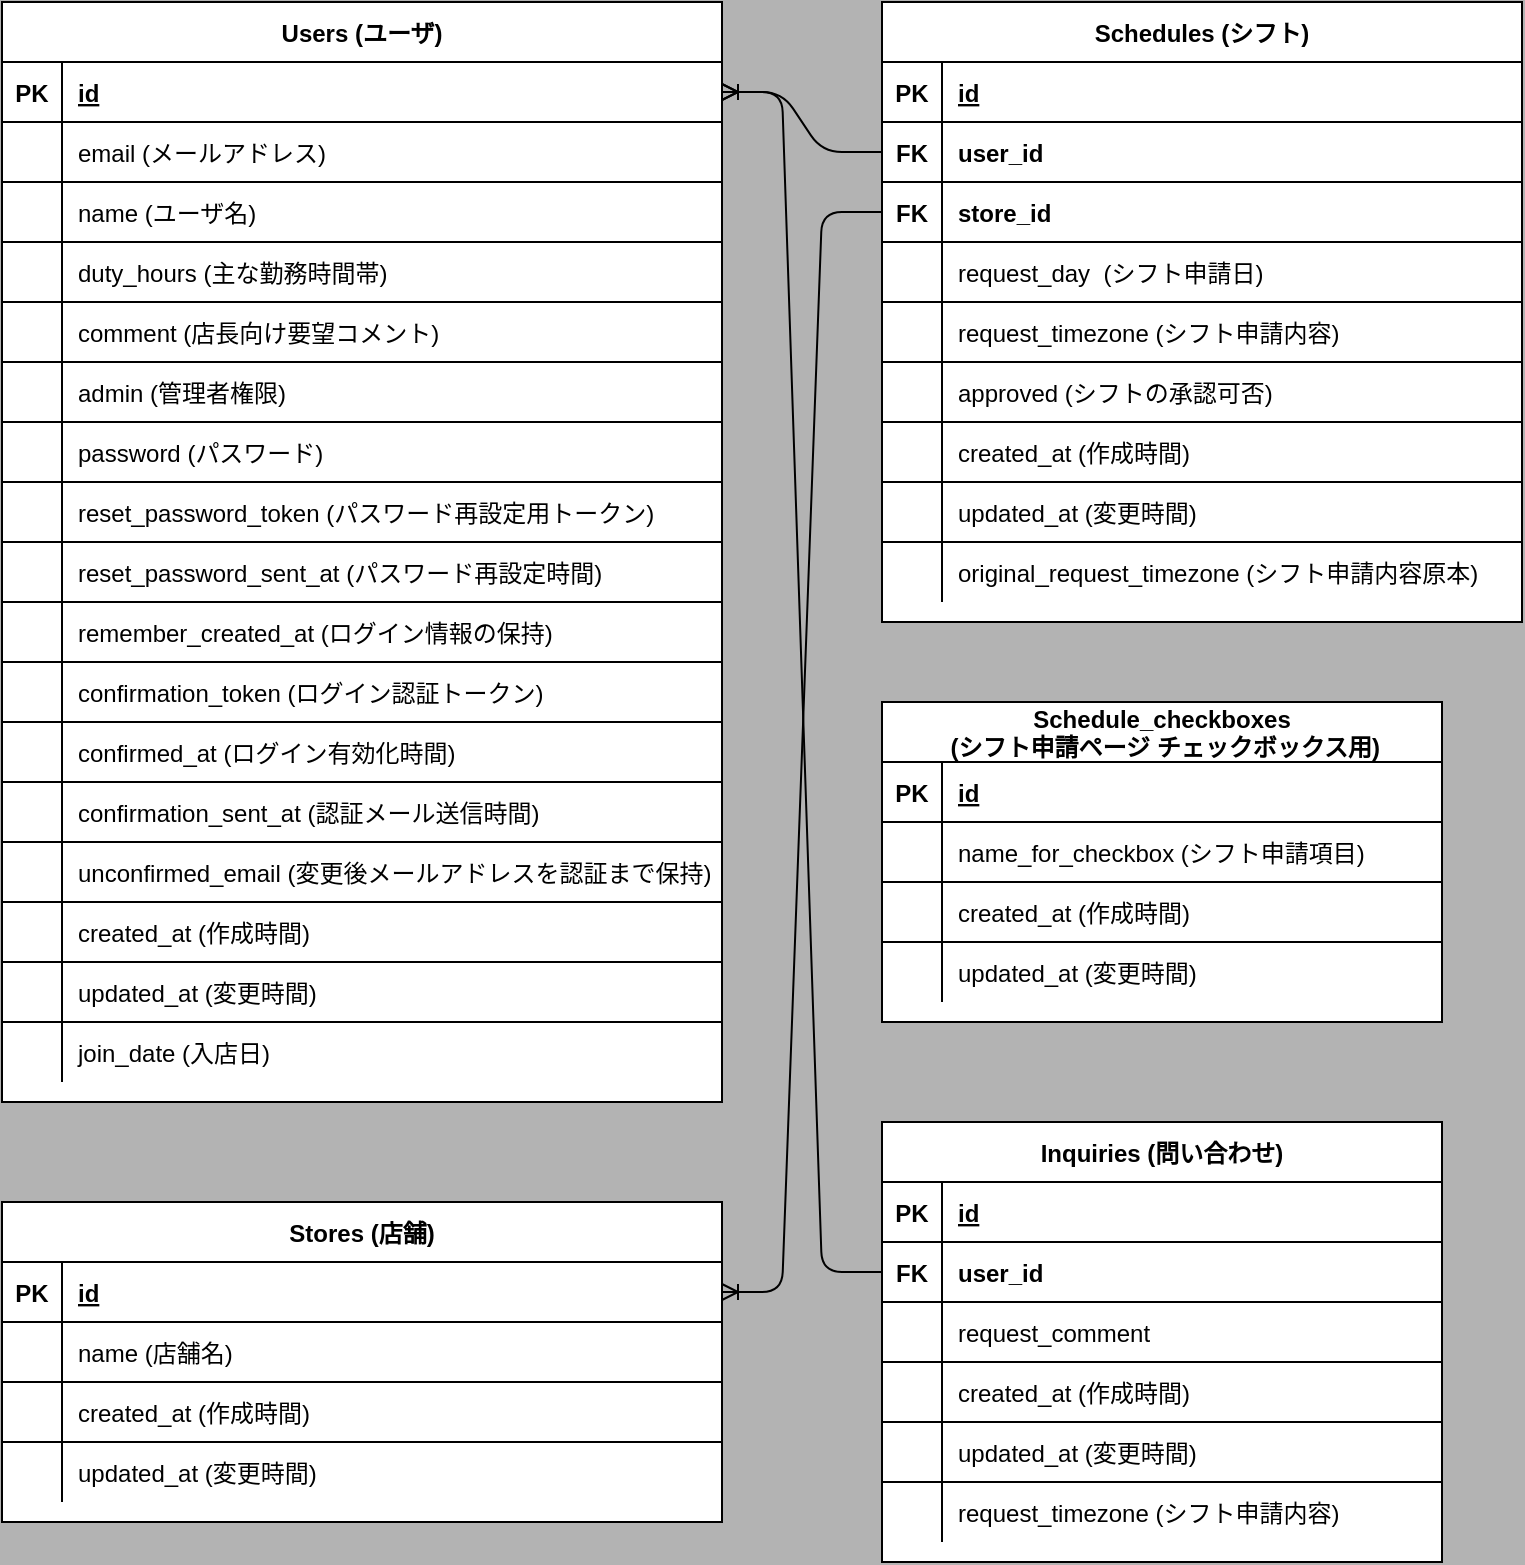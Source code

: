 <mxfile>
    <diagram id="qiYfV35OAwzBabwxM90y" name="Page-1">
        <mxGraphModel dx="3226" dy="1625" grid="1" gridSize="10" guides="1" tooltips="1" connect="1" arrows="1" fold="1" page="1" pageScale="1" pageWidth="850" pageHeight="1100" background="#B3B3B3" math="0" shadow="0">
            <root>
                <mxCell id="0RvLtD72OgFCWskkTrSz-0"/>
                <mxCell id="0RvLtD72OgFCWskkTrSz-1" parent="0RvLtD72OgFCWskkTrSz-0"/>
                <mxCell id="0RvLtD72OgFCWskkTrSz-267" value="Users (ユーザ)" style="shape=table;startSize=30;container=1;collapsible=1;childLayout=tableLayout;fixedRows=1;rowLines=1;fontStyle=1;align=center;resizeLast=1;swimlaneFillColor=#ffffff;" parent="0RvLtD72OgFCWskkTrSz-1" vertex="1">
                    <mxGeometry x="-40" y="40" width="360" height="550" as="geometry"/>
                </mxCell>
                <mxCell id="0RvLtD72OgFCWskkTrSz-268" value="" style="shape=partialRectangle;collapsible=0;dropTarget=0;pointerEvents=0;fillColor=none;top=0;left=0;bottom=1;right=0;points=[[0,0.5],[1,0.5]];portConstraint=eastwest;fontColor=#000000;strokeColor=#000000;" parent="0RvLtD72OgFCWskkTrSz-267" vertex="1">
                    <mxGeometry y="30" width="360" height="30" as="geometry"/>
                </mxCell>
                <mxCell id="0RvLtD72OgFCWskkTrSz-269" value="PK" style="shape=partialRectangle;connectable=0;fillColor=none;top=0;left=0;bottom=0;right=0;fontStyle=1;overflow=hidden;fontColor=#000000;strokeColor=#000000;" parent="0RvLtD72OgFCWskkTrSz-268" vertex="1">
                    <mxGeometry width="30" height="30" as="geometry"/>
                </mxCell>
                <mxCell id="0RvLtD72OgFCWskkTrSz-270" value="id" style="shape=partialRectangle;connectable=0;fillColor=none;top=0;left=0;bottom=0;right=0;align=left;spacingLeft=6;fontStyle=5;overflow=hidden;fontColor=#000000;strokeColor=#000000;" parent="0RvLtD72OgFCWskkTrSz-268" vertex="1">
                    <mxGeometry x="30" width="330" height="30" as="geometry"/>
                </mxCell>
                <mxCell id="0RvLtD72OgFCWskkTrSz-316" style="shape=partialRectangle;collapsible=0;dropTarget=0;pointerEvents=0;fillColor=none;top=0;left=0;bottom=0;right=0;points=[[0,0.5],[1,0.5]];portConstraint=eastwest;fontColor=#000000;strokeColor=#000000;" parent="0RvLtD72OgFCWskkTrSz-267" vertex="1">
                    <mxGeometry y="60" width="360" height="30" as="geometry"/>
                </mxCell>
                <mxCell id="0RvLtD72OgFCWskkTrSz-317" style="shape=partialRectangle;connectable=0;fillColor=none;top=0;left=0;bottom=0;right=0;editable=1;overflow=hidden;fontColor=#000000;strokeColor=#000000;" parent="0RvLtD72OgFCWskkTrSz-316" vertex="1">
                    <mxGeometry width="30" height="30" as="geometry"/>
                </mxCell>
                <mxCell id="0RvLtD72OgFCWskkTrSz-318" value="email (メールアドレス)" style="shape=partialRectangle;connectable=0;fillColor=none;top=0;left=0;bottom=0;right=0;align=left;spacingLeft=6;overflow=hidden;fontColor=#000000;strokeColor=#000000;" parent="0RvLtD72OgFCWskkTrSz-316" vertex="1">
                    <mxGeometry x="30" width="330" height="30" as="geometry"/>
                </mxCell>
                <mxCell id="0RvLtD72OgFCWskkTrSz-271" value="" style="shape=partialRectangle;collapsible=0;dropTarget=0;pointerEvents=0;fillColor=none;top=0;left=0;bottom=0;right=0;points=[[0,0.5],[1,0.5]];portConstraint=eastwest;fontColor=#000000;strokeColor=#000000;" parent="0RvLtD72OgFCWskkTrSz-267" vertex="1">
                    <mxGeometry y="90" width="360" height="30" as="geometry"/>
                </mxCell>
                <mxCell id="0RvLtD72OgFCWskkTrSz-272" value="" style="shape=partialRectangle;connectable=0;fillColor=none;top=0;left=0;bottom=0;right=0;editable=1;overflow=hidden;fontColor=#000000;strokeColor=#000000;" parent="0RvLtD72OgFCWskkTrSz-271" vertex="1">
                    <mxGeometry width="30" height="30" as="geometry"/>
                </mxCell>
                <mxCell id="0RvLtD72OgFCWskkTrSz-273" value="name (ユーザ名)" style="shape=partialRectangle;connectable=0;fillColor=none;top=0;left=0;bottom=0;right=0;align=left;spacingLeft=6;overflow=hidden;fontColor=#000000;strokeColor=#000000;" parent="0RvLtD72OgFCWskkTrSz-271" vertex="1">
                    <mxGeometry x="30" width="330" height="30" as="geometry"/>
                </mxCell>
                <mxCell id="0RvLtD72OgFCWskkTrSz-274" value="" style="shape=partialRectangle;collapsible=0;dropTarget=0;pointerEvents=0;fillColor=none;top=0;left=0;bottom=0;right=0;points=[[0,0.5],[1,0.5]];portConstraint=eastwest;fontColor=#000000;strokeColor=#000000;" parent="0RvLtD72OgFCWskkTrSz-267" vertex="1">
                    <mxGeometry y="120" width="360" height="30" as="geometry"/>
                </mxCell>
                <mxCell id="0RvLtD72OgFCWskkTrSz-275" value="" style="shape=partialRectangle;connectable=0;fillColor=none;top=0;left=0;bottom=0;right=0;editable=1;overflow=hidden;fontColor=#000000;strokeColor=#000000;" parent="0RvLtD72OgFCWskkTrSz-274" vertex="1">
                    <mxGeometry width="30" height="30" as="geometry"/>
                </mxCell>
                <mxCell id="0RvLtD72OgFCWskkTrSz-276" value="duty_hours (主な勤務時間帯)" style="shape=partialRectangle;connectable=0;fillColor=none;top=0;left=0;bottom=0;right=0;align=left;spacingLeft=6;overflow=hidden;fontColor=#000000;strokeColor=#000000;" parent="0RvLtD72OgFCWskkTrSz-274" vertex="1">
                    <mxGeometry x="30" width="330" height="30" as="geometry"/>
                </mxCell>
                <mxCell id="0RvLtD72OgFCWskkTrSz-313" style="shape=partialRectangle;collapsible=0;dropTarget=0;pointerEvents=0;fillColor=none;top=0;left=0;bottom=0;right=0;points=[[0,0.5],[1,0.5]];portConstraint=eastwest;fontColor=#000000;strokeColor=#000000;" parent="0RvLtD72OgFCWskkTrSz-267" vertex="1">
                    <mxGeometry y="150" width="360" height="30" as="geometry"/>
                </mxCell>
                <mxCell id="0RvLtD72OgFCWskkTrSz-314" style="shape=partialRectangle;connectable=0;fillColor=none;top=0;left=0;bottom=0;right=0;editable=1;overflow=hidden;fontColor=#000000;strokeColor=#000000;" parent="0RvLtD72OgFCWskkTrSz-313" vertex="1">
                    <mxGeometry width="30" height="30" as="geometry"/>
                </mxCell>
                <mxCell id="0RvLtD72OgFCWskkTrSz-315" value="comment (店長向け要望コメント)" style="shape=partialRectangle;connectable=0;fillColor=none;top=0;left=0;bottom=0;right=0;align=left;spacingLeft=6;overflow=hidden;fontColor=#000000;strokeColor=#000000;" parent="0RvLtD72OgFCWskkTrSz-313" vertex="1">
                    <mxGeometry x="30" width="330" height="30" as="geometry"/>
                </mxCell>
                <mxCell id="0RvLtD72OgFCWskkTrSz-298" style="shape=partialRectangle;collapsible=0;dropTarget=0;pointerEvents=0;fillColor=none;top=0;left=0;bottom=0;right=0;points=[[0,0.5],[1,0.5]];portConstraint=eastwest;fontColor=#000000;strokeColor=#000000;" parent="0RvLtD72OgFCWskkTrSz-267" vertex="1">
                    <mxGeometry y="180" width="360" height="30" as="geometry"/>
                </mxCell>
                <mxCell id="0RvLtD72OgFCWskkTrSz-299" style="shape=partialRectangle;connectable=0;fillColor=none;top=0;left=0;bottom=0;right=0;editable=1;overflow=hidden;fontColor=#000000;strokeColor=#000000;" parent="0RvLtD72OgFCWskkTrSz-298" vertex="1">
                    <mxGeometry width="30" height="30" as="geometry"/>
                </mxCell>
                <mxCell id="0RvLtD72OgFCWskkTrSz-300" value="admin (管理者権限)" style="shape=partialRectangle;connectable=0;fillColor=none;top=0;left=0;bottom=0;right=0;align=left;spacingLeft=6;overflow=hidden;fontColor=#000000;strokeColor=#000000;" parent="0RvLtD72OgFCWskkTrSz-298" vertex="1">
                    <mxGeometry x="30" width="330" height="30" as="geometry"/>
                </mxCell>
                <mxCell id="AQptyAsEo71RBFRmlG9V-0" style="shape=partialRectangle;collapsible=0;dropTarget=0;pointerEvents=0;fillColor=none;top=0;left=0;bottom=0;right=0;points=[[0,0.5],[1,0.5]];portConstraint=eastwest;fontColor=#000000;strokeColor=#000000;" parent="0RvLtD72OgFCWskkTrSz-267" vertex="1">
                    <mxGeometry y="210" width="360" height="30" as="geometry"/>
                </mxCell>
                <mxCell id="AQptyAsEo71RBFRmlG9V-1" style="shape=partialRectangle;connectable=0;fillColor=none;top=0;left=0;bottom=0;right=0;editable=1;overflow=hidden;fontColor=#000000;strokeColor=#000000;" parent="AQptyAsEo71RBFRmlG9V-0" vertex="1">
                    <mxGeometry width="30" height="30" as="geometry"/>
                </mxCell>
                <mxCell id="AQptyAsEo71RBFRmlG9V-2" value="password (パスワード)" style="shape=partialRectangle;connectable=0;fillColor=none;top=0;left=0;bottom=0;right=0;align=left;spacingLeft=6;overflow=hidden;fontColor=#000000;strokeColor=#000000;" parent="AQptyAsEo71RBFRmlG9V-0" vertex="1">
                    <mxGeometry x="30" width="330" height="30" as="geometry"/>
                </mxCell>
                <mxCell id="0RvLtD72OgFCWskkTrSz-277" value="" style="shape=partialRectangle;collapsible=0;dropTarget=0;pointerEvents=0;fillColor=none;top=0;left=0;bottom=0;right=0;points=[[0,0.5],[1,0.5]];portConstraint=eastwest;fontColor=#000000;strokeColor=#000000;" parent="0RvLtD72OgFCWskkTrSz-267" vertex="1">
                    <mxGeometry y="240" width="360" height="30" as="geometry"/>
                </mxCell>
                <mxCell id="0RvLtD72OgFCWskkTrSz-278" value="" style="shape=partialRectangle;connectable=0;fillColor=none;top=0;left=0;bottom=0;right=0;editable=1;overflow=hidden;fontColor=#000000;strokeColor=#000000;" parent="0RvLtD72OgFCWskkTrSz-277" vertex="1">
                    <mxGeometry width="30" height="30" as="geometry"/>
                </mxCell>
                <mxCell id="0RvLtD72OgFCWskkTrSz-279" value="reset_password_token (パスワード再設定用トークン)" style="shape=partialRectangle;connectable=0;fillColor=none;top=0;left=0;bottom=0;right=0;align=left;spacingLeft=6;overflow=hidden;fontColor=#000000;strokeColor=#000000;" parent="0RvLtD72OgFCWskkTrSz-277" vertex="1">
                    <mxGeometry x="30" width="330" height="30" as="geometry"/>
                </mxCell>
                <mxCell id="0RvLtD72OgFCWskkTrSz-286" style="shape=partialRectangle;collapsible=0;dropTarget=0;pointerEvents=0;fillColor=none;top=0;left=0;bottom=0;right=0;points=[[0,0.5],[1,0.5]];portConstraint=eastwest;fontColor=#000000;strokeColor=#000000;" parent="0RvLtD72OgFCWskkTrSz-267" vertex="1">
                    <mxGeometry y="270" width="360" height="30" as="geometry"/>
                </mxCell>
                <mxCell id="0RvLtD72OgFCWskkTrSz-287" style="shape=partialRectangle;connectable=0;fillColor=none;top=0;left=0;bottom=0;right=0;editable=1;overflow=hidden;fontColor=#000000;strokeColor=#000000;" parent="0RvLtD72OgFCWskkTrSz-286" vertex="1">
                    <mxGeometry width="30" height="30" as="geometry"/>
                </mxCell>
                <mxCell id="0RvLtD72OgFCWskkTrSz-288" value="reset_password_sent_at (パスワード再設定時間)" style="shape=partialRectangle;connectable=0;fillColor=none;top=0;left=0;bottom=0;right=0;align=left;spacingLeft=6;overflow=hidden;fontColor=#000000;strokeColor=#000000;" parent="0RvLtD72OgFCWskkTrSz-286" vertex="1">
                    <mxGeometry x="30" width="330" height="30" as="geometry"/>
                </mxCell>
                <mxCell id="0RvLtD72OgFCWskkTrSz-289" style="shape=partialRectangle;collapsible=0;dropTarget=0;pointerEvents=0;fillColor=none;top=0;left=0;bottom=0;right=0;points=[[0,0.5],[1,0.5]];portConstraint=eastwest;fontColor=#000000;strokeColor=#000000;" parent="0RvLtD72OgFCWskkTrSz-267" vertex="1">
                    <mxGeometry y="300" width="360" height="30" as="geometry"/>
                </mxCell>
                <mxCell id="0RvLtD72OgFCWskkTrSz-290" style="shape=partialRectangle;connectable=0;fillColor=none;top=0;left=0;bottom=0;right=0;editable=1;overflow=hidden;fontColor=#000000;strokeColor=#000000;" parent="0RvLtD72OgFCWskkTrSz-289" vertex="1">
                    <mxGeometry width="30" height="30" as="geometry"/>
                </mxCell>
                <mxCell id="0RvLtD72OgFCWskkTrSz-291" value="remember_created_at (ログイン情報の保持)" style="shape=partialRectangle;connectable=0;fillColor=none;top=0;left=0;bottom=0;right=0;align=left;spacingLeft=6;overflow=hidden;fontColor=#000000;strokeColor=#000000;" parent="0RvLtD72OgFCWskkTrSz-289" vertex="1">
                    <mxGeometry x="30" width="330" height="30" as="geometry"/>
                </mxCell>
                <mxCell id="0RvLtD72OgFCWskkTrSz-292" style="shape=partialRectangle;collapsible=0;dropTarget=0;pointerEvents=0;fillColor=none;top=0;left=0;bottom=0;right=0;points=[[0,0.5],[1,0.5]];portConstraint=eastwest;fontColor=#000000;strokeColor=#000000;" parent="0RvLtD72OgFCWskkTrSz-267" vertex="1">
                    <mxGeometry y="330" width="360" height="30" as="geometry"/>
                </mxCell>
                <mxCell id="0RvLtD72OgFCWskkTrSz-293" style="shape=partialRectangle;connectable=0;fillColor=none;top=0;left=0;bottom=0;right=0;editable=1;overflow=hidden;fontColor=#000000;strokeColor=#000000;" parent="0RvLtD72OgFCWskkTrSz-292" vertex="1">
                    <mxGeometry width="30" height="30" as="geometry"/>
                </mxCell>
                <mxCell id="0RvLtD72OgFCWskkTrSz-294" value="confirmation_token (ログイン認証トークン)" style="shape=partialRectangle;connectable=0;fillColor=none;top=0;left=0;bottom=0;right=0;align=left;spacingLeft=6;overflow=hidden;fontColor=#000000;strokeColor=#000000;" parent="0RvLtD72OgFCWskkTrSz-292" vertex="1">
                    <mxGeometry x="30" width="330" height="30" as="geometry"/>
                </mxCell>
                <mxCell id="0RvLtD72OgFCWskkTrSz-295" style="shape=partialRectangle;collapsible=0;dropTarget=0;pointerEvents=0;fillColor=none;top=0;left=0;bottom=0;right=0;points=[[0,0.5],[1,0.5]];portConstraint=eastwest;fontColor=#000000;strokeColor=#000000;" parent="0RvLtD72OgFCWskkTrSz-267" vertex="1">
                    <mxGeometry y="360" width="360" height="30" as="geometry"/>
                </mxCell>
                <mxCell id="0RvLtD72OgFCWskkTrSz-296" style="shape=partialRectangle;connectable=0;fillColor=none;top=0;left=0;bottom=0;right=0;editable=1;overflow=hidden;fontColor=#000000;strokeColor=#000000;" parent="0RvLtD72OgFCWskkTrSz-295" vertex="1">
                    <mxGeometry width="30" height="30" as="geometry"/>
                </mxCell>
                <mxCell id="0RvLtD72OgFCWskkTrSz-297" value="confirmed_at (ログイン有効化時間)" style="shape=partialRectangle;connectable=0;fillColor=none;top=0;left=0;bottom=0;right=0;align=left;spacingLeft=6;overflow=hidden;fontColor=#000000;strokeColor=#000000;" parent="0RvLtD72OgFCWskkTrSz-295" vertex="1">
                    <mxGeometry x="30" width="330" height="30" as="geometry"/>
                </mxCell>
                <mxCell id="0RvLtD72OgFCWskkTrSz-310" style="shape=partialRectangle;collapsible=0;dropTarget=0;pointerEvents=0;fillColor=none;top=0;left=0;bottom=0;right=0;points=[[0,0.5],[1,0.5]];portConstraint=eastwest;fontColor=#000000;strokeColor=#000000;" parent="0RvLtD72OgFCWskkTrSz-267" vertex="1">
                    <mxGeometry y="390" width="360" height="30" as="geometry"/>
                </mxCell>
                <mxCell id="0RvLtD72OgFCWskkTrSz-311" style="shape=partialRectangle;connectable=0;fillColor=none;top=0;left=0;bottom=0;right=0;editable=1;overflow=hidden;fontColor=#000000;strokeColor=#000000;" parent="0RvLtD72OgFCWskkTrSz-310" vertex="1">
                    <mxGeometry width="30" height="30" as="geometry"/>
                </mxCell>
                <mxCell id="0RvLtD72OgFCWskkTrSz-312" value="confirmation_sent_at (認証メール送信時間)" style="shape=partialRectangle;connectable=0;fillColor=none;top=0;left=0;bottom=0;right=0;align=left;spacingLeft=6;overflow=hidden;fontColor=#000000;strokeColor=#000000;" parent="0RvLtD72OgFCWskkTrSz-310" vertex="1">
                    <mxGeometry x="30" width="330" height="30" as="geometry"/>
                </mxCell>
                <mxCell id="0RvLtD72OgFCWskkTrSz-307" style="shape=partialRectangle;collapsible=0;dropTarget=0;pointerEvents=0;fillColor=none;top=0;left=0;bottom=0;right=0;points=[[0,0.5],[1,0.5]];portConstraint=eastwest;fontColor=#000000;strokeColor=#000000;" parent="0RvLtD72OgFCWskkTrSz-267" vertex="1">
                    <mxGeometry y="420" width="360" height="30" as="geometry"/>
                </mxCell>
                <mxCell id="0RvLtD72OgFCWskkTrSz-308" style="shape=partialRectangle;connectable=0;fillColor=none;top=0;left=0;bottom=0;right=0;editable=1;overflow=hidden;fontColor=#000000;strokeColor=#000000;" parent="0RvLtD72OgFCWskkTrSz-307" vertex="1">
                    <mxGeometry width="30" height="30" as="geometry"/>
                </mxCell>
                <mxCell id="0RvLtD72OgFCWskkTrSz-309" value="unconfirmed_email (変更後メールアドレスを認証まで保持)" style="shape=partialRectangle;connectable=0;fillColor=none;top=0;left=0;bottom=0;right=0;align=left;spacingLeft=6;overflow=hidden;fontColor=#000000;strokeColor=#000000;" parent="0RvLtD72OgFCWskkTrSz-307" vertex="1">
                    <mxGeometry x="30" width="330" height="30" as="geometry"/>
                </mxCell>
                <mxCell id="0RvLtD72OgFCWskkTrSz-304" style="shape=partialRectangle;collapsible=0;dropTarget=0;pointerEvents=0;fillColor=none;top=0;left=0;bottom=0;right=0;points=[[0,0.5],[1,0.5]];portConstraint=eastwest;fontColor=#000000;strokeColor=#000000;" parent="0RvLtD72OgFCWskkTrSz-267" vertex="1">
                    <mxGeometry y="450" width="360" height="30" as="geometry"/>
                </mxCell>
                <mxCell id="0RvLtD72OgFCWskkTrSz-305" style="shape=partialRectangle;connectable=0;fillColor=none;top=0;left=0;bottom=0;right=0;editable=1;overflow=hidden;fontColor=#000000;strokeColor=#000000;" parent="0RvLtD72OgFCWskkTrSz-304" vertex="1">
                    <mxGeometry width="30" height="30" as="geometry"/>
                </mxCell>
                <mxCell id="0RvLtD72OgFCWskkTrSz-306" value="created_at (作成時間)" style="shape=partialRectangle;connectable=0;fillColor=none;top=0;left=0;bottom=0;right=0;align=left;spacingLeft=6;overflow=hidden;fontColor=#000000;strokeColor=#000000;" parent="0RvLtD72OgFCWskkTrSz-304" vertex="1">
                    <mxGeometry x="30" width="330" height="30" as="geometry"/>
                </mxCell>
                <mxCell id="0RvLtD72OgFCWskkTrSz-301" style="shape=partialRectangle;collapsible=0;dropTarget=0;pointerEvents=0;fillColor=none;top=0;left=0;bottom=0;right=0;points=[[0,0.5],[1,0.5]];portConstraint=eastwest;fontColor=#000000;strokeColor=#000000;" parent="0RvLtD72OgFCWskkTrSz-267" vertex="1">
                    <mxGeometry y="480" width="360" height="30" as="geometry"/>
                </mxCell>
                <mxCell id="0RvLtD72OgFCWskkTrSz-302" style="shape=partialRectangle;connectable=0;fillColor=none;top=0;left=0;bottom=0;right=0;editable=1;overflow=hidden;fontColor=#000000;strokeColor=#000000;" parent="0RvLtD72OgFCWskkTrSz-301" vertex="1">
                    <mxGeometry width="30" height="30" as="geometry"/>
                </mxCell>
                <mxCell id="0RvLtD72OgFCWskkTrSz-303" value="updated_at (変更時間)" style="shape=partialRectangle;connectable=0;fillColor=none;top=0;left=0;bottom=0;right=0;align=left;spacingLeft=6;overflow=hidden;fontColor=#000000;strokeColor=#000000;" parent="0RvLtD72OgFCWskkTrSz-301" vertex="1">
                    <mxGeometry x="30" width="330" height="30" as="geometry"/>
                </mxCell>
                <mxCell id="36" style="shape=partialRectangle;collapsible=0;dropTarget=0;pointerEvents=0;fillColor=none;top=0;left=0;bottom=0;right=0;points=[[0,0.5],[1,0.5]];portConstraint=eastwest;fontColor=#000000;strokeColor=#000000;" parent="0RvLtD72OgFCWskkTrSz-267" vertex="1">
                    <mxGeometry y="510" width="360" height="30" as="geometry"/>
                </mxCell>
                <mxCell id="37" style="shape=partialRectangle;connectable=0;fillColor=none;top=0;left=0;bottom=0;right=0;editable=1;overflow=hidden;fontColor=#000000;strokeColor=#000000;" parent="36" vertex="1">
                    <mxGeometry width="30" height="30" as="geometry"/>
                </mxCell>
                <mxCell id="38" value="join_date (入店日)" style="shape=partialRectangle;connectable=0;fillColor=none;top=0;left=0;bottom=0;right=0;align=left;spacingLeft=6;overflow=hidden;fontColor=#000000;strokeColor=#000000;" parent="36" vertex="1">
                    <mxGeometry x="30" width="330" height="30" as="geometry"/>
                </mxCell>
                <mxCell id="0RvLtD72OgFCWskkTrSz-358" value="Stores (店舗)" style="shape=table;startSize=30;container=1;collapsible=1;childLayout=tableLayout;fixedRows=1;rowLines=1;fontStyle=1;align=center;resizeLast=1;swimlaneFillColor=#ffffff;" parent="0RvLtD72OgFCWskkTrSz-1" vertex="1">
                    <mxGeometry x="-40" y="640" width="360" height="160" as="geometry"/>
                </mxCell>
                <mxCell id="0RvLtD72OgFCWskkTrSz-359" value="" style="shape=partialRectangle;collapsible=0;dropTarget=0;pointerEvents=0;fillColor=none;top=0;left=0;bottom=1;right=0;points=[[0,0.5],[1,0.5]];portConstraint=eastwest;fontColor=#000000;strokeColor=#000000;" parent="0RvLtD72OgFCWskkTrSz-358" vertex="1">
                    <mxGeometry y="30" width="360" height="30" as="geometry"/>
                </mxCell>
                <mxCell id="0RvLtD72OgFCWskkTrSz-360" value="PK" style="shape=partialRectangle;connectable=0;fillColor=none;top=0;left=0;bottom=0;right=0;fontStyle=1;overflow=hidden;fontColor=#000000;strokeColor=#000000;" parent="0RvLtD72OgFCWskkTrSz-359" vertex="1">
                    <mxGeometry width="30" height="30" as="geometry"/>
                </mxCell>
                <mxCell id="0RvLtD72OgFCWskkTrSz-361" value="id" style="shape=partialRectangle;connectable=0;fillColor=none;top=0;left=0;bottom=0;right=0;align=left;spacingLeft=6;fontStyle=5;overflow=hidden;fontColor=#000000;strokeColor=#000000;" parent="0RvLtD72OgFCWskkTrSz-359" vertex="1">
                    <mxGeometry x="30" width="330" height="30" as="geometry"/>
                </mxCell>
                <mxCell id="0RvLtD72OgFCWskkTrSz-362" style="shape=partialRectangle;collapsible=0;dropTarget=0;pointerEvents=0;fillColor=none;top=0;left=0;bottom=0;right=0;points=[[0,0.5],[1,0.5]];portConstraint=eastwest;fontColor=#000000;strokeColor=#000000;" parent="0RvLtD72OgFCWskkTrSz-358" vertex="1">
                    <mxGeometry y="60" width="360" height="30" as="geometry"/>
                </mxCell>
                <mxCell id="0RvLtD72OgFCWskkTrSz-363" style="shape=partialRectangle;connectable=0;fillColor=none;top=0;left=0;bottom=0;right=0;editable=1;overflow=hidden;fontColor=#000000;strokeColor=#000000;" parent="0RvLtD72OgFCWskkTrSz-362" vertex="1">
                    <mxGeometry width="30" height="30" as="geometry"/>
                </mxCell>
                <mxCell id="0RvLtD72OgFCWskkTrSz-364" value="name (店舗名)" style="shape=partialRectangle;connectable=0;fillColor=none;top=0;left=0;bottom=0;right=0;align=left;spacingLeft=6;overflow=hidden;fontColor=#000000;strokeColor=#000000;" parent="0RvLtD72OgFCWskkTrSz-362" vertex="1">
                    <mxGeometry x="30" width="330" height="30" as="geometry"/>
                </mxCell>
                <mxCell id="0RvLtD72OgFCWskkTrSz-398" style="shape=partialRectangle;collapsible=0;dropTarget=0;pointerEvents=0;fillColor=none;top=0;left=0;bottom=0;right=0;points=[[0,0.5],[1,0.5]];portConstraint=eastwest;fontColor=#000000;strokeColor=#000000;" parent="0RvLtD72OgFCWskkTrSz-358" vertex="1">
                    <mxGeometry y="90" width="360" height="30" as="geometry"/>
                </mxCell>
                <mxCell id="0RvLtD72OgFCWskkTrSz-399" style="shape=partialRectangle;connectable=0;fillColor=none;top=0;left=0;bottom=0;right=0;editable=1;overflow=hidden;fontColor=#000000;strokeColor=#000000;" parent="0RvLtD72OgFCWskkTrSz-398" vertex="1">
                    <mxGeometry width="30" height="30" as="geometry"/>
                </mxCell>
                <mxCell id="0RvLtD72OgFCWskkTrSz-400" value="created_at (作成時間)" style="shape=partialRectangle;connectable=0;fillColor=none;top=0;left=0;bottom=0;right=0;align=left;spacingLeft=6;overflow=hidden;fontColor=#000000;strokeColor=#000000;" parent="0RvLtD72OgFCWskkTrSz-398" vertex="1">
                    <mxGeometry x="30" width="330" height="30" as="geometry"/>
                </mxCell>
                <mxCell id="0RvLtD72OgFCWskkTrSz-401" style="shape=partialRectangle;collapsible=0;dropTarget=0;pointerEvents=0;fillColor=none;top=0;left=0;bottom=0;right=0;points=[[0,0.5],[1,0.5]];portConstraint=eastwest;fontColor=#000000;strokeColor=#000000;" parent="0RvLtD72OgFCWskkTrSz-358" vertex="1">
                    <mxGeometry y="120" width="360" height="30" as="geometry"/>
                </mxCell>
                <mxCell id="0RvLtD72OgFCWskkTrSz-402" style="shape=partialRectangle;connectable=0;fillColor=none;top=0;left=0;bottom=0;right=0;editable=1;overflow=hidden;fontColor=#000000;strokeColor=#000000;" parent="0RvLtD72OgFCWskkTrSz-401" vertex="1">
                    <mxGeometry width="30" height="30" as="geometry"/>
                </mxCell>
                <mxCell id="0RvLtD72OgFCWskkTrSz-403" value="updated_at (変更時間)" style="shape=partialRectangle;connectable=0;fillColor=none;top=0;left=0;bottom=0;right=0;align=left;spacingLeft=6;overflow=hidden;fontColor=#000000;labelBorderColor=none;strokeColor=#000000;" parent="0RvLtD72OgFCWskkTrSz-401" vertex="1">
                    <mxGeometry x="30" width="330" height="30" as="geometry"/>
                </mxCell>
                <mxCell id="0RvLtD72OgFCWskkTrSz-404" value="Schedules (シフト)" style="shape=table;startSize=30;container=1;collapsible=1;childLayout=tableLayout;fixedRows=1;rowLines=1;fontStyle=1;align=center;resizeLast=1;swimlaneFillColor=#ffffff;" parent="0RvLtD72OgFCWskkTrSz-1" vertex="1">
                    <mxGeometry x="400" y="40" width="320" height="310" as="geometry"/>
                </mxCell>
                <mxCell id="0RvLtD72OgFCWskkTrSz-405" value="" style="shape=partialRectangle;collapsible=0;dropTarget=0;pointerEvents=0;fillColor=none;top=0;left=0;bottom=1;right=0;points=[[0,0.5],[1,0.5]];portConstraint=eastwest;fontColor=#000000;strokeColor=#000000;" parent="0RvLtD72OgFCWskkTrSz-404" vertex="1">
                    <mxGeometry y="30" width="320" height="30" as="geometry"/>
                </mxCell>
                <mxCell id="0RvLtD72OgFCWskkTrSz-406" value="PK" style="shape=partialRectangle;connectable=0;fillColor=none;top=0;left=0;bottom=0;right=0;fontStyle=1;overflow=hidden;fontColor=#000000;strokeColor=#000000;" parent="0RvLtD72OgFCWskkTrSz-405" vertex="1">
                    <mxGeometry width="30" height="30" as="geometry"/>
                </mxCell>
                <mxCell id="0RvLtD72OgFCWskkTrSz-407" value="id" style="shape=partialRectangle;connectable=0;fillColor=none;top=0;left=0;bottom=0;right=0;align=left;spacingLeft=6;fontStyle=5;overflow=hidden;fontColor=#000000;strokeColor=#000000;" parent="0RvLtD72OgFCWskkTrSz-405" vertex="1">
                    <mxGeometry x="30" width="290" height="30" as="geometry"/>
                </mxCell>
                <mxCell id="0RvLtD72OgFCWskkTrSz-411" value="" style="shape=partialRectangle;collapsible=0;dropTarget=0;pointerEvents=0;fillColor=none;top=0;left=0;bottom=0;right=0;points=[[0,0.5],[1,0.5]];portConstraint=eastwest;fontColor=#000000;strokeColor=#000000;" parent="0RvLtD72OgFCWskkTrSz-404" vertex="1">
                    <mxGeometry y="60" width="320" height="30" as="geometry"/>
                </mxCell>
                <mxCell id="0RvLtD72OgFCWskkTrSz-412" value="FK" style="shape=partialRectangle;connectable=0;fillColor=none;top=0;left=0;bottom=0;right=0;editable=1;overflow=hidden;fontStyle=1;fontColor=#000000;strokeColor=#000000;" parent="0RvLtD72OgFCWskkTrSz-411" vertex="1">
                    <mxGeometry width="30" height="30" as="geometry"/>
                </mxCell>
                <mxCell id="0RvLtD72OgFCWskkTrSz-413" value="user_id" style="shape=partialRectangle;connectable=0;fillColor=none;top=0;left=0;bottom=0;right=0;align=left;spacingLeft=6;overflow=hidden;fontColor=#000000;strokeColor=#000000;fontStyle=1" parent="0RvLtD72OgFCWskkTrSz-411" vertex="1">
                    <mxGeometry x="30" width="290" height="30" as="geometry"/>
                </mxCell>
                <mxCell id="0RvLtD72OgFCWskkTrSz-408" style="shape=partialRectangle;collapsible=0;dropTarget=0;pointerEvents=0;fillColor=none;top=0;left=0;bottom=0;right=0;points=[[0,0.5],[1,0.5]];portConstraint=eastwest;fontColor=#000000;strokeColor=#000000;" parent="0RvLtD72OgFCWskkTrSz-404" vertex="1">
                    <mxGeometry y="90" width="320" height="30" as="geometry"/>
                </mxCell>
                <mxCell id="0RvLtD72OgFCWskkTrSz-409" value="FK" style="shape=partialRectangle;connectable=0;fillColor=none;top=0;left=0;bottom=0;right=0;editable=1;overflow=hidden;fontStyle=1;fontColor=#000000;strokeColor=#000000;" parent="0RvLtD72OgFCWskkTrSz-408" vertex="1">
                    <mxGeometry width="30" height="30" as="geometry"/>
                </mxCell>
                <mxCell id="0RvLtD72OgFCWskkTrSz-410" value="store_id" style="shape=partialRectangle;connectable=0;fillColor=none;top=0;left=0;bottom=0;right=0;align=left;spacingLeft=6;overflow=hidden;fontColor=#000000;strokeColor=#000000;fontStyle=1" parent="0RvLtD72OgFCWskkTrSz-408" vertex="1">
                    <mxGeometry x="30" width="290" height="30" as="geometry"/>
                </mxCell>
                <mxCell id="0RvLtD72OgFCWskkTrSz-439" style="shape=partialRectangle;collapsible=0;dropTarget=0;pointerEvents=0;fillColor=none;top=0;left=0;bottom=0;right=0;points=[[0,0.5],[1,0.5]];portConstraint=eastwest;fontColor=#000000;strokeColor=#000000;" parent="0RvLtD72OgFCWskkTrSz-404" vertex="1">
                    <mxGeometry y="120" width="320" height="30" as="geometry"/>
                </mxCell>
                <mxCell id="0RvLtD72OgFCWskkTrSz-440" style="shape=partialRectangle;connectable=0;fillColor=none;top=0;left=0;bottom=0;right=0;editable=1;overflow=hidden;fontStyle=1;fontColor=#000000;strokeColor=#000000;" parent="0RvLtD72OgFCWskkTrSz-439" vertex="1">
                    <mxGeometry width="30" height="30" as="geometry"/>
                </mxCell>
                <mxCell id="0RvLtD72OgFCWskkTrSz-441" value="request_day  (シフト申請日)" style="shape=partialRectangle;connectable=0;fillColor=none;top=0;left=0;bottom=0;right=0;align=left;spacingLeft=6;overflow=hidden;fontColor=#000000;strokeColor=#000000;" parent="0RvLtD72OgFCWskkTrSz-439" vertex="1">
                    <mxGeometry x="30" width="290" height="30" as="geometry"/>
                </mxCell>
                <mxCell id="0RvLtD72OgFCWskkTrSz-436" style="shape=partialRectangle;collapsible=0;dropTarget=0;pointerEvents=0;fillColor=none;top=0;left=0;bottom=0;right=0;points=[[0,0.5],[1,0.5]];portConstraint=eastwest;fontColor=#000000;strokeColor=#000000;" parent="0RvLtD72OgFCWskkTrSz-404" vertex="1">
                    <mxGeometry y="150" width="320" height="30" as="geometry"/>
                </mxCell>
                <mxCell id="0RvLtD72OgFCWskkTrSz-437" style="shape=partialRectangle;connectable=0;fillColor=none;top=0;left=0;bottom=0;right=0;editable=1;overflow=hidden;fontStyle=1;fontColor=#000000;strokeColor=#000000;" parent="0RvLtD72OgFCWskkTrSz-436" vertex="1">
                    <mxGeometry width="30" height="30" as="geometry"/>
                </mxCell>
                <mxCell id="0RvLtD72OgFCWskkTrSz-438" value="request_timezone (シフト申請内容)" style="shape=partialRectangle;connectable=0;fillColor=none;top=0;left=0;bottom=0;right=0;align=left;spacingLeft=6;overflow=hidden;fontColor=#000000;strokeColor=#000000;" parent="0RvLtD72OgFCWskkTrSz-436" vertex="1">
                    <mxGeometry x="30" width="290" height="30" as="geometry"/>
                </mxCell>
                <mxCell id="0RvLtD72OgFCWskkTrSz-433" style="shape=partialRectangle;collapsible=0;dropTarget=0;pointerEvents=0;fillColor=none;top=0;left=0;bottom=0;right=0;points=[[0,0.5],[1,0.5]];portConstraint=eastwest;fontColor=#000000;strokeColor=#000000;" parent="0RvLtD72OgFCWskkTrSz-404" vertex="1">
                    <mxGeometry y="180" width="320" height="30" as="geometry"/>
                </mxCell>
                <mxCell id="0RvLtD72OgFCWskkTrSz-434" style="shape=partialRectangle;connectable=0;fillColor=none;top=0;left=0;bottom=0;right=0;editable=1;overflow=hidden;fontStyle=1;fontColor=#000000;strokeColor=#000000;" parent="0RvLtD72OgFCWskkTrSz-433" vertex="1">
                    <mxGeometry width="30" height="30" as="geometry"/>
                </mxCell>
                <mxCell id="0RvLtD72OgFCWskkTrSz-435" value="approved (シフトの承認可否)" style="shape=partialRectangle;connectable=0;fillColor=none;top=0;left=0;bottom=0;right=0;align=left;spacingLeft=6;overflow=hidden;fontColor=#000000;strokeColor=#000000;" parent="0RvLtD72OgFCWskkTrSz-433" vertex="1">
                    <mxGeometry x="30" width="290" height="30" as="geometry"/>
                </mxCell>
                <mxCell id="0RvLtD72OgFCWskkTrSz-414" style="shape=partialRectangle;collapsible=0;dropTarget=0;pointerEvents=0;fillColor=none;top=0;left=0;bottom=0;right=0;points=[[0,0.5],[1,0.5]];portConstraint=eastwest;fontColor=#000000;strokeColor=#000000;" parent="0RvLtD72OgFCWskkTrSz-404" vertex="1">
                    <mxGeometry y="210" width="320" height="30" as="geometry"/>
                </mxCell>
                <mxCell id="0RvLtD72OgFCWskkTrSz-415" style="shape=partialRectangle;connectable=0;fillColor=none;top=0;left=0;bottom=0;right=0;editable=1;overflow=hidden;fontColor=#000000;strokeColor=#000000;" parent="0RvLtD72OgFCWskkTrSz-414" vertex="1">
                    <mxGeometry width="30" height="30" as="geometry"/>
                </mxCell>
                <mxCell id="0RvLtD72OgFCWskkTrSz-416" value="created_at (作成時間)" style="shape=partialRectangle;connectable=0;fillColor=none;top=0;left=0;bottom=0;right=0;align=left;spacingLeft=6;overflow=hidden;fontColor=#000000;strokeColor=#000000;" parent="0RvLtD72OgFCWskkTrSz-414" vertex="1">
                    <mxGeometry x="30" width="290" height="30" as="geometry"/>
                </mxCell>
                <mxCell id="0RvLtD72OgFCWskkTrSz-417" style="shape=partialRectangle;collapsible=0;dropTarget=0;pointerEvents=0;fillColor=none;top=0;left=0;bottom=0;right=0;points=[[0,0.5],[1,0.5]];portConstraint=eastwest;fontColor=#000000;strokeColor=#000000;" parent="0RvLtD72OgFCWskkTrSz-404" vertex="1">
                    <mxGeometry y="240" width="320" height="30" as="geometry"/>
                </mxCell>
                <mxCell id="0RvLtD72OgFCWskkTrSz-418" style="shape=partialRectangle;connectable=0;fillColor=none;top=0;left=0;bottom=0;right=0;editable=1;overflow=hidden;fontColor=#000000;strokeColor=#000000;" parent="0RvLtD72OgFCWskkTrSz-417" vertex="1">
                    <mxGeometry width="30" height="30" as="geometry"/>
                </mxCell>
                <mxCell id="0RvLtD72OgFCWskkTrSz-419" value="updated_at (変更時間)" style="shape=partialRectangle;connectable=0;fillColor=none;top=0;left=0;bottom=0;right=0;align=left;spacingLeft=6;overflow=hidden;fontColor=#000000;strokeColor=#000000;" parent="0RvLtD72OgFCWskkTrSz-417" vertex="1">
                    <mxGeometry x="30" width="290" height="30" as="geometry"/>
                </mxCell>
                <mxCell id="0" style="shape=partialRectangle;collapsible=0;dropTarget=0;pointerEvents=0;fillColor=none;top=0;left=0;bottom=0;right=0;points=[[0,0.5],[1,0.5]];portConstraint=eastwest;fontColor=#000000;strokeColor=#000000;" parent="0RvLtD72OgFCWskkTrSz-404" vertex="1">
                    <mxGeometry y="270" width="320" height="30" as="geometry"/>
                </mxCell>
                <mxCell id="1" style="shape=partialRectangle;connectable=0;fillColor=none;top=0;left=0;bottom=0;right=0;editable=1;overflow=hidden;fontStyle=1;fontColor=#000000;strokeColor=#000000;" parent="0" vertex="1">
                    <mxGeometry width="30" height="30" as="geometry"/>
                </mxCell>
                <mxCell id="2" value="original_request_timezone (シフト申請内容原本)" style="shape=partialRectangle;connectable=0;fillColor=none;top=0;left=0;bottom=0;right=0;align=left;spacingLeft=6;overflow=hidden;fontColor=#000000;strokeColor=#000000;" parent="0" vertex="1">
                    <mxGeometry x="30" width="290" height="30" as="geometry"/>
                </mxCell>
                <mxCell id="0RvLtD72OgFCWskkTrSz-442" value="Schedule_checkboxes&#10; (シフト申請ページ チェックボックス用)" style="shape=table;startSize=30;container=1;collapsible=1;childLayout=tableLayout;fixedRows=1;rowLines=1;fontStyle=1;align=center;resizeLast=1;swimlaneFillColor=#ffffff;" parent="0RvLtD72OgFCWskkTrSz-1" vertex="1">
                    <mxGeometry x="400" y="390" width="280" height="160" as="geometry"/>
                </mxCell>
                <mxCell id="0RvLtD72OgFCWskkTrSz-443" value="" style="shape=partialRectangle;collapsible=0;dropTarget=0;pointerEvents=0;fillColor=none;top=0;left=0;bottom=1;right=0;points=[[0,0.5],[1,0.5]];portConstraint=eastwest;fontColor=#000000;strokeColor=#000000;" parent="0RvLtD72OgFCWskkTrSz-442" vertex="1">
                    <mxGeometry y="30" width="280" height="30" as="geometry"/>
                </mxCell>
                <mxCell id="0RvLtD72OgFCWskkTrSz-444" value="PK" style="shape=partialRectangle;connectable=0;fillColor=none;top=0;left=0;bottom=0;right=0;fontStyle=1;overflow=hidden;fontColor=#000000;strokeColor=#000000;" parent="0RvLtD72OgFCWskkTrSz-443" vertex="1">
                    <mxGeometry width="30" height="30" as="geometry"/>
                </mxCell>
                <mxCell id="0RvLtD72OgFCWskkTrSz-445" value="id" style="shape=partialRectangle;connectable=0;fillColor=none;top=0;left=0;bottom=0;right=0;align=left;spacingLeft=6;fontStyle=5;overflow=hidden;fontColor=#000000;strokeColor=#000000;" parent="0RvLtD72OgFCWskkTrSz-443" vertex="1">
                    <mxGeometry x="30" width="250" height="30" as="geometry"/>
                </mxCell>
                <mxCell id="0RvLtD72OgFCWskkTrSz-446" style="shape=partialRectangle;collapsible=0;dropTarget=0;pointerEvents=0;fillColor=none;top=0;left=0;bottom=0;right=0;points=[[0,0.5],[1,0.5]];portConstraint=eastwest;fontColor=#000000;strokeColor=#000000;" parent="0RvLtD72OgFCWskkTrSz-442" vertex="1">
                    <mxGeometry y="60" width="280" height="30" as="geometry"/>
                </mxCell>
                <mxCell id="0RvLtD72OgFCWskkTrSz-447" style="shape=partialRectangle;connectable=0;fillColor=none;top=0;left=0;bottom=0;right=0;editable=1;overflow=hidden;fontColor=#000000;strokeColor=#000000;" parent="0RvLtD72OgFCWskkTrSz-446" vertex="1">
                    <mxGeometry width="30" height="30" as="geometry"/>
                </mxCell>
                <mxCell id="0RvLtD72OgFCWskkTrSz-448" value="name_for_checkbox (シフト申請項目)" style="shape=partialRectangle;connectable=0;fillColor=none;top=0;left=0;bottom=0;right=0;align=left;spacingLeft=6;overflow=hidden;fontColor=#000000;strokeColor=#000000;" parent="0RvLtD72OgFCWskkTrSz-446" vertex="1">
                    <mxGeometry x="30" width="250" height="30" as="geometry"/>
                </mxCell>
                <mxCell id="0RvLtD72OgFCWskkTrSz-452" style="shape=partialRectangle;collapsible=0;dropTarget=0;pointerEvents=0;fillColor=none;top=0;left=0;bottom=0;right=0;points=[[0,0.5],[1,0.5]];portConstraint=eastwest;fontColor=#000000;strokeColor=#000000;" parent="0RvLtD72OgFCWskkTrSz-442" vertex="1">
                    <mxGeometry y="90" width="280" height="30" as="geometry"/>
                </mxCell>
                <mxCell id="0RvLtD72OgFCWskkTrSz-453" style="shape=partialRectangle;connectable=0;fillColor=none;top=0;left=0;bottom=0;right=0;editable=1;overflow=hidden;fontColor=#000000;strokeColor=#000000;" parent="0RvLtD72OgFCWskkTrSz-452" vertex="1">
                    <mxGeometry width="30" height="30" as="geometry"/>
                </mxCell>
                <mxCell id="0RvLtD72OgFCWskkTrSz-454" value="created_at (作成時間)" style="shape=partialRectangle;connectable=0;fillColor=none;top=0;left=0;bottom=0;right=0;align=left;spacingLeft=6;overflow=hidden;fontColor=#000000;strokeColor=#000000;" parent="0RvLtD72OgFCWskkTrSz-452" vertex="1">
                    <mxGeometry x="30" width="250" height="30" as="geometry"/>
                </mxCell>
                <mxCell id="0RvLtD72OgFCWskkTrSz-455" style="shape=partialRectangle;collapsible=0;dropTarget=0;pointerEvents=0;fillColor=none;top=0;left=0;bottom=0;right=0;points=[[0,0.5],[1,0.5]];portConstraint=eastwest;fontColor=#000000;strokeColor=#000000;" parent="0RvLtD72OgFCWskkTrSz-442" vertex="1">
                    <mxGeometry y="120" width="280" height="30" as="geometry"/>
                </mxCell>
                <mxCell id="0RvLtD72OgFCWskkTrSz-456" style="shape=partialRectangle;connectable=0;fillColor=none;top=0;left=0;bottom=0;right=0;editable=1;overflow=hidden;fontColor=#000000;strokeColor=#000000;" parent="0RvLtD72OgFCWskkTrSz-455" vertex="1">
                    <mxGeometry width="30" height="30" as="geometry"/>
                </mxCell>
                <mxCell id="0RvLtD72OgFCWskkTrSz-457" value="updated_at (変更時間)" style="shape=partialRectangle;connectable=0;fillColor=none;top=0;left=0;bottom=0;right=0;align=left;spacingLeft=6;overflow=hidden;fontColor=#000000;strokeColor=#000000;" parent="0RvLtD72OgFCWskkTrSz-455" vertex="1">
                    <mxGeometry x="30" width="250" height="30" as="geometry"/>
                </mxCell>
                <mxCell id="0RvLtD72OgFCWskkTrSz-458" value="" style="edgeStyle=entityRelationEdgeStyle;fontSize=12;html=1;endArrow=ERoneToMany;fontColor=#000000;strokeColor=#000000;entryX=1;entryY=0.5;entryDx=0;entryDy=0;exitX=0;exitY=0.5;exitDx=0;exitDy=0;" parent="0RvLtD72OgFCWskkTrSz-1" source="0RvLtD72OgFCWskkTrSz-408" target="0RvLtD72OgFCWskkTrSz-359" edge="1">
                    <mxGeometry width="100" height="100" relative="1" as="geometry">
                        <mxPoint x="360" y="340" as="sourcePoint"/>
                        <mxPoint x="400" y="640" as="targetPoint"/>
                    </mxGeometry>
                </mxCell>
                <mxCell id="0RvLtD72OgFCWskkTrSz-459" value="" style="edgeStyle=entityRelationEdgeStyle;fontSize=12;html=1;endArrow=ERoneToMany;entryX=1;entryY=0.5;entryDx=0;entryDy=0;fontColor=#000000;strokeColor=#000000;exitX=0;exitY=0.5;exitDx=0;exitDy=0;" parent="0RvLtD72OgFCWskkTrSz-1" source="0RvLtD72OgFCWskkTrSz-411" target="0RvLtD72OgFCWskkTrSz-268" edge="1">
                    <mxGeometry width="100" height="100" relative="1" as="geometry">
                        <mxPoint x="350" y="80" as="sourcePoint"/>
                        <mxPoint x="370" y="350" as="targetPoint"/>
                    </mxGeometry>
                </mxCell>
                <mxCell id="3" value="Inquiries (問い合わせ)" style="shape=table;startSize=30;container=1;collapsible=1;childLayout=tableLayout;fixedRows=1;rowLines=1;fontStyle=1;align=center;resizeLast=1;swimlaneFillColor=#ffffff;" parent="0RvLtD72OgFCWskkTrSz-1" vertex="1">
                    <mxGeometry x="400" y="600" width="280" height="220" as="geometry"/>
                </mxCell>
                <mxCell id="4" value="" style="shape=partialRectangle;collapsible=0;dropTarget=0;pointerEvents=0;fillColor=none;top=0;left=0;bottom=1;right=0;points=[[0,0.5],[1,0.5]];portConstraint=eastwest;fontColor=#000000;strokeColor=#000000;" parent="3" vertex="1">
                    <mxGeometry y="30" width="280" height="30" as="geometry"/>
                </mxCell>
                <mxCell id="5" value="PK" style="shape=partialRectangle;connectable=0;fillColor=none;top=0;left=0;bottom=0;right=0;fontStyle=1;overflow=hidden;fontColor=#000000;strokeColor=#000000;" parent="4" vertex="1">
                    <mxGeometry width="30" height="30" as="geometry"/>
                </mxCell>
                <mxCell id="6" value="id" style="shape=partialRectangle;connectable=0;fillColor=none;top=0;left=0;bottom=0;right=0;align=left;spacingLeft=6;fontStyle=5;overflow=hidden;fontColor=#000000;strokeColor=#000000;" parent="4" vertex="1">
                    <mxGeometry x="30" width="250" height="30" as="geometry"/>
                </mxCell>
                <mxCell id="7" value="" style="shape=partialRectangle;collapsible=0;dropTarget=0;pointerEvents=0;fillColor=none;top=0;left=0;bottom=0;right=0;points=[[0,0.5],[1,0.5]];portConstraint=eastwest;fontColor=#000000;strokeColor=#000000;" parent="3" vertex="1">
                    <mxGeometry y="60" width="280" height="30" as="geometry"/>
                </mxCell>
                <mxCell id="8" value="FK" style="shape=partialRectangle;connectable=0;fillColor=none;top=0;left=0;bottom=0;right=0;editable=1;overflow=hidden;fontStyle=1;fontColor=#000000;strokeColor=#000000;" parent="7" vertex="1">
                    <mxGeometry width="30" height="30" as="geometry"/>
                </mxCell>
                <mxCell id="9" value="user_id" style="shape=partialRectangle;connectable=0;fillColor=none;top=0;left=0;bottom=0;right=0;align=left;spacingLeft=6;overflow=hidden;fontColor=#000000;strokeColor=#000000;fontStyle=1" parent="7" vertex="1">
                    <mxGeometry x="30" width="250" height="30" as="geometry"/>
                </mxCell>
                <mxCell id="10" style="shape=partialRectangle;collapsible=0;dropTarget=0;pointerEvents=0;fillColor=none;top=0;left=0;bottom=0;right=0;points=[[0,0.5],[1,0.5]];portConstraint=eastwest;fontColor=#000000;strokeColor=#000000;" parent="3" vertex="1">
                    <mxGeometry y="90" width="280" height="30" as="geometry"/>
                </mxCell>
                <mxCell id="11" value="" style="shape=partialRectangle;connectable=0;fillColor=none;top=0;left=0;bottom=0;right=0;editable=1;overflow=hidden;fontStyle=1;fontColor=#000000;strokeColor=#000000;" parent="10" vertex="1">
                    <mxGeometry width="30" height="30" as="geometry"/>
                </mxCell>
                <mxCell id="12" value="request_comment" style="shape=partialRectangle;connectable=0;fillColor=none;top=0;left=0;bottom=0;right=0;align=left;spacingLeft=6;overflow=hidden;fontColor=#000000;strokeColor=#000000;fontStyle=0" parent="10" vertex="1">
                    <mxGeometry x="30" width="250" height="30" as="geometry"/>
                </mxCell>
                <mxCell id="22" style="shape=partialRectangle;collapsible=0;dropTarget=0;pointerEvents=0;fillColor=none;top=0;left=0;bottom=0;right=0;points=[[0,0.5],[1,0.5]];portConstraint=eastwest;fontColor=#000000;strokeColor=#000000;" parent="3" vertex="1">
                    <mxGeometry y="120" width="280" height="30" as="geometry"/>
                </mxCell>
                <mxCell id="23" style="shape=partialRectangle;connectable=0;fillColor=none;top=0;left=0;bottom=0;right=0;editable=1;overflow=hidden;fontColor=#000000;strokeColor=#000000;" parent="22" vertex="1">
                    <mxGeometry width="30" height="30" as="geometry"/>
                </mxCell>
                <mxCell id="24" value="created_at (作成時間)" style="shape=partialRectangle;connectable=0;fillColor=none;top=0;left=0;bottom=0;right=0;align=left;spacingLeft=6;overflow=hidden;fontColor=#000000;strokeColor=#000000;" parent="22" vertex="1">
                    <mxGeometry x="30" width="250" height="30" as="geometry"/>
                </mxCell>
                <mxCell id="25" style="shape=partialRectangle;collapsible=0;dropTarget=0;pointerEvents=0;fillColor=none;top=0;left=0;bottom=0;right=0;points=[[0,0.5],[1,0.5]];portConstraint=eastwest;fontColor=#000000;strokeColor=#000000;" parent="3" vertex="1">
                    <mxGeometry y="150" width="280" height="30" as="geometry"/>
                </mxCell>
                <mxCell id="26" style="shape=partialRectangle;connectable=0;fillColor=none;top=0;left=0;bottom=0;right=0;editable=1;overflow=hidden;fontColor=#000000;strokeColor=#000000;" parent="25" vertex="1">
                    <mxGeometry width="30" height="30" as="geometry"/>
                </mxCell>
                <mxCell id="27" value="updated_at (変更時間)" style="shape=partialRectangle;connectable=0;fillColor=none;top=0;left=0;bottom=0;right=0;align=left;spacingLeft=6;overflow=hidden;fontColor=#000000;strokeColor=#000000;" parent="25" vertex="1">
                    <mxGeometry x="30" width="250" height="30" as="geometry"/>
                </mxCell>
                <mxCell id="28" style="shape=partialRectangle;collapsible=0;dropTarget=0;pointerEvents=0;fillColor=none;top=0;left=0;bottom=0;right=0;points=[[0,0.5],[1,0.5]];portConstraint=eastwest;fontColor=#000000;strokeColor=#000000;" parent="3" vertex="1">
                    <mxGeometry y="180" width="280" height="30" as="geometry"/>
                </mxCell>
                <mxCell id="29" style="shape=partialRectangle;connectable=0;fillColor=none;top=0;left=0;bottom=0;right=0;editable=1;overflow=hidden;fontStyle=1;fontColor=#000000;strokeColor=#000000;" parent="28" vertex="1">
                    <mxGeometry width="30" height="30" as="geometry"/>
                </mxCell>
                <mxCell id="30" value="request_timezone (シフト申請内容)" style="shape=partialRectangle;connectable=0;fillColor=none;top=0;left=0;bottom=0;right=0;align=left;spacingLeft=6;overflow=hidden;fontColor=#000000;strokeColor=#000000;" parent="28" vertex="1">
                    <mxGeometry x="30" width="250" height="30" as="geometry"/>
                </mxCell>
                <mxCell id="32" value="" style="edgeStyle=entityRelationEdgeStyle;fontSize=12;html=1;endArrow=ERoneToMany;fontColor=#000000;strokeColor=#000000;exitX=0;exitY=0.5;exitDx=0;exitDy=0;entryX=1;entryY=0.5;entryDx=0;entryDy=0;" parent="0RvLtD72OgFCWskkTrSz-1" source="7" target="0RvLtD72OgFCWskkTrSz-268" edge="1">
                    <mxGeometry width="100" height="100" relative="1" as="geometry">
                        <mxPoint x="-220" y="380" as="sourcePoint"/>
                        <mxPoint x="-270" y="230" as="targetPoint"/>
                    </mxGeometry>
                </mxCell>
            </root>
        </mxGraphModel>
    </diagram>
    <diagram name="改修後案" id="ma1KV1afVUvlQWitR48U">
        &#xa;        &#xa;&#xa;
        <mxGraphModel dx="3226" dy="938" grid="1" gridSize="10" guides="1" tooltips="1" connect="1" arrows="1" fold="1" page="1" pageScale="1" pageWidth="850" pageHeight="1100" background="#B3B3B3" math="0" shadow="0">
            &#xa;            &#xa;&#xa;
            <root>
                &#xa;                &#xa;&#xa;
                <mxCell id="Sl_mA0XfMiWk-1XVVg9P-0"/>
                &#xa;                &#xa;&#xa;
                <mxCell id="Sl_mA0XfMiWk-1XVVg9P-1" parent="Sl_mA0XfMiWk-1XVVg9P-0"/>
                &#xa;                &#xa;&#xa;
                <mxCell id="IftfaaK6OPHWU_l2BHiO-0" value="Users (ユーザ)" style="shape=table;startSize=30;container=1;collapsible=1;childLayout=tableLayout;fixedRows=1;rowLines=1;fontStyle=1;align=center;resizeLast=1;swimlaneFillColor=#ffffff;" parent="Sl_mA0XfMiWk-1XVVg9P-1" vertex="1">
                    &#xa;                    &#xa;&#xa;
                    <mxGeometry x="-840" y="40" width="470" height="520" as="geometry"/>
                    &#xa;                    &#xa;&#xa;
                </mxCell>
                &#xa;                &#xa;&#xa;
                <mxCell id="IftfaaK6OPHWU_l2BHiO-1" value="" style="shape=partialRectangle;collapsible=0;dropTarget=0;pointerEvents=0;fillColor=none;top=0;left=0;bottom=1;right=0;points=[[0,0.5],[1,0.5]];portConstraint=eastwest;fontColor=#000000;strokeColor=#000000;" parent="IftfaaK6OPHWU_l2BHiO-0" vertex="1">
                    &#xa;                    &#xa;&#xa;
                    <mxGeometry y="30" width="470" height="30" as="geometry"/>
                    &#xa;                    &#xa;&#xa;
                </mxCell>
                &#xa;                &#xa;&#xa;
                <mxCell id="IftfaaK6OPHWU_l2BHiO-2" value="PK" style="shape=partialRectangle;connectable=0;fillColor=none;top=0;left=0;bottom=0;right=0;fontStyle=1;overflow=hidden;fontColor=#000000;strokeColor=#000000;" parent="IftfaaK6OPHWU_l2BHiO-1" vertex="1">
                    &#xa;                    &#xa;&#xa;
                    <mxGeometry width="30" height="30" as="geometry"/>
                    &#xa;                    &#xa;&#xa;
                </mxCell>
                &#xa;                &#xa;&#xa;
                <mxCell id="IftfaaK6OPHWU_l2BHiO-3" value="id" style="shape=partialRectangle;connectable=0;fillColor=none;top=0;left=0;bottom=0;right=0;align=left;spacingLeft=6;fontStyle=5;overflow=hidden;fontColor=#000000;strokeColor=#000000;" parent="IftfaaK6OPHWU_l2BHiO-1" vertex="1">
                    &#xa;                    &#xa;&#xa;
                    <mxGeometry x="30" width="440" height="30" as="geometry"/>
                    &#xa;                    &#xa;&#xa;
                </mxCell>
                &#xa;                &#xa;&#xa;
                <mxCell id="IftfaaK6OPHWU_l2BHiO-4" style="shape=partialRectangle;collapsible=0;dropTarget=0;pointerEvents=0;fillColor=none;top=0;left=0;bottom=0;right=0;points=[[0,0.5],[1,0.5]];portConstraint=eastwest;fontColor=#000000;strokeColor=#000000;" parent="IftfaaK6OPHWU_l2BHiO-0" vertex="1">
                    &#xa;                    &#xa;&#xa;
                    <mxGeometry y="60" width="470" height="30" as="geometry"/>
                    &#xa;                    &#xa;&#xa;
                </mxCell>
                &#xa;                &#xa;&#xa;
                <mxCell id="IftfaaK6OPHWU_l2BHiO-5" style="shape=partialRectangle;connectable=0;fillColor=none;top=0;left=0;bottom=0;right=0;editable=1;overflow=hidden;fontColor=#000000;strokeColor=#000000;" parent="IftfaaK6OPHWU_l2BHiO-4" vertex="1">
                    &#xa;                    &#xa;&#xa;
                    <mxGeometry width="30" height="30" as="geometry"/>
                    &#xa;                    &#xa;&#xa;
                </mxCell>
                &#xa;                &#xa;&#xa;
                <mxCell id="IftfaaK6OPHWU_l2BHiO-6" value="email (メールアドレス)" style="shape=partialRectangle;connectable=0;fillColor=none;top=0;left=0;bottom=0;right=0;align=left;spacingLeft=6;overflow=hidden;fontColor=#000000;strokeColor=#000000;" parent="IftfaaK6OPHWU_l2BHiO-4" vertex="1">
                    &#xa;                    &#xa;&#xa;
                    <mxGeometry x="30" width="440" height="30" as="geometry"/>
                    &#xa;                    &#xa;&#xa;
                </mxCell>
                &#xa;                &#xa;&#xa;
                <mxCell id="IftfaaK6OPHWU_l2BHiO-7" value="" style="shape=partialRectangle;collapsible=0;dropTarget=0;pointerEvents=0;fillColor=none;top=0;left=0;bottom=0;right=0;points=[[0,0.5],[1,0.5]];portConstraint=eastwest;fontColor=#000000;strokeColor=#000000;" parent="IftfaaK6OPHWU_l2BHiO-0" vertex="1">
                    &#xa;                    &#xa;&#xa;
                    <mxGeometry y="90" width="470" height="30" as="geometry"/>
                    &#xa;                    &#xa;&#xa;
                </mxCell>
                &#xa;                &#xa;&#xa;
                <mxCell id="IftfaaK6OPHWU_l2BHiO-8" value="" style="shape=partialRectangle;connectable=0;fillColor=none;top=0;left=0;bottom=0;right=0;editable=1;overflow=hidden;fontColor=#000000;strokeColor=#000000;" parent="IftfaaK6OPHWU_l2BHiO-7" vertex="1">
                    &#xa;                    &#xa;&#xa;
                    <mxGeometry width="30" height="30" as="geometry"/>
                    &#xa;                    &#xa;&#xa;
                </mxCell>
                &#xa;                &#xa;&#xa;
                <mxCell id="IftfaaK6OPHWU_l2BHiO-9" value="family_name (苗字)" style="shape=partialRectangle;connectable=0;fillColor=none;top=0;left=0;bottom=0;right=0;align=left;spacingLeft=6;overflow=hidden;fontColor=#000000;strokeColor=#000000;" parent="IftfaaK6OPHWU_l2BHiO-7" vertex="1">
                    &#xa;                    &#xa;&#xa;
                    <mxGeometry x="30" width="440" height="30" as="geometry"/>
                    &#xa;                    &#xa;&#xa;
                </mxCell>
                &#xa;                &#xa;&#xa;
                <mxCell id="DPfo-xYV_piVbWvi_if1-1" value="" style="shape=partialRectangle;collapsible=0;dropTarget=0;pointerEvents=0;fillColor=none;top=0;left=0;bottom=0;right=0;points=[[0,0.5],[1,0.5]];portConstraint=eastwest;fontColor=#000000;strokeColor=#000000;" parent="IftfaaK6OPHWU_l2BHiO-0" vertex="1">
                    &#xa;                    &#xa;&#xa;
                    <mxGeometry y="120" width="470" height="30" as="geometry"/>
                    &#xa;                    &#xa;&#xa;
                </mxCell>
                &#xa;                &#xa;&#xa;
                <mxCell id="DPfo-xYV_piVbWvi_if1-2" value="" style="shape=partialRectangle;connectable=0;fillColor=none;top=0;left=0;bottom=0;right=0;editable=1;overflow=hidden;fontColor=#000000;strokeColor=#000000;" parent="DPfo-xYV_piVbWvi_if1-1" vertex="1">
                    &#xa;                    &#xa;&#xa;
                    <mxGeometry width="30" height="30" as="geometry"/>
                    &#xa;                    &#xa;&#xa;
                </mxCell>
                &#xa;                &#xa;&#xa;
                <mxCell id="DPfo-xYV_piVbWvi_if1-3" value="first_name (名前)" style="shape=partialRectangle;connectable=0;fillColor=none;top=0;left=0;bottom=0;right=0;align=left;spacingLeft=6;overflow=hidden;fontColor=#000000;strokeColor=#000000;" parent="DPfo-xYV_piVbWvi_if1-1" vertex="1">
                    &#xa;                    &#xa;&#xa;
                    <mxGeometry x="30" width="440" height="30" as="geometry"/>
                    &#xa;                    &#xa;&#xa;
                </mxCell>
                &#xa;                &#xa;&#xa;
                <mxCell id="IftfaaK6OPHWU_l2BHiO-16" style="shape=partialRectangle;collapsible=0;dropTarget=0;pointerEvents=0;fillColor=none;top=0;left=0;bottom=0;right=0;points=[[0,0.5],[1,0.5]];portConstraint=eastwest;fontColor=#000000;strokeColor=#000000;" parent="IftfaaK6OPHWU_l2BHiO-0" vertex="1">
                    &#xa;                    &#xa;&#xa;
                    <mxGeometry y="150" width="470" height="30" as="geometry"/>
                    &#xa;                    &#xa;&#xa;
                </mxCell>
                &#xa;                &#xa;&#xa;
                <mxCell id="IftfaaK6OPHWU_l2BHiO-17" style="shape=partialRectangle;connectable=0;fillColor=none;top=0;left=0;bottom=0;right=0;editable=1;overflow=hidden;fontColor=#000000;strokeColor=#000000;" parent="IftfaaK6OPHWU_l2BHiO-16" vertex="1">
                    &#xa;                    &#xa;&#xa;
                    <mxGeometry width="30" height="30" as="geometry"/>
                    &#xa;                    &#xa;&#xa;
                </mxCell>
                &#xa;                &#xa;&#xa;
                <mxCell id="IftfaaK6OPHWU_l2BHiO-18" value="admin (管理者権限)" style="shape=partialRectangle;connectable=0;fillColor=none;top=0;left=0;bottom=0;right=0;align=left;spacingLeft=6;overflow=hidden;fontColor=#000000;strokeColor=#000000;" parent="IftfaaK6OPHWU_l2BHiO-16" vertex="1">
                    &#xa;                    &#xa;&#xa;
                    <mxGeometry x="30" width="440" height="30" as="geometry"/>
                    &#xa;                    &#xa;&#xa;
                </mxCell>
                &#xa;                &#xa;&#xa;
                <mxCell id="DPfo-xYV_piVbWvi_if1-4" style="shape=partialRectangle;collapsible=0;dropTarget=0;pointerEvents=0;fillColor=none;top=0;left=0;bottom=0;right=0;points=[[0,0.5],[1,0.5]];portConstraint=eastwest;fontColor=#000000;strokeColor=#000000;" parent="IftfaaK6OPHWU_l2BHiO-0" vertex="1">
                    &#xa;                    &#xa;&#xa;
                    <mxGeometry y="180" width="470" height="30" as="geometry"/>
                    &#xa;                    &#xa;&#xa;
                </mxCell>
                &#xa;                &#xa;&#xa;
                <mxCell id="DPfo-xYV_piVbWvi_if1-5" style="shape=partialRectangle;connectable=0;fillColor=none;top=0;left=0;bottom=0;right=0;editable=1;overflow=hidden;fontColor=#000000;strokeColor=#000000;" parent="DPfo-xYV_piVbWvi_if1-4" vertex="1">
                    &#xa;                    &#xa;&#xa;
                    <mxGeometry width="30" height="30" as="geometry"/>
                    &#xa;                    &#xa;&#xa;
                </mxCell>
                &#xa;                &#xa;&#xa;
                <mxCell id="DPfo-xYV_piVbWvi_if1-6" value="person_of_charging (課金者)※adminをauthorityに変えて一元化したほうがいい？" style="shape=partialRectangle;connectable=0;fillColor=none;top=0;left=0;bottom=0;right=0;align=left;spacingLeft=6;overflow=hidden;fontColor=#000000;strokeColor=#000000;" parent="DPfo-xYV_piVbWvi_if1-4" vertex="1">
                    &#xa;                    &#xa;&#xa;
                    <mxGeometry x="30" width="440" height="30" as="geometry"/>
                    &#xa;                    &#xa;&#xa;
                </mxCell>
                &#xa;                &#xa;&#xa;
                <mxCell id="IftfaaK6OPHWU_l2BHiO-19" style="shape=partialRectangle;collapsible=0;dropTarget=0;pointerEvents=0;fillColor=none;top=0;left=0;bottom=0;right=0;points=[[0,0.5],[1,0.5]];portConstraint=eastwest;fontColor=#000000;strokeColor=#000000;" parent="IftfaaK6OPHWU_l2BHiO-0" vertex="1">
                    &#xa;                    &#xa;&#xa;
                    <mxGeometry y="210" width="470" height="30" as="geometry"/>
                    &#xa;                    &#xa;&#xa;
                </mxCell>
                &#xa;                &#xa;&#xa;
                <mxCell id="IftfaaK6OPHWU_l2BHiO-20" style="shape=partialRectangle;connectable=0;fillColor=none;top=0;left=0;bottom=0;right=0;editable=1;overflow=hidden;fontColor=#000000;strokeColor=#000000;" parent="IftfaaK6OPHWU_l2BHiO-19" vertex="1">
                    &#xa;                    &#xa;&#xa;
                    <mxGeometry width="30" height="30" as="geometry"/>
                    &#xa;                    &#xa;&#xa;
                </mxCell>
                &#xa;                &#xa;&#xa;
                <mxCell id="IftfaaK6OPHWU_l2BHiO-21" value="password (パスワード)" style="shape=partialRectangle;connectable=0;fillColor=none;top=0;left=0;bottom=0;right=0;align=left;spacingLeft=6;overflow=hidden;fontColor=#000000;strokeColor=#000000;" parent="IftfaaK6OPHWU_l2BHiO-19" vertex="1">
                    &#xa;                    &#xa;&#xa;
                    <mxGeometry x="30" width="440" height="30" as="geometry"/>
                    &#xa;                    &#xa;&#xa;
                </mxCell>
                &#xa;                &#xa;&#xa;
                <mxCell id="IftfaaK6OPHWU_l2BHiO-22" value="" style="shape=partialRectangle;collapsible=0;dropTarget=0;pointerEvents=0;fillColor=none;top=0;left=0;bottom=0;right=0;points=[[0,0.5],[1,0.5]];portConstraint=eastwest;fontColor=#000000;strokeColor=#000000;" parent="IftfaaK6OPHWU_l2BHiO-0" vertex="1">
                    &#xa;                    &#xa;&#xa;
                    <mxGeometry y="240" width="470" height="30" as="geometry"/>
                    &#xa;                    &#xa;&#xa;
                </mxCell>
                &#xa;                &#xa;&#xa;
                <mxCell id="IftfaaK6OPHWU_l2BHiO-23" value="" style="shape=partialRectangle;connectable=0;fillColor=none;top=0;left=0;bottom=0;right=0;editable=1;overflow=hidden;fontColor=#000000;strokeColor=#000000;" parent="IftfaaK6OPHWU_l2BHiO-22" vertex="1">
                    &#xa;                    &#xa;&#xa;
                    <mxGeometry width="30" height="30" as="geometry"/>
                    &#xa;                    &#xa;&#xa;
                </mxCell>
                &#xa;                &#xa;&#xa;
                <mxCell id="IftfaaK6OPHWU_l2BHiO-24" value="reset_password_token (パスワード再設定用トークン)" style="shape=partialRectangle;connectable=0;fillColor=none;top=0;left=0;bottom=0;right=0;align=left;spacingLeft=6;overflow=hidden;fontColor=#000000;strokeColor=#000000;" parent="IftfaaK6OPHWU_l2BHiO-22" vertex="1">
                    &#xa;                    &#xa;&#xa;
                    <mxGeometry x="30" width="440" height="30" as="geometry"/>
                    &#xa;                    &#xa;&#xa;
                </mxCell>
                &#xa;                &#xa;&#xa;
                <mxCell id="IftfaaK6OPHWU_l2BHiO-25" style="shape=partialRectangle;collapsible=0;dropTarget=0;pointerEvents=0;fillColor=none;top=0;left=0;bottom=0;right=0;points=[[0,0.5],[1,0.5]];portConstraint=eastwest;fontColor=#000000;strokeColor=#000000;" parent="IftfaaK6OPHWU_l2BHiO-0" vertex="1">
                    &#xa;                    &#xa;&#xa;
                    <mxGeometry y="270" width="470" height="30" as="geometry"/>
                    &#xa;                    &#xa;&#xa;
                </mxCell>
                &#xa;                &#xa;&#xa;
                <mxCell id="IftfaaK6OPHWU_l2BHiO-26" style="shape=partialRectangle;connectable=0;fillColor=none;top=0;left=0;bottom=0;right=0;editable=1;overflow=hidden;fontColor=#000000;strokeColor=#000000;" parent="IftfaaK6OPHWU_l2BHiO-25" vertex="1">
                    &#xa;                    &#xa;&#xa;
                    <mxGeometry width="30" height="30" as="geometry"/>
                    &#xa;                    &#xa;&#xa;
                </mxCell>
                &#xa;                &#xa;&#xa;
                <mxCell id="IftfaaK6OPHWU_l2BHiO-27" value="reset_password_sent_at (パスワード再設定時間)" style="shape=partialRectangle;connectable=0;fillColor=none;top=0;left=0;bottom=0;right=0;align=left;spacingLeft=6;overflow=hidden;fontColor=#000000;strokeColor=#000000;" parent="IftfaaK6OPHWU_l2BHiO-25" vertex="1">
                    &#xa;                    &#xa;&#xa;
                    <mxGeometry x="30" width="440" height="30" as="geometry"/>
                    &#xa;                    &#xa;&#xa;
                </mxCell>
                &#xa;                &#xa;&#xa;
                <mxCell id="IftfaaK6OPHWU_l2BHiO-28" style="shape=partialRectangle;collapsible=0;dropTarget=0;pointerEvents=0;fillColor=none;top=0;left=0;bottom=0;right=0;points=[[0,0.5],[1,0.5]];portConstraint=eastwest;fontColor=#000000;strokeColor=#000000;" parent="IftfaaK6OPHWU_l2BHiO-0" vertex="1">
                    &#xa;                    &#xa;&#xa;
                    <mxGeometry y="300" width="470" height="30" as="geometry"/>
                    &#xa;                    &#xa;&#xa;
                </mxCell>
                &#xa;                &#xa;&#xa;
                <mxCell id="IftfaaK6OPHWU_l2BHiO-29" style="shape=partialRectangle;connectable=0;fillColor=none;top=0;left=0;bottom=0;right=0;editable=1;overflow=hidden;fontColor=#000000;strokeColor=#000000;" parent="IftfaaK6OPHWU_l2BHiO-28" vertex="1">
                    &#xa;                    &#xa;&#xa;
                    <mxGeometry width="30" height="30" as="geometry"/>
                    &#xa;                    &#xa;&#xa;
                </mxCell>
                &#xa;                &#xa;&#xa;
                <mxCell id="IftfaaK6OPHWU_l2BHiO-30" value="remember_created_at (ログイン情報の保持)" style="shape=partialRectangle;connectable=0;fillColor=none;top=0;left=0;bottom=0;right=0;align=left;spacingLeft=6;overflow=hidden;fontColor=#000000;strokeColor=#000000;" parent="IftfaaK6OPHWU_l2BHiO-28" vertex="1">
                    &#xa;                    &#xa;&#xa;
                    <mxGeometry x="30" width="440" height="30" as="geometry"/>
                    &#xa;                    &#xa;&#xa;
                </mxCell>
                &#xa;                &#xa;&#xa;
                <mxCell id="IftfaaK6OPHWU_l2BHiO-31" style="shape=partialRectangle;collapsible=0;dropTarget=0;pointerEvents=0;fillColor=none;top=0;left=0;bottom=0;right=0;points=[[0,0.5],[1,0.5]];portConstraint=eastwest;fontColor=#000000;strokeColor=#000000;" parent="IftfaaK6OPHWU_l2BHiO-0" vertex="1">
                    &#xa;                    &#xa;&#xa;
                    <mxGeometry y="330" width="470" height="30" as="geometry"/>
                    &#xa;                    &#xa;&#xa;
                </mxCell>
                &#xa;                &#xa;&#xa;
                <mxCell id="IftfaaK6OPHWU_l2BHiO-32" style="shape=partialRectangle;connectable=0;fillColor=none;top=0;left=0;bottom=0;right=0;editable=1;overflow=hidden;fontColor=#000000;strokeColor=#000000;" parent="IftfaaK6OPHWU_l2BHiO-31" vertex="1">
                    &#xa;                    &#xa;&#xa;
                    <mxGeometry width="30" height="30" as="geometry"/>
                    &#xa;                    &#xa;&#xa;
                </mxCell>
                &#xa;                &#xa;&#xa;
                <mxCell id="IftfaaK6OPHWU_l2BHiO-33" value="confirmation_token (ログイン認証トークン)" style="shape=partialRectangle;connectable=0;fillColor=none;top=0;left=0;bottom=0;right=0;align=left;spacingLeft=6;overflow=hidden;fontColor=#000000;strokeColor=#000000;" parent="IftfaaK6OPHWU_l2BHiO-31" vertex="1">
                    &#xa;                    &#xa;&#xa;
                    <mxGeometry x="30" width="440" height="30" as="geometry"/>
                    &#xa;                    &#xa;&#xa;
                </mxCell>
                &#xa;                &#xa;&#xa;
                <mxCell id="IftfaaK6OPHWU_l2BHiO-34" style="shape=partialRectangle;collapsible=0;dropTarget=0;pointerEvents=0;fillColor=none;top=0;left=0;bottom=0;right=0;points=[[0,0.5],[1,0.5]];portConstraint=eastwest;fontColor=#000000;strokeColor=#000000;" parent="IftfaaK6OPHWU_l2BHiO-0" vertex="1">
                    &#xa;                    &#xa;&#xa;
                    <mxGeometry y="360" width="470" height="30" as="geometry"/>
                    &#xa;                    &#xa;&#xa;
                </mxCell>
                &#xa;                &#xa;&#xa;
                <mxCell id="IftfaaK6OPHWU_l2BHiO-35" style="shape=partialRectangle;connectable=0;fillColor=none;top=0;left=0;bottom=0;right=0;editable=1;overflow=hidden;fontColor=#000000;strokeColor=#000000;" parent="IftfaaK6OPHWU_l2BHiO-34" vertex="1">
                    &#xa;                    &#xa;&#xa;
                    <mxGeometry width="30" height="30" as="geometry"/>
                    &#xa;                    &#xa;&#xa;
                </mxCell>
                &#xa;                &#xa;&#xa;
                <mxCell id="IftfaaK6OPHWU_l2BHiO-36" value="confirmed_at (ログイン有効化時間)" style="shape=partialRectangle;connectable=0;fillColor=none;top=0;left=0;bottom=0;right=0;align=left;spacingLeft=6;overflow=hidden;fontColor=#000000;strokeColor=#000000;" parent="IftfaaK6OPHWU_l2BHiO-34" vertex="1">
                    &#xa;                    &#xa;&#xa;
                    <mxGeometry x="30" width="440" height="30" as="geometry"/>
                    &#xa;                    &#xa;&#xa;
                </mxCell>
                &#xa;                &#xa;&#xa;
                <mxCell id="IftfaaK6OPHWU_l2BHiO-37" style="shape=partialRectangle;collapsible=0;dropTarget=0;pointerEvents=0;fillColor=none;top=0;left=0;bottom=0;right=0;points=[[0,0.5],[1,0.5]];portConstraint=eastwest;fontColor=#000000;strokeColor=#000000;" parent="IftfaaK6OPHWU_l2BHiO-0" vertex="1">
                    &#xa;                    &#xa;&#xa;
                    <mxGeometry y="390" width="470" height="30" as="geometry"/>
                    &#xa;                    &#xa;&#xa;
                </mxCell>
                &#xa;                &#xa;&#xa;
                <mxCell id="IftfaaK6OPHWU_l2BHiO-38" style="shape=partialRectangle;connectable=0;fillColor=none;top=0;left=0;bottom=0;right=0;editable=1;overflow=hidden;fontColor=#000000;strokeColor=#000000;" parent="IftfaaK6OPHWU_l2BHiO-37" vertex="1">
                    &#xa;                    &#xa;&#xa;
                    <mxGeometry width="30" height="30" as="geometry"/>
                    &#xa;                    &#xa;&#xa;
                </mxCell>
                &#xa;                &#xa;&#xa;
                <mxCell id="IftfaaK6OPHWU_l2BHiO-39" value="confirmation_sent_at (認証メール送信時間)" style="shape=partialRectangle;connectable=0;fillColor=none;top=0;left=0;bottom=0;right=0;align=left;spacingLeft=6;overflow=hidden;fontColor=#000000;strokeColor=#000000;" parent="IftfaaK6OPHWU_l2BHiO-37" vertex="1">
                    &#xa;                    &#xa;&#xa;
                    <mxGeometry x="30" width="440" height="30" as="geometry"/>
                    &#xa;                    &#xa;&#xa;
                </mxCell>
                &#xa;                &#xa;&#xa;
                <mxCell id="IftfaaK6OPHWU_l2BHiO-40" style="shape=partialRectangle;collapsible=0;dropTarget=0;pointerEvents=0;fillColor=none;top=0;left=0;bottom=0;right=0;points=[[0,0.5],[1,0.5]];portConstraint=eastwest;fontColor=#000000;strokeColor=#000000;" parent="IftfaaK6OPHWU_l2BHiO-0" vertex="1">
                    &#xa;                    &#xa;&#xa;
                    <mxGeometry y="420" width="470" height="30" as="geometry"/>
                    &#xa;                    &#xa;&#xa;
                </mxCell>
                &#xa;                &#xa;&#xa;
                <mxCell id="IftfaaK6OPHWU_l2BHiO-41" style="shape=partialRectangle;connectable=0;fillColor=none;top=0;left=0;bottom=0;right=0;editable=1;overflow=hidden;fontColor=#000000;strokeColor=#000000;" parent="IftfaaK6OPHWU_l2BHiO-40" vertex="1">
                    &#xa;                    &#xa;&#xa;
                    <mxGeometry width="30" height="30" as="geometry"/>
                    &#xa;                    &#xa;&#xa;
                </mxCell>
                &#xa;                &#xa;&#xa;
                <mxCell id="IftfaaK6OPHWU_l2BHiO-42" value="unconfirmed_email (変更後メールアドレスを認証まで保持)" style="shape=partialRectangle;connectable=0;fillColor=none;top=0;left=0;bottom=0;right=0;align=left;spacingLeft=6;overflow=hidden;fontColor=#000000;strokeColor=#000000;" parent="IftfaaK6OPHWU_l2BHiO-40" vertex="1">
                    &#xa;                    &#xa;&#xa;
                    <mxGeometry x="30" width="440" height="30" as="geometry"/>
                    &#xa;                    &#xa;&#xa;
                </mxCell>
                &#xa;                &#xa;&#xa;
                <mxCell id="IftfaaK6OPHWU_l2BHiO-43" style="shape=partialRectangle;collapsible=0;dropTarget=0;pointerEvents=0;fillColor=none;top=0;left=0;bottom=0;right=0;points=[[0,0.5],[1,0.5]];portConstraint=eastwest;fontColor=#000000;strokeColor=#000000;" parent="IftfaaK6OPHWU_l2BHiO-0" vertex="1">
                    &#xa;                    &#xa;&#xa;
                    <mxGeometry y="450" width="470" height="30" as="geometry"/>
                    &#xa;                    &#xa;&#xa;
                </mxCell>
                &#xa;                &#xa;&#xa;
                <mxCell id="IftfaaK6OPHWU_l2BHiO-44" style="shape=partialRectangle;connectable=0;fillColor=none;top=0;left=0;bottom=0;right=0;editable=1;overflow=hidden;fontColor=#000000;strokeColor=#000000;" parent="IftfaaK6OPHWU_l2BHiO-43" vertex="1">
                    &#xa;                    &#xa;&#xa;
                    <mxGeometry width="30" height="30" as="geometry"/>
                    &#xa;                    &#xa;&#xa;
                </mxCell>
                &#xa;                &#xa;&#xa;
                <mxCell id="IftfaaK6OPHWU_l2BHiO-45" value="created_at (作成時間)" style="shape=partialRectangle;connectable=0;fillColor=none;top=0;left=0;bottom=0;right=0;align=left;spacingLeft=6;overflow=hidden;fontColor=#000000;strokeColor=#000000;" parent="IftfaaK6OPHWU_l2BHiO-43" vertex="1">
                    &#xa;                    &#xa;&#xa;
                    <mxGeometry x="30" width="440" height="30" as="geometry"/>
                    &#xa;                    &#xa;&#xa;
                </mxCell>
                &#xa;                &#xa;&#xa;
                <mxCell id="IftfaaK6OPHWU_l2BHiO-46" style="shape=partialRectangle;collapsible=0;dropTarget=0;pointerEvents=0;fillColor=none;top=0;left=0;bottom=0;right=0;points=[[0,0.5],[1,0.5]];portConstraint=eastwest;fontColor=#000000;strokeColor=#000000;" parent="IftfaaK6OPHWU_l2BHiO-0" vertex="1">
                    &#xa;                    &#xa;&#xa;
                    <mxGeometry y="480" width="470" height="30" as="geometry"/>
                    &#xa;                    &#xa;&#xa;
                </mxCell>
                &#xa;                &#xa;&#xa;
                <mxCell id="IftfaaK6OPHWU_l2BHiO-47" style="shape=partialRectangle;connectable=0;fillColor=none;top=0;left=0;bottom=0;right=0;editable=1;overflow=hidden;fontColor=#000000;strokeColor=#000000;" parent="IftfaaK6OPHWU_l2BHiO-46" vertex="1">
                    &#xa;                    &#xa;&#xa;
                    <mxGeometry width="30" height="30" as="geometry"/>
                    &#xa;                    &#xa;&#xa;
                </mxCell>
                &#xa;                &#xa;&#xa;
                <mxCell id="IftfaaK6OPHWU_l2BHiO-48" value="updated_at (変更時間)" style="shape=partialRectangle;connectable=0;fillColor=none;top=0;left=0;bottom=0;right=0;align=left;spacingLeft=6;overflow=hidden;fontColor=#000000;strokeColor=#000000;" parent="IftfaaK6OPHWU_l2BHiO-46" vertex="1">
                    &#xa;                    &#xa;&#xa;
                    <mxGeometry x="30" width="440" height="30" as="geometry"/>
                    &#xa;                    &#xa;&#xa;
                </mxCell>
                &#xa;                &#xa;&#xa;
                <mxCell id="DPfo-xYV_piVbWvi_if1-20" value="Work_stores (勤務店舗)" style="shape=table;startSize=30;container=1;collapsible=1;childLayout=tableLayout;fixedRows=1;rowLines=1;fontStyle=1;align=center;resizeLast=1;swimlaneFillColor=#ffffff;" parent="Sl_mA0XfMiWk-1XVVg9P-1" vertex="1">
                    &#xa;                    &#xa;&#xa;
                    <mxGeometry x="-150" y="70" width="320" height="250" as="geometry"/>
                    &#xa;                    &#xa;&#xa;
                </mxCell>
                &#xa;                &#xa;&#xa;
                <mxCell id="DPfo-xYV_piVbWvi_if1-21" value="" style="shape=partialRectangle;collapsible=0;dropTarget=0;pointerEvents=0;fillColor=none;top=0;left=0;bottom=1;right=0;points=[[0,0.5],[1,0.5]];portConstraint=eastwest;fontColor=#000000;strokeColor=#000000;" parent="DPfo-xYV_piVbWvi_if1-20" vertex="1">
                    &#xa;                    &#xa;&#xa;
                    <mxGeometry y="30" width="320" height="30" as="geometry"/>
                    &#xa;                    &#xa;&#xa;
                </mxCell>
                &#xa;                &#xa;&#xa;
                <mxCell id="DPfo-xYV_piVbWvi_if1-22" value="PK" style="shape=partialRectangle;connectable=0;fillColor=none;top=0;left=0;bottom=0;right=0;fontStyle=1;overflow=hidden;fontColor=#000000;strokeColor=#000000;" parent="DPfo-xYV_piVbWvi_if1-21" vertex="1">
                    &#xa;                    &#xa;&#xa;
                    <mxGeometry width="30" height="30" as="geometry"/>
                    &#xa;                    &#xa;&#xa;
                </mxCell>
                &#xa;                &#xa;&#xa;
                <mxCell id="DPfo-xYV_piVbWvi_if1-23" value="id" style="shape=partialRectangle;connectable=0;fillColor=none;top=0;left=0;bottom=0;right=0;align=left;spacingLeft=6;fontStyle=5;overflow=hidden;fontColor=#000000;strokeColor=#000000;" parent="DPfo-xYV_piVbWvi_if1-21" vertex="1">
                    &#xa;                    &#xa;&#xa;
                    <mxGeometry x="30" width="290" height="30" as="geometry"/>
                    &#xa;                    &#xa;&#xa;
                </mxCell>
                &#xa;                &#xa;&#xa;
                <mxCell id="DPfo-xYV_piVbWvi_if1-24" value="" style="shape=partialRectangle;collapsible=0;dropTarget=0;pointerEvents=0;fillColor=none;top=0;left=0;bottom=0;right=0;points=[[0,0.5],[1,0.5]];portConstraint=eastwest;fontColor=#000000;strokeColor=#000000;" parent="DPfo-xYV_piVbWvi_if1-20" vertex="1">
                    &#xa;                    &#xa;&#xa;
                    <mxGeometry y="60" width="320" height="30" as="geometry"/>
                    &#xa;                    &#xa;&#xa;
                </mxCell>
                &#xa;                &#xa;&#xa;
                <mxCell id="DPfo-xYV_piVbWvi_if1-25" value="FK" style="shape=partialRectangle;connectable=0;fillColor=none;top=0;left=0;bottom=0;right=0;editable=1;overflow=hidden;fontStyle=1;fontColor=#000000;strokeColor=#000000;" parent="DPfo-xYV_piVbWvi_if1-24" vertex="1">
                    &#xa;                    &#xa;&#xa;
                    <mxGeometry width="30" height="30" as="geometry"/>
                    &#xa;                    &#xa;&#xa;
                </mxCell>
                &#xa;                &#xa;&#xa;
                <mxCell id="DPfo-xYV_piVbWvi_if1-26" value="user_id" style="shape=partialRectangle;connectable=0;fillColor=none;top=0;left=0;bottom=0;right=0;align=left;spacingLeft=6;overflow=hidden;fontColor=#000000;strokeColor=#000000;fontStyle=1" parent="DPfo-xYV_piVbWvi_if1-24" vertex="1">
                    &#xa;                    &#xa;&#xa;
                    <mxGeometry x="30" width="290" height="30" as="geometry"/>
                    &#xa;                    &#xa;&#xa;
                </mxCell>
                &#xa;                &#xa;&#xa;
                <mxCell id="DPfo-xYV_piVbWvi_if1-27" style="shape=partialRectangle;collapsible=0;dropTarget=0;pointerEvents=0;fillColor=none;top=0;left=0;bottom=0;right=0;points=[[0,0.5],[1,0.5]];portConstraint=eastwest;fontColor=#000000;strokeColor=#000000;" parent="DPfo-xYV_piVbWvi_if1-20" vertex="1">
                    &#xa;                    &#xa;&#xa;
                    <mxGeometry y="90" width="320" height="30" as="geometry"/>
                    &#xa;                    &#xa;&#xa;
                </mxCell>
                &#xa;                &#xa;&#xa;
                <mxCell id="DPfo-xYV_piVbWvi_if1-28" value="FK" style="shape=partialRectangle;connectable=0;fillColor=none;top=0;left=0;bottom=0;right=0;editable=1;overflow=hidden;fontStyle=1;fontColor=#000000;strokeColor=#000000;" parent="DPfo-xYV_piVbWvi_if1-27" vertex="1">
                    &#xa;                    &#xa;&#xa;
                    <mxGeometry width="30" height="30" as="geometry"/>
                    &#xa;                    &#xa;&#xa;
                </mxCell>
                &#xa;                &#xa;&#xa;
                <mxCell id="DPfo-xYV_piVbWvi_if1-29" value="store_id" style="shape=partialRectangle;connectable=0;fillColor=none;top=0;left=0;bottom=0;right=0;align=left;spacingLeft=6;overflow=hidden;fontColor=#000000;strokeColor=#000000;fontStyle=1" parent="DPfo-xYV_piVbWvi_if1-27" vertex="1">
                    &#xa;                    &#xa;&#xa;
                    <mxGeometry x="30" width="290" height="30" as="geometry"/>
                    &#xa;                    &#xa;&#xa;
                </mxCell>
                &#xa;                &#xa;&#xa;
                <mxCell id="DPfo-xYV_piVbWvi_if1-30" style="shape=partialRectangle;collapsible=0;dropTarget=0;pointerEvents=0;fillColor=none;top=0;left=0;bottom=0;right=0;points=[[0,0.5],[1,0.5]];portConstraint=eastwest;fontColor=#000000;strokeColor=#000000;" parent="DPfo-xYV_piVbWvi_if1-20" vertex="1">
                    &#xa;                    &#xa;&#xa;
                    <mxGeometry y="120" width="320" height="30" as="geometry"/>
                    &#xa;                    &#xa;&#xa;
                </mxCell>
                &#xa;                &#xa;&#xa;
                <mxCell id="DPfo-xYV_piVbWvi_if1-31" style="shape=partialRectangle;connectable=0;fillColor=none;top=0;left=0;bottom=0;right=0;editable=1;overflow=hidden;fontStyle=1;fontColor=#000000;strokeColor=#000000;" parent="DPfo-xYV_piVbWvi_if1-30" vertex="1">
                    &#xa;                    &#xa;&#xa;
                    <mxGeometry width="30" height="30" as="geometry"/>
                    &#xa;                    &#xa;&#xa;
                </mxCell>
                &#xa;                &#xa;&#xa;
                <mxCell id="DPfo-xYV_piVbWvi_if1-32" value="join_date (入店日)" style="shape=partialRectangle;connectable=0;fillColor=none;top=0;left=0;bottom=0;right=0;align=left;spacingLeft=6;overflow=hidden;fontColor=#000000;strokeColor=#000000;" parent="DPfo-xYV_piVbWvi_if1-30" vertex="1">
                    &#xa;                    &#xa;&#xa;
                    <mxGeometry x="30" width="290" height="30" as="geometry"/>
                    &#xa;                    &#xa;&#xa;
                </mxCell>
                &#xa;                &#xa;&#xa;
                <mxCell id="DPfo-xYV_piVbWvi_if1-33" style="shape=partialRectangle;collapsible=0;dropTarget=0;pointerEvents=0;fillColor=none;top=0;left=0;bottom=0;right=0;points=[[0,0.5],[1,0.5]];portConstraint=eastwest;fontColor=#000000;strokeColor=#000000;" parent="DPfo-xYV_piVbWvi_if1-20" vertex="1">
                    &#xa;                    &#xa;&#xa;
                    <mxGeometry y="150" width="320" height="30" as="geometry"/>
                    &#xa;                    &#xa;&#xa;
                </mxCell>
                &#xa;                &#xa;&#xa;
                <mxCell id="DPfo-xYV_piVbWvi_if1-34" style="shape=partialRectangle;connectable=0;fillColor=none;top=0;left=0;bottom=0;right=0;editable=1;overflow=hidden;fontStyle=1;fontColor=#000000;strokeColor=#000000;" parent="DPfo-xYV_piVbWvi_if1-33" vertex="1">
                    &#xa;                    &#xa;&#xa;
                    <mxGeometry width="30" height="30" as="geometry"/>
                    &#xa;                    &#xa;&#xa;
                </mxCell>
                &#xa;                &#xa;&#xa;
                <mxCell id="DPfo-xYV_piVbWvi_if1-35" value="duty_hours (主な勤務時間帯)" style="shape=partialRectangle;connectable=0;fillColor=none;top=0;left=0;bottom=0;right=0;align=left;spacingLeft=6;overflow=hidden;fontColor=#000000;strokeColor=#000000;" parent="DPfo-xYV_piVbWvi_if1-33" vertex="1">
                    &#xa;                    &#xa;&#xa;
                    <mxGeometry x="30" width="290" height="30" as="geometry"/>
                    &#xa;                    &#xa;&#xa;
                </mxCell>
                &#xa;                &#xa;&#xa;
                <mxCell id="DPfo-xYV_piVbWvi_if1-39" style="shape=partialRectangle;collapsible=0;dropTarget=0;pointerEvents=0;fillColor=none;top=0;left=0;bottom=0;right=0;points=[[0,0.5],[1,0.5]];portConstraint=eastwest;fontColor=#000000;strokeColor=#000000;" parent="DPfo-xYV_piVbWvi_if1-20" vertex="1">
                    &#xa;                    &#xa;&#xa;
                    <mxGeometry y="180" width="320" height="30" as="geometry"/>
                    &#xa;                    &#xa;&#xa;
                </mxCell>
                &#xa;                &#xa;&#xa;
                <mxCell id="DPfo-xYV_piVbWvi_if1-40" style="shape=partialRectangle;connectable=0;fillColor=none;top=0;left=0;bottom=0;right=0;editable=1;overflow=hidden;fontColor=#000000;strokeColor=#000000;" parent="DPfo-xYV_piVbWvi_if1-39" vertex="1">
                    &#xa;                    &#xa;&#xa;
                    <mxGeometry width="30" height="30" as="geometry"/>
                    &#xa;                    &#xa;&#xa;
                </mxCell>
                &#xa;                &#xa;&#xa;
                <mxCell id="DPfo-xYV_piVbWvi_if1-41" value="created_at (作成時間)" style="shape=partialRectangle;connectable=0;fillColor=none;top=0;left=0;bottom=0;right=0;align=left;spacingLeft=6;overflow=hidden;fontColor=#000000;strokeColor=#000000;" parent="DPfo-xYV_piVbWvi_if1-39" vertex="1">
                    &#xa;                    &#xa;&#xa;
                    <mxGeometry x="30" width="290" height="30" as="geometry"/>
                    &#xa;                    &#xa;&#xa;
                </mxCell>
                &#xa;                &#xa;&#xa;
                <mxCell id="DPfo-xYV_piVbWvi_if1-42" style="shape=partialRectangle;collapsible=0;dropTarget=0;pointerEvents=0;fillColor=none;top=0;left=0;bottom=0;right=0;points=[[0,0.5],[1,0.5]];portConstraint=eastwest;fontColor=#000000;strokeColor=#000000;" parent="DPfo-xYV_piVbWvi_if1-20" vertex="1">
                    &#xa;                    &#xa;&#xa;
                    <mxGeometry y="210" width="320" height="30" as="geometry"/>
                    &#xa;                    &#xa;&#xa;
                </mxCell>
                &#xa;                &#xa;&#xa;
                <mxCell id="DPfo-xYV_piVbWvi_if1-43" style="shape=partialRectangle;connectable=0;fillColor=none;top=0;left=0;bottom=0;right=0;editable=1;overflow=hidden;fontColor=#000000;strokeColor=#000000;" parent="DPfo-xYV_piVbWvi_if1-42" vertex="1">
                    &#xa;                    &#xa;&#xa;
                    <mxGeometry width="30" height="30" as="geometry"/>
                    &#xa;                    &#xa;&#xa;
                </mxCell>
                &#xa;                &#xa;&#xa;
                <mxCell id="DPfo-xYV_piVbWvi_if1-44" value="updated_at (変更時間)" style="shape=partialRectangle;connectable=0;fillColor=none;top=0;left=0;bottom=0;right=0;align=left;spacingLeft=6;overflow=hidden;fontColor=#000000;strokeColor=#000000;" parent="DPfo-xYV_piVbWvi_if1-42" vertex="1">
                    &#xa;                    &#xa;&#xa;
                    <mxGeometry x="30" width="290" height="30" as="geometry"/>
                    &#xa;                    &#xa;&#xa;
                </mxCell>
                &#xa;                &#xa;&#xa;
                <mxCell id="DPfo-xYV_piVbWvi_if1-48" value="Stores (店舗)" style="shape=table;startSize=30;container=1;collapsible=1;childLayout=tableLayout;fixedRows=1;rowLines=1;fontStyle=1;align=center;resizeLast=1;swimlaneFillColor=#ffffff;" parent="Sl_mA0XfMiWk-1XVVg9P-1" vertex="1">
                    &#xa;                    &#xa;&#xa;
                    <mxGeometry x="-760" y="600" width="360" height="160" as="geometry"/>
                    &#xa;                    &#xa;&#xa;
                </mxCell>
                &#xa;                &#xa;&#xa;
                <mxCell id="DPfo-xYV_piVbWvi_if1-49" value="" style="shape=partialRectangle;collapsible=0;dropTarget=0;pointerEvents=0;fillColor=none;top=0;left=0;bottom=1;right=0;points=[[0,0.5],[1,0.5]];portConstraint=eastwest;fontColor=#000000;strokeColor=#000000;" parent="DPfo-xYV_piVbWvi_if1-48" vertex="1">
                    &#xa;                    &#xa;&#xa;
                    <mxGeometry y="30" width="360" height="30" as="geometry"/>
                    &#xa;                    &#xa;&#xa;
                </mxCell>
                &#xa;                &#xa;&#xa;
                <mxCell id="DPfo-xYV_piVbWvi_if1-50" value="PK" style="shape=partialRectangle;connectable=0;fillColor=none;top=0;left=0;bottom=0;right=0;fontStyle=1;overflow=hidden;fontColor=#000000;strokeColor=#000000;" parent="DPfo-xYV_piVbWvi_if1-49" vertex="1">
                    &#xa;                    &#xa;&#xa;
                    <mxGeometry width="30" height="30" as="geometry"/>
                    &#xa;                    &#xa;&#xa;
                </mxCell>
                &#xa;                &#xa;&#xa;
                <mxCell id="DPfo-xYV_piVbWvi_if1-51" value="id" style="shape=partialRectangle;connectable=0;fillColor=none;top=0;left=0;bottom=0;right=0;align=left;spacingLeft=6;fontStyle=5;overflow=hidden;fontColor=#000000;strokeColor=#000000;" parent="DPfo-xYV_piVbWvi_if1-49" vertex="1">
                    &#xa;                    &#xa;&#xa;
                    <mxGeometry x="30" width="330" height="30" as="geometry"/>
                    &#xa;                    &#xa;&#xa;
                </mxCell>
                &#xa;                &#xa;&#xa;
                <mxCell id="DPfo-xYV_piVbWvi_if1-52" style="shape=partialRectangle;collapsible=0;dropTarget=0;pointerEvents=0;fillColor=none;top=0;left=0;bottom=0;right=0;points=[[0,0.5],[1,0.5]];portConstraint=eastwest;fontColor=#000000;strokeColor=#000000;" parent="DPfo-xYV_piVbWvi_if1-48" vertex="1">
                    &#xa;                    &#xa;&#xa;
                    <mxGeometry y="60" width="360" height="30" as="geometry"/>
                    &#xa;                    &#xa;&#xa;
                </mxCell>
                &#xa;                &#xa;&#xa;
                <mxCell id="DPfo-xYV_piVbWvi_if1-53" style="shape=partialRectangle;connectable=0;fillColor=none;top=0;left=0;bottom=0;right=0;editable=1;overflow=hidden;fontColor=#000000;strokeColor=#000000;" parent="DPfo-xYV_piVbWvi_if1-52" vertex="1">
                    &#xa;                    &#xa;&#xa;
                    <mxGeometry width="30" height="30" as="geometry"/>
                    &#xa;                    &#xa;&#xa;
                </mxCell>
                &#xa;                &#xa;&#xa;
                <mxCell id="DPfo-xYV_piVbWvi_if1-54" value="name (店舗名)" style="shape=partialRectangle;connectable=0;fillColor=none;top=0;left=0;bottom=0;right=0;align=left;spacingLeft=6;overflow=hidden;fontColor=#000000;strokeColor=#000000;" parent="DPfo-xYV_piVbWvi_if1-52" vertex="1">
                    &#xa;                    &#xa;&#xa;
                    <mxGeometry x="30" width="330" height="30" as="geometry"/>
                    &#xa;                    &#xa;&#xa;
                </mxCell>
                &#xa;                &#xa;&#xa;
                <mxCell id="DPfo-xYV_piVbWvi_if1-55" style="shape=partialRectangle;collapsible=0;dropTarget=0;pointerEvents=0;fillColor=none;top=0;left=0;bottom=0;right=0;points=[[0,0.5],[1,0.5]];portConstraint=eastwest;fontColor=#000000;strokeColor=#000000;" parent="DPfo-xYV_piVbWvi_if1-48" vertex="1">
                    &#xa;                    &#xa;&#xa;
                    <mxGeometry y="90" width="360" height="30" as="geometry"/>
                    &#xa;                    &#xa;&#xa;
                </mxCell>
                &#xa;                &#xa;&#xa;
                <mxCell id="DPfo-xYV_piVbWvi_if1-56" style="shape=partialRectangle;connectable=0;fillColor=none;top=0;left=0;bottom=0;right=0;editable=1;overflow=hidden;fontColor=#000000;strokeColor=#000000;" parent="DPfo-xYV_piVbWvi_if1-55" vertex="1">
                    &#xa;                    &#xa;&#xa;
                    <mxGeometry width="30" height="30" as="geometry"/>
                    &#xa;                    &#xa;&#xa;
                </mxCell>
                &#xa;                &#xa;&#xa;
                <mxCell id="DPfo-xYV_piVbWvi_if1-57" value="created_at (作成時間)" style="shape=partialRectangle;connectable=0;fillColor=none;top=0;left=0;bottom=0;right=0;align=left;spacingLeft=6;overflow=hidden;fontColor=#000000;strokeColor=#000000;" parent="DPfo-xYV_piVbWvi_if1-55" vertex="1">
                    &#xa;                    &#xa;&#xa;
                    <mxGeometry x="30" width="330" height="30" as="geometry"/>
                    &#xa;                    &#xa;&#xa;
                </mxCell>
                &#xa;                &#xa;&#xa;
                <mxCell id="DPfo-xYV_piVbWvi_if1-58" style="shape=partialRectangle;collapsible=0;dropTarget=0;pointerEvents=0;fillColor=none;top=0;left=0;bottom=0;right=0;points=[[0,0.5],[1,0.5]];portConstraint=eastwest;fontColor=#000000;strokeColor=#000000;" parent="DPfo-xYV_piVbWvi_if1-48" vertex="1">
                    &#xa;                    &#xa;&#xa;
                    <mxGeometry y="120" width="360" height="30" as="geometry"/>
                    &#xa;                    &#xa;&#xa;
                </mxCell>
                &#xa;                &#xa;&#xa;
                <mxCell id="DPfo-xYV_piVbWvi_if1-59" style="shape=partialRectangle;connectable=0;fillColor=none;top=0;left=0;bottom=0;right=0;editable=1;overflow=hidden;fontColor=#000000;strokeColor=#000000;" parent="DPfo-xYV_piVbWvi_if1-58" vertex="1">
                    &#xa;                    &#xa;&#xa;
                    <mxGeometry width="30" height="30" as="geometry"/>
                    &#xa;                    &#xa;&#xa;
                </mxCell>
                &#xa;                &#xa;&#xa;
                <mxCell id="DPfo-xYV_piVbWvi_if1-60" value="updated_at (変更時間)" style="shape=partialRectangle;connectable=0;fillColor=none;top=0;left=0;bottom=0;right=0;align=left;spacingLeft=6;overflow=hidden;fontColor=#000000;labelBorderColor=none;strokeColor=#000000;" parent="DPfo-xYV_piVbWvi_if1-58" vertex="1">
                    &#xa;                    &#xa;&#xa;
                    <mxGeometry x="30" width="330" height="30" as="geometry"/>
                    &#xa;                    &#xa;&#xa;
                </mxCell>
                &#xa;                &#xa;&#xa;
                <mxCell id="DPfo-xYV_piVbWvi_if1-61" value="Inquiries (問い合わせ)" style="shape=table;startSize=30;container=1;collapsible=1;childLayout=tableLayout;fixedRows=1;rowLines=1;fontStyle=1;align=center;resizeLast=1;swimlaneFillColor=#ffffff;" parent="Sl_mA0XfMiWk-1XVVg9P-1" vertex="1">
                    &#xa;                    &#xa;&#xa;
                    <mxGeometry x="-160" y="530" width="280" height="190" as="geometry"/>
                    &#xa;                    &#xa;&#xa;
                </mxCell>
                &#xa;                &#xa;&#xa;
                <mxCell id="DPfo-xYV_piVbWvi_if1-62" value="" style="shape=partialRectangle;collapsible=0;dropTarget=0;pointerEvents=0;fillColor=none;top=0;left=0;bottom=1;right=0;points=[[0,0.5],[1,0.5]];portConstraint=eastwest;fontColor=#000000;strokeColor=#000000;" parent="DPfo-xYV_piVbWvi_if1-61" vertex="1">
                    &#xa;                    &#xa;&#xa;
                    <mxGeometry y="30" width="280" height="30" as="geometry"/>
                    &#xa;                    &#xa;&#xa;
                </mxCell>
                &#xa;                &#xa;&#xa;
                <mxCell id="DPfo-xYV_piVbWvi_if1-63" value="PK" style="shape=partialRectangle;connectable=0;fillColor=none;top=0;left=0;bottom=0;right=0;fontStyle=1;overflow=hidden;fontColor=#000000;strokeColor=#000000;" parent="DPfo-xYV_piVbWvi_if1-62" vertex="1">
                    &#xa;                    &#xa;&#xa;
                    <mxGeometry width="30" height="30" as="geometry"/>
                    &#xa;                    &#xa;&#xa;
                </mxCell>
                &#xa;                &#xa;&#xa;
                <mxCell id="DPfo-xYV_piVbWvi_if1-64" value="id" style="shape=partialRectangle;connectable=0;fillColor=none;top=0;left=0;bottom=0;right=0;align=left;spacingLeft=6;fontStyle=5;overflow=hidden;fontColor=#000000;strokeColor=#000000;" parent="DPfo-xYV_piVbWvi_if1-62" vertex="1">
                    &#xa;                    &#xa;&#xa;
                    <mxGeometry x="30" width="250" height="30" as="geometry"/>
                    &#xa;                    &#xa;&#xa;
                </mxCell>
                &#xa;                &#xa;&#xa;
                <mxCell id="DPfo-xYV_piVbWvi_if1-65" value="" style="shape=partialRectangle;collapsible=0;dropTarget=0;pointerEvents=0;fillColor=none;top=0;left=0;bottom=0;right=0;points=[[0,0.5],[1,0.5]];portConstraint=eastwest;fontColor=#000000;strokeColor=#000000;" parent="DPfo-xYV_piVbWvi_if1-61" vertex="1">
                    &#xa;                    &#xa;&#xa;
                    <mxGeometry y="60" width="280" height="30" as="geometry"/>
                    &#xa;                    &#xa;&#xa;
                </mxCell>
                &#xa;                &#xa;&#xa;
                <mxCell id="DPfo-xYV_piVbWvi_if1-66" value="FK" style="shape=partialRectangle;connectable=0;fillColor=none;top=0;left=0;bottom=0;right=0;editable=1;overflow=hidden;fontStyle=1;fontColor=#000000;strokeColor=#000000;" parent="DPfo-xYV_piVbWvi_if1-65" vertex="1">
                    &#xa;                    &#xa;&#xa;
                    <mxGeometry width="30" height="30" as="geometry"/>
                    &#xa;                    &#xa;&#xa;
                </mxCell>
                &#xa;                &#xa;&#xa;
                <mxCell id="DPfo-xYV_piVbWvi_if1-67" value="user_id" style="shape=partialRectangle;connectable=0;fillColor=none;top=0;left=0;bottom=0;right=0;align=left;spacingLeft=6;overflow=hidden;fontColor=#000000;strokeColor=#000000;fontStyle=1" parent="DPfo-xYV_piVbWvi_if1-65" vertex="1">
                    &#xa;                    &#xa;&#xa;
                    <mxGeometry x="30" width="250" height="30" as="geometry"/>
                    &#xa;                    &#xa;&#xa;
                </mxCell>
                &#xa;                &#xa;&#xa;
                <mxCell id="DPfo-xYV_piVbWvi_if1-68" style="shape=partialRectangle;collapsible=0;dropTarget=0;pointerEvents=0;fillColor=none;top=0;left=0;bottom=0;right=0;points=[[0,0.5],[1,0.5]];portConstraint=eastwest;fontColor=#000000;strokeColor=#000000;" parent="DPfo-xYV_piVbWvi_if1-61" vertex="1">
                    &#xa;                    &#xa;&#xa;
                    <mxGeometry y="90" width="280" height="30" as="geometry"/>
                    &#xa;                    &#xa;&#xa;
                </mxCell>
                &#xa;                &#xa;&#xa;
                <mxCell id="DPfo-xYV_piVbWvi_if1-69" value="" style="shape=partialRectangle;connectable=0;fillColor=none;top=0;left=0;bottom=0;right=0;editable=1;overflow=hidden;fontStyle=1;fontColor=#000000;strokeColor=#000000;" parent="DPfo-xYV_piVbWvi_if1-68" vertex="1">
                    &#xa;                    &#xa;&#xa;
                    <mxGeometry width="30" height="30" as="geometry"/>
                    &#xa;                    &#xa;&#xa;
                </mxCell>
                &#xa;                &#xa;&#xa;
                <mxCell id="DPfo-xYV_piVbWvi_if1-70" value="inquiry_comment" style="shape=partialRectangle;connectable=0;fillColor=none;top=0;left=0;bottom=0;right=0;align=left;spacingLeft=6;overflow=hidden;fontColor=#000000;strokeColor=#000000;fontStyle=0" parent="DPfo-xYV_piVbWvi_if1-68" vertex="1">
                    &#xa;                    &#xa;&#xa;
                    <mxGeometry x="30" width="250" height="30" as="geometry"/>
                    &#xa;                    &#xa;&#xa;
                </mxCell>
                &#xa;                &#xa;&#xa;
                <mxCell id="DPfo-xYV_piVbWvi_if1-71" style="shape=partialRectangle;collapsible=0;dropTarget=0;pointerEvents=0;fillColor=none;top=0;left=0;bottom=0;right=0;points=[[0,0.5],[1,0.5]];portConstraint=eastwest;fontColor=#000000;strokeColor=#000000;" parent="DPfo-xYV_piVbWvi_if1-61" vertex="1">
                    &#xa;                    &#xa;&#xa;
                    <mxGeometry y="120" width="280" height="30" as="geometry"/>
                    &#xa;                    &#xa;&#xa;
                </mxCell>
                &#xa;                &#xa;&#xa;
                <mxCell id="DPfo-xYV_piVbWvi_if1-72" style="shape=partialRectangle;connectable=0;fillColor=none;top=0;left=0;bottom=0;right=0;editable=1;overflow=hidden;fontColor=#000000;strokeColor=#000000;" parent="DPfo-xYV_piVbWvi_if1-71" vertex="1">
                    &#xa;                    &#xa;&#xa;
                    <mxGeometry width="30" height="30" as="geometry"/>
                    &#xa;                    &#xa;&#xa;
                </mxCell>
                &#xa;                &#xa;&#xa;
                <mxCell id="DPfo-xYV_piVbWvi_if1-73" value="created_at (作成時間)" style="shape=partialRectangle;connectable=0;fillColor=none;top=0;left=0;bottom=0;right=0;align=left;spacingLeft=6;overflow=hidden;fontColor=#000000;strokeColor=#000000;" parent="DPfo-xYV_piVbWvi_if1-71" vertex="1">
                    &#xa;                    &#xa;&#xa;
                    <mxGeometry x="30" width="250" height="30" as="geometry"/>
                    &#xa;                    &#xa;&#xa;
                </mxCell>
                &#xa;                &#xa;&#xa;
                <mxCell id="DPfo-xYV_piVbWvi_if1-74" style="shape=partialRectangle;collapsible=0;dropTarget=0;pointerEvents=0;fillColor=none;top=0;left=0;bottom=0;right=0;points=[[0,0.5],[1,0.5]];portConstraint=eastwest;fontColor=#000000;strokeColor=#000000;" parent="DPfo-xYV_piVbWvi_if1-61" vertex="1">
                    &#xa;                    &#xa;&#xa;
                    <mxGeometry y="150" width="280" height="30" as="geometry"/>
                    &#xa;                    &#xa;&#xa;
                </mxCell>
                &#xa;                &#xa;&#xa;
                <mxCell id="DPfo-xYV_piVbWvi_if1-75" style="shape=partialRectangle;connectable=0;fillColor=none;top=0;left=0;bottom=0;right=0;editable=1;overflow=hidden;fontColor=#000000;strokeColor=#000000;" parent="DPfo-xYV_piVbWvi_if1-74" vertex="1">
                    &#xa;                    &#xa;&#xa;
                    <mxGeometry width="30" height="30" as="geometry"/>
                    &#xa;                    &#xa;&#xa;
                </mxCell>
                &#xa;                &#xa;&#xa;
                <mxCell id="DPfo-xYV_piVbWvi_if1-76" value="updated_at (変更時間)" style="shape=partialRectangle;connectable=0;fillColor=none;top=0;left=0;bottom=0;right=0;align=left;spacingLeft=6;overflow=hidden;fontColor=#000000;strokeColor=#000000;" parent="DPfo-xYV_piVbWvi_if1-74" vertex="1">
                    &#xa;                    &#xa;&#xa;
                    <mxGeometry x="30" width="250" height="30" as="geometry"/>
                    &#xa;                    &#xa;&#xa;
                </mxCell>
                &#xa;                &#xa;&#xa;
                <mxCell id="DPfo-xYV_piVbWvi_if1-80" value="Requests (要望)" style="shape=table;startSize=30;container=1;collapsible=1;childLayout=tableLayout;fixedRows=1;rowLines=1;fontStyle=1;align=center;resizeLast=1;swimlaneFillColor=#ffffff;" parent="Sl_mA0XfMiWk-1XVVg9P-1" vertex="1">
                    &#xa;                    &#xa;&#xa;
                    <mxGeometry x="240" y="460" width="280" height="190" as="geometry"/>
                    &#xa;                    &#xa;&#xa;
                </mxCell>
                &#xa;                &#xa;&#xa;
                <mxCell id="DPfo-xYV_piVbWvi_if1-81" value="" style="shape=partialRectangle;collapsible=0;dropTarget=0;pointerEvents=0;fillColor=none;top=0;left=0;bottom=1;right=0;points=[[0,0.5],[1,0.5]];portConstraint=eastwest;fontColor=#000000;strokeColor=#000000;" parent="DPfo-xYV_piVbWvi_if1-80" vertex="1">
                    &#xa;                    &#xa;&#xa;
                    <mxGeometry y="30" width="280" height="30" as="geometry"/>
                    &#xa;                    &#xa;&#xa;
                </mxCell>
                &#xa;                &#xa;&#xa;
                <mxCell id="DPfo-xYV_piVbWvi_if1-82" value="PK" style="shape=partialRectangle;connectable=0;fillColor=none;top=0;left=0;bottom=0;right=0;fontStyle=1;overflow=hidden;fontColor=#000000;strokeColor=#000000;" parent="DPfo-xYV_piVbWvi_if1-81" vertex="1">
                    &#xa;                    &#xa;&#xa;
                    <mxGeometry width="30" height="30" as="geometry"/>
                    &#xa;                    &#xa;&#xa;
                </mxCell>
                &#xa;                &#xa;&#xa;
                <mxCell id="DPfo-xYV_piVbWvi_if1-83" value="id" style="shape=partialRectangle;connectable=0;fillColor=none;top=0;left=0;bottom=0;right=0;align=left;spacingLeft=6;fontStyle=5;overflow=hidden;fontColor=#000000;strokeColor=#000000;" parent="DPfo-xYV_piVbWvi_if1-81" vertex="1">
                    &#xa;                    &#xa;&#xa;
                    <mxGeometry x="30" width="250" height="30" as="geometry"/>
                    &#xa;                    &#xa;&#xa;
                </mxCell>
                &#xa;                &#xa;&#xa;
                <mxCell id="DPfo-xYV_piVbWvi_if1-84" value="" style="shape=partialRectangle;collapsible=0;dropTarget=0;pointerEvents=0;fillColor=none;top=0;left=0;bottom=0;right=0;points=[[0,0.5],[1,0.5]];portConstraint=eastwest;fontColor=#000000;strokeColor=#000000;" parent="DPfo-xYV_piVbWvi_if1-80" vertex="1">
                    &#xa;                    &#xa;&#xa;
                    <mxGeometry y="60" width="280" height="30" as="geometry"/>
                    &#xa;                    &#xa;&#xa;
                </mxCell>
                &#xa;                &#xa;&#xa;
                <mxCell id="DPfo-xYV_piVbWvi_if1-85" value="FK" style="shape=partialRectangle;connectable=0;fillColor=none;top=0;left=0;bottom=0;right=0;editable=1;overflow=hidden;fontStyle=1;fontColor=#000000;strokeColor=#000000;" parent="DPfo-xYV_piVbWvi_if1-84" vertex="1">
                    &#xa;                    &#xa;&#xa;
                    <mxGeometry width="30" height="30" as="geometry"/>
                    &#xa;                    &#xa;&#xa;
                </mxCell>
                &#xa;                &#xa;&#xa;
                <mxCell id="DPfo-xYV_piVbWvi_if1-86" value="work_store_id" style="shape=partialRectangle;connectable=0;fillColor=none;top=0;left=0;bottom=0;right=0;align=left;spacingLeft=6;overflow=hidden;fontColor=#000000;strokeColor=#000000;fontStyle=1" parent="DPfo-xYV_piVbWvi_if1-84" vertex="1">
                    &#xa;                    &#xa;&#xa;
                    <mxGeometry x="30" width="250" height="30" as="geometry"/>
                    &#xa;                    &#xa;&#xa;
                </mxCell>
                &#xa;                &#xa;&#xa;
                <mxCell id="DPfo-xYV_piVbWvi_if1-87" style="shape=partialRectangle;collapsible=0;dropTarget=0;pointerEvents=0;fillColor=none;top=0;left=0;bottom=0;right=0;points=[[0,0.5],[1,0.5]];portConstraint=eastwest;fontColor=#000000;strokeColor=#000000;" parent="DPfo-xYV_piVbWvi_if1-80" vertex="1">
                    &#xa;                    &#xa;&#xa;
                    <mxGeometry y="90" width="280" height="30" as="geometry"/>
                    &#xa;                    &#xa;&#xa;
                </mxCell>
                &#xa;                &#xa;&#xa;
                <mxCell id="DPfo-xYV_piVbWvi_if1-88" value="" style="shape=partialRectangle;connectable=0;fillColor=none;top=0;left=0;bottom=0;right=0;editable=1;overflow=hidden;fontStyle=1;fontColor=#000000;strokeColor=#000000;" parent="DPfo-xYV_piVbWvi_if1-87" vertex="1">
                    &#xa;                    &#xa;&#xa;
                    <mxGeometry width="30" height="30" as="geometry"/>
                    &#xa;                    &#xa;&#xa;
                </mxCell>
                &#xa;                &#xa;&#xa;
                <mxCell id="DPfo-xYV_piVbWvi_if1-89" value="request_comment" style="shape=partialRectangle;connectable=0;fillColor=none;top=0;left=0;bottom=0;right=0;align=left;spacingLeft=6;overflow=hidden;fontColor=#000000;strokeColor=#000000;fontStyle=0" parent="DPfo-xYV_piVbWvi_if1-87" vertex="1">
                    &#xa;                    &#xa;&#xa;
                    <mxGeometry x="30" width="250" height="30" as="geometry"/>
                    &#xa;                    &#xa;&#xa;
                </mxCell>
                &#xa;                &#xa;&#xa;
                <mxCell id="DPfo-xYV_piVbWvi_if1-90" style="shape=partialRectangle;collapsible=0;dropTarget=0;pointerEvents=0;fillColor=none;top=0;left=0;bottom=0;right=0;points=[[0,0.5],[1,0.5]];portConstraint=eastwest;fontColor=#000000;strokeColor=#000000;" parent="DPfo-xYV_piVbWvi_if1-80" vertex="1">
                    &#xa;                    &#xa;&#xa;
                    <mxGeometry y="120" width="280" height="30" as="geometry"/>
                    &#xa;                    &#xa;&#xa;
                </mxCell>
                &#xa;                &#xa;&#xa;
                <mxCell id="DPfo-xYV_piVbWvi_if1-91" style="shape=partialRectangle;connectable=0;fillColor=none;top=0;left=0;bottom=0;right=0;editable=1;overflow=hidden;fontColor=#000000;strokeColor=#000000;" parent="DPfo-xYV_piVbWvi_if1-90" vertex="1">
                    &#xa;                    &#xa;&#xa;
                    <mxGeometry width="30" height="30" as="geometry"/>
                    &#xa;                    &#xa;&#xa;
                </mxCell>
                &#xa;                &#xa;&#xa;
                <mxCell id="DPfo-xYV_piVbWvi_if1-92" value="created_at (作成時間)" style="shape=partialRectangle;connectable=0;fillColor=none;top=0;left=0;bottom=0;right=0;align=left;spacingLeft=6;overflow=hidden;fontColor=#000000;strokeColor=#000000;" parent="DPfo-xYV_piVbWvi_if1-90" vertex="1">
                    &#xa;                    &#xa;&#xa;
                    <mxGeometry x="30" width="250" height="30" as="geometry"/>
                    &#xa;                    &#xa;&#xa;
                </mxCell>
                &#xa;                &#xa;&#xa;
                <mxCell id="DPfo-xYV_piVbWvi_if1-93" style="shape=partialRectangle;collapsible=0;dropTarget=0;pointerEvents=0;fillColor=none;top=0;left=0;bottom=0;right=0;points=[[0,0.5],[1,0.5]];portConstraint=eastwest;fontColor=#000000;strokeColor=#000000;" parent="DPfo-xYV_piVbWvi_if1-80" vertex="1">
                    &#xa;                    &#xa;&#xa;
                    <mxGeometry y="150" width="280" height="30" as="geometry"/>
                    &#xa;                    &#xa;&#xa;
                </mxCell>
                &#xa;                &#xa;&#xa;
                <mxCell id="DPfo-xYV_piVbWvi_if1-94" style="shape=partialRectangle;connectable=0;fillColor=none;top=0;left=0;bottom=0;right=0;editable=1;overflow=hidden;fontColor=#000000;strokeColor=#000000;" parent="DPfo-xYV_piVbWvi_if1-93" vertex="1">
                    &#xa;                    &#xa;&#xa;
                    <mxGeometry width="30" height="30" as="geometry"/>
                    &#xa;                    &#xa;&#xa;
                </mxCell>
                &#xa;                &#xa;&#xa;
                <mxCell id="DPfo-xYV_piVbWvi_if1-95" value="updated_at (変更時間)" style="shape=partialRectangle;connectable=0;fillColor=none;top=0;left=0;bottom=0;right=0;align=left;spacingLeft=6;overflow=hidden;fontColor=#000000;strokeColor=#000000;" parent="DPfo-xYV_piVbWvi_if1-93" vertex="1">
                    &#xa;                    &#xa;&#xa;
                    <mxGeometry x="30" width="250" height="30" as="geometry"/>
                    &#xa;                    &#xa;&#xa;
                </mxCell>
                &#xa;                &#xa;&#xa;
                <mxCell id="DPfo-xYV_piVbWvi_if1-99" value="Schedule_checkboxes&#10; (シフト申請ページ チェックボックス用)" style="shape=table;startSize=30;container=1;collapsible=1;childLayout=tableLayout;fixedRows=1;rowLines=1;fontStyle=1;align=center;resizeLast=1;swimlaneFillColor=#ffffff;" parent="Sl_mA0XfMiWk-1XVVg9P-1" vertex="1">
                    &#xa;                    &#xa;&#xa;
                    <mxGeometry x="-160" y="800" width="280" height="220" as="geometry"/>
                    &#xa;                    &#xa;&#xa;
                </mxCell>
                &#xa;                &#xa;&#xa;
                <mxCell id="DPfo-xYV_piVbWvi_if1-100" value="" style="shape=partialRectangle;collapsible=0;dropTarget=0;pointerEvents=0;fillColor=none;top=0;left=0;bottom=1;right=0;points=[[0,0.5],[1,0.5]];portConstraint=eastwest;fontColor=#000000;strokeColor=#000000;" parent="DPfo-xYV_piVbWvi_if1-99" vertex="1">
                    &#xa;                    &#xa;&#xa;
                    <mxGeometry y="30" width="280" height="30" as="geometry"/>
                    &#xa;                    &#xa;&#xa;
                </mxCell>
                &#xa;                &#xa;&#xa;
                <mxCell id="DPfo-xYV_piVbWvi_if1-101" value="PK" style="shape=partialRectangle;connectable=0;fillColor=none;top=0;left=0;bottom=0;right=0;fontStyle=1;overflow=hidden;fontColor=#000000;strokeColor=#000000;" parent="DPfo-xYV_piVbWvi_if1-100" vertex="1">
                    &#xa;                    &#xa;&#xa;
                    <mxGeometry width="30" height="30" as="geometry"/>
                    &#xa;                    &#xa;&#xa;
                </mxCell>
                &#xa;                &#xa;&#xa;
                <mxCell id="DPfo-xYV_piVbWvi_if1-102" value="id" style="shape=partialRectangle;connectable=0;fillColor=none;top=0;left=0;bottom=0;right=0;align=left;spacingLeft=6;fontStyle=5;overflow=hidden;fontColor=#000000;strokeColor=#000000;" parent="DPfo-xYV_piVbWvi_if1-100" vertex="1">
                    &#xa;                    &#xa;&#xa;
                    <mxGeometry x="30" width="250" height="30" as="geometry"/>
                    &#xa;                    &#xa;&#xa;
                </mxCell>
                &#xa;                &#xa;&#xa;
                <mxCell id="DPfo-xYV_piVbWvi_if1-125" value="" style="shape=partialRectangle;collapsible=0;dropTarget=0;pointerEvents=0;fillColor=none;top=0;left=0;bottom=1;right=0;points=[[0,0.5],[1,0.5]];portConstraint=eastwest;fontColor=#000000;strokeColor=#000000;" parent="DPfo-xYV_piVbWvi_if1-99" vertex="1">
                    &#xa;                    &#xa;&#xa;
                    <mxGeometry y="60" width="280" height="30" as="geometry"/>
                    &#xa;                    &#xa;&#xa;
                </mxCell>
                &#xa;                &#xa;&#xa;
                <mxCell id="DPfo-xYV_piVbWvi_if1-126" value="FK" style="shape=partialRectangle;connectable=0;fillColor=none;top=0;left=0;bottom=0;right=0;fontStyle=1;overflow=hidden;fontColor=#000000;strokeColor=#000000;" parent="DPfo-xYV_piVbWvi_if1-125" vertex="1">
                    &#xa;                    &#xa;&#xa;
                    <mxGeometry width="30" height="30" as="geometry"/>
                    &#xa;                    &#xa;&#xa;
                </mxCell>
                &#xa;                &#xa;&#xa;
                <mxCell id="DPfo-xYV_piVbWvi_if1-127" value="store_id" style="shape=partialRectangle;connectable=0;fillColor=none;top=0;left=0;bottom=0;right=0;align=left;spacingLeft=6;fontStyle=5;overflow=hidden;fontColor=#000000;strokeColor=#000000;" parent="DPfo-xYV_piVbWvi_if1-125" vertex="1">
                    &#xa;                    &#xa;&#xa;
                    <mxGeometry x="30" width="250" height="30" as="geometry"/>
                    &#xa;                    &#xa;&#xa;
                </mxCell>
                &#xa;                &#xa;&#xa;
                <mxCell id="DPfo-xYV_piVbWvi_if1-103" style="shape=partialRectangle;collapsible=0;dropTarget=0;pointerEvents=0;fillColor=none;top=0;left=0;bottom=0;right=0;points=[[0,0.5],[1,0.5]];portConstraint=eastwest;fontColor=#000000;strokeColor=#000000;" parent="DPfo-xYV_piVbWvi_if1-99" vertex="1">
                    &#xa;                    &#xa;&#xa;
                    <mxGeometry y="90" width="280" height="30" as="geometry"/>
                    &#xa;                    &#xa;&#xa;
                </mxCell>
                &#xa;                &#xa;&#xa;
                <mxCell id="DPfo-xYV_piVbWvi_if1-104" style="shape=partialRectangle;connectable=0;fillColor=none;top=0;left=0;bottom=0;right=0;editable=1;overflow=hidden;fontColor=#000000;strokeColor=#000000;" parent="DPfo-xYV_piVbWvi_if1-103" vertex="1">
                    &#xa;                    &#xa;&#xa;
                    <mxGeometry width="30" height="30" as="geometry"/>
                    &#xa;                    &#xa;&#xa;
                </mxCell>
                &#xa;                &#xa;&#xa;
                <mxCell id="DPfo-xYV_piVbWvi_if1-105" value="schedule_name (シフト項目名)" style="shape=partialRectangle;connectable=0;fillColor=none;top=0;left=0;bottom=0;right=0;align=left;spacingLeft=6;overflow=hidden;fontColor=#000000;strokeColor=#000000;" parent="DPfo-xYV_piVbWvi_if1-103" vertex="1">
                    &#xa;                    &#xa;&#xa;
                    <mxGeometry x="30" width="250" height="30" as="geometry"/>
                    &#xa;                    &#xa;&#xa;
                </mxCell>
                &#xa;                &#xa;&#xa;
                <mxCell id="DPfo-xYV_piVbWvi_if1-128" style="shape=partialRectangle;collapsible=0;dropTarget=0;pointerEvents=0;fillColor=none;top=0;left=0;bottom=0;right=0;points=[[0,0.5],[1,0.5]];portConstraint=eastwest;fontColor=#000000;strokeColor=#000000;" parent="DPfo-xYV_piVbWvi_if1-99" vertex="1">
                    &#xa;                    &#xa;&#xa;
                    <mxGeometry y="120" width="280" height="30" as="geometry"/>
                    &#xa;                    &#xa;&#xa;
                </mxCell>
                &#xa;                &#xa;&#xa;
                <mxCell id="DPfo-xYV_piVbWvi_if1-129" style="shape=partialRectangle;connectable=0;fillColor=none;top=0;left=0;bottom=0;right=0;editable=1;overflow=hidden;fontColor=#000000;strokeColor=#000000;" parent="DPfo-xYV_piVbWvi_if1-128" vertex="1">
                    &#xa;                    &#xa;&#xa;
                    <mxGeometry width="30" height="30" as="geometry"/>
                    &#xa;                    &#xa;&#xa;
                </mxCell>
                &#xa;                &#xa;&#xa;
                <mxCell id="DPfo-xYV_piVbWvi_if1-130" value="saraly (シフトごとの給与)" style="shape=partialRectangle;connectable=0;fillColor=none;top=0;left=0;bottom=0;right=0;align=left;spacingLeft=6;overflow=hidden;fontColor=#000000;strokeColor=#000000;" parent="DPfo-xYV_piVbWvi_if1-128" vertex="1">
                    &#xa;                    &#xa;&#xa;
                    <mxGeometry x="30" width="250" height="30" as="geometry"/>
                    &#xa;                    &#xa;&#xa;
                </mxCell>
                &#xa;                &#xa;&#xa;
                <mxCell id="DPfo-xYV_piVbWvi_if1-106" style="shape=partialRectangle;collapsible=0;dropTarget=0;pointerEvents=0;fillColor=none;top=0;left=0;bottom=0;right=0;points=[[0,0.5],[1,0.5]];portConstraint=eastwest;fontColor=#000000;strokeColor=#000000;" parent="DPfo-xYV_piVbWvi_if1-99" vertex="1">
                    &#xa;                    &#xa;&#xa;
                    <mxGeometry y="150" width="280" height="30" as="geometry"/>
                    &#xa;                    &#xa;&#xa;
                </mxCell>
                &#xa;                &#xa;&#xa;
                <mxCell id="DPfo-xYV_piVbWvi_if1-107" style="shape=partialRectangle;connectable=0;fillColor=none;top=0;left=0;bottom=0;right=0;editable=1;overflow=hidden;fontColor=#000000;strokeColor=#000000;" parent="DPfo-xYV_piVbWvi_if1-106" vertex="1">
                    &#xa;                    &#xa;&#xa;
                    <mxGeometry width="30" height="30" as="geometry"/>
                    &#xa;                    &#xa;&#xa;
                </mxCell>
                &#xa;                &#xa;&#xa;
                <mxCell id="DPfo-xYV_piVbWvi_if1-108" value="created_at (作成時間)" style="shape=partialRectangle;connectable=0;fillColor=none;top=0;left=0;bottom=0;right=0;align=left;spacingLeft=6;overflow=hidden;fontColor=#000000;strokeColor=#000000;" parent="DPfo-xYV_piVbWvi_if1-106" vertex="1">
                    &#xa;                    &#xa;&#xa;
                    <mxGeometry x="30" width="250" height="30" as="geometry"/>
                    &#xa;                    &#xa;&#xa;
                </mxCell>
                &#xa;                &#xa;&#xa;
                <mxCell id="DPfo-xYV_piVbWvi_if1-109" style="shape=partialRectangle;collapsible=0;dropTarget=0;pointerEvents=0;fillColor=none;top=0;left=0;bottom=0;right=0;points=[[0,0.5],[1,0.5]];portConstraint=eastwest;fontColor=#000000;strokeColor=#000000;" parent="DPfo-xYV_piVbWvi_if1-99" vertex="1">
                    &#xa;                    &#xa;&#xa;
                    <mxGeometry y="180" width="280" height="30" as="geometry"/>
                    &#xa;                    &#xa;&#xa;
                </mxCell>
                &#xa;                &#xa;&#xa;
                <mxCell id="DPfo-xYV_piVbWvi_if1-110" style="shape=partialRectangle;connectable=0;fillColor=none;top=0;left=0;bottom=0;right=0;editable=1;overflow=hidden;fontColor=#000000;strokeColor=#000000;" parent="DPfo-xYV_piVbWvi_if1-109" vertex="1">
                    &#xa;                    &#xa;&#xa;
                    <mxGeometry width="30" height="30" as="geometry"/>
                    &#xa;                    &#xa;&#xa;
                </mxCell>
                &#xa;                &#xa;&#xa;
                <mxCell id="DPfo-xYV_piVbWvi_if1-111" value="updated_at (変更時間)" style="shape=partialRectangle;connectable=0;fillColor=none;top=0;left=0;bottom=0;right=0;align=left;spacingLeft=6;overflow=hidden;fontColor=#000000;strokeColor=#000000;" parent="DPfo-xYV_piVbWvi_if1-109" vertex="1">
                    &#xa;                    &#xa;&#xa;
                    <mxGeometry x="30" width="250" height="30" as="geometry"/>
                    &#xa;                    &#xa;&#xa;
                </mxCell>
                &#xa;                &#xa;&#xa;
                <mxCell id="DPfo-xYV_piVbWvi_if1-112" value=" (課金API用テーブル)" style="shape=table;startSize=30;container=1;collapsible=1;childLayout=tableLayout;fixedRows=1;rowLines=1;fontStyle=1;align=center;resizeLast=1;swimlaneFillColor=#ffffff;" parent="Sl_mA0XfMiWk-1XVVg9P-1" vertex="1">
                    &#xa;                    &#xa;&#xa;
                    <mxGeometry x="500" y="810" width="280" height="160" as="geometry"/>
                    &#xa;                    &#xa;&#xa;
                </mxCell>
                &#xa;                &#xa;&#xa;
                <mxCell id="DPfo-xYV_piVbWvi_if1-113" value="" style="shape=partialRectangle;collapsible=0;dropTarget=0;pointerEvents=0;fillColor=none;top=0;left=0;bottom=1;right=0;points=[[0,0.5],[1,0.5]];portConstraint=eastwest;fontColor=#000000;strokeColor=#000000;" parent="DPfo-xYV_piVbWvi_if1-112" vertex="1">
                    &#xa;                    &#xa;&#xa;
                    <mxGeometry y="30" width="280" height="30" as="geometry"/>
                    &#xa;                    &#xa;&#xa;
                </mxCell>
                &#xa;                &#xa;&#xa;
                <mxCell id="DPfo-xYV_piVbWvi_if1-114" value="PK" style="shape=partialRectangle;connectable=0;fillColor=none;top=0;left=0;bottom=0;right=0;fontStyle=1;overflow=hidden;fontColor=#000000;strokeColor=#000000;" parent="DPfo-xYV_piVbWvi_if1-113" vertex="1">
                    &#xa;                    &#xa;&#xa;
                    <mxGeometry width="30" height="30" as="geometry"/>
                    &#xa;                    &#xa;&#xa;
                </mxCell>
                &#xa;                &#xa;&#xa;
                <mxCell id="DPfo-xYV_piVbWvi_if1-115" value="id" style="shape=partialRectangle;connectable=0;fillColor=none;top=0;left=0;bottom=0;right=0;align=left;spacingLeft=6;fontStyle=5;overflow=hidden;fontColor=#000000;strokeColor=#000000;" parent="DPfo-xYV_piVbWvi_if1-113" vertex="1">
                    &#xa;                    &#xa;&#xa;
                    <mxGeometry x="30" width="250" height="30" as="geometry"/>
                    &#xa;                    &#xa;&#xa;
                </mxCell>
                &#xa;                &#xa;&#xa;
                <mxCell id="DPfo-xYV_piVbWvi_if1-116" style="shape=partialRectangle;collapsible=0;dropTarget=0;pointerEvents=0;fillColor=none;top=0;left=0;bottom=0;right=0;points=[[0,0.5],[1,0.5]];portConstraint=eastwest;fontColor=#000000;strokeColor=#000000;" parent="DPfo-xYV_piVbWvi_if1-112" vertex="1">
                    &#xa;                    &#xa;&#xa;
                    <mxGeometry y="60" width="280" height="30" as="geometry"/>
                    &#xa;                    &#xa;&#xa;
                </mxCell>
                &#xa;                &#xa;&#xa;
                <mxCell id="DPfo-xYV_piVbWvi_if1-117" style="shape=partialRectangle;connectable=0;fillColor=none;top=0;left=0;bottom=0;right=0;editable=1;overflow=hidden;fontColor=#000000;strokeColor=#000000;" parent="DPfo-xYV_piVbWvi_if1-116" vertex="1">
                    &#xa;                    &#xa;&#xa;
                    <mxGeometry width="30" height="30" as="geometry"/>
                    &#xa;                    &#xa;&#xa;
                </mxCell>
                &#xa;                &#xa;&#xa;
                <mxCell id="DPfo-xYV_piVbWvi_if1-118" value="name_for_checkbox (シフト申請項目)" style="shape=partialRectangle;connectable=0;fillColor=none;top=0;left=0;bottom=0;right=0;align=left;spacingLeft=6;overflow=hidden;fontColor=#000000;strokeColor=#000000;" parent="DPfo-xYV_piVbWvi_if1-116" vertex="1">
                    &#xa;                    &#xa;&#xa;
                    <mxGeometry x="30" width="250" height="30" as="geometry"/>
                    &#xa;                    &#xa;&#xa;
                </mxCell>
                &#xa;                &#xa;&#xa;
                <mxCell id="DPfo-xYV_piVbWvi_if1-119" style="shape=partialRectangle;collapsible=0;dropTarget=0;pointerEvents=0;fillColor=none;top=0;left=0;bottom=0;right=0;points=[[0,0.5],[1,0.5]];portConstraint=eastwest;fontColor=#000000;strokeColor=#000000;" parent="DPfo-xYV_piVbWvi_if1-112" vertex="1">
                    &#xa;                    &#xa;&#xa;
                    <mxGeometry y="90" width="280" height="30" as="geometry"/>
                    &#xa;                    &#xa;&#xa;
                </mxCell>
                &#xa;                &#xa;&#xa;
                <mxCell id="DPfo-xYV_piVbWvi_if1-120" style="shape=partialRectangle;connectable=0;fillColor=none;top=0;left=0;bottom=0;right=0;editable=1;overflow=hidden;fontColor=#000000;strokeColor=#000000;" parent="DPfo-xYV_piVbWvi_if1-119" vertex="1">
                    &#xa;                    &#xa;&#xa;
                    <mxGeometry width="30" height="30" as="geometry"/>
                    &#xa;                    &#xa;&#xa;
                </mxCell>
                &#xa;                &#xa;&#xa;
                <mxCell id="DPfo-xYV_piVbWvi_if1-121" value="created_at (作成時間)" style="shape=partialRectangle;connectable=0;fillColor=none;top=0;left=0;bottom=0;right=0;align=left;spacingLeft=6;overflow=hidden;fontColor=#000000;strokeColor=#000000;" parent="DPfo-xYV_piVbWvi_if1-119" vertex="1">
                    &#xa;                    &#xa;&#xa;
                    <mxGeometry x="30" width="250" height="30" as="geometry"/>
                    &#xa;                    &#xa;&#xa;
                </mxCell>
                &#xa;                &#xa;&#xa;
                <mxCell id="DPfo-xYV_piVbWvi_if1-122" style="shape=partialRectangle;collapsible=0;dropTarget=0;pointerEvents=0;fillColor=none;top=0;left=0;bottom=0;right=0;points=[[0,0.5],[1,0.5]];portConstraint=eastwest;fontColor=#000000;strokeColor=#000000;" parent="DPfo-xYV_piVbWvi_if1-112" vertex="1">
                    &#xa;                    &#xa;&#xa;
                    <mxGeometry y="120" width="280" height="30" as="geometry"/>
                    &#xa;                    &#xa;&#xa;
                </mxCell>
                &#xa;                &#xa;&#xa;
                <mxCell id="DPfo-xYV_piVbWvi_if1-123" style="shape=partialRectangle;connectable=0;fillColor=none;top=0;left=0;bottom=0;right=0;editable=1;overflow=hidden;fontColor=#000000;strokeColor=#000000;" parent="DPfo-xYV_piVbWvi_if1-122" vertex="1">
                    &#xa;                    &#xa;&#xa;
                    <mxGeometry width="30" height="30" as="geometry"/>
                    &#xa;                    &#xa;&#xa;
                </mxCell>
                &#xa;                &#xa;&#xa;
                <mxCell id="DPfo-xYV_piVbWvi_if1-124" value="updated_at (変更時間)" style="shape=partialRectangle;connectable=0;fillColor=none;top=0;left=0;bottom=0;right=0;align=left;spacingLeft=6;overflow=hidden;fontColor=#000000;strokeColor=#000000;" parent="DPfo-xYV_piVbWvi_if1-122" vertex="1">
                    &#xa;                    &#xa;&#xa;
                    <mxGeometry x="30" width="250" height="30" as="geometry"/>
                    &#xa;                    &#xa;&#xa;
                </mxCell>
                &#xa;                &#xa;&#xa;
                <mxCell id="DPfo-xYV_piVbWvi_if1-132" value="" style="edgeStyle=entityRelationEdgeStyle;fontSize=12;html=1;endArrow=ERoneToMany;fontColor=#000000;strokeColor=#000000;exitX=1;exitY=0.5;exitDx=0;exitDy=0;entryX=0;entryY=0.5;entryDx=0;entryDy=0;" parent="Sl_mA0XfMiWk-1XVVg9P-1" source="IftfaaK6OPHWU_l2BHiO-1" target="DPfo-xYV_piVbWvi_if1-24" edge="1">
                    &#xa;                    &#xa;&#xa;
                    <mxGeometry width="100" height="100" relative="1" as="geometry">
                        &#xa;                        &#xa;&#xa;
                        <mxPoint x="-520" y="685" as="sourcePoint"/>
                        &#xa;                        &#xa;&#xa;
                        <mxPoint x="-400" y="680" as="targetPoint"/>
                        &#xa;                        &#xa;&#xa;
                    </mxGeometry>
                    &#xa;                    &#xa;&#xa;
                </mxCell>
                &#xa;                &#xa;&#xa;
                <mxCell id="DPfo-xYV_piVbWvi_if1-133" value="" style="edgeStyle=entityRelationEdgeStyle;fontSize=12;html=1;endArrow=ERoneToMany;fontColor=#000000;strokeColor=#000000;exitX=1;exitY=0.5;exitDx=0;exitDy=0;entryX=0;entryY=0.5;entryDx=0;entryDy=0;" parent="Sl_mA0XfMiWk-1XVVg9P-1" source="DPfo-xYV_piVbWvi_if1-49" target="DPfo-xYV_piVbWvi_if1-27" edge="1">
                    &#xa;                    &#xa;&#xa;
                    <mxGeometry width="100" height="100" relative="1" as="geometry">
                        &#xa;                        &#xa;&#xa;
                        <mxPoint x="-580" y="790" as="sourcePoint"/>
                        &#xa;                        &#xa;&#xa;
                        <mxPoint x="-450" y="715" as="targetPoint"/>
                        &#xa;                        &#xa;&#xa;
                    </mxGeometry>
                    &#xa;                    &#xa;&#xa;
                </mxCell>
                &#xa;                &#xa;&#xa;
                <mxCell id="DPfo-xYV_piVbWvi_if1-137" value="" style="edgeStyle=entityRelationEdgeStyle;fontSize=12;html=1;endArrow=ERoneToMany;fontColor=#000000;strokeColor=#000000;exitX=1;exitY=0.5;exitDx=0;exitDy=0;entryX=0;entryY=0.5;entryDx=0;entryDy=0;" parent="Sl_mA0XfMiWk-1XVVg9P-1" source="IftfaaK6OPHWU_l2BHiO-1" target="DPfo-xYV_piVbWvi_if1-65" edge="1">
                    &#xa;                    &#xa;&#xa;
                    <mxGeometry width="100" height="100" relative="1" as="geometry">
                        &#xa;                        &#xa;&#xa;
                        <mxPoint x="-480" y="290" as="sourcePoint"/>
                        &#xa;                        &#xa;&#xa;
                        <mxPoint x="-470" y="890" as="targetPoint"/>
                        &#xa;                        &#xa;&#xa;
                    </mxGeometry>
                    &#xa;                    &#xa;&#xa;
                </mxCell>
                &#xa;                &#xa;&#xa;
                <mxCell id="DPfo-xYV_piVbWvi_if1-138" value="" style="edgeStyle=entityRelationEdgeStyle;fontSize=12;html=1;endArrow=ERoneToMany;fontColor=#000000;strokeColor=#000000;exitX=1;exitY=0.5;exitDx=0;exitDy=0;entryX=0;entryY=0.5;entryDx=0;entryDy=0;" parent="Sl_mA0XfMiWk-1XVVg9P-1" source="DPfo-xYV_piVbWvi_if1-21" target="DPfo-xYV_piVbWvi_if1-84" edge="1">
                    &#xa;                    &#xa;&#xa;
                    <mxGeometry width="100" height="100" relative="1" as="geometry">
                        &#xa;                        &#xa;&#xa;
                        <mxPoint x="-160" y="260" as="sourcePoint"/>
                        &#xa;                        &#xa;&#xa;
                        <mxPoint x="10" y="1160" as="targetPoint"/>
                        &#xa;                        &#xa;&#xa;
                    </mxGeometry>
                    &#xa;                    &#xa;&#xa;
                </mxCell>
                &#xa;                &#xa;&#xa;
                <mxCell id="DPfo-xYV_piVbWvi_if1-139" value="" style="edgeStyle=entityRelationEdgeStyle;fontSize=12;html=1;endArrow=ERoneToMany;fontColor=#000000;strokeColor=#000000;exitX=1;exitY=0.5;exitDx=0;exitDy=0;entryX=0;entryY=0.5;entryDx=0;entryDy=0;" parent="Sl_mA0XfMiWk-1XVVg9P-1" source="DPfo-xYV_piVbWvi_if1-49" target="DPfo-xYV_piVbWvi_if1-125" edge="1">
                    &#xa;                    &#xa;&#xa;
                    <mxGeometry width="100" height="100" relative="1" as="geometry">
                        &#xa;                        &#xa;&#xa;
                        <mxPoint y="680" as="sourcePoint"/>
                        &#xa;                        &#xa;&#xa;
                        <mxPoint x="160" y="1010" as="targetPoint"/>
                        &#xa;                        &#xa;&#xa;
                    </mxGeometry>
                    &#xa;                    &#xa;&#xa;
                </mxCell>
                &#xa;                &#xa;&#xa;
                <mxCell id="8Q0cuuzAeL0B8pBCAxYo-0" value="外部キーは前のままで良いのではSchedules (シフト)" style="shape=table;startSize=30;container=1;collapsible=1;childLayout=tableLayout;fixedRows=1;rowLines=1;fontStyle=1;align=center;resizeLast=1;swimlaneFillColor=#ffffff;" parent="Sl_mA0XfMiWk-1XVVg9P-1" vertex="1">
                    &#xa;                    &#xa;&#xa;
                    <mxGeometry x="590" y="70" width="320" height="250" as="geometry"/>
                    &#xa;                    &#xa;&#xa;
                </mxCell>
                &#xa;                &#xa;&#xa;
                <mxCell id="8Q0cuuzAeL0B8pBCAxYo-1" value="" style="shape=partialRectangle;collapsible=0;dropTarget=0;pointerEvents=0;fillColor=none;top=0;left=0;bottom=1;right=0;points=[[0,0.5],[1,0.5]];portConstraint=eastwest;fontColor=#000000;strokeColor=#000000;" parent="8Q0cuuzAeL0B8pBCAxYo-0" vertex="1">
                    &#xa;                    &#xa;&#xa;
                    <mxGeometry y="30" width="320" height="30" as="geometry"/>
                    &#xa;                    &#xa;&#xa;
                </mxCell>
                &#xa;                &#xa;&#xa;
                <mxCell id="8Q0cuuzAeL0B8pBCAxYo-2" value="PK" style="shape=partialRectangle;connectable=0;fillColor=none;top=0;left=0;bottom=0;right=0;fontStyle=1;overflow=hidden;fontColor=#000000;strokeColor=#000000;" parent="8Q0cuuzAeL0B8pBCAxYo-1" vertex="1">
                    &#xa;                    &#xa;&#xa;
                    <mxGeometry width="30" height="30" as="geometry"/>
                    &#xa;                    &#xa;&#xa;
                </mxCell>
                &#xa;                &#xa;&#xa;
                <mxCell id="8Q0cuuzAeL0B8pBCAxYo-3" value="id" style="shape=partialRectangle;connectable=0;fillColor=none;top=0;left=0;bottom=0;right=0;align=left;spacingLeft=6;fontStyle=5;overflow=hidden;fontColor=#000000;strokeColor=#000000;" parent="8Q0cuuzAeL0B8pBCAxYo-1" vertex="1">
                    &#xa;                    &#xa;&#xa;
                    <mxGeometry x="30" width="290" height="30" as="geometry"/>
                    &#xa;                    &#xa;&#xa;
                </mxCell>
                &#xa;                &#xa;&#xa;
                <mxCell id="8Q0cuuzAeL0B8pBCAxYo-4" value="" style="shape=partialRectangle;collapsible=0;dropTarget=0;pointerEvents=0;fillColor=none;top=0;left=0;bottom=0;right=0;points=[[0,0.5],[1,0.5]];portConstraint=eastwest;fontColor=#000000;strokeColor=#000000;" parent="8Q0cuuzAeL0B8pBCAxYo-0" vertex="1">
                    &#xa;                    &#xa;&#xa;
                    <mxGeometry y="60" width="320" height="30" as="geometry"/>
                    &#xa;                    &#xa;&#xa;
                </mxCell>
                &#xa;                &#xa;&#xa;
                <mxCell id="8Q0cuuzAeL0B8pBCAxYo-5" value="FK" style="shape=partialRectangle;connectable=0;fillColor=none;top=0;left=0;bottom=0;right=0;editable=1;overflow=hidden;fontStyle=1;fontColor=#000000;strokeColor=#000000;" parent="8Q0cuuzAeL0B8pBCAxYo-4" vertex="1">
                    &#xa;                    &#xa;&#xa;
                    <mxGeometry width="30" height="30" as="geometry"/>
                    &#xa;                    &#xa;&#xa;
                </mxCell>
                &#xa;                &#xa;&#xa;
                <mxCell id="8Q0cuuzAeL0B8pBCAxYo-6" value="work_store_id" style="shape=partialRectangle;connectable=0;fillColor=none;top=0;left=0;bottom=0;right=0;align=left;spacingLeft=6;overflow=hidden;fontColor=#000000;strokeColor=#000000;fontStyle=1" parent="8Q0cuuzAeL0B8pBCAxYo-4" vertex="1">
                    &#xa;                    &#xa;&#xa;
                    <mxGeometry x="30" width="290" height="30" as="geometry"/>
                    &#xa;                    &#xa;&#xa;
                </mxCell>
                &#xa;                &#xa;&#xa;
                <mxCell id="8Q0cuuzAeL0B8pBCAxYo-10" style="shape=partialRectangle;collapsible=0;dropTarget=0;pointerEvents=0;fillColor=none;top=0;left=0;bottom=0;right=0;points=[[0,0.5],[1,0.5]];portConstraint=eastwest;fontColor=#000000;strokeColor=#000000;" parent="8Q0cuuzAeL0B8pBCAxYo-0" vertex="1">
                    &#xa;                    &#xa;&#xa;
                    <mxGeometry y="90" width="320" height="30" as="geometry"/>
                    &#xa;                    &#xa;&#xa;
                </mxCell>
                &#xa;                &#xa;&#xa;
                <mxCell id="8Q0cuuzAeL0B8pBCAxYo-11" style="shape=partialRectangle;connectable=0;fillColor=none;top=0;left=0;bottom=0;right=0;editable=1;overflow=hidden;fontStyle=1;fontColor=#000000;strokeColor=#000000;" parent="8Q0cuuzAeL0B8pBCAxYo-10" vertex="1">
                    &#xa;                    &#xa;&#xa;
                    <mxGeometry width="30" height="30" as="geometry"/>
                    &#xa;                    &#xa;&#xa;
                </mxCell>
                &#xa;                &#xa;&#xa;
                <mxCell id="8Q0cuuzAeL0B8pBCAxYo-12" value="request_day  (シフト申請日)" style="shape=partialRectangle;connectable=0;fillColor=none;top=0;left=0;bottom=0;right=0;align=left;spacingLeft=6;overflow=hidden;fontColor=#000000;strokeColor=#000000;" parent="8Q0cuuzAeL0B8pBCAxYo-10" vertex="1">
                    &#xa;                    &#xa;&#xa;
                    <mxGeometry x="30" width="290" height="30" as="geometry"/>
                    &#xa;                    &#xa;&#xa;
                </mxCell>
                &#xa;                &#xa;&#xa;
                <mxCell id="8Q0cuuzAeL0B8pBCAxYo-13" style="shape=partialRectangle;collapsible=0;dropTarget=0;pointerEvents=0;fillColor=none;top=0;left=0;bottom=0;right=0;points=[[0,0.5],[1,0.5]];portConstraint=eastwest;fontColor=#000000;strokeColor=#000000;" parent="8Q0cuuzAeL0B8pBCAxYo-0" vertex="1">
                    &#xa;                    &#xa;&#xa;
                    <mxGeometry y="120" width="320" height="30" as="geometry"/>
                    &#xa;                    &#xa;&#xa;
                </mxCell>
                &#xa;                &#xa;&#xa;
                <mxCell id="8Q0cuuzAeL0B8pBCAxYo-14" style="shape=partialRectangle;connectable=0;fillColor=none;top=0;left=0;bottom=0;right=0;editable=1;overflow=hidden;fontStyle=1;fontColor=#000000;strokeColor=#000000;" parent="8Q0cuuzAeL0B8pBCAxYo-13" vertex="1">
                    &#xa;                    &#xa;&#xa;
                    <mxGeometry width="30" height="30" as="geometry"/>
                    &#xa;                    &#xa;&#xa;
                </mxCell>
                &#xa;                &#xa;&#xa;
                <mxCell id="8Q0cuuzAeL0B8pBCAxYo-15" value="request_timezone (シフト申請内容)" style="shape=partialRectangle;connectable=0;fillColor=none;top=0;left=0;bottom=0;right=0;align=left;spacingLeft=6;overflow=hidden;fontColor=#000000;strokeColor=#000000;" parent="8Q0cuuzAeL0B8pBCAxYo-13" vertex="1">
                    &#xa;                    &#xa;&#xa;
                    <mxGeometry x="30" width="290" height="30" as="geometry"/>
                    &#xa;                    &#xa;&#xa;
                </mxCell>
                &#xa;                &#xa;&#xa;
                <mxCell id="8Q0cuuzAeL0B8pBCAxYo-16" style="shape=partialRectangle;collapsible=0;dropTarget=0;pointerEvents=0;fillColor=none;top=0;left=0;bottom=0;right=0;points=[[0,0.5],[1,0.5]];portConstraint=eastwest;fontColor=#000000;strokeColor=#000000;" parent="8Q0cuuzAeL0B8pBCAxYo-0" vertex="1">
                    &#xa;                    &#xa;&#xa;
                    <mxGeometry y="150" width="320" height="30" as="geometry"/>
                    &#xa;                    &#xa;&#xa;
                </mxCell>
                &#xa;                &#xa;&#xa;
                <mxCell id="8Q0cuuzAeL0B8pBCAxYo-17" style="shape=partialRectangle;connectable=0;fillColor=none;top=0;left=0;bottom=0;right=0;editable=1;overflow=hidden;fontStyle=1;fontColor=#000000;strokeColor=#000000;" parent="8Q0cuuzAeL0B8pBCAxYo-16" vertex="1">
                    &#xa;                    &#xa;&#xa;
                    <mxGeometry width="30" height="30" as="geometry"/>
                    &#xa;                    &#xa;&#xa;
                </mxCell>
                &#xa;                &#xa;&#xa;
                <mxCell id="8Q0cuuzAeL0B8pBCAxYo-18" value="approved (シフトの承認可否、承認予定)" style="shape=partialRectangle;connectable=0;fillColor=none;top=0;left=0;bottom=0;right=0;align=left;spacingLeft=6;overflow=hidden;fontColor=#000000;strokeColor=#000000;" parent="8Q0cuuzAeL0B8pBCAxYo-16" vertex="1">
                    &#xa;                    &#xa;&#xa;
                    <mxGeometry x="30" width="290" height="30" as="geometry"/>
                    &#xa;                    &#xa;&#xa;
                </mxCell>
                &#xa;                &#xa;&#xa;
                <mxCell id="8Q0cuuzAeL0B8pBCAxYo-19" style="shape=partialRectangle;collapsible=0;dropTarget=0;pointerEvents=0;fillColor=none;top=0;left=0;bottom=0;right=0;points=[[0,0.5],[1,0.5]];portConstraint=eastwest;fontColor=#000000;strokeColor=#000000;" parent="8Q0cuuzAeL0B8pBCAxYo-0" vertex="1">
                    &#xa;                    &#xa;&#xa;
                    <mxGeometry y="180" width="320" height="30" as="geometry"/>
                    &#xa;                    &#xa;&#xa;
                </mxCell>
                &#xa;                &#xa;&#xa;
                <mxCell id="8Q0cuuzAeL0B8pBCAxYo-20" style="shape=partialRectangle;connectable=0;fillColor=none;top=0;left=0;bottom=0;right=0;editable=1;overflow=hidden;fontColor=#000000;strokeColor=#000000;" parent="8Q0cuuzAeL0B8pBCAxYo-19" vertex="1">
                    &#xa;                    &#xa;&#xa;
                    <mxGeometry width="30" height="30" as="geometry"/>
                    &#xa;                    &#xa;&#xa;
                </mxCell>
                &#xa;                &#xa;&#xa;
                <mxCell id="8Q0cuuzAeL0B8pBCAxYo-21" value="created_at (作成時間)" style="shape=partialRectangle;connectable=0;fillColor=none;top=0;left=0;bottom=0;right=0;align=left;spacingLeft=6;overflow=hidden;fontColor=#000000;strokeColor=#000000;" parent="8Q0cuuzAeL0B8pBCAxYo-19" vertex="1">
                    &#xa;                    &#xa;&#xa;
                    <mxGeometry x="30" width="290" height="30" as="geometry"/>
                    &#xa;                    &#xa;&#xa;
                </mxCell>
                &#xa;                &#xa;&#xa;
                <mxCell id="8Q0cuuzAeL0B8pBCAxYo-22" style="shape=partialRectangle;collapsible=0;dropTarget=0;pointerEvents=0;fillColor=none;top=0;left=0;bottom=0;right=0;points=[[0,0.5],[1,0.5]];portConstraint=eastwest;fontColor=#000000;strokeColor=#000000;" parent="8Q0cuuzAeL0B8pBCAxYo-0" vertex="1">
                    &#xa;                    &#xa;&#xa;
                    <mxGeometry y="210" width="320" height="30" as="geometry"/>
                    &#xa;                    &#xa;&#xa;
                </mxCell>
                &#xa;                &#xa;&#xa;
                <mxCell id="8Q0cuuzAeL0B8pBCAxYo-23" style="shape=partialRectangle;connectable=0;fillColor=none;top=0;left=0;bottom=0;right=0;editable=1;overflow=hidden;fontColor=#000000;strokeColor=#000000;" parent="8Q0cuuzAeL0B8pBCAxYo-22" vertex="1">
                    &#xa;                    &#xa;&#xa;
                    <mxGeometry width="30" height="30" as="geometry"/>
                    &#xa;                    &#xa;&#xa;
                </mxCell>
                &#xa;                &#xa;&#xa;
                <mxCell id="8Q0cuuzAeL0B8pBCAxYo-24" value="updated_at (変更時間)" style="shape=partialRectangle;connectable=0;fillColor=none;top=0;left=0;bottom=0;right=0;align=left;spacingLeft=6;overflow=hidden;fontColor=#000000;strokeColor=#000000;" parent="8Q0cuuzAeL0B8pBCAxYo-22" vertex="1">
                    &#xa;                    &#xa;&#xa;
                    <mxGeometry x="30" width="290" height="30" as="geometry"/>
                    &#xa;                    &#xa;&#xa;
                </mxCell>
                &#xa;                &#xa;&#xa;
                <mxCell id="8Q0cuuzAeL0B8pBCAxYo-28" value="不要？Schedules (シフト原本)" style="shape=table;startSize=30;container=1;collapsible=1;childLayout=tableLayout;fixedRows=1;rowLines=1;fontStyle=1;align=center;resizeLast=1;swimlaneFillColor=#ffffff;" parent="Sl_mA0XfMiWk-1XVVg9P-1" vertex="1">
                    &#xa;                    &#xa;&#xa;
                    <mxGeometry x="955" y="70" width="320" height="250" as="geometry"/>
                    &#xa;                    &#xa;&#xa;
                </mxCell>
                &#xa;                &#xa;&#xa;
                <mxCell id="8Q0cuuzAeL0B8pBCAxYo-29" value="" style="shape=partialRectangle;collapsible=0;dropTarget=0;pointerEvents=0;fillColor=none;top=0;left=0;bottom=1;right=0;points=[[0,0.5],[1,0.5]];portConstraint=eastwest;fontColor=#000000;strokeColor=#000000;" parent="8Q0cuuzAeL0B8pBCAxYo-28" vertex="1">
                    &#xa;                    &#xa;&#xa;
                    <mxGeometry y="30" width="320" height="30" as="geometry"/>
                    &#xa;                    &#xa;&#xa;
                </mxCell>
                &#xa;                &#xa;&#xa;
                <mxCell id="8Q0cuuzAeL0B8pBCAxYo-30" value="PK" style="shape=partialRectangle;connectable=0;fillColor=none;top=0;left=0;bottom=0;right=0;fontStyle=1;overflow=hidden;fontColor=#000000;strokeColor=#000000;" parent="8Q0cuuzAeL0B8pBCAxYo-29" vertex="1">
                    &#xa;                    &#xa;&#xa;
                    <mxGeometry width="30" height="30" as="geometry"/>
                    &#xa;                    &#xa;&#xa;
                </mxCell>
                &#xa;                &#xa;&#xa;
                <mxCell id="8Q0cuuzAeL0B8pBCAxYo-31" value="id" style="shape=partialRectangle;connectable=0;fillColor=none;top=0;left=0;bottom=0;right=0;align=left;spacingLeft=6;fontStyle=5;overflow=hidden;fontColor=#000000;strokeColor=#000000;" parent="8Q0cuuzAeL0B8pBCAxYo-29" vertex="1">
                    &#xa;                    &#xa;&#xa;
                    <mxGeometry x="30" width="290" height="30" as="geometry"/>
                    &#xa;                    &#xa;&#xa;
                </mxCell>
                &#xa;                &#xa;&#xa;
                <mxCell id="8Q0cuuzAeL0B8pBCAxYo-32" value="" style="shape=partialRectangle;collapsible=0;dropTarget=0;pointerEvents=0;fillColor=none;top=0;left=0;bottom=0;right=0;points=[[0,0.5],[1,0.5]];portConstraint=eastwest;fontColor=#000000;strokeColor=#000000;" parent="8Q0cuuzAeL0B8pBCAxYo-28" vertex="1">
                    &#xa;                    &#xa;&#xa;
                    <mxGeometry y="60" width="320" height="30" as="geometry"/>
                    &#xa;                    &#xa;&#xa;
                </mxCell>
                &#xa;                &#xa;&#xa;
                <mxCell id="8Q0cuuzAeL0B8pBCAxYo-33" value="FK" style="shape=partialRectangle;connectable=0;fillColor=none;top=0;left=0;bottom=0;right=0;editable=1;overflow=hidden;fontStyle=1;fontColor=#000000;strokeColor=#000000;" parent="8Q0cuuzAeL0B8pBCAxYo-32" vertex="1">
                    &#xa;                    &#xa;&#xa;
                    <mxGeometry width="30" height="30" as="geometry"/>
                    &#xa;                    &#xa;&#xa;
                </mxCell>
                &#xa;                &#xa;&#xa;
                <mxCell id="8Q0cuuzAeL0B8pBCAxYo-34" value="schedule_id" style="shape=partialRectangle;connectable=0;fillColor=none;top=0;left=0;bottom=0;right=0;align=left;spacingLeft=6;overflow=hidden;fontColor=#000000;strokeColor=#000000;fontStyle=1" parent="8Q0cuuzAeL0B8pBCAxYo-32" vertex="1">
                    &#xa;                    &#xa;&#xa;
                    <mxGeometry x="30" width="290" height="30" as="geometry"/>
                    &#xa;                    &#xa;&#xa;
                </mxCell>
                &#xa;                &#xa;&#xa;
                <mxCell id="8Q0cuuzAeL0B8pBCAxYo-38" style="shape=partialRectangle;collapsible=0;dropTarget=0;pointerEvents=0;fillColor=none;top=0;left=0;bottom=0;right=0;points=[[0,0.5],[1,0.5]];portConstraint=eastwest;fontColor=#000000;strokeColor=#000000;" parent="8Q0cuuzAeL0B8pBCAxYo-28" vertex="1">
                    &#xa;                    &#xa;&#xa;
                    <mxGeometry y="90" width="320" height="30" as="geometry"/>
                    &#xa;                    &#xa;&#xa;
                </mxCell>
                &#xa;                &#xa;&#xa;
                <mxCell id="8Q0cuuzAeL0B8pBCAxYo-39" style="shape=partialRectangle;connectable=0;fillColor=none;top=0;left=0;bottom=0;right=0;editable=1;overflow=hidden;fontStyle=1;fontColor=#000000;strokeColor=#000000;" parent="8Q0cuuzAeL0B8pBCAxYo-38" vertex="1">
                    &#xa;                    &#xa;&#xa;
                    <mxGeometry width="30" height="30" as="geometry"/>
                    &#xa;                    &#xa;&#xa;
                </mxCell>
                &#xa;                &#xa;&#xa;
                <mxCell id="8Q0cuuzAeL0B8pBCAxYo-40" value="request_day  (シフト申請日)" style="shape=partialRectangle;connectable=0;fillColor=none;top=0;left=0;bottom=0;right=0;align=left;spacingLeft=6;overflow=hidden;fontColor=#000000;strokeColor=#000000;" parent="8Q0cuuzAeL0B8pBCAxYo-38" vertex="1">
                    &#xa;                    &#xa;&#xa;
                    <mxGeometry x="30" width="290" height="30" as="geometry"/>
                    &#xa;                    &#xa;&#xa;
                </mxCell>
                &#xa;                &#xa;&#xa;
                <mxCell id="8Q0cuuzAeL0B8pBCAxYo-41" style="shape=partialRectangle;collapsible=0;dropTarget=0;pointerEvents=0;fillColor=none;top=0;left=0;bottom=0;right=0;points=[[0,0.5],[1,0.5]];portConstraint=eastwest;fontColor=#000000;strokeColor=#000000;" parent="8Q0cuuzAeL0B8pBCAxYo-28" vertex="1">
                    &#xa;                    &#xa;&#xa;
                    <mxGeometry y="120" width="320" height="30" as="geometry"/>
                    &#xa;                    &#xa;&#xa;
                </mxCell>
                &#xa;                &#xa;&#xa;
                <mxCell id="8Q0cuuzAeL0B8pBCAxYo-42" style="shape=partialRectangle;connectable=0;fillColor=none;top=0;left=0;bottom=0;right=0;editable=1;overflow=hidden;fontStyle=1;fontColor=#000000;strokeColor=#000000;" parent="8Q0cuuzAeL0B8pBCAxYo-41" vertex="1">
                    &#xa;                    &#xa;&#xa;
                    <mxGeometry width="30" height="30" as="geometry"/>
                    &#xa;                    &#xa;&#xa;
                </mxCell>
                &#xa;                &#xa;&#xa;
                <mxCell id="8Q0cuuzAeL0B8pBCAxYo-43" value="request_timezone (シフト申請内容)" style="shape=partialRectangle;connectable=0;fillColor=none;top=0;left=0;bottom=0;right=0;align=left;spacingLeft=6;overflow=hidden;fontColor=#000000;strokeColor=#000000;" parent="8Q0cuuzAeL0B8pBCAxYo-41" vertex="1">
                    &#xa;                    &#xa;&#xa;
                    <mxGeometry x="30" width="290" height="30" as="geometry"/>
                    &#xa;                    &#xa;&#xa;
                </mxCell>
                &#xa;                &#xa;&#xa;
                <mxCell id="8Q0cuuzAeL0B8pBCAxYo-44" style="shape=partialRectangle;collapsible=0;dropTarget=0;pointerEvents=0;fillColor=none;top=0;left=0;bottom=0;right=0;points=[[0,0.5],[1,0.5]];portConstraint=eastwest;fontColor=#000000;strokeColor=#000000;" parent="8Q0cuuzAeL0B8pBCAxYo-28" vertex="1">
                    &#xa;                    &#xa;&#xa;
                    <mxGeometry y="150" width="320" height="30" as="geometry"/>
                    &#xa;                    &#xa;&#xa;
                </mxCell>
                &#xa;                &#xa;&#xa;
                <mxCell id="8Q0cuuzAeL0B8pBCAxYo-45" style="shape=partialRectangle;connectable=0;fillColor=none;top=0;left=0;bottom=0;right=0;editable=1;overflow=hidden;fontStyle=1;fontColor=#000000;strokeColor=#000000;" parent="8Q0cuuzAeL0B8pBCAxYo-44" vertex="1">
                    &#xa;                    &#xa;&#xa;
                    <mxGeometry width="30" height="30" as="geometry"/>
                    &#xa;                    &#xa;&#xa;
                </mxCell>
                &#xa;                &#xa;&#xa;
                <mxCell id="8Q0cuuzAeL0B8pBCAxYo-46" value="approved (シフトの承認可否、承認予定)" style="shape=partialRectangle;connectable=0;fillColor=none;top=0;left=0;bottom=0;right=0;align=left;spacingLeft=6;overflow=hidden;fontColor=#000000;strokeColor=#000000;" parent="8Q0cuuzAeL0B8pBCAxYo-44" vertex="1">
                    &#xa;                    &#xa;&#xa;
                    <mxGeometry x="30" width="290" height="30" as="geometry"/>
                    &#xa;                    &#xa;&#xa;
                </mxCell>
                &#xa;                &#xa;&#xa;
                <mxCell id="8Q0cuuzAeL0B8pBCAxYo-47" style="shape=partialRectangle;collapsible=0;dropTarget=0;pointerEvents=0;fillColor=none;top=0;left=0;bottom=0;right=0;points=[[0,0.5],[1,0.5]];portConstraint=eastwest;fontColor=#000000;strokeColor=#000000;" parent="8Q0cuuzAeL0B8pBCAxYo-28" vertex="1">
                    &#xa;                    &#xa;&#xa;
                    <mxGeometry y="180" width="320" height="30" as="geometry"/>
                    &#xa;                    &#xa;&#xa;
                </mxCell>
                &#xa;                &#xa;&#xa;
                <mxCell id="8Q0cuuzAeL0B8pBCAxYo-48" style="shape=partialRectangle;connectable=0;fillColor=none;top=0;left=0;bottom=0;right=0;editable=1;overflow=hidden;fontColor=#000000;strokeColor=#000000;" parent="8Q0cuuzAeL0B8pBCAxYo-47" vertex="1">
                    &#xa;                    &#xa;&#xa;
                    <mxGeometry width="30" height="30" as="geometry"/>
                    &#xa;                    &#xa;&#xa;
                </mxCell>
                &#xa;                &#xa;&#xa;
                <mxCell id="8Q0cuuzAeL0B8pBCAxYo-49" value="created_at (作成時間)" style="shape=partialRectangle;connectable=0;fillColor=none;top=0;left=0;bottom=0;right=0;align=left;spacingLeft=6;overflow=hidden;fontColor=#000000;strokeColor=#000000;" parent="8Q0cuuzAeL0B8pBCAxYo-47" vertex="1">
                    &#xa;                    &#xa;&#xa;
                    <mxGeometry x="30" width="290" height="30" as="geometry"/>
                    &#xa;                    &#xa;&#xa;
                </mxCell>
                &#xa;                &#xa;&#xa;
                <mxCell id="8Q0cuuzAeL0B8pBCAxYo-50" style="shape=partialRectangle;collapsible=0;dropTarget=0;pointerEvents=0;fillColor=none;top=0;left=0;bottom=0;right=0;points=[[0,0.5],[1,0.5]];portConstraint=eastwest;fontColor=#000000;strokeColor=#000000;" parent="8Q0cuuzAeL0B8pBCAxYo-28" vertex="1">
                    &#xa;                    &#xa;&#xa;
                    <mxGeometry y="210" width="320" height="30" as="geometry"/>
                    &#xa;                    &#xa;&#xa;
                </mxCell>
                &#xa;                &#xa;&#xa;
                <mxCell id="8Q0cuuzAeL0B8pBCAxYo-51" style="shape=partialRectangle;connectable=0;fillColor=none;top=0;left=0;bottom=0;right=0;editable=1;overflow=hidden;fontColor=#000000;strokeColor=#000000;" parent="8Q0cuuzAeL0B8pBCAxYo-50" vertex="1">
                    &#xa;                    &#xa;&#xa;
                    <mxGeometry width="30" height="30" as="geometry"/>
                    &#xa;                    &#xa;&#xa;
                </mxCell>
                &#xa;                &#xa;&#xa;
                <mxCell id="8Q0cuuzAeL0B8pBCAxYo-52" value="updated_at (変更時間)" style="shape=partialRectangle;connectable=0;fillColor=none;top=0;left=0;bottom=0;right=0;align=left;spacingLeft=6;overflow=hidden;fontColor=#000000;strokeColor=#000000;" parent="8Q0cuuzAeL0B8pBCAxYo-50" vertex="1">
                    &#xa;                    &#xa;&#xa;
                    <mxGeometry x="30" width="290" height="30" as="geometry"/>
                    &#xa;                    &#xa;&#xa;
                </mxCell>
                &#xa;                &#xa;&#xa;
                <mxCell id="8Q0cuuzAeL0B8pBCAxYo-59" value="" style="edgeStyle=entityRelationEdgeStyle;fontSize=12;html=1;endArrow=ERoneToMany;fontColor=#000000;strokeColor=#000000;exitX=1;exitY=0.5;exitDx=0;exitDy=0;entryX=0;entryY=0.5;entryDx=0;entryDy=0;" parent="Sl_mA0XfMiWk-1XVVg9P-1" source="DPfo-xYV_piVbWvi_if1-21" target="8Q0cuuzAeL0B8pBCAxYo-4" edge="1">
                    &#xa;                    &#xa;&#xa;
                    <mxGeometry width="100" height="100" relative="1" as="geometry">
                        &#xa;                        &#xa;&#xa;
                        <mxPoint x="750" y="400" as="sourcePoint"/>
                        &#xa;                        &#xa;&#xa;
                        <mxPoint x="1000" y="460" as="targetPoint"/>
                        &#xa;                        &#xa;&#xa;
                    </mxGeometry>
                    &#xa;                    &#xa;&#xa;
                </mxCell>
                &#xa;                &#xa;&#xa;
                <mxCell id="8Q0cuuzAeL0B8pBCAxYo-60" value="" style="edgeStyle=entityRelationEdgeStyle;fontSize=12;html=1;endArrow=ERoneToMany;fontColor=#000000;strokeColor=#000000;exitX=1;exitY=0.5;exitDx=0;exitDy=0;entryX=0;entryY=0.5;entryDx=0;entryDy=0;" parent="Sl_mA0XfMiWk-1XVVg9P-1" source="8Q0cuuzAeL0B8pBCAxYo-1" target="8Q0cuuzAeL0B8pBCAxYo-32" edge="1">
                    &#xa;                    &#xa;&#xa;
                    <mxGeometry width="100" height="100" relative="1" as="geometry">
                        &#xa;                        &#xa;&#xa;
                        <mxPoint x="640" y="430" as="sourcePoint"/>
                        &#xa;                        &#xa;&#xa;
                        <mxPoint x="1060" y="460" as="targetPoint"/>
                        &#xa;                        &#xa;&#xa;
                    </mxGeometry>
                    &#xa;                    &#xa;&#xa;
                </mxCell>
                &#xa;                &#xa;&#xa;
            </root>
            &#xa;            &#xa;&#xa;
        </mxGraphModel>
        &#xa;        &#xa;&#xa;
    </diagram>
    <diagram name="改修後案2" id="XaIdWzn6AIRzr_jjW7ZN">
        &#xa;        &#xa;&#xa;
        <mxGraphModel dx="4076" dy="1625" grid="1" gridSize="10" guides="1" tooltips="1" connect="1" arrows="1" fold="1" page="1" pageScale="1" pageWidth="850" pageHeight="1100" background="#B3B3B3" math="0" shadow="0">
            &#xa;            &#xa;&#xa;
            <root>
                &#xa;                &#xa;&#xa;
                <mxCell id="BYQdmQTn1dlEuNsJIe_6-0"/>
                &#xa;                &#xa;&#xa;
                <mxCell id="BYQdmQTn1dlEuNsJIe_6-1" parent="BYQdmQTn1dlEuNsJIe_6-0"/>
                &#xa;                &#xa;&#xa;
                <mxCell id="BYQdmQTn1dlEuNsJIe_6-2" value="Users (ユーザ)" style="shape=table;startSize=30;container=1;collapsible=1;childLayout=tableLayout;fixedRows=1;rowLines=1;fontStyle=1;align=center;resizeLast=1;swimlaneFillColor=#ffffff;" vertex="1" parent="BYQdmQTn1dlEuNsJIe_6-1">
                    &#xa;                    &#xa;&#xa;
                    <mxGeometry x="-970" width="470" height="610" as="geometry"/>
                    &#xa;                    &#xa;&#xa;
                </mxCell>
                &#xa;                &#xa;&#xa;
                <mxCell id="BYQdmQTn1dlEuNsJIe_6-3" value="" style="shape=partialRectangle;collapsible=0;dropTarget=0;pointerEvents=0;fillColor=none;top=0;left=0;bottom=1;right=0;points=[[0,0.5],[1,0.5]];portConstraint=eastwest;fontColor=#000000;strokeColor=#000000;" vertex="1" parent="BYQdmQTn1dlEuNsJIe_6-2">
                    &#xa;                    &#xa;&#xa;
                    <mxGeometry y="30" width="470" height="30" as="geometry"/>
                    &#xa;                    &#xa;&#xa;
                </mxCell>
                &#xa;                &#xa;&#xa;
                <mxCell id="BYQdmQTn1dlEuNsJIe_6-4" value="PK" style="shape=partialRectangle;connectable=0;fillColor=none;top=0;left=0;bottom=0;right=0;fontStyle=1;overflow=hidden;fontColor=#000000;strokeColor=#000000;" vertex="1" parent="BYQdmQTn1dlEuNsJIe_6-3">
                    &#xa;                    &#xa;&#xa;
                    <mxGeometry width="30" height="30" as="geometry"/>
                    &#xa;                    &#xa;&#xa;
                </mxCell>
                &#xa;                &#xa;&#xa;
                <mxCell id="BYQdmQTn1dlEuNsJIe_6-5" value="id" style="shape=partialRectangle;connectable=0;fillColor=none;top=0;left=0;bottom=0;right=0;align=left;spacingLeft=6;fontStyle=5;overflow=hidden;fontColor=#000000;strokeColor=#000000;" vertex="1" parent="BYQdmQTn1dlEuNsJIe_6-3">
                    &#xa;                    &#xa;&#xa;
                    <mxGeometry x="30" width="440" height="30" as="geometry"/>
                    &#xa;                    &#xa;&#xa;
                </mxCell>
                &#xa;                &#xa;&#xa;
                <mxCell id="BYQdmQTn1dlEuNsJIe_6-283" style="shape=partialRectangle;collapsible=0;dropTarget=0;pointerEvents=0;fillColor=none;top=0;left=0;bottom=0;right=0;points=[[0,0.5],[1,0.5]];portConstraint=eastwest;fontColor=#000000;strokeColor=#000000;" vertex="1" parent="BYQdmQTn1dlEuNsJIe_6-2">
                    &#xa;                    &#xa;&#xa;
                    <mxGeometry y="60" width="470" height="30" as="geometry"/>
                    &#xa;                    &#xa;&#xa;
                </mxCell>
                &#xa;                &#xa;&#xa;
                <mxCell id="BYQdmQTn1dlEuNsJIe_6-284" value="FK?" style="shape=partialRectangle;connectable=0;fillColor=none;top=0;left=0;bottom=0;right=0;editable=1;overflow=hidden;fontColor=#000000;strokeColor=#000000;" vertex="1" parent="BYQdmQTn1dlEuNsJIe_6-283">
                    &#xa;                    &#xa;&#xa;
                    <mxGeometry width="30" height="30" as="geometry"/>
                    &#xa;                    &#xa;&#xa;
                </mxCell>
                &#xa;                &#xa;&#xa;
                <mxCell id="BYQdmQTn1dlEuNsJIe_6-285" value="parent_paying_user_id (親課金者ユーザID) " style="shape=partialRectangle;connectable=0;fillColor=none;top=0;left=0;bottom=0;right=0;align=left;spacingLeft=6;overflow=hidden;fontColor=#000000;strokeColor=#000000;" vertex="1" parent="BYQdmQTn1dlEuNsJIe_6-283">
                    &#xa;                    &#xa;&#xa;
                    <mxGeometry x="30" width="440" height="30" as="geometry"/>
                    &#xa;                    &#xa;&#xa;
                </mxCell>
                &#xa;                &#xa;&#xa;
                <mxCell id="BYQdmQTn1dlEuNsJIe_6-6" style="shape=partialRectangle;collapsible=0;dropTarget=0;pointerEvents=0;fillColor=none;top=0;left=0;bottom=0;right=0;points=[[0,0.5],[1,0.5]];portConstraint=eastwest;fontColor=#000000;strokeColor=#000000;" vertex="1" parent="BYQdmQTn1dlEuNsJIe_6-2">
                    &#xa;                    &#xa;&#xa;
                    <mxGeometry y="90" width="470" height="30" as="geometry"/>
                    &#xa;                    &#xa;&#xa;
                </mxCell>
                &#xa;                &#xa;&#xa;
                <mxCell id="BYQdmQTn1dlEuNsJIe_6-7" style="shape=partialRectangle;connectable=0;fillColor=none;top=0;left=0;bottom=0;right=0;editable=1;overflow=hidden;fontColor=#000000;strokeColor=#000000;" vertex="1" parent="BYQdmQTn1dlEuNsJIe_6-6">
                    &#xa;                    &#xa;&#xa;
                    <mxGeometry width="30" height="30" as="geometry"/>
                    &#xa;                    &#xa;&#xa;
                </mxCell>
                &#xa;                &#xa;&#xa;
                <mxCell id="BYQdmQTn1dlEuNsJIe_6-8" value="email (メールアドレス)" style="shape=partialRectangle;connectable=0;fillColor=none;top=0;left=0;bottom=0;right=0;align=left;spacingLeft=6;overflow=hidden;fontColor=#000000;strokeColor=#000000;" vertex="1" parent="BYQdmQTn1dlEuNsJIe_6-6">
                    &#xa;                    &#xa;&#xa;
                    <mxGeometry x="30" width="440" height="30" as="geometry"/>
                    &#xa;                    &#xa;&#xa;
                </mxCell>
                &#xa;                &#xa;&#xa;
                <mxCell id="BYQdmQTn1dlEuNsJIe_6-9" value="" style="shape=partialRectangle;collapsible=0;dropTarget=0;pointerEvents=0;fillColor=none;top=0;left=0;bottom=0;right=0;points=[[0,0.5],[1,0.5]];portConstraint=eastwest;fontColor=#000000;strokeColor=#000000;" vertex="1" parent="BYQdmQTn1dlEuNsJIe_6-2">
                    &#xa;                    &#xa;&#xa;
                    <mxGeometry y="120" width="470" height="30" as="geometry"/>
                    &#xa;                    &#xa;&#xa;
                </mxCell>
                &#xa;                &#xa;&#xa;
                <mxCell id="BYQdmQTn1dlEuNsJIe_6-10" value="" style="shape=partialRectangle;connectable=0;fillColor=none;top=0;left=0;bottom=0;right=0;editable=1;overflow=hidden;fontColor=#000000;strokeColor=#000000;" vertex="1" parent="BYQdmQTn1dlEuNsJIe_6-9">
                    &#xa;                    &#xa;&#xa;
                    <mxGeometry width="30" height="30" as="geometry"/>
                    &#xa;                    &#xa;&#xa;
                </mxCell>
                &#xa;                &#xa;&#xa;
                <mxCell id="BYQdmQTn1dlEuNsJIe_6-11" value="family_name (苗字)" style="shape=partialRectangle;connectable=0;fillColor=none;top=0;left=0;bottom=0;right=0;align=left;spacingLeft=6;overflow=hidden;fontColor=#000000;strokeColor=#000000;" vertex="1" parent="BYQdmQTn1dlEuNsJIe_6-9">
                    &#xa;                    &#xa;&#xa;
                    <mxGeometry x="30" width="440" height="30" as="geometry"/>
                    &#xa;                    &#xa;&#xa;
                </mxCell>
                &#xa;                &#xa;&#xa;
                <mxCell id="BYQdmQTn1dlEuNsJIe_6-12" value="" style="shape=partialRectangle;collapsible=0;dropTarget=0;pointerEvents=0;fillColor=none;top=0;left=0;bottom=0;right=0;points=[[0,0.5],[1,0.5]];portConstraint=eastwest;fontColor=#000000;strokeColor=#000000;" vertex="1" parent="BYQdmQTn1dlEuNsJIe_6-2">
                    &#xa;                    &#xa;&#xa;
                    <mxGeometry y="150" width="470" height="30" as="geometry"/>
                    &#xa;                    &#xa;&#xa;
                </mxCell>
                &#xa;                &#xa;&#xa;
                <mxCell id="BYQdmQTn1dlEuNsJIe_6-13" value="" style="shape=partialRectangle;connectable=0;fillColor=none;top=0;left=0;bottom=0;right=0;editable=1;overflow=hidden;fontColor=#000000;strokeColor=#000000;" vertex="1" parent="BYQdmQTn1dlEuNsJIe_6-12">
                    &#xa;                    &#xa;&#xa;
                    <mxGeometry width="30" height="30" as="geometry"/>
                    &#xa;                    &#xa;&#xa;
                </mxCell>
                &#xa;                &#xa;&#xa;
                <mxCell id="BYQdmQTn1dlEuNsJIe_6-14" value="first_name (名前)" style="shape=partialRectangle;connectable=0;fillColor=none;top=0;left=0;bottom=0;right=0;align=left;spacingLeft=6;overflow=hidden;fontColor=#000000;strokeColor=#000000;" vertex="1" parent="BYQdmQTn1dlEuNsJIe_6-12">
                    &#xa;                    &#xa;&#xa;
                    <mxGeometry x="30" width="440" height="30" as="geometry"/>
                    &#xa;                    &#xa;&#xa;
                </mxCell>
                &#xa;                &#xa;&#xa;
                <mxCell id="BYQdmQTn1dlEuNsJIe_6-277" value="" style="shape=partialRectangle;collapsible=0;dropTarget=0;pointerEvents=0;fillColor=none;top=0;left=0;bottom=0;right=0;points=[[0,0.5],[1,0.5]];portConstraint=eastwest;fontColor=#000000;strokeColor=#000000;" vertex="1" parent="BYQdmQTn1dlEuNsJIe_6-2">
                    &#xa;                    &#xa;&#xa;
                    <mxGeometry y="180" width="470" height="30" as="geometry"/>
                    &#xa;                    &#xa;&#xa;
                </mxCell>
                &#xa;                &#xa;&#xa;
                <mxCell id="BYQdmQTn1dlEuNsJIe_6-278" value="" style="shape=partialRectangle;connectable=0;fillColor=none;top=0;left=0;bottom=0;right=0;editable=1;overflow=hidden;fontColor=#000000;strokeColor=#000000;" vertex="1" parent="BYQdmQTn1dlEuNsJIe_6-277">
                    &#xa;                    &#xa;&#xa;
                    <mxGeometry width="30" height="30" as="geometry"/>
                    &#xa;                    &#xa;&#xa;
                </mxCell>
                &#xa;                &#xa;&#xa;
                <mxCell id="BYQdmQTn1dlEuNsJIe_6-279" value="tel_number (電話番号)" style="shape=partialRectangle;connectable=0;fillColor=none;top=0;left=0;bottom=0;right=0;align=left;spacingLeft=6;overflow=hidden;fontColor=#000000;strokeColor=#000000;" vertex="1" parent="BYQdmQTn1dlEuNsJIe_6-277">
                    &#xa;                    &#xa;&#xa;
                    <mxGeometry x="30" width="440" height="30" as="geometry"/>
                    &#xa;                    &#xa;&#xa;
                </mxCell>
                &#xa;                &#xa;&#xa;
                <mxCell id="BYQdmQTn1dlEuNsJIe_6-15" style="shape=partialRectangle;collapsible=0;dropTarget=0;pointerEvents=0;fillColor=none;top=0;left=0;bottom=0;right=0;points=[[0,0.5],[1,0.5]];portConstraint=eastwest;fontColor=#000000;strokeColor=#000000;" vertex="1" parent="BYQdmQTn1dlEuNsJIe_6-2">
                    &#xa;                    &#xa;&#xa;
                    <mxGeometry y="210" width="470" height="30" as="geometry"/>
                    &#xa;                    &#xa;&#xa;
                </mxCell>
                &#xa;                &#xa;&#xa;
                <mxCell id="BYQdmQTn1dlEuNsJIe_6-16" style="shape=partialRectangle;connectable=0;fillColor=none;top=0;left=0;bottom=0;right=0;editable=1;overflow=hidden;fontColor=#000000;strokeColor=#000000;" vertex="1" parent="BYQdmQTn1dlEuNsJIe_6-15">
                    &#xa;                    &#xa;&#xa;
                    <mxGeometry width="30" height="30" as="geometry"/>
                    &#xa;                    &#xa;&#xa;
                </mxCell>
                &#xa;                &#xa;&#xa;
                <mxCell id="BYQdmQTn1dlEuNsJIe_6-17" value="廃止？admin (管理者権限)" style="shape=partialRectangle;connectable=0;fillColor=none;top=0;left=0;bottom=0;right=0;align=left;spacingLeft=6;overflow=hidden;fontColor=#000000;strokeColor=#000000;" vertex="1" parent="BYQdmQTn1dlEuNsJIe_6-15">
                    &#xa;                    &#xa;&#xa;
                    <mxGeometry x="30" width="440" height="30" as="geometry"/>
                    &#xa;                    &#xa;&#xa;
                </mxCell>
                &#xa;                &#xa;&#xa;
                <mxCell id="BYQdmQTn1dlEuNsJIe_6-246" style="shape=partialRectangle;collapsible=0;dropTarget=0;pointerEvents=0;fillColor=none;top=0;left=0;bottom=0;right=0;points=[[0,0.5],[1,0.5]];portConstraint=eastwest;fontColor=#000000;strokeColor=#000000;" vertex="1" parent="BYQdmQTn1dlEuNsJIe_6-2">
                    &#xa;                    &#xa;&#xa;
                    <mxGeometry y="240" width="470" height="30" as="geometry"/>
                    &#xa;                    &#xa;&#xa;
                </mxCell>
                &#xa;                &#xa;&#xa;
                <mxCell id="BYQdmQTn1dlEuNsJIe_6-247" style="shape=partialRectangle;connectable=0;fillColor=none;top=0;left=0;bottom=0;right=0;editable=1;overflow=hidden;fontColor=#000000;strokeColor=#000000;" vertex="1" parent="BYQdmQTn1dlEuNsJIe_6-246">
                    &#xa;                    &#xa;&#xa;
                    <mxGeometry width="30" height="30" as="geometry"/>
                    &#xa;                    &#xa;&#xa;
                </mxCell>
                &#xa;                &#xa;&#xa;
                <mxCell id="BYQdmQTn1dlEuNsJIe_6-248" value="authority (権限)" style="shape=partialRectangle;connectable=0;fillColor=none;top=0;left=0;bottom=0;right=0;align=left;spacingLeft=6;overflow=hidden;fontColor=#000000;strokeColor=#000000;" vertex="1" parent="BYQdmQTn1dlEuNsJIe_6-246">
                    &#xa;                    &#xa;&#xa;
                    <mxGeometry x="30" width="440" height="30" as="geometry"/>
                    &#xa;                    &#xa;&#xa;
                </mxCell>
                &#xa;                &#xa;&#xa;
                <mxCell id="BYQdmQTn1dlEuNsJIe_6-221" style="shape=partialRectangle;collapsible=0;dropTarget=0;pointerEvents=0;fillColor=none;top=0;left=0;bottom=0;right=0;points=[[0,0.5],[1,0.5]];portConstraint=eastwest;fontColor=#000000;strokeColor=#000000;" vertex="1" parent="BYQdmQTn1dlEuNsJIe_6-2">
                    &#xa;                    &#xa;&#xa;
                    <mxGeometry y="270" width="470" height="30" as="geometry"/>
                    &#xa;                    &#xa;&#xa;
                </mxCell>
                &#xa;                &#xa;&#xa;
                <mxCell id="BYQdmQTn1dlEuNsJIe_6-222" style="shape=partialRectangle;connectable=0;fillColor=none;top=0;left=0;bottom=0;right=0;editable=1;overflow=hidden;fontColor=#000000;strokeColor=#000000;" vertex="1" parent="BYQdmQTn1dlEuNsJIe_6-221">
                    &#xa;                    &#xa;&#xa;
                    <mxGeometry width="30" height="30" as="geometry"/>
                    &#xa;                    &#xa;&#xa;
                </mxCell>
                &#xa;                &#xa;&#xa;
                <mxCell id="BYQdmQTn1dlEuNsJIe_6-223" value="廃止parent_paying_user_id (親課金者ユーザID) 小ユーザは複数親持ったほうがいい？" style="shape=partialRectangle;connectable=0;fillColor=none;top=0;left=0;bottom=0;right=0;align=left;spacingLeft=6;overflow=hidden;fontColor=#000000;strokeColor=#000000;" vertex="1" parent="BYQdmQTn1dlEuNsJIe_6-221">
                    &#xa;                    &#xa;&#xa;
                    <mxGeometry x="30" width="440" height="30" as="geometry"/>
                    &#xa;                    &#xa;&#xa;
                </mxCell>
                &#xa;                &#xa;&#xa;
                <mxCell id="BYQdmQTn1dlEuNsJIe_6-21" style="shape=partialRectangle;collapsible=0;dropTarget=0;pointerEvents=0;fillColor=none;top=0;left=0;bottom=0;right=0;points=[[0,0.5],[1,0.5]];portConstraint=eastwest;fontColor=#000000;strokeColor=#000000;" vertex="1" parent="BYQdmQTn1dlEuNsJIe_6-2">
                    &#xa;                    &#xa;&#xa;
                    <mxGeometry y="300" width="470" height="30" as="geometry"/>
                    &#xa;                    &#xa;&#xa;
                </mxCell>
                &#xa;                &#xa;&#xa;
                <mxCell id="BYQdmQTn1dlEuNsJIe_6-22" style="shape=partialRectangle;connectable=0;fillColor=none;top=0;left=0;bottom=0;right=0;editable=1;overflow=hidden;fontColor=#000000;strokeColor=#000000;" vertex="1" parent="BYQdmQTn1dlEuNsJIe_6-21">
                    &#xa;                    &#xa;&#xa;
                    <mxGeometry width="30" height="30" as="geometry"/>
                    &#xa;                    &#xa;&#xa;
                </mxCell>
                &#xa;                &#xa;&#xa;
                <mxCell id="BYQdmQTn1dlEuNsJIe_6-23" value="password (パスワード)" style="shape=partialRectangle;connectable=0;fillColor=none;top=0;left=0;bottom=0;right=0;align=left;spacingLeft=6;overflow=hidden;fontColor=#000000;strokeColor=#000000;" vertex="1" parent="BYQdmQTn1dlEuNsJIe_6-21">
                    &#xa;                    &#xa;&#xa;
                    <mxGeometry x="30" width="440" height="30" as="geometry"/>
                    &#xa;                    &#xa;&#xa;
                </mxCell>
                &#xa;                &#xa;&#xa;
                <mxCell id="BYQdmQTn1dlEuNsJIe_6-24" value="" style="shape=partialRectangle;collapsible=0;dropTarget=0;pointerEvents=0;fillColor=none;top=0;left=0;bottom=0;right=0;points=[[0,0.5],[1,0.5]];portConstraint=eastwest;fontColor=#000000;strokeColor=#000000;" vertex="1" parent="BYQdmQTn1dlEuNsJIe_6-2">
                    &#xa;                    &#xa;&#xa;
                    <mxGeometry y="330" width="470" height="30" as="geometry"/>
                    &#xa;                    &#xa;&#xa;
                </mxCell>
                &#xa;                &#xa;&#xa;
                <mxCell id="BYQdmQTn1dlEuNsJIe_6-25" value="" style="shape=partialRectangle;connectable=0;fillColor=none;top=0;left=0;bottom=0;right=0;editable=1;overflow=hidden;fontColor=#000000;strokeColor=#000000;" vertex="1" parent="BYQdmQTn1dlEuNsJIe_6-24">
                    &#xa;                    &#xa;&#xa;
                    <mxGeometry width="30" height="30" as="geometry"/>
                    &#xa;                    &#xa;&#xa;
                </mxCell>
                &#xa;                &#xa;&#xa;
                <mxCell id="BYQdmQTn1dlEuNsJIe_6-26" value="reset_password_token (パスワード再設定用トークン)" style="shape=partialRectangle;connectable=0;fillColor=none;top=0;left=0;bottom=0;right=0;align=left;spacingLeft=6;overflow=hidden;fontColor=#000000;strokeColor=#000000;" vertex="1" parent="BYQdmQTn1dlEuNsJIe_6-24">
                    &#xa;                    &#xa;&#xa;
                    <mxGeometry x="30" width="440" height="30" as="geometry"/>
                    &#xa;                    &#xa;&#xa;
                </mxCell>
                &#xa;                &#xa;&#xa;
                <mxCell id="BYQdmQTn1dlEuNsJIe_6-27" style="shape=partialRectangle;collapsible=0;dropTarget=0;pointerEvents=0;fillColor=none;top=0;left=0;bottom=0;right=0;points=[[0,0.5],[1,0.5]];portConstraint=eastwest;fontColor=#000000;strokeColor=#000000;" vertex="1" parent="BYQdmQTn1dlEuNsJIe_6-2">
                    &#xa;                    &#xa;&#xa;
                    <mxGeometry y="360" width="470" height="30" as="geometry"/>
                    &#xa;                    &#xa;&#xa;
                </mxCell>
                &#xa;                &#xa;&#xa;
                <mxCell id="BYQdmQTn1dlEuNsJIe_6-28" style="shape=partialRectangle;connectable=0;fillColor=none;top=0;left=0;bottom=0;right=0;editable=1;overflow=hidden;fontColor=#000000;strokeColor=#000000;" vertex="1" parent="BYQdmQTn1dlEuNsJIe_6-27">
                    &#xa;                    &#xa;&#xa;
                    <mxGeometry width="30" height="30" as="geometry"/>
                    &#xa;                    &#xa;&#xa;
                </mxCell>
                &#xa;                &#xa;&#xa;
                <mxCell id="BYQdmQTn1dlEuNsJIe_6-29" value="reset_password_sent_at (パスワード再設定時間)" style="shape=partialRectangle;connectable=0;fillColor=none;top=0;left=0;bottom=0;right=0;align=left;spacingLeft=6;overflow=hidden;fontColor=#000000;strokeColor=#000000;" vertex="1" parent="BYQdmQTn1dlEuNsJIe_6-27">
                    &#xa;                    &#xa;&#xa;
                    <mxGeometry x="30" width="440" height="30" as="geometry"/>
                    &#xa;                    &#xa;&#xa;
                </mxCell>
                &#xa;                &#xa;&#xa;
                <mxCell id="BYQdmQTn1dlEuNsJIe_6-30" style="shape=partialRectangle;collapsible=0;dropTarget=0;pointerEvents=0;fillColor=none;top=0;left=0;bottom=0;right=0;points=[[0,0.5],[1,0.5]];portConstraint=eastwest;fontColor=#000000;strokeColor=#000000;" vertex="1" parent="BYQdmQTn1dlEuNsJIe_6-2">
                    &#xa;                    &#xa;&#xa;
                    <mxGeometry y="390" width="470" height="30" as="geometry"/>
                    &#xa;                    &#xa;&#xa;
                </mxCell>
                &#xa;                &#xa;&#xa;
                <mxCell id="BYQdmQTn1dlEuNsJIe_6-31" style="shape=partialRectangle;connectable=0;fillColor=none;top=0;left=0;bottom=0;right=0;editable=1;overflow=hidden;fontColor=#000000;strokeColor=#000000;" vertex="1" parent="BYQdmQTn1dlEuNsJIe_6-30">
                    &#xa;                    &#xa;&#xa;
                    <mxGeometry width="30" height="30" as="geometry"/>
                    &#xa;                    &#xa;&#xa;
                </mxCell>
                &#xa;                &#xa;&#xa;
                <mxCell id="BYQdmQTn1dlEuNsJIe_6-32" value="remember_created_at (ログイン情報の保持)" style="shape=partialRectangle;connectable=0;fillColor=none;top=0;left=0;bottom=0;right=0;align=left;spacingLeft=6;overflow=hidden;fontColor=#000000;strokeColor=#000000;" vertex="1" parent="BYQdmQTn1dlEuNsJIe_6-30">
                    &#xa;                    &#xa;&#xa;
                    <mxGeometry x="30" width="440" height="30" as="geometry"/>
                    &#xa;                    &#xa;&#xa;
                </mxCell>
                &#xa;                &#xa;&#xa;
                <mxCell id="BYQdmQTn1dlEuNsJIe_6-33" style="shape=partialRectangle;collapsible=0;dropTarget=0;pointerEvents=0;fillColor=none;top=0;left=0;bottom=0;right=0;points=[[0,0.5],[1,0.5]];portConstraint=eastwest;fontColor=#000000;strokeColor=#000000;" vertex="1" parent="BYQdmQTn1dlEuNsJIe_6-2">
                    &#xa;                    &#xa;&#xa;
                    <mxGeometry y="420" width="470" height="30" as="geometry"/>
                    &#xa;                    &#xa;&#xa;
                </mxCell>
                &#xa;                &#xa;&#xa;
                <mxCell id="BYQdmQTn1dlEuNsJIe_6-34" style="shape=partialRectangle;connectable=0;fillColor=none;top=0;left=0;bottom=0;right=0;editable=1;overflow=hidden;fontColor=#000000;strokeColor=#000000;" vertex="1" parent="BYQdmQTn1dlEuNsJIe_6-33">
                    &#xa;                    &#xa;&#xa;
                    <mxGeometry width="30" height="30" as="geometry"/>
                    &#xa;                    &#xa;&#xa;
                </mxCell>
                &#xa;                &#xa;&#xa;
                <mxCell id="BYQdmQTn1dlEuNsJIe_6-35" value="confirmation_token (ログイン認証トークン)" style="shape=partialRectangle;connectable=0;fillColor=none;top=0;left=0;bottom=0;right=0;align=left;spacingLeft=6;overflow=hidden;fontColor=#000000;strokeColor=#000000;" vertex="1" parent="BYQdmQTn1dlEuNsJIe_6-33">
                    &#xa;                    &#xa;&#xa;
                    <mxGeometry x="30" width="440" height="30" as="geometry"/>
                    &#xa;                    &#xa;&#xa;
                </mxCell>
                &#xa;                &#xa;&#xa;
                <mxCell id="BYQdmQTn1dlEuNsJIe_6-36" style="shape=partialRectangle;collapsible=0;dropTarget=0;pointerEvents=0;fillColor=none;top=0;left=0;bottom=0;right=0;points=[[0,0.5],[1,0.5]];portConstraint=eastwest;fontColor=#000000;strokeColor=#000000;" vertex="1" parent="BYQdmQTn1dlEuNsJIe_6-2">
                    &#xa;                    &#xa;&#xa;
                    <mxGeometry y="450" width="470" height="30" as="geometry"/>
                    &#xa;                    &#xa;&#xa;
                </mxCell>
                &#xa;                &#xa;&#xa;
                <mxCell id="BYQdmQTn1dlEuNsJIe_6-37" style="shape=partialRectangle;connectable=0;fillColor=none;top=0;left=0;bottom=0;right=0;editable=1;overflow=hidden;fontColor=#000000;strokeColor=#000000;" vertex="1" parent="BYQdmQTn1dlEuNsJIe_6-36">
                    &#xa;                    &#xa;&#xa;
                    <mxGeometry width="30" height="30" as="geometry"/>
                    &#xa;                    &#xa;&#xa;
                </mxCell>
                &#xa;                &#xa;&#xa;
                <mxCell id="BYQdmQTn1dlEuNsJIe_6-38" value="confirmed_at (ログイン有効化時間)" style="shape=partialRectangle;connectable=0;fillColor=none;top=0;left=0;bottom=0;right=0;align=left;spacingLeft=6;overflow=hidden;fontColor=#000000;strokeColor=#000000;" vertex="1" parent="BYQdmQTn1dlEuNsJIe_6-36">
                    &#xa;                    &#xa;&#xa;
                    <mxGeometry x="30" width="440" height="30" as="geometry"/>
                    &#xa;                    &#xa;&#xa;
                </mxCell>
                &#xa;                &#xa;&#xa;
                <mxCell id="BYQdmQTn1dlEuNsJIe_6-39" style="shape=partialRectangle;collapsible=0;dropTarget=0;pointerEvents=0;fillColor=none;top=0;left=0;bottom=0;right=0;points=[[0,0.5],[1,0.5]];portConstraint=eastwest;fontColor=#000000;strokeColor=#000000;" vertex="1" parent="BYQdmQTn1dlEuNsJIe_6-2">
                    &#xa;                    &#xa;&#xa;
                    <mxGeometry y="480" width="470" height="30" as="geometry"/>
                    &#xa;                    &#xa;&#xa;
                </mxCell>
                &#xa;                &#xa;&#xa;
                <mxCell id="BYQdmQTn1dlEuNsJIe_6-40" style="shape=partialRectangle;connectable=0;fillColor=none;top=0;left=0;bottom=0;right=0;editable=1;overflow=hidden;fontColor=#000000;strokeColor=#000000;" vertex="1" parent="BYQdmQTn1dlEuNsJIe_6-39">
                    &#xa;                    &#xa;&#xa;
                    <mxGeometry width="30" height="30" as="geometry"/>
                    &#xa;                    &#xa;&#xa;
                </mxCell>
                &#xa;                &#xa;&#xa;
                <mxCell id="BYQdmQTn1dlEuNsJIe_6-41" value="confirmation_sent_at (認証メール送信時間)" style="shape=partialRectangle;connectable=0;fillColor=none;top=0;left=0;bottom=0;right=0;align=left;spacingLeft=6;overflow=hidden;fontColor=#000000;strokeColor=#000000;" vertex="1" parent="BYQdmQTn1dlEuNsJIe_6-39">
                    &#xa;                    &#xa;&#xa;
                    <mxGeometry x="30" width="440" height="30" as="geometry"/>
                    &#xa;                    &#xa;&#xa;
                </mxCell>
                &#xa;                &#xa;&#xa;
                <mxCell id="BYQdmQTn1dlEuNsJIe_6-42" style="shape=partialRectangle;collapsible=0;dropTarget=0;pointerEvents=0;fillColor=none;top=0;left=0;bottom=0;right=0;points=[[0,0.5],[1,0.5]];portConstraint=eastwest;fontColor=#000000;strokeColor=#000000;" vertex="1" parent="BYQdmQTn1dlEuNsJIe_6-2">
                    &#xa;                    &#xa;&#xa;
                    <mxGeometry y="510" width="470" height="30" as="geometry"/>
                    &#xa;                    &#xa;&#xa;
                </mxCell>
                &#xa;                &#xa;&#xa;
                <mxCell id="BYQdmQTn1dlEuNsJIe_6-43" style="shape=partialRectangle;connectable=0;fillColor=none;top=0;left=0;bottom=0;right=0;editable=1;overflow=hidden;fontColor=#000000;strokeColor=#000000;" vertex="1" parent="BYQdmQTn1dlEuNsJIe_6-42">
                    &#xa;                    &#xa;&#xa;
                    <mxGeometry width="30" height="30" as="geometry"/>
                    &#xa;                    &#xa;&#xa;
                </mxCell>
                &#xa;                &#xa;&#xa;
                <mxCell id="BYQdmQTn1dlEuNsJIe_6-44" value="unconfirmed_email (変更後メールアドレスを認証まで保持)" style="shape=partialRectangle;connectable=0;fillColor=none;top=0;left=0;bottom=0;right=0;align=left;spacingLeft=6;overflow=hidden;fontColor=#000000;strokeColor=#000000;" vertex="1" parent="BYQdmQTn1dlEuNsJIe_6-42">
                    &#xa;                    &#xa;&#xa;
                    <mxGeometry x="30" width="440" height="30" as="geometry"/>
                    &#xa;                    &#xa;&#xa;
                </mxCell>
                &#xa;                &#xa;&#xa;
                <mxCell id="BYQdmQTn1dlEuNsJIe_6-45" style="shape=partialRectangle;collapsible=0;dropTarget=0;pointerEvents=0;fillColor=none;top=0;left=0;bottom=0;right=0;points=[[0,0.5],[1,0.5]];portConstraint=eastwest;fontColor=#000000;strokeColor=#000000;" vertex="1" parent="BYQdmQTn1dlEuNsJIe_6-2">
                    &#xa;                    &#xa;&#xa;
                    <mxGeometry y="540" width="470" height="30" as="geometry"/>
                    &#xa;                    &#xa;&#xa;
                </mxCell>
                &#xa;                &#xa;&#xa;
                <mxCell id="BYQdmQTn1dlEuNsJIe_6-46" style="shape=partialRectangle;connectable=0;fillColor=none;top=0;left=0;bottom=0;right=0;editable=1;overflow=hidden;fontColor=#000000;strokeColor=#000000;" vertex="1" parent="BYQdmQTn1dlEuNsJIe_6-45">
                    &#xa;                    &#xa;&#xa;
                    <mxGeometry width="30" height="30" as="geometry"/>
                    &#xa;                    &#xa;&#xa;
                </mxCell>
                &#xa;                &#xa;&#xa;
                <mxCell id="BYQdmQTn1dlEuNsJIe_6-47" value="created_at (作成時間)" style="shape=partialRectangle;connectable=0;fillColor=none;top=0;left=0;bottom=0;right=0;align=left;spacingLeft=6;overflow=hidden;fontColor=#000000;strokeColor=#000000;" vertex="1" parent="BYQdmQTn1dlEuNsJIe_6-45">
                    &#xa;                    &#xa;&#xa;
                    <mxGeometry x="30" width="440" height="30" as="geometry"/>
                    &#xa;                    &#xa;&#xa;
                </mxCell>
                &#xa;                &#xa;&#xa;
                <mxCell id="BYQdmQTn1dlEuNsJIe_6-48" style="shape=partialRectangle;collapsible=0;dropTarget=0;pointerEvents=0;fillColor=none;top=0;left=0;bottom=0;right=0;points=[[0,0.5],[1,0.5]];portConstraint=eastwest;fontColor=#000000;strokeColor=#000000;" vertex="1" parent="BYQdmQTn1dlEuNsJIe_6-2">
                    &#xa;                    &#xa;&#xa;
                    <mxGeometry y="570" width="470" height="30" as="geometry"/>
                    &#xa;                    &#xa;&#xa;
                </mxCell>
                &#xa;                &#xa;&#xa;
                <mxCell id="BYQdmQTn1dlEuNsJIe_6-49" style="shape=partialRectangle;connectable=0;fillColor=none;top=0;left=0;bottom=0;right=0;editable=1;overflow=hidden;fontColor=#000000;strokeColor=#000000;" vertex="1" parent="BYQdmQTn1dlEuNsJIe_6-48">
                    &#xa;                    &#xa;&#xa;
                    <mxGeometry width="30" height="30" as="geometry"/>
                    &#xa;                    &#xa;&#xa;
                </mxCell>
                &#xa;                &#xa;&#xa;
                <mxCell id="BYQdmQTn1dlEuNsJIe_6-50" value="updated_at (変更時間)" style="shape=partialRectangle;connectable=0;fillColor=none;top=0;left=0;bottom=0;right=0;align=left;spacingLeft=6;overflow=hidden;fontColor=#000000;strokeColor=#000000;" vertex="1" parent="BYQdmQTn1dlEuNsJIe_6-48">
                    &#xa;                    &#xa;&#xa;
                    <mxGeometry x="30" width="440" height="30" as="geometry"/>
                    &#xa;                    &#xa;&#xa;
                </mxCell>
                &#xa;                &#xa;&#xa;
                <mxCell id="BYQdmQTn1dlEuNsJIe_6-51" value="Work_stores (勤務店舗)" style="shape=table;startSize=30;container=1;collapsible=1;childLayout=tableLayout;fixedRows=1;rowLines=1;fontStyle=1;align=center;resizeLast=1;swimlaneFillColor=#ffffff;" vertex="1" parent="BYQdmQTn1dlEuNsJIe_6-1">
                    &#xa;                    &#xa;&#xa;
                    <mxGeometry x="260" y="50" width="320" height="250" as="geometry"/>
                    &#xa;                    &#xa;&#xa;
                </mxCell>
                &#xa;                &#xa;&#xa;
                <mxCell id="BYQdmQTn1dlEuNsJIe_6-52" value="" style="shape=partialRectangle;collapsible=0;dropTarget=0;pointerEvents=0;fillColor=none;top=0;left=0;bottom=1;right=0;points=[[0,0.5],[1,0.5]];portConstraint=eastwest;fontColor=#000000;strokeColor=#000000;" vertex="1" parent="BYQdmQTn1dlEuNsJIe_6-51">
                    &#xa;                    &#xa;&#xa;
                    <mxGeometry y="30" width="320" height="30" as="geometry"/>
                    &#xa;                    &#xa;&#xa;
                </mxCell>
                &#xa;                &#xa;&#xa;
                <mxCell id="BYQdmQTn1dlEuNsJIe_6-53" value="PK" style="shape=partialRectangle;connectable=0;fillColor=none;top=0;left=0;bottom=0;right=0;fontStyle=1;overflow=hidden;fontColor=#000000;strokeColor=#000000;" vertex="1" parent="BYQdmQTn1dlEuNsJIe_6-52">
                    &#xa;                    &#xa;&#xa;
                    <mxGeometry width="30" height="30" as="geometry"/>
                    &#xa;                    &#xa;&#xa;
                </mxCell>
                &#xa;                &#xa;&#xa;
                <mxCell id="BYQdmQTn1dlEuNsJIe_6-54" value="id" style="shape=partialRectangle;connectable=0;fillColor=none;top=0;left=0;bottom=0;right=0;align=left;spacingLeft=6;fontStyle=5;overflow=hidden;fontColor=#000000;strokeColor=#000000;" vertex="1" parent="BYQdmQTn1dlEuNsJIe_6-52">
                    &#xa;                    &#xa;&#xa;
                    <mxGeometry x="30" width="290" height="30" as="geometry"/>
                    &#xa;                    &#xa;&#xa;
                </mxCell>
                &#xa;                &#xa;&#xa;
                <mxCell id="BYQdmQTn1dlEuNsJIe_6-55" value="" style="shape=partialRectangle;collapsible=0;dropTarget=0;pointerEvents=0;fillColor=none;top=0;left=0;bottom=0;right=0;points=[[0,0.5],[1,0.5]];portConstraint=eastwest;fontColor=#000000;strokeColor=#000000;" vertex="1" parent="BYQdmQTn1dlEuNsJIe_6-51">
                    &#xa;                    &#xa;&#xa;
                    <mxGeometry y="60" width="320" height="30" as="geometry"/>
                    &#xa;                    &#xa;&#xa;
                </mxCell>
                &#xa;                &#xa;&#xa;
                <mxCell id="BYQdmQTn1dlEuNsJIe_6-56" value="FK" style="shape=partialRectangle;connectable=0;fillColor=none;top=0;left=0;bottom=0;right=0;editable=1;overflow=hidden;fontStyle=1;fontColor=#000000;strokeColor=#000000;" vertex="1" parent="BYQdmQTn1dlEuNsJIe_6-55">
                    &#xa;                    &#xa;&#xa;
                    <mxGeometry width="30" height="30" as="geometry"/>
                    &#xa;                    &#xa;&#xa;
                </mxCell>
                &#xa;                &#xa;&#xa;
                <mxCell id="BYQdmQTn1dlEuNsJIe_6-57" value="user_id" style="shape=partialRectangle;connectable=0;fillColor=none;top=0;left=0;bottom=0;right=0;align=left;spacingLeft=6;overflow=hidden;fontColor=#000000;strokeColor=#000000;fontStyle=1" vertex="1" parent="BYQdmQTn1dlEuNsJIe_6-55">
                    &#xa;                    &#xa;&#xa;
                    <mxGeometry x="30" width="290" height="30" as="geometry"/>
                    &#xa;                    &#xa;&#xa;
                </mxCell>
                &#xa;                &#xa;&#xa;
                <mxCell id="BYQdmQTn1dlEuNsJIe_6-58" style="shape=partialRectangle;collapsible=0;dropTarget=0;pointerEvents=0;fillColor=none;top=0;left=0;bottom=0;right=0;points=[[0,0.5],[1,0.5]];portConstraint=eastwest;fontColor=#000000;strokeColor=#000000;" vertex="1" parent="BYQdmQTn1dlEuNsJIe_6-51">
                    &#xa;                    &#xa;&#xa;
                    <mxGeometry y="90" width="320" height="30" as="geometry"/>
                    &#xa;                    &#xa;&#xa;
                </mxCell>
                &#xa;                &#xa;&#xa;
                <mxCell id="BYQdmQTn1dlEuNsJIe_6-59" value="FK" style="shape=partialRectangle;connectable=0;fillColor=none;top=0;left=0;bottom=0;right=0;editable=1;overflow=hidden;fontStyle=1;fontColor=#000000;strokeColor=#000000;" vertex="1" parent="BYQdmQTn1dlEuNsJIe_6-58">
                    &#xa;                    &#xa;&#xa;
                    <mxGeometry width="30" height="30" as="geometry"/>
                    &#xa;                    &#xa;&#xa;
                </mxCell>
                &#xa;                &#xa;&#xa;
                <mxCell id="BYQdmQTn1dlEuNsJIe_6-60" value="store_id" style="shape=partialRectangle;connectable=0;fillColor=none;top=0;left=0;bottom=0;right=0;align=left;spacingLeft=6;overflow=hidden;fontColor=#000000;strokeColor=#000000;fontStyle=1" vertex="1" parent="BYQdmQTn1dlEuNsJIe_6-58">
                    &#xa;                    &#xa;&#xa;
                    <mxGeometry x="30" width="290" height="30" as="geometry"/>
                    &#xa;                    &#xa;&#xa;
                </mxCell>
                &#xa;                &#xa;&#xa;
                <mxCell id="BYQdmQTn1dlEuNsJIe_6-61" style="shape=partialRectangle;collapsible=0;dropTarget=0;pointerEvents=0;fillColor=none;top=0;left=0;bottom=0;right=0;points=[[0,0.5],[1,0.5]];portConstraint=eastwest;fontColor=#000000;strokeColor=#000000;" vertex="1" parent="BYQdmQTn1dlEuNsJIe_6-51">
                    &#xa;                    &#xa;&#xa;
                    <mxGeometry y="120" width="320" height="30" as="geometry"/>
                    &#xa;                    &#xa;&#xa;
                </mxCell>
                &#xa;                &#xa;&#xa;
                <mxCell id="BYQdmQTn1dlEuNsJIe_6-62" style="shape=partialRectangle;connectable=0;fillColor=none;top=0;left=0;bottom=0;right=0;editable=1;overflow=hidden;fontStyle=1;fontColor=#000000;strokeColor=#000000;" vertex="1" parent="BYQdmQTn1dlEuNsJIe_6-61">
                    &#xa;                    &#xa;&#xa;
                    <mxGeometry width="30" height="30" as="geometry"/>
                    &#xa;                    &#xa;&#xa;
                </mxCell>
                &#xa;                &#xa;&#xa;
                <mxCell id="BYQdmQTn1dlEuNsJIe_6-63" value="join_date (入店日)" style="shape=partialRectangle;connectable=0;fillColor=none;top=0;left=0;bottom=0;right=0;align=left;spacingLeft=6;overflow=hidden;fontColor=#000000;strokeColor=#000000;" vertex="1" parent="BYQdmQTn1dlEuNsJIe_6-61">
                    &#xa;                    &#xa;&#xa;
                    <mxGeometry x="30" width="290" height="30" as="geometry"/>
                    &#xa;                    &#xa;&#xa;
                </mxCell>
                &#xa;                &#xa;&#xa;
                <mxCell id="BYQdmQTn1dlEuNsJIe_6-64" style="shape=partialRectangle;collapsible=0;dropTarget=0;pointerEvents=0;fillColor=none;top=0;left=0;bottom=0;right=0;points=[[0,0.5],[1,0.5]];portConstraint=eastwest;fontColor=#000000;strokeColor=#000000;" vertex="1" parent="BYQdmQTn1dlEuNsJIe_6-51">
                    &#xa;                    &#xa;&#xa;
                    <mxGeometry y="150" width="320" height="30" as="geometry"/>
                    &#xa;                    &#xa;&#xa;
                </mxCell>
                &#xa;                &#xa;&#xa;
                <mxCell id="BYQdmQTn1dlEuNsJIe_6-65" style="shape=partialRectangle;connectable=0;fillColor=none;top=0;left=0;bottom=0;right=0;editable=1;overflow=hidden;fontStyle=1;fontColor=#000000;strokeColor=#000000;" vertex="1" parent="BYQdmQTn1dlEuNsJIe_6-64">
                    &#xa;                    &#xa;&#xa;
                    <mxGeometry width="30" height="30" as="geometry"/>
                    &#xa;                    &#xa;&#xa;
                </mxCell>
                &#xa;                &#xa;&#xa;
                <mxCell id="BYQdmQTn1dlEuNsJIe_6-66" value="duty_hours (主な勤務時間帯)" style="shape=partialRectangle;connectable=0;fillColor=none;top=0;left=0;bottom=0;right=0;align=left;spacingLeft=6;overflow=hidden;fontColor=#000000;strokeColor=#000000;" vertex="1" parent="BYQdmQTn1dlEuNsJIe_6-64">
                    &#xa;                    &#xa;&#xa;
                    <mxGeometry x="30" width="290" height="30" as="geometry"/>
                    &#xa;                    &#xa;&#xa;
                </mxCell>
                &#xa;                &#xa;&#xa;
                <mxCell id="BYQdmQTn1dlEuNsJIe_6-67" style="shape=partialRectangle;collapsible=0;dropTarget=0;pointerEvents=0;fillColor=none;top=0;left=0;bottom=0;right=0;points=[[0,0.5],[1,0.5]];portConstraint=eastwest;fontColor=#000000;strokeColor=#000000;" vertex="1" parent="BYQdmQTn1dlEuNsJIe_6-51">
                    &#xa;                    &#xa;&#xa;
                    <mxGeometry y="180" width="320" height="30" as="geometry"/>
                    &#xa;                    &#xa;&#xa;
                </mxCell>
                &#xa;                &#xa;&#xa;
                <mxCell id="BYQdmQTn1dlEuNsJIe_6-68" style="shape=partialRectangle;connectable=0;fillColor=none;top=0;left=0;bottom=0;right=0;editable=1;overflow=hidden;fontColor=#000000;strokeColor=#000000;" vertex="1" parent="BYQdmQTn1dlEuNsJIe_6-67">
                    &#xa;                    &#xa;&#xa;
                    <mxGeometry width="30" height="30" as="geometry"/>
                    &#xa;                    &#xa;&#xa;
                </mxCell>
                &#xa;                &#xa;&#xa;
                <mxCell id="BYQdmQTn1dlEuNsJIe_6-69" value="created_at (作成時間)" style="shape=partialRectangle;connectable=0;fillColor=none;top=0;left=0;bottom=0;right=0;align=left;spacingLeft=6;overflow=hidden;fontColor=#000000;strokeColor=#000000;" vertex="1" parent="BYQdmQTn1dlEuNsJIe_6-67">
                    &#xa;                    &#xa;&#xa;
                    <mxGeometry x="30" width="290" height="30" as="geometry"/>
                    &#xa;                    &#xa;&#xa;
                </mxCell>
                &#xa;                &#xa;&#xa;
                <mxCell id="BYQdmQTn1dlEuNsJIe_6-70" style="shape=partialRectangle;collapsible=0;dropTarget=0;pointerEvents=0;fillColor=none;top=0;left=0;bottom=0;right=0;points=[[0,0.5],[1,0.5]];portConstraint=eastwest;fontColor=#000000;strokeColor=#000000;" vertex="1" parent="BYQdmQTn1dlEuNsJIe_6-51">
                    &#xa;                    &#xa;&#xa;
                    <mxGeometry y="210" width="320" height="30" as="geometry"/>
                    &#xa;                    &#xa;&#xa;
                </mxCell>
                &#xa;                &#xa;&#xa;
                <mxCell id="BYQdmQTn1dlEuNsJIe_6-71" style="shape=partialRectangle;connectable=0;fillColor=none;top=0;left=0;bottom=0;right=0;editable=1;overflow=hidden;fontColor=#000000;strokeColor=#000000;" vertex="1" parent="BYQdmQTn1dlEuNsJIe_6-70">
                    &#xa;                    &#xa;&#xa;
                    <mxGeometry width="30" height="30" as="geometry"/>
                    &#xa;                    &#xa;&#xa;
                </mxCell>
                &#xa;                &#xa;&#xa;
                <mxCell id="BYQdmQTn1dlEuNsJIe_6-72" value="updated_at (変更時間)" style="shape=partialRectangle;connectable=0;fillColor=none;top=0;left=0;bottom=0;right=0;align=left;spacingLeft=6;overflow=hidden;fontColor=#000000;strokeColor=#000000;" vertex="1" parent="BYQdmQTn1dlEuNsJIe_6-70">
                    &#xa;                    &#xa;&#xa;
                    <mxGeometry x="30" width="290" height="30" as="geometry"/>
                    &#xa;                    &#xa;&#xa;
                </mxCell>
                &#xa;                &#xa;&#xa;
                <mxCell id="BYQdmQTn1dlEuNsJIe_6-73" value="Stores (管理店舗)" style="shape=table;startSize=30;container=1;collapsible=1;childLayout=tableLayout;fixedRows=1;rowLines=1;fontStyle=1;align=center;resizeLast=1;swimlaneFillColor=#ffffff;" vertex="1" parent="BYQdmQTn1dlEuNsJIe_6-1">
                    &#xa;                    &#xa;&#xa;
                    <mxGeometry x="-40" y="140" width="230" height="190" as="geometry"/>
                    &#xa;                    &#xa;&#xa;
                </mxCell>
                &#xa;                &#xa;&#xa;
                <mxCell id="BYQdmQTn1dlEuNsJIe_6-74" value="" style="shape=partialRectangle;collapsible=0;dropTarget=0;pointerEvents=0;fillColor=none;top=0;left=0;bottom=1;right=0;points=[[0,0.5],[1,0.5]];portConstraint=eastwest;fontColor=#000000;strokeColor=#000000;" vertex="1" parent="BYQdmQTn1dlEuNsJIe_6-73">
                    &#xa;                    &#xa;&#xa;
                    <mxGeometry y="30" width="230" height="30" as="geometry"/>
                    &#xa;                    &#xa;&#xa;
                </mxCell>
                &#xa;                &#xa;&#xa;
                <mxCell id="BYQdmQTn1dlEuNsJIe_6-75" value="PK" style="shape=partialRectangle;connectable=0;fillColor=none;top=0;left=0;bottom=0;right=0;fontStyle=1;overflow=hidden;fontColor=#000000;strokeColor=#000000;" vertex="1" parent="BYQdmQTn1dlEuNsJIe_6-74">
                    &#xa;                    &#xa;&#xa;
                    <mxGeometry width="30" height="30" as="geometry"/>
                    &#xa;                    &#xa;&#xa;
                </mxCell>
                &#xa;                &#xa;&#xa;
                <mxCell id="BYQdmQTn1dlEuNsJIe_6-76" value="id" style="shape=partialRectangle;connectable=0;fillColor=none;top=0;left=0;bottom=0;right=0;align=left;spacingLeft=6;fontStyle=5;overflow=hidden;fontColor=#000000;strokeColor=#000000;" vertex="1" parent="BYQdmQTn1dlEuNsJIe_6-74">
                    &#xa;                    &#xa;&#xa;
                    <mxGeometry x="30" width="200" height="30" as="geometry"/>
                    &#xa;                    &#xa;&#xa;
                </mxCell>
                &#xa;                &#xa;&#xa;
                <mxCell id="BYQdmQTn1dlEuNsJIe_6-77" style="shape=partialRectangle;collapsible=0;dropTarget=0;pointerEvents=0;fillColor=none;top=0;left=0;bottom=0;right=0;points=[[0,0.5],[1,0.5]];portConstraint=eastwest;fontColor=#000000;strokeColor=#000000;" vertex="1" parent="BYQdmQTn1dlEuNsJIe_6-73">
                    &#xa;                    &#xa;&#xa;
                    <mxGeometry y="60" width="230" height="30" as="geometry"/>
                    &#xa;                    &#xa;&#xa;
                </mxCell>
                &#xa;                &#xa;&#xa;
                <mxCell id="BYQdmQTn1dlEuNsJIe_6-78" value="FK" style="shape=partialRectangle;connectable=0;fillColor=none;top=0;left=0;bottom=0;right=0;editable=1;overflow=hidden;fontColor=#000000;strokeColor=#000000;" vertex="1" parent="BYQdmQTn1dlEuNsJIe_6-77">
                    &#xa;                    &#xa;&#xa;
                    <mxGeometry width="30" height="30" as="geometry"/>
                    &#xa;                    &#xa;&#xa;
                </mxCell>
                &#xa;                &#xa;&#xa;
                <mxCell id="BYQdmQTn1dlEuNsJIe_6-79" value="paying_user_id (課金管理者ID)" style="shape=partialRectangle;connectable=0;fillColor=none;top=0;left=0;bottom=0;right=0;align=left;spacingLeft=6;overflow=hidden;fontColor=#000000;strokeColor=#000000;" vertex="1" parent="BYQdmQTn1dlEuNsJIe_6-77">
                    &#xa;                    &#xa;&#xa;
                    <mxGeometry x="30" width="200" height="30" as="geometry"/>
                    &#xa;                    &#xa;&#xa;
                </mxCell>
                &#xa;                &#xa;&#xa;
                <mxCell id="BYQdmQTn1dlEuNsJIe_6-250" style="shape=partialRectangle;collapsible=0;dropTarget=0;pointerEvents=0;fillColor=none;top=0;left=0;bottom=0;right=0;points=[[0,0.5],[1,0.5]];portConstraint=eastwest;fontColor=#000000;strokeColor=#000000;" vertex="1" parent="BYQdmQTn1dlEuNsJIe_6-73">
                    &#xa;                    &#xa;&#xa;
                    <mxGeometry y="90" width="230" height="30" as="geometry"/>
                    &#xa;                    &#xa;&#xa;
                </mxCell>
                &#xa;                &#xa;&#xa;
                <mxCell id="BYQdmQTn1dlEuNsJIe_6-251" style="shape=partialRectangle;connectable=0;fillColor=none;top=0;left=0;bottom=0;right=0;editable=1;overflow=hidden;fontColor=#000000;strokeColor=#000000;" vertex="1" parent="BYQdmQTn1dlEuNsJIe_6-250">
                    &#xa;                    &#xa;&#xa;
                    <mxGeometry width="30" height="30" as="geometry"/>
                    &#xa;                    &#xa;&#xa;
                </mxCell>
                &#xa;                &#xa;&#xa;
                <mxCell id="BYQdmQTn1dlEuNsJIe_6-252" value="name (店舗名)" style="shape=partialRectangle;connectable=0;fillColor=none;top=0;left=0;bottom=0;right=0;align=left;spacingLeft=6;overflow=hidden;fontColor=#000000;strokeColor=#000000;" vertex="1" parent="BYQdmQTn1dlEuNsJIe_6-250">
                    &#xa;                    &#xa;&#xa;
                    <mxGeometry x="30" width="200" height="30" as="geometry"/>
                    &#xa;                    &#xa;&#xa;
                </mxCell>
                &#xa;                &#xa;&#xa;
                <mxCell id="BYQdmQTn1dlEuNsJIe_6-80" style="shape=partialRectangle;collapsible=0;dropTarget=0;pointerEvents=0;fillColor=none;top=0;left=0;bottom=0;right=0;points=[[0,0.5],[1,0.5]];portConstraint=eastwest;fontColor=#000000;strokeColor=#000000;" vertex="1" parent="BYQdmQTn1dlEuNsJIe_6-73">
                    &#xa;                    &#xa;&#xa;
                    <mxGeometry y="120" width="230" height="30" as="geometry"/>
                    &#xa;                    &#xa;&#xa;
                </mxCell>
                &#xa;                &#xa;&#xa;
                <mxCell id="BYQdmQTn1dlEuNsJIe_6-81" style="shape=partialRectangle;connectable=0;fillColor=none;top=0;left=0;bottom=0;right=0;editable=1;overflow=hidden;fontColor=#000000;strokeColor=#000000;" vertex="1" parent="BYQdmQTn1dlEuNsJIe_6-80">
                    &#xa;                    &#xa;&#xa;
                    <mxGeometry width="30" height="30" as="geometry"/>
                    &#xa;                    &#xa;&#xa;
                </mxCell>
                &#xa;                &#xa;&#xa;
                <mxCell id="BYQdmQTn1dlEuNsJIe_6-82" value="created_at (作成時間)" style="shape=partialRectangle;connectable=0;fillColor=none;top=0;left=0;bottom=0;right=0;align=left;spacingLeft=6;overflow=hidden;fontColor=#000000;strokeColor=#000000;" vertex="1" parent="BYQdmQTn1dlEuNsJIe_6-80">
                    &#xa;                    &#xa;&#xa;
                    <mxGeometry x="30" width="200" height="30" as="geometry"/>
                    &#xa;                    &#xa;&#xa;
                </mxCell>
                &#xa;                &#xa;&#xa;
                <mxCell id="BYQdmQTn1dlEuNsJIe_6-83" style="shape=partialRectangle;collapsible=0;dropTarget=0;pointerEvents=0;fillColor=none;top=0;left=0;bottom=0;right=0;points=[[0,0.5],[1,0.5]];portConstraint=eastwest;fontColor=#000000;strokeColor=#000000;" vertex="1" parent="BYQdmQTn1dlEuNsJIe_6-73">
                    &#xa;                    &#xa;&#xa;
                    <mxGeometry y="150" width="230" height="30" as="geometry"/>
                    &#xa;                    &#xa;&#xa;
                </mxCell>
                &#xa;                &#xa;&#xa;
                <mxCell id="BYQdmQTn1dlEuNsJIe_6-84" style="shape=partialRectangle;connectable=0;fillColor=none;top=0;left=0;bottom=0;right=0;editable=1;overflow=hidden;fontColor=#000000;strokeColor=#000000;" vertex="1" parent="BYQdmQTn1dlEuNsJIe_6-83">
                    &#xa;                    &#xa;&#xa;
                    <mxGeometry width="30" height="30" as="geometry"/>
                    &#xa;                    &#xa;&#xa;
                </mxCell>
                &#xa;                &#xa;&#xa;
                <mxCell id="BYQdmQTn1dlEuNsJIe_6-85" value="updated_at (変更時間)" style="shape=partialRectangle;connectable=0;fillColor=none;top=0;left=0;bottom=0;right=0;align=left;spacingLeft=6;overflow=hidden;fontColor=#000000;labelBorderColor=none;strokeColor=#000000;" vertex="1" parent="BYQdmQTn1dlEuNsJIe_6-83">
                    &#xa;                    &#xa;&#xa;
                    <mxGeometry x="30" width="200" height="30" as="geometry"/>
                    &#xa;                    &#xa;&#xa;
                </mxCell>
                &#xa;                &#xa;&#xa;
                <mxCell id="BYQdmQTn1dlEuNsJIe_6-86" value="Inquiries (問い合わせ)" style="shape=table;startSize=30;container=1;collapsible=1;childLayout=tableLayout;fixedRows=1;rowLines=1;fontStyle=1;align=center;resizeLast=1;swimlaneFillColor=#ffffff;" vertex="1" parent="BYQdmQTn1dlEuNsJIe_6-1">
                    &#xa;                    &#xa;&#xa;
                    <mxGeometry x="-1290" y="90" width="280" height="220" as="geometry"/>
                    &#xa;                    &#xa;&#xa;
                </mxCell>
                &#xa;                &#xa;&#xa;
                <mxCell id="BYQdmQTn1dlEuNsJIe_6-87" value="" style="shape=partialRectangle;collapsible=0;dropTarget=0;pointerEvents=0;fillColor=none;top=0;left=0;bottom=1;right=0;points=[[0,0.5],[1,0.5]];portConstraint=eastwest;fontColor=#000000;strokeColor=#000000;" vertex="1" parent="BYQdmQTn1dlEuNsJIe_6-86">
                    &#xa;                    &#xa;&#xa;
                    <mxGeometry y="30" width="280" height="30" as="geometry"/>
                    &#xa;                    &#xa;&#xa;
                </mxCell>
                &#xa;                &#xa;&#xa;
                <mxCell id="BYQdmQTn1dlEuNsJIe_6-88" value="PK" style="shape=partialRectangle;connectable=0;fillColor=none;top=0;left=0;bottom=0;right=0;fontStyle=1;overflow=hidden;fontColor=#000000;strokeColor=#000000;" vertex="1" parent="BYQdmQTn1dlEuNsJIe_6-87">
                    &#xa;                    &#xa;&#xa;
                    <mxGeometry width="30" height="30" as="geometry"/>
                    &#xa;                    &#xa;&#xa;
                </mxCell>
                &#xa;                &#xa;&#xa;
                <mxCell id="BYQdmQTn1dlEuNsJIe_6-89" value="id" style="shape=partialRectangle;connectable=0;fillColor=none;top=0;left=0;bottom=0;right=0;align=left;spacingLeft=6;fontStyle=5;overflow=hidden;fontColor=#000000;strokeColor=#000000;" vertex="1" parent="BYQdmQTn1dlEuNsJIe_6-87">
                    &#xa;                    &#xa;&#xa;
                    <mxGeometry x="30" width="250" height="30" as="geometry"/>
                    &#xa;                    &#xa;&#xa;
                </mxCell>
                &#xa;                &#xa;&#xa;
                <mxCell id="BYQdmQTn1dlEuNsJIe_6-90" value="" style="shape=partialRectangle;collapsible=0;dropTarget=0;pointerEvents=0;fillColor=none;top=0;left=0;bottom=0;right=0;points=[[0,0.5],[1,0.5]];portConstraint=eastwest;fontColor=#000000;strokeColor=#000000;" vertex="1" parent="BYQdmQTn1dlEuNsJIe_6-86">
                    &#xa;                    &#xa;&#xa;
                    <mxGeometry y="60" width="280" height="30" as="geometry"/>
                    &#xa;                    &#xa;&#xa;
                </mxCell>
                &#xa;                &#xa;&#xa;
                <mxCell id="BYQdmQTn1dlEuNsJIe_6-91" value="FK" style="shape=partialRectangle;connectable=0;fillColor=none;top=0;left=0;bottom=0;right=0;editable=1;overflow=hidden;fontStyle=1;fontColor=#000000;strokeColor=#000000;" vertex="1" parent="BYQdmQTn1dlEuNsJIe_6-90">
                    &#xa;                    &#xa;&#xa;
                    <mxGeometry width="30" height="30" as="geometry"/>
                    &#xa;                    &#xa;&#xa;
                </mxCell>
                &#xa;                &#xa;&#xa;
                <mxCell id="BYQdmQTn1dlEuNsJIe_6-92" value="user_id" style="shape=partialRectangle;connectable=0;fillColor=none;top=0;left=0;bottom=0;right=0;align=left;spacingLeft=6;overflow=hidden;fontColor=#000000;strokeColor=#000000;fontStyle=1" vertex="1" parent="BYQdmQTn1dlEuNsJIe_6-90">
                    &#xa;                    &#xa;&#xa;
                    <mxGeometry x="30" width="250" height="30" as="geometry"/>
                    &#xa;                    &#xa;&#xa;
                </mxCell>
                &#xa;                &#xa;&#xa;
                <mxCell id="BYQdmQTn1dlEuNsJIe_6-93" style="shape=partialRectangle;collapsible=0;dropTarget=0;pointerEvents=0;fillColor=none;top=0;left=0;bottom=0;right=0;points=[[0,0.5],[1,0.5]];portConstraint=eastwest;fontColor=#000000;strokeColor=#000000;" vertex="1" parent="BYQdmQTn1dlEuNsJIe_6-86">
                    &#xa;                    &#xa;&#xa;
                    <mxGeometry y="90" width="280" height="30" as="geometry"/>
                    &#xa;                    &#xa;&#xa;
                </mxCell>
                &#xa;                &#xa;&#xa;
                <mxCell id="BYQdmQTn1dlEuNsJIe_6-94" value="" style="shape=partialRectangle;connectable=0;fillColor=none;top=0;left=0;bottom=0;right=0;editable=1;overflow=hidden;fontStyle=1;fontColor=#000000;strokeColor=#000000;" vertex="1" parent="BYQdmQTn1dlEuNsJIe_6-93">
                    &#xa;                    &#xa;&#xa;
                    <mxGeometry width="30" height="30" as="geometry"/>
                    &#xa;                    &#xa;&#xa;
                </mxCell>
                &#xa;                &#xa;&#xa;
                <mxCell id="BYQdmQTn1dlEuNsJIe_6-95" value="kbn" style="shape=partialRectangle;connectable=0;fillColor=none;top=0;left=0;bottom=0;right=0;align=left;spacingLeft=6;overflow=hidden;fontColor=#000000;strokeColor=#000000;fontStyle=0" vertex="1" parent="BYQdmQTn1dlEuNsJIe_6-93">
                    &#xa;                    &#xa;&#xa;
                    <mxGeometry x="30" width="250" height="30" as="geometry"/>
                    &#xa;                    &#xa;&#xa;
                </mxCell>
                &#xa;                &#xa;&#xa;
                <mxCell id="BYQdmQTn1dlEuNsJIe_6-274" style="shape=partialRectangle;collapsible=0;dropTarget=0;pointerEvents=0;fillColor=none;top=0;left=0;bottom=0;right=0;points=[[0,0.5],[1,0.5]];portConstraint=eastwest;fontColor=#000000;strokeColor=#000000;" vertex="1" parent="BYQdmQTn1dlEuNsJIe_6-86">
                    &#xa;                    &#xa;&#xa;
                    <mxGeometry y="120" width="280" height="30" as="geometry"/>
                    &#xa;                    &#xa;&#xa;
                </mxCell>
                &#xa;                &#xa;&#xa;
                <mxCell id="BYQdmQTn1dlEuNsJIe_6-275" value="" style="shape=partialRectangle;connectable=0;fillColor=none;top=0;left=0;bottom=0;right=0;editable=1;overflow=hidden;fontStyle=1;fontColor=#000000;strokeColor=#000000;" vertex="1" parent="BYQdmQTn1dlEuNsJIe_6-274">
                    &#xa;                    &#xa;&#xa;
                    <mxGeometry width="30" height="30" as="geometry"/>
                    &#xa;                    &#xa;&#xa;
                </mxCell>
                &#xa;                &#xa;&#xa;
                <mxCell id="BYQdmQTn1dlEuNsJIe_6-276" value="comment" style="shape=partialRectangle;connectable=0;fillColor=none;top=0;left=0;bottom=0;right=0;align=left;spacingLeft=6;overflow=hidden;fontColor=#000000;strokeColor=#000000;fontStyle=0" vertex="1" parent="BYQdmQTn1dlEuNsJIe_6-274">
                    &#xa;                    &#xa;&#xa;
                    <mxGeometry x="30" width="250" height="30" as="geometry"/>
                    &#xa;                    &#xa;&#xa;
                </mxCell>
                &#xa;                &#xa;&#xa;
                <mxCell id="BYQdmQTn1dlEuNsJIe_6-96" style="shape=partialRectangle;collapsible=0;dropTarget=0;pointerEvents=0;fillColor=none;top=0;left=0;bottom=0;right=0;points=[[0,0.5],[1,0.5]];portConstraint=eastwest;fontColor=#000000;strokeColor=#000000;" vertex="1" parent="BYQdmQTn1dlEuNsJIe_6-86">
                    &#xa;                    &#xa;&#xa;
                    <mxGeometry y="150" width="280" height="30" as="geometry"/>
                    &#xa;                    &#xa;&#xa;
                </mxCell>
                &#xa;                &#xa;&#xa;
                <mxCell id="BYQdmQTn1dlEuNsJIe_6-97" style="shape=partialRectangle;connectable=0;fillColor=none;top=0;left=0;bottom=0;right=0;editable=1;overflow=hidden;fontColor=#000000;strokeColor=#000000;" vertex="1" parent="BYQdmQTn1dlEuNsJIe_6-96">
                    &#xa;                    &#xa;&#xa;
                    <mxGeometry width="30" height="30" as="geometry"/>
                    &#xa;                    &#xa;&#xa;
                </mxCell>
                &#xa;                &#xa;&#xa;
                <mxCell id="BYQdmQTn1dlEuNsJIe_6-98" value="created_at (作成時間)" style="shape=partialRectangle;connectable=0;fillColor=none;top=0;left=0;bottom=0;right=0;align=left;spacingLeft=6;overflow=hidden;fontColor=#000000;strokeColor=#000000;" vertex="1" parent="BYQdmQTn1dlEuNsJIe_6-96">
                    &#xa;                    &#xa;&#xa;
                    <mxGeometry x="30" width="250" height="30" as="geometry"/>
                    &#xa;                    &#xa;&#xa;
                </mxCell>
                &#xa;                &#xa;&#xa;
                <mxCell id="BYQdmQTn1dlEuNsJIe_6-99" style="shape=partialRectangle;collapsible=0;dropTarget=0;pointerEvents=0;fillColor=none;top=0;left=0;bottom=0;right=0;points=[[0,0.5],[1,0.5]];portConstraint=eastwest;fontColor=#000000;strokeColor=#000000;" vertex="1" parent="BYQdmQTn1dlEuNsJIe_6-86">
                    &#xa;                    &#xa;&#xa;
                    <mxGeometry y="180" width="280" height="30" as="geometry"/>
                    &#xa;                    &#xa;&#xa;
                </mxCell>
                &#xa;                &#xa;&#xa;
                <mxCell id="BYQdmQTn1dlEuNsJIe_6-100" style="shape=partialRectangle;connectable=0;fillColor=none;top=0;left=0;bottom=0;right=0;editable=1;overflow=hidden;fontColor=#000000;strokeColor=#000000;" vertex="1" parent="BYQdmQTn1dlEuNsJIe_6-99">
                    &#xa;                    &#xa;&#xa;
                    <mxGeometry width="30" height="30" as="geometry"/>
                    &#xa;                    &#xa;&#xa;
                </mxCell>
                &#xa;                &#xa;&#xa;
                <mxCell id="BYQdmQTn1dlEuNsJIe_6-101" value="updated_at (変更時間)" style="shape=partialRectangle;connectable=0;fillColor=none;top=0;left=0;bottom=0;right=0;align=left;spacingLeft=6;overflow=hidden;fontColor=#000000;strokeColor=#000000;" vertex="1" parent="BYQdmQTn1dlEuNsJIe_6-99">
                    &#xa;                    &#xa;&#xa;
                    <mxGeometry x="30" width="250" height="30" as="geometry"/>
                    &#xa;                    &#xa;&#xa;
                </mxCell>
                &#xa;                &#xa;&#xa;
                <mxCell id="BYQdmQTn1dlEuNsJIe_6-102" value="Requests (要望)" style="shape=table;startSize=30;container=1;collapsible=1;childLayout=tableLayout;fixedRows=1;rowLines=1;fontStyle=1;align=center;resizeLast=1;swimlaneFillColor=#ffffff;" vertex="1" parent="BYQdmQTn1dlEuNsJIe_6-1">
                    &#xa;                    &#xa;&#xa;
                    <mxGeometry x="690" y="370" width="280" height="220" as="geometry"/>
                    &#xa;                    &#xa;&#xa;
                </mxCell>
                &#xa;                &#xa;&#xa;
                <mxCell id="BYQdmQTn1dlEuNsJIe_6-103" value="" style="shape=partialRectangle;collapsible=0;dropTarget=0;pointerEvents=0;fillColor=none;top=0;left=0;bottom=1;right=0;points=[[0,0.5],[1,0.5]];portConstraint=eastwest;fontColor=#000000;strokeColor=#000000;" vertex="1" parent="BYQdmQTn1dlEuNsJIe_6-102">
                    &#xa;                    &#xa;&#xa;
                    <mxGeometry y="30" width="280" height="30" as="geometry"/>
                    &#xa;                    &#xa;&#xa;
                </mxCell>
                &#xa;                &#xa;&#xa;
                <mxCell id="BYQdmQTn1dlEuNsJIe_6-104" value="PK" style="shape=partialRectangle;connectable=0;fillColor=none;top=0;left=0;bottom=0;right=0;fontStyle=1;overflow=hidden;fontColor=#000000;strokeColor=#000000;" vertex="1" parent="BYQdmQTn1dlEuNsJIe_6-103">
                    &#xa;                    &#xa;&#xa;
                    <mxGeometry width="30" height="30" as="geometry"/>
                    &#xa;                    &#xa;&#xa;
                </mxCell>
                &#xa;                &#xa;&#xa;
                <mxCell id="BYQdmQTn1dlEuNsJIe_6-105" value="id" style="shape=partialRectangle;connectable=0;fillColor=none;top=0;left=0;bottom=0;right=0;align=left;spacingLeft=6;fontStyle=5;overflow=hidden;fontColor=#000000;strokeColor=#000000;" vertex="1" parent="BYQdmQTn1dlEuNsJIe_6-103">
                    &#xa;                    &#xa;&#xa;
                    <mxGeometry x="30" width="250" height="30" as="geometry"/>
                    &#xa;                    &#xa;&#xa;
                </mxCell>
                &#xa;                &#xa;&#xa;
                <mxCell id="BYQdmQTn1dlEuNsJIe_6-106" value="" style="shape=partialRectangle;collapsible=0;dropTarget=0;pointerEvents=0;fillColor=none;top=0;left=0;bottom=0;right=0;points=[[0,0.5],[1,0.5]];portConstraint=eastwest;fontColor=#000000;strokeColor=#000000;" vertex="1" parent="BYQdmQTn1dlEuNsJIe_6-102">
                    &#xa;                    &#xa;&#xa;
                    <mxGeometry y="60" width="280" height="30" as="geometry"/>
                    &#xa;                    &#xa;&#xa;
                </mxCell>
                &#xa;                &#xa;&#xa;
                <mxCell id="BYQdmQTn1dlEuNsJIe_6-107" value="FK" style="shape=partialRectangle;connectable=0;fillColor=none;top=0;left=0;bottom=0;right=0;editable=1;overflow=hidden;fontStyle=1;fontColor=#000000;strokeColor=#000000;" vertex="1" parent="BYQdmQTn1dlEuNsJIe_6-106">
                    &#xa;                    &#xa;&#xa;
                    <mxGeometry width="30" height="30" as="geometry"/>
                    &#xa;                    &#xa;&#xa;
                </mxCell>
                &#xa;                &#xa;&#xa;
                <mxCell id="BYQdmQTn1dlEuNsJIe_6-108" value="work_store_id" style="shape=partialRectangle;connectable=0;fillColor=none;top=0;left=0;bottom=0;right=0;align=left;spacingLeft=6;overflow=hidden;fontColor=#000000;strokeColor=#000000;fontStyle=1" vertex="1" parent="BYQdmQTn1dlEuNsJIe_6-106">
                    &#xa;                    &#xa;&#xa;
                    <mxGeometry x="30" width="250" height="30" as="geometry"/>
                    &#xa;                    &#xa;&#xa;
                </mxCell>
                &#xa;                &#xa;&#xa;
                <mxCell id="BYQdmQTn1dlEuNsJIe_6-109" style="shape=partialRectangle;collapsible=0;dropTarget=0;pointerEvents=0;fillColor=none;top=0;left=0;bottom=0;right=0;points=[[0,0.5],[1,0.5]];portConstraint=eastwest;fontColor=#000000;strokeColor=#000000;" vertex="1" parent="BYQdmQTn1dlEuNsJIe_6-102">
                    &#xa;                    &#xa;&#xa;
                    <mxGeometry y="90" width="280" height="30" as="geometry"/>
                    &#xa;                    &#xa;&#xa;
                </mxCell>
                &#xa;                &#xa;&#xa;
                <mxCell id="BYQdmQTn1dlEuNsJIe_6-110" value="" style="shape=partialRectangle;connectable=0;fillColor=none;top=0;left=0;bottom=0;right=0;editable=1;overflow=hidden;fontStyle=1;fontColor=#000000;strokeColor=#000000;" vertex="1" parent="BYQdmQTn1dlEuNsJIe_6-109">
                    &#xa;                    &#xa;&#xa;
                    <mxGeometry width="30" height="30" as="geometry"/>
                    &#xa;                    &#xa;&#xa;
                </mxCell>
                &#xa;                &#xa;&#xa;
                <mxCell id="BYQdmQTn1dlEuNsJIe_6-111" value="comment (要望コメント)" style="shape=partialRectangle;connectable=0;fillColor=none;top=0;left=0;bottom=0;right=0;align=left;spacingLeft=6;overflow=hidden;fontColor=#000000;strokeColor=#000000;fontStyle=0" vertex="1" parent="BYQdmQTn1dlEuNsJIe_6-109">
                    &#xa;                    &#xa;&#xa;
                    <mxGeometry x="30" width="250" height="30" as="geometry"/>
                    &#xa;                    &#xa;&#xa;
                </mxCell>
                &#xa;                &#xa;&#xa;
                <mxCell id="BYQdmQTn1dlEuNsJIe_6-280" style="shape=partialRectangle;collapsible=0;dropTarget=0;pointerEvents=0;fillColor=none;top=0;left=0;bottom=0;right=0;points=[[0,0.5],[1,0.5]];portConstraint=eastwest;fontColor=#000000;strokeColor=#000000;" vertex="1" parent="BYQdmQTn1dlEuNsJIe_6-102">
                    &#xa;                    &#xa;&#xa;
                    <mxGeometry y="120" width="280" height="30" as="geometry"/>
                    &#xa;                    &#xa;&#xa;
                </mxCell>
                &#xa;                &#xa;&#xa;
                <mxCell id="BYQdmQTn1dlEuNsJIe_6-281" value="" style="shape=partialRectangle;connectable=0;fillColor=none;top=0;left=0;bottom=0;right=0;editable=1;overflow=hidden;fontStyle=1;fontColor=#000000;strokeColor=#000000;" vertex="1" parent="BYQdmQTn1dlEuNsJIe_6-280">
                    &#xa;                    &#xa;&#xa;
                    <mxGeometry width="30" height="30" as="geometry"/>
                    &#xa;                    &#xa;&#xa;
                </mxCell>
                &#xa;                &#xa;&#xa;
                <mxCell id="BYQdmQTn1dlEuNsJIe_6-282" value="request_of_month (要望送信月)" style="shape=partialRectangle;connectable=0;fillColor=none;top=0;left=0;bottom=0;right=0;align=left;spacingLeft=6;overflow=hidden;fontColor=#000000;strokeColor=#000000;fontStyle=0" vertex="1" parent="BYQdmQTn1dlEuNsJIe_6-280">
                    &#xa;                    &#xa;&#xa;
                    <mxGeometry x="30" width="250" height="30" as="geometry"/>
                    &#xa;                    &#xa;&#xa;
                </mxCell>
                &#xa;                &#xa;&#xa;
                <mxCell id="BYQdmQTn1dlEuNsJIe_6-112" style="shape=partialRectangle;collapsible=0;dropTarget=0;pointerEvents=0;fillColor=none;top=0;left=0;bottom=0;right=0;points=[[0,0.5],[1,0.5]];portConstraint=eastwest;fontColor=#000000;strokeColor=#000000;" vertex="1" parent="BYQdmQTn1dlEuNsJIe_6-102">
                    &#xa;                    &#xa;&#xa;
                    <mxGeometry y="150" width="280" height="30" as="geometry"/>
                    &#xa;                    &#xa;&#xa;
                </mxCell>
                &#xa;                &#xa;&#xa;
                <mxCell id="BYQdmQTn1dlEuNsJIe_6-113" style="shape=partialRectangle;connectable=0;fillColor=none;top=0;left=0;bottom=0;right=0;editable=1;overflow=hidden;fontColor=#000000;strokeColor=#000000;" vertex="1" parent="BYQdmQTn1dlEuNsJIe_6-112">
                    &#xa;                    &#xa;&#xa;
                    <mxGeometry width="30" height="30" as="geometry"/>
                    &#xa;                    &#xa;&#xa;
                </mxCell>
                &#xa;                &#xa;&#xa;
                <mxCell id="BYQdmQTn1dlEuNsJIe_6-114" value="created_at (作成時間)" style="shape=partialRectangle;connectable=0;fillColor=none;top=0;left=0;bottom=0;right=0;align=left;spacingLeft=6;overflow=hidden;fontColor=#000000;strokeColor=#000000;" vertex="1" parent="BYQdmQTn1dlEuNsJIe_6-112">
                    &#xa;                    &#xa;&#xa;
                    <mxGeometry x="30" width="250" height="30" as="geometry"/>
                    &#xa;                    &#xa;&#xa;
                </mxCell>
                &#xa;                &#xa;&#xa;
                <mxCell id="BYQdmQTn1dlEuNsJIe_6-115" style="shape=partialRectangle;collapsible=0;dropTarget=0;pointerEvents=0;fillColor=none;top=0;left=0;bottom=0;right=0;points=[[0,0.5],[1,0.5]];portConstraint=eastwest;fontColor=#000000;strokeColor=#000000;" vertex="1" parent="BYQdmQTn1dlEuNsJIe_6-102">
                    &#xa;                    &#xa;&#xa;
                    <mxGeometry y="180" width="280" height="30" as="geometry"/>
                    &#xa;                    &#xa;&#xa;
                </mxCell>
                &#xa;                &#xa;&#xa;
                <mxCell id="BYQdmQTn1dlEuNsJIe_6-116" style="shape=partialRectangle;connectable=0;fillColor=none;top=0;left=0;bottom=0;right=0;editable=1;overflow=hidden;fontColor=#000000;strokeColor=#000000;" vertex="1" parent="BYQdmQTn1dlEuNsJIe_6-115">
                    &#xa;                    &#xa;&#xa;
                    <mxGeometry width="30" height="30" as="geometry"/>
                    &#xa;                    &#xa;&#xa;
                </mxCell>
                &#xa;                &#xa;&#xa;
                <mxCell id="BYQdmQTn1dlEuNsJIe_6-117" value="updated_at (変更時間)" style="shape=partialRectangle;connectable=0;fillColor=none;top=0;left=0;bottom=0;right=0;align=left;spacingLeft=6;overflow=hidden;fontColor=#000000;strokeColor=#000000;" vertex="1" parent="BYQdmQTn1dlEuNsJIe_6-115">
                    &#xa;                    &#xa;&#xa;
                    <mxGeometry x="30" width="250" height="30" as="geometry"/>
                    &#xa;                    &#xa;&#xa;
                </mxCell>
                &#xa;                &#xa;&#xa;
                <mxCell id="BYQdmQTn1dlEuNsJIe_6-118" value="ShiftSection&#10; (シフト区分)" style="shape=table;startSize=30;container=1;collapsible=1;childLayout=tableLayout;fixedRows=1;rowLines=1;fontStyle=1;align=center;resizeLast=1;swimlaneFillColor=#ffffff;" vertex="1" parent="BYQdmQTn1dlEuNsJIe_6-1">
                    &#xa;                    &#xa;&#xa;
                    <mxGeometry x="220" y="360" width="400" height="220" as="geometry"/>
                    &#xa;                    &#xa;&#xa;
                </mxCell>
                &#xa;                &#xa;&#xa;
                <mxCell id="BYQdmQTn1dlEuNsJIe_6-119" value="" style="shape=partialRectangle;collapsible=0;dropTarget=0;pointerEvents=0;fillColor=none;top=0;left=0;bottom=1;right=0;points=[[0,0.5],[1,0.5]];portConstraint=eastwest;fontColor=#000000;strokeColor=#000000;" vertex="1" parent="BYQdmQTn1dlEuNsJIe_6-118">
                    &#xa;                    &#xa;&#xa;
                    <mxGeometry y="30" width="400" height="30" as="geometry"/>
                    &#xa;                    &#xa;&#xa;
                </mxCell>
                &#xa;                &#xa;&#xa;
                <mxCell id="BYQdmQTn1dlEuNsJIe_6-120" value="PK" style="shape=partialRectangle;connectable=0;fillColor=none;top=0;left=0;bottom=0;right=0;fontStyle=1;overflow=hidden;fontColor=#000000;strokeColor=#000000;" vertex="1" parent="BYQdmQTn1dlEuNsJIe_6-119">
                    &#xa;                    &#xa;&#xa;
                    <mxGeometry width="30" height="30" as="geometry"/>
                    &#xa;                    &#xa;&#xa;
                </mxCell>
                &#xa;                &#xa;&#xa;
                <mxCell id="BYQdmQTn1dlEuNsJIe_6-121" value="id" style="shape=partialRectangle;connectable=0;fillColor=none;top=0;left=0;bottom=0;right=0;align=left;spacingLeft=6;fontStyle=5;overflow=hidden;fontColor=#000000;strokeColor=#000000;" vertex="1" parent="BYQdmQTn1dlEuNsJIe_6-119">
                    &#xa;                    &#xa;&#xa;
                    <mxGeometry x="30" width="370" height="30" as="geometry"/>
                    &#xa;                    &#xa;&#xa;
                </mxCell>
                &#xa;                &#xa;&#xa;
                <mxCell id="BYQdmQTn1dlEuNsJIe_6-122" value="" style="shape=partialRectangle;collapsible=0;dropTarget=0;pointerEvents=0;fillColor=none;top=0;left=0;bottom=1;right=0;points=[[0,0.5],[1,0.5]];portConstraint=eastwest;fontColor=#000000;strokeColor=#000000;" vertex="1" parent="BYQdmQTn1dlEuNsJIe_6-118">
                    &#xa;                    &#xa;&#xa;
                    <mxGeometry y="60" width="400" height="30" as="geometry"/>
                    &#xa;                    &#xa;&#xa;
                </mxCell>
                &#xa;                &#xa;&#xa;
                <mxCell id="BYQdmQTn1dlEuNsJIe_6-123" value="FK" style="shape=partialRectangle;connectable=0;fillColor=none;top=0;left=0;bottom=0;right=0;fontStyle=1;overflow=hidden;fontColor=#000000;strokeColor=#000000;" vertex="1" parent="BYQdmQTn1dlEuNsJIe_6-122">
                    &#xa;                    &#xa;&#xa;
                    <mxGeometry width="30" height="30" as="geometry"/>
                    &#xa;                    &#xa;&#xa;
                </mxCell>
                &#xa;                &#xa;&#xa;
                <mxCell id="BYQdmQTn1dlEuNsJIe_6-124" value="store_id" style="shape=partialRectangle;connectable=0;fillColor=none;top=0;left=0;bottom=0;right=0;align=left;spacingLeft=6;fontStyle=5;overflow=hidden;fontColor=#000000;strokeColor=#000000;" vertex="1" parent="BYQdmQTn1dlEuNsJIe_6-122">
                    &#xa;                    &#xa;&#xa;
                    <mxGeometry x="30" width="370" height="30" as="geometry"/>
                    &#xa;                    &#xa;&#xa;
                </mxCell>
                &#xa;                &#xa;&#xa;
                <mxCell id="BYQdmQTn1dlEuNsJIe_6-125" style="shape=partialRectangle;collapsible=0;dropTarget=0;pointerEvents=0;fillColor=none;top=0;left=0;bottom=0;right=0;points=[[0,0.5],[1,0.5]];portConstraint=eastwest;fontColor=#000000;strokeColor=#000000;" vertex="1" parent="BYQdmQTn1dlEuNsJIe_6-118">
                    &#xa;                    &#xa;&#xa;
                    <mxGeometry y="90" width="400" height="30" as="geometry"/>
                    &#xa;                    &#xa;&#xa;
                </mxCell>
                &#xa;                &#xa;&#xa;
                <mxCell id="BYQdmQTn1dlEuNsJIe_6-126" style="shape=partialRectangle;connectable=0;fillColor=none;top=0;left=0;bottom=0;right=0;editable=1;overflow=hidden;fontColor=#000000;strokeColor=#000000;" vertex="1" parent="BYQdmQTn1dlEuNsJIe_6-125">
                    &#xa;                    &#xa;&#xa;
                    <mxGeometry width="30" height="30" as="geometry"/>
                    &#xa;                    &#xa;&#xa;
                </mxCell>
                &#xa;                &#xa;&#xa;
                <mxCell id="BYQdmQTn1dlEuNsJIe_6-127" value="name (シフト区分名)" style="shape=partialRectangle;connectable=0;fillColor=none;top=0;left=0;bottom=0;right=0;align=left;spacingLeft=6;overflow=hidden;fontColor=#000000;strokeColor=#000000;" vertex="1" parent="BYQdmQTn1dlEuNsJIe_6-125">
                    &#xa;                    &#xa;&#xa;
                    <mxGeometry x="30" width="370" height="30" as="geometry"/>
                    &#xa;                    &#xa;&#xa;
                </mxCell>
                &#xa;                &#xa;&#xa;
                <mxCell id="BYQdmQTn1dlEuNsJIe_6-128" style="shape=partialRectangle;collapsible=0;dropTarget=0;pointerEvents=0;fillColor=none;top=0;left=0;bottom=0;right=0;points=[[0,0.5],[1,0.5]];portConstraint=eastwest;fontColor=#000000;strokeColor=#000000;" vertex="1" parent="BYQdmQTn1dlEuNsJIe_6-118">
                    &#xa;                    &#xa;&#xa;
                    <mxGeometry y="120" width="400" height="30" as="geometry"/>
                    &#xa;                    &#xa;&#xa;
                </mxCell>
                &#xa;                &#xa;&#xa;
                <mxCell id="BYQdmQTn1dlEuNsJIe_6-129" style="shape=partialRectangle;connectable=0;fillColor=none;top=0;left=0;bottom=0;right=0;editable=1;overflow=hidden;fontColor=#000000;strokeColor=#000000;" vertex="1" parent="BYQdmQTn1dlEuNsJIe_6-128">
                    &#xa;                    &#xa;&#xa;
                    <mxGeometry width="30" height="30" as="geometry"/>
                    &#xa;                    &#xa;&#xa;
                </mxCell>
                &#xa;                &#xa;&#xa;
                <mxCell id="BYQdmQTn1dlEuNsJIe_6-130" value="saraly (シフト区分ごとの給与)※休憩時間とか計算済みのをいれる" style="shape=partialRectangle;connectable=0;fillColor=none;top=0;left=0;bottom=0;right=0;align=left;spacingLeft=6;overflow=hidden;fontColor=#000000;strokeColor=#000000;" vertex="1" parent="BYQdmQTn1dlEuNsJIe_6-128">
                    &#xa;                    &#xa;&#xa;
                    <mxGeometry x="30" width="370" height="30" as="geometry"/>
                    &#xa;                    &#xa;&#xa;
                </mxCell>
                &#xa;                &#xa;&#xa;
                <mxCell id="BYQdmQTn1dlEuNsJIe_6-131" style="shape=partialRectangle;collapsible=0;dropTarget=0;pointerEvents=0;fillColor=none;top=0;left=0;bottom=0;right=0;points=[[0,0.5],[1,0.5]];portConstraint=eastwest;fontColor=#000000;strokeColor=#000000;" vertex="1" parent="BYQdmQTn1dlEuNsJIe_6-118">
                    &#xa;                    &#xa;&#xa;
                    <mxGeometry y="150" width="400" height="30" as="geometry"/>
                    &#xa;                    &#xa;&#xa;
                </mxCell>
                &#xa;                &#xa;&#xa;
                <mxCell id="BYQdmQTn1dlEuNsJIe_6-132" style="shape=partialRectangle;connectable=0;fillColor=none;top=0;left=0;bottom=0;right=0;editable=1;overflow=hidden;fontColor=#000000;strokeColor=#000000;" vertex="1" parent="BYQdmQTn1dlEuNsJIe_6-131">
                    &#xa;                    &#xa;&#xa;
                    <mxGeometry width="30" height="30" as="geometry"/>
                    &#xa;                    &#xa;&#xa;
                </mxCell>
                &#xa;                &#xa;&#xa;
                <mxCell id="BYQdmQTn1dlEuNsJIe_6-133" value="created_at (作成時間)" style="shape=partialRectangle;connectable=0;fillColor=none;top=0;left=0;bottom=0;right=0;align=left;spacingLeft=6;overflow=hidden;fontColor=#000000;strokeColor=#000000;" vertex="1" parent="BYQdmQTn1dlEuNsJIe_6-131">
                    &#xa;                    &#xa;&#xa;
                    <mxGeometry x="30" width="370" height="30" as="geometry"/>
                    &#xa;                    &#xa;&#xa;
                </mxCell>
                &#xa;                &#xa;&#xa;
                <mxCell id="BYQdmQTn1dlEuNsJIe_6-134" style="shape=partialRectangle;collapsible=0;dropTarget=0;pointerEvents=0;fillColor=none;top=0;left=0;bottom=0;right=0;points=[[0,0.5],[1,0.5]];portConstraint=eastwest;fontColor=#000000;strokeColor=#000000;" vertex="1" parent="BYQdmQTn1dlEuNsJIe_6-118">
                    &#xa;                    &#xa;&#xa;
                    <mxGeometry y="180" width="400" height="30" as="geometry"/>
                    &#xa;                    &#xa;&#xa;
                </mxCell>
                &#xa;                &#xa;&#xa;
                <mxCell id="BYQdmQTn1dlEuNsJIe_6-135" style="shape=partialRectangle;connectable=0;fillColor=none;top=0;left=0;bottom=0;right=0;editable=1;overflow=hidden;fontColor=#000000;strokeColor=#000000;" vertex="1" parent="BYQdmQTn1dlEuNsJIe_6-134">
                    &#xa;                    &#xa;&#xa;
                    <mxGeometry width="30" height="30" as="geometry"/>
                    &#xa;                    &#xa;&#xa;
                </mxCell>
                &#xa;                &#xa;&#xa;
                <mxCell id="BYQdmQTn1dlEuNsJIe_6-136" value="updated_at (変更時間)" style="shape=partialRectangle;connectable=0;fillColor=none;top=0;left=0;bottom=0;right=0;align=left;spacingLeft=6;overflow=hidden;fontColor=#000000;strokeColor=#000000;" vertex="1" parent="BYQdmQTn1dlEuNsJIe_6-134">
                    &#xa;                    &#xa;&#xa;
                    <mxGeometry x="30" width="370" height="30" as="geometry"/>
                    &#xa;                    &#xa;&#xa;
                </mxCell>
                &#xa;                &#xa;&#xa;
                <mxCell id="BYQdmQTn1dlEuNsJIe_6-137" value="PayingUsers (課金代表者用テーブル)" style="shape=table;startSize=30;container=1;collapsible=1;childLayout=tableLayout;fixedRows=1;rowLines=1;fontStyle=1;align=center;resizeLast=1;swimlaneFillColor=#ffffff;" vertex="1" parent="BYQdmQTn1dlEuNsJIe_6-1">
                    &#xa;                    &#xa;&#xa;
                    <mxGeometry x="-310" y="140" width="240" height="260" as="geometry"/>
                    &#xa;                    &#xa;&#xa;
                </mxCell>
                &#xa;                &#xa;&#xa;
                <mxCell id="BYQdmQTn1dlEuNsJIe_6-138" value="" style="shape=partialRectangle;collapsible=0;dropTarget=0;pointerEvents=0;fillColor=none;top=0;left=0;bottom=1;right=0;points=[[0,0.5],[1,0.5]];portConstraint=eastwest;fontColor=#000000;strokeColor=#000000;" vertex="1" parent="BYQdmQTn1dlEuNsJIe_6-137">
                    &#xa;                    &#xa;&#xa;
                    <mxGeometry y="30" width="240" height="30" as="geometry"/>
                    &#xa;                    &#xa;&#xa;
                </mxCell>
                &#xa;                &#xa;&#xa;
                <mxCell id="BYQdmQTn1dlEuNsJIe_6-139" value="PK" style="shape=partialRectangle;connectable=0;fillColor=none;top=0;left=0;bottom=0;right=0;fontStyle=1;overflow=hidden;fontColor=#000000;strokeColor=#000000;" vertex="1" parent="BYQdmQTn1dlEuNsJIe_6-138">
                    &#xa;                    &#xa;&#xa;
                    <mxGeometry width="30" height="30" as="geometry"/>
                    &#xa;                    &#xa;&#xa;
                </mxCell>
                &#xa;                &#xa;&#xa;
                <mxCell id="BYQdmQTn1dlEuNsJIe_6-140" value="id" style="shape=partialRectangle;connectable=0;fillColor=none;top=0;left=0;bottom=0;right=0;align=left;spacingLeft=6;fontStyle=5;overflow=hidden;fontColor=#000000;strokeColor=#000000;" vertex="1" parent="BYQdmQTn1dlEuNsJIe_6-138">
                    &#xa;                    &#xa;&#xa;
                    <mxGeometry x="30" width="210" height="30" as="geometry"/>
                    &#xa;                    &#xa;&#xa;
                </mxCell>
                &#xa;                &#xa;&#xa;
                <mxCell id="BYQdmQTn1dlEuNsJIe_6-141" style="shape=partialRectangle;collapsible=0;dropTarget=0;pointerEvents=0;fillColor=none;top=0;left=0;bottom=0;right=0;points=[[0,0.5],[1,0.5]];portConstraint=eastwest;fontColor=#000000;strokeColor=#000000;" vertex="1" parent="BYQdmQTn1dlEuNsJIe_6-137">
                    &#xa;                    &#xa;&#xa;
                    <mxGeometry y="60" width="240" height="30" as="geometry"/>
                    &#xa;                    &#xa;&#xa;
                </mxCell>
                &#xa;                &#xa;&#xa;
                <mxCell id="BYQdmQTn1dlEuNsJIe_6-142" value="FK" style="shape=partialRectangle;connectable=0;fillColor=none;top=0;left=0;bottom=0;right=0;editable=1;overflow=hidden;fontColor=#000000;strokeColor=#000000;" vertex="1" parent="BYQdmQTn1dlEuNsJIe_6-141">
                    &#xa;                    &#xa;&#xa;
                    <mxGeometry width="30" height="30" as="geometry"/>
                    &#xa;                    &#xa;&#xa;
                </mxCell>
                &#xa;                &#xa;&#xa;
                <mxCell id="BYQdmQTn1dlEuNsJIe_6-143" value="user_id" style="shape=partialRectangle;connectable=0;fillColor=none;top=0;left=0;bottom=0;right=0;align=left;spacingLeft=6;overflow=hidden;fontColor=#000000;strokeColor=#000000;" vertex="1" parent="BYQdmQTn1dlEuNsJIe_6-141">
                    &#xa;                    &#xa;&#xa;
                    <mxGeometry x="30" width="210" height="30" as="geometry"/>
                    &#xa;                    &#xa;&#xa;
                </mxCell>
                &#xa;                &#xa;&#xa;
                <mxCell id="BYQdmQTn1dlEuNsJIe_6-207" style="shape=partialRectangle;collapsible=0;dropTarget=0;pointerEvents=0;fillColor=none;top=0;left=0;bottom=0;right=0;points=[[0,0.5],[1,0.5]];portConstraint=eastwest;fontColor=#000000;strokeColor=#000000;" vertex="1" parent="BYQdmQTn1dlEuNsJIe_6-137">
                    &#xa;                    &#xa;&#xa;
                    <mxGeometry y="90" width="240" height="30" as="geometry"/>
                    &#xa;                    &#xa;&#xa;
                </mxCell>
                &#xa;                &#xa;&#xa;
                <mxCell id="BYQdmQTn1dlEuNsJIe_6-208" style="shape=partialRectangle;connectable=0;fillColor=none;top=0;left=0;bottom=0;right=0;editable=1;overflow=hidden;fontColor=#000000;strokeColor=#000000;" vertex="1" parent="BYQdmQTn1dlEuNsJIe_6-207">
                    &#xa;                    &#xa;&#xa;
                    <mxGeometry width="30" height="30" as="geometry"/>
                    &#xa;                    &#xa;&#xa;
                </mxCell>
                &#xa;                &#xa;&#xa;
                <mxCell id="BYQdmQTn1dlEuNsJIe_6-209" value="customer_id" style="shape=partialRectangle;connectable=0;fillColor=none;top=0;left=0;bottom=0;right=0;align=left;spacingLeft=6;overflow=hidden;fontColor=#000000;strokeColor=#000000;" vertex="1" parent="BYQdmQTn1dlEuNsJIe_6-207">
                    &#xa;                    &#xa;&#xa;
                    <mxGeometry x="30" width="210" height="30" as="geometry"/>
                    &#xa;                    &#xa;&#xa;
                </mxCell>
                &#xa;                &#xa;&#xa;
                <mxCell id="BYQdmQTn1dlEuNsJIe_6-210" style="shape=partialRectangle;collapsible=0;dropTarget=0;pointerEvents=0;fillColor=none;top=0;left=0;bottom=0;right=0;points=[[0,0.5],[1,0.5]];portConstraint=eastwest;fontColor=#000000;strokeColor=#000000;" vertex="1" parent="BYQdmQTn1dlEuNsJIe_6-137">
                    &#xa;                    &#xa;&#xa;
                    <mxGeometry y="120" width="240" height="40" as="geometry"/>
                    &#xa;                    &#xa;&#xa;
                </mxCell>
                &#xa;                &#xa;&#xa;
                <mxCell id="BYQdmQTn1dlEuNsJIe_6-211" style="shape=partialRectangle;connectable=0;fillColor=none;top=0;left=0;bottom=0;right=0;editable=1;overflow=hidden;fontColor=#000000;strokeColor=#000000;" vertex="1" parent="BYQdmQTn1dlEuNsJIe_6-210">
                    &#xa;                    &#xa;&#xa;
                    <mxGeometry width="30" height="40" as="geometry"/>
                    &#xa;                    &#xa;&#xa;
                </mxCell>
                &#xa;                &#xa;&#xa;
                <mxCell id="BYQdmQTn1dlEuNsJIe_6-212" value="subscription_id" style="shape=partialRectangle;connectable=0;fillColor=none;top=0;left=0;bottom=0;right=0;align=left;spacingLeft=6;overflow=hidden;fontColor=#000000;strokeColor=#000000;" vertex="1" parent="BYQdmQTn1dlEuNsJIe_6-210">
                    &#xa;                    &#xa;&#xa;
                    <mxGeometry x="30" width="210" height="40" as="geometry"/>
                    &#xa;                    &#xa;&#xa;
                </mxCell>
                &#xa;                &#xa;&#xa;
                <mxCell id="BYQdmQTn1dlEuNsJIe_6-213" style="shape=partialRectangle;collapsible=0;dropTarget=0;pointerEvents=0;fillColor=none;top=0;left=0;bottom=0;right=0;points=[[0,0.5],[1,0.5]];portConstraint=eastwest;fontColor=#000000;strokeColor=#000000;" vertex="1" parent="BYQdmQTn1dlEuNsJIe_6-137">
                    &#xa;                    &#xa;&#xa;
                    <mxGeometry y="160" width="240" height="30" as="geometry"/>
                    &#xa;                    &#xa;&#xa;
                </mxCell>
                &#xa;                &#xa;&#xa;
                <mxCell id="BYQdmQTn1dlEuNsJIe_6-214" style="shape=partialRectangle;connectable=0;fillColor=none;top=0;left=0;bottom=0;right=0;editable=1;overflow=hidden;fontColor=#000000;strokeColor=#000000;" vertex="1" parent="BYQdmQTn1dlEuNsJIe_6-213">
                    &#xa;                    &#xa;&#xa;
                    <mxGeometry width="30" height="30" as="geometry"/>
                    &#xa;                    &#xa;&#xa;
                </mxCell>
                &#xa;                &#xa;&#xa;
                <mxCell id="BYQdmQTn1dlEuNsJIe_6-215" value="subscription_status" style="shape=partialRectangle;connectable=0;fillColor=none;top=0;left=0;bottom=0;right=0;align=left;spacingLeft=6;overflow=hidden;fontColor=#000000;strokeColor=#000000;" vertex="1" parent="BYQdmQTn1dlEuNsJIe_6-213">
                    &#xa;                    &#xa;&#xa;
                    <mxGeometry x="30" width="210" height="30" as="geometry"/>
                    &#xa;                    &#xa;&#xa;
                </mxCell>
                &#xa;                &#xa;&#xa;
                <mxCell id="BYQdmQTn1dlEuNsJIe_6-144" style="shape=partialRectangle;collapsible=0;dropTarget=0;pointerEvents=0;fillColor=none;top=0;left=0;bottom=0;right=0;points=[[0,0.5],[1,0.5]];portConstraint=eastwest;fontColor=#000000;strokeColor=#000000;" vertex="1" parent="BYQdmQTn1dlEuNsJIe_6-137">
                    &#xa;                    &#xa;&#xa;
                    <mxGeometry y="190" width="240" height="30" as="geometry"/>
                    &#xa;                    &#xa;&#xa;
                </mxCell>
                &#xa;                &#xa;&#xa;
                <mxCell id="BYQdmQTn1dlEuNsJIe_6-145" style="shape=partialRectangle;connectable=0;fillColor=none;top=0;left=0;bottom=0;right=0;editable=1;overflow=hidden;fontColor=#000000;strokeColor=#000000;" vertex="1" parent="BYQdmQTn1dlEuNsJIe_6-144">
                    &#xa;                    &#xa;&#xa;
                    <mxGeometry width="30" height="30" as="geometry"/>
                    &#xa;                    &#xa;&#xa;
                </mxCell>
                &#xa;                &#xa;&#xa;
                <mxCell id="BYQdmQTn1dlEuNsJIe_6-146" value="created_at (作成時間)" style="shape=partialRectangle;connectable=0;fillColor=none;top=0;left=0;bottom=0;right=0;align=left;spacingLeft=6;overflow=hidden;fontColor=#000000;strokeColor=#000000;" vertex="1" parent="BYQdmQTn1dlEuNsJIe_6-144">
                    &#xa;                    &#xa;&#xa;
                    <mxGeometry x="30" width="210" height="30" as="geometry"/>
                    &#xa;                    &#xa;&#xa;
                </mxCell>
                &#xa;                &#xa;&#xa;
                <mxCell id="BYQdmQTn1dlEuNsJIe_6-147" style="shape=partialRectangle;collapsible=0;dropTarget=0;pointerEvents=0;fillColor=none;top=0;left=0;bottom=0;right=0;points=[[0,0.5],[1,0.5]];portConstraint=eastwest;fontColor=#000000;strokeColor=#000000;" vertex="1" parent="BYQdmQTn1dlEuNsJIe_6-137">
                    &#xa;                    &#xa;&#xa;
                    <mxGeometry y="220" width="240" height="30" as="geometry"/>
                    &#xa;                    &#xa;&#xa;
                </mxCell>
                &#xa;                &#xa;&#xa;
                <mxCell id="BYQdmQTn1dlEuNsJIe_6-148" style="shape=partialRectangle;connectable=0;fillColor=none;top=0;left=0;bottom=0;right=0;editable=1;overflow=hidden;fontColor=#000000;strokeColor=#000000;" vertex="1" parent="BYQdmQTn1dlEuNsJIe_6-147">
                    &#xa;                    &#xa;&#xa;
                    <mxGeometry width="30" height="30" as="geometry"/>
                    &#xa;                    &#xa;&#xa;
                </mxCell>
                &#xa;                &#xa;&#xa;
                <mxCell id="BYQdmQTn1dlEuNsJIe_6-149" value="updated_at (変更時間)" style="shape=partialRectangle;connectable=0;fillColor=none;top=0;left=0;bottom=0;right=0;align=left;spacingLeft=6;overflow=hidden;fontColor=#000000;strokeColor=#000000;" vertex="1" parent="BYQdmQTn1dlEuNsJIe_6-147">
                    &#xa;                    &#xa;&#xa;
                    <mxGeometry x="30" width="210" height="30" as="geometry"/>
                    &#xa;                    &#xa;&#xa;
                </mxCell>
                &#xa;                &#xa;&#xa;
                <mxCell id="BYQdmQTn1dlEuNsJIe_6-150" value="" style="edgeStyle=entityRelationEdgeStyle;fontSize=12;html=1;endArrow=ERoneToMany;fontColor=#000000;strokeColor=#000000;exitX=1;exitY=0.5;exitDx=0;exitDy=0;entryX=0;entryY=0.5;entryDx=0;entryDy=0;" edge="1" parent="BYQdmQTn1dlEuNsJIe_6-1" source="BYQdmQTn1dlEuNsJIe_6-3" target="BYQdmQTn1dlEuNsJIe_6-55">
                    &#xa;                    &#xa;&#xa;
                    <mxGeometry width="100" height="100" relative="1" as="geometry">
                        &#xa;                        &#xa;&#xa;
                        <mxPoint x="-520" y="685" as="sourcePoint"/>
                        &#xa;                        &#xa;&#xa;
                        <mxPoint x="-400" y="680" as="targetPoint"/>
                        &#xa;                        &#xa;&#xa;
                    </mxGeometry>
                    &#xa;                    &#xa;&#xa;
                </mxCell>
                &#xa;                &#xa;&#xa;
                <mxCell id="BYQdmQTn1dlEuNsJIe_6-151" value="" style="edgeStyle=entityRelationEdgeStyle;fontSize=12;html=1;endArrow=ERoneToMany;fontColor=#000000;strokeColor=#000000;exitX=1;exitY=0.5;exitDx=0;exitDy=0;entryX=0;entryY=0.5;entryDx=0;entryDy=0;" edge="1" parent="BYQdmQTn1dlEuNsJIe_6-1" source="BYQdmQTn1dlEuNsJIe_6-74" target="BYQdmQTn1dlEuNsJIe_6-58">
                    &#xa;                    &#xa;&#xa;
                    <mxGeometry width="100" height="100" relative="1" as="geometry">
                        &#xa;                        &#xa;&#xa;
                        <mxPoint x="-580" y="790" as="sourcePoint"/>
                        &#xa;                        &#xa;&#xa;
                        <mxPoint x="-450" y="715" as="targetPoint"/>
                        &#xa;                        &#xa;&#xa;
                    </mxGeometry>
                    &#xa;                    &#xa;&#xa;
                </mxCell>
                &#xa;                &#xa;&#xa;
                <mxCell id="BYQdmQTn1dlEuNsJIe_6-153" value="" style="edgeStyle=entityRelationEdgeStyle;fontSize=12;html=1;endArrow=ERoneToMany;fontColor=#000000;strokeColor=#000000;exitX=1;exitY=0.5;exitDx=0;exitDy=0;entryX=0;entryY=0.5;entryDx=0;entryDy=0;" edge="1" parent="BYQdmQTn1dlEuNsJIe_6-1" source="BYQdmQTn1dlEuNsJIe_6-52" target="BYQdmQTn1dlEuNsJIe_6-106">
                    &#xa;                    &#xa;&#xa;
                    <mxGeometry width="100" height="100" relative="1" as="geometry">
                        &#xa;                        &#xa;&#xa;
                        <mxPoint x="-160" y="260" as="sourcePoint"/>
                        &#xa;                        &#xa;&#xa;
                        <mxPoint x="10" y="1160" as="targetPoint"/>
                        &#xa;                        &#xa;&#xa;
                    </mxGeometry>
                    &#xa;                    &#xa;&#xa;
                </mxCell>
                &#xa;                &#xa;&#xa;
                <mxCell id="BYQdmQTn1dlEuNsJIe_6-154" value="" style="edgeStyle=entityRelationEdgeStyle;fontSize=12;html=1;endArrow=ERoneToMany;fontColor=#000000;strokeColor=#000000;exitX=1;exitY=0.5;exitDx=0;exitDy=0;entryX=0;entryY=0.5;entryDx=0;entryDy=0;" edge="1" parent="BYQdmQTn1dlEuNsJIe_6-1" source="BYQdmQTn1dlEuNsJIe_6-74" target="BYQdmQTn1dlEuNsJIe_6-122">
                    &#xa;                    &#xa;&#xa;
                    <mxGeometry width="100" height="100" relative="1" as="geometry">
                        &#xa;                        &#xa;&#xa;
                        <mxPoint y="680" as="sourcePoint"/>
                        &#xa;                        &#xa;&#xa;
                        <mxPoint x="160" y="1010" as="targetPoint"/>
                        &#xa;                        &#xa;&#xa;
                    </mxGeometry>
                    &#xa;                    &#xa;&#xa;
                </mxCell>
                &#xa;                &#xa;&#xa;
                <mxCell id="BYQdmQTn1dlEuNsJIe_6-155" value="Shifts (シフト)" style="shape=table;startSize=30;container=1;collapsible=1;childLayout=tableLayout;fixedRows=1;rowLines=1;fontStyle=1;align=center;resizeLast=1;swimlaneFillColor=#ffffff;" vertex="1" parent="BYQdmQTn1dlEuNsJIe_6-1">
                    &#xa;                    &#xa;&#xa;
                    <mxGeometry x="630" y="50" width="320" height="250" as="geometry"/>
                    &#xa;                    &#xa;&#xa;
                </mxCell>
                &#xa;                &#xa;&#xa;
                <mxCell id="BYQdmQTn1dlEuNsJIe_6-156" value="" style="shape=partialRectangle;collapsible=0;dropTarget=0;pointerEvents=0;fillColor=none;top=0;left=0;bottom=1;right=0;points=[[0,0.5],[1,0.5]];portConstraint=eastwest;fontColor=#000000;strokeColor=#000000;" vertex="1" parent="BYQdmQTn1dlEuNsJIe_6-155">
                    &#xa;                    &#xa;&#xa;
                    <mxGeometry y="30" width="320" height="30" as="geometry"/>
                    &#xa;                    &#xa;&#xa;
                </mxCell>
                &#xa;                &#xa;&#xa;
                <mxCell id="BYQdmQTn1dlEuNsJIe_6-157" value="PK" style="shape=partialRectangle;connectable=0;fillColor=none;top=0;left=0;bottom=0;right=0;fontStyle=1;overflow=hidden;fontColor=#000000;strokeColor=#000000;" vertex="1" parent="BYQdmQTn1dlEuNsJIe_6-156">
                    &#xa;                    &#xa;&#xa;
                    <mxGeometry width="30" height="30" as="geometry"/>
                    &#xa;                    &#xa;&#xa;
                </mxCell>
                &#xa;                &#xa;&#xa;
                <mxCell id="BYQdmQTn1dlEuNsJIe_6-158" value="id" style="shape=partialRectangle;connectable=0;fillColor=none;top=0;left=0;bottom=0;right=0;align=left;spacingLeft=6;fontStyle=5;overflow=hidden;fontColor=#000000;strokeColor=#000000;" vertex="1" parent="BYQdmQTn1dlEuNsJIe_6-156">
                    &#xa;                    &#xa;&#xa;
                    <mxGeometry x="30" width="290" height="30" as="geometry"/>
                    &#xa;                    &#xa;&#xa;
                </mxCell>
                &#xa;                &#xa;&#xa;
                <mxCell id="BYQdmQTn1dlEuNsJIe_6-159" value="" style="shape=partialRectangle;collapsible=0;dropTarget=0;pointerEvents=0;fillColor=none;top=0;left=0;bottom=0;right=0;points=[[0,0.5],[1,0.5]];portConstraint=eastwest;fontColor=#000000;strokeColor=#000000;" vertex="1" parent="BYQdmQTn1dlEuNsJIe_6-155">
                    &#xa;                    &#xa;&#xa;
                    <mxGeometry y="60" width="320" height="30" as="geometry"/>
                    &#xa;                    &#xa;&#xa;
                </mxCell>
                &#xa;                &#xa;&#xa;
                <mxCell id="BYQdmQTn1dlEuNsJIe_6-160" value="FK" style="shape=partialRectangle;connectable=0;fillColor=none;top=0;left=0;bottom=0;right=0;editable=1;overflow=hidden;fontStyle=1;fontColor=#000000;strokeColor=#000000;" vertex="1" parent="BYQdmQTn1dlEuNsJIe_6-159">
                    &#xa;                    &#xa;&#xa;
                    <mxGeometry width="30" height="30" as="geometry"/>
                    &#xa;                    &#xa;&#xa;
                </mxCell>
                &#xa;                &#xa;&#xa;
                <mxCell id="BYQdmQTn1dlEuNsJIe_6-161" value="work_store_id" style="shape=partialRectangle;connectable=0;fillColor=none;top=0;left=0;bottom=0;right=0;align=left;spacingLeft=6;overflow=hidden;fontColor=#000000;strokeColor=#000000;fontStyle=1" vertex="1" parent="BYQdmQTn1dlEuNsJIe_6-159">
                    &#xa;                    &#xa;&#xa;
                    <mxGeometry x="30" width="290" height="30" as="geometry"/>
                    &#xa;                    &#xa;&#xa;
                </mxCell>
                &#xa;                &#xa;&#xa;
                <mxCell id="BYQdmQTn1dlEuNsJIe_6-162" style="shape=partialRectangle;collapsible=0;dropTarget=0;pointerEvents=0;fillColor=none;top=0;left=0;bottom=0;right=0;points=[[0,0.5],[1,0.5]];portConstraint=eastwest;fontColor=#000000;strokeColor=#000000;" vertex="1" parent="BYQdmQTn1dlEuNsJIe_6-155">
                    &#xa;                    &#xa;&#xa;
                    <mxGeometry y="90" width="320" height="30" as="geometry"/>
                    &#xa;                    &#xa;&#xa;
                </mxCell>
                &#xa;                &#xa;&#xa;
                <mxCell id="BYQdmQTn1dlEuNsJIe_6-163" style="shape=partialRectangle;connectable=0;fillColor=none;top=0;left=0;bottom=0;right=0;editable=1;overflow=hidden;fontStyle=1;fontColor=#000000;strokeColor=#000000;" vertex="1" parent="BYQdmQTn1dlEuNsJIe_6-162">
                    &#xa;                    &#xa;&#xa;
                    <mxGeometry width="30" height="30" as="geometry"/>
                    &#xa;                    &#xa;&#xa;
                </mxCell>
                &#xa;                &#xa;&#xa;
                <mxCell id="BYQdmQTn1dlEuNsJIe_6-164" value="date  (シフト申請日)" style="shape=partialRectangle;connectable=0;fillColor=none;top=0;left=0;bottom=0;right=0;align=left;spacingLeft=6;overflow=hidden;fontColor=#000000;strokeColor=#000000;" vertex="1" parent="BYQdmQTn1dlEuNsJIe_6-162">
                    &#xa;                    &#xa;&#xa;
                    <mxGeometry x="30" width="290" height="30" as="geometry"/>
                    &#xa;                    &#xa;&#xa;
                </mxCell>
                &#xa;                &#xa;&#xa;
                <mxCell id="BYQdmQTn1dlEuNsJIe_6-165" style="shape=partialRectangle;collapsible=0;dropTarget=0;pointerEvents=0;fillColor=none;top=0;left=0;bottom=0;right=0;points=[[0,0.5],[1,0.5]];portConstraint=eastwest;fontColor=#000000;strokeColor=#000000;" vertex="1" parent="BYQdmQTn1dlEuNsJIe_6-155">
                    &#xa;                    &#xa;&#xa;
                    <mxGeometry y="120" width="320" height="30" as="geometry"/>
                    &#xa;                    &#xa;&#xa;
                </mxCell>
                &#xa;                &#xa;&#xa;
                <mxCell id="BYQdmQTn1dlEuNsJIe_6-166" style="shape=partialRectangle;connectable=0;fillColor=none;top=0;left=0;bottom=0;right=0;editable=1;overflow=hidden;fontStyle=1;fontColor=#000000;strokeColor=#000000;" vertex="1" parent="BYQdmQTn1dlEuNsJIe_6-165">
                    &#xa;                    &#xa;&#xa;
                    <mxGeometry width="30" height="30" as="geometry"/>
                    &#xa;                    &#xa;&#xa;
                </mxCell>
                &#xa;                &#xa;&#xa;
                <mxCell id="BYQdmQTn1dlEuNsJIe_6-167" value="detail (シフト申請内容)" style="shape=partialRectangle;connectable=0;fillColor=none;top=0;left=0;bottom=0;right=0;align=left;spacingLeft=6;overflow=hidden;fontColor=#000000;strokeColor=#000000;" vertex="1" parent="BYQdmQTn1dlEuNsJIe_6-165">
                    &#xa;                    &#xa;&#xa;
                    <mxGeometry x="30" width="290" height="30" as="geometry"/>
                    &#xa;                    &#xa;&#xa;
                </mxCell>
                &#xa;                &#xa;&#xa;
                <mxCell id="BYQdmQTn1dlEuNsJIe_6-168" style="shape=partialRectangle;collapsible=0;dropTarget=0;pointerEvents=0;fillColor=none;top=0;left=0;bottom=0;right=0;points=[[0,0.5],[1,0.5]];portConstraint=eastwest;fontColor=#000000;strokeColor=#000000;" vertex="1" parent="BYQdmQTn1dlEuNsJIe_6-155">
                    &#xa;                    &#xa;&#xa;
                    <mxGeometry y="150" width="320" height="30" as="geometry"/>
                    &#xa;                    &#xa;&#xa;
                </mxCell>
                &#xa;                &#xa;&#xa;
                <mxCell id="BYQdmQTn1dlEuNsJIe_6-169" style="shape=partialRectangle;connectable=0;fillColor=none;top=0;left=0;bottom=0;right=0;editable=1;overflow=hidden;fontStyle=1;fontColor=#000000;strokeColor=#000000;" vertex="1" parent="BYQdmQTn1dlEuNsJIe_6-168">
                    &#xa;                    &#xa;&#xa;
                    <mxGeometry width="30" height="30" as="geometry"/>
                    &#xa;                    &#xa;&#xa;
                </mxCell>
                &#xa;                &#xa;&#xa;
                <mxCell id="BYQdmQTn1dlEuNsJIe_6-170" value="status (シフトの承認可否、承認予定ステータス)" style="shape=partialRectangle;connectable=0;fillColor=none;top=0;left=0;bottom=0;right=0;align=left;spacingLeft=6;overflow=hidden;fontColor=#000000;strokeColor=#000000;" vertex="1" parent="BYQdmQTn1dlEuNsJIe_6-168">
                    &#xa;                    &#xa;&#xa;
                    <mxGeometry x="30" width="290" height="30" as="geometry"/>
                    &#xa;                    &#xa;&#xa;
                </mxCell>
                &#xa;                &#xa;&#xa;
                <mxCell id="BYQdmQTn1dlEuNsJIe_6-171" style="shape=partialRectangle;collapsible=0;dropTarget=0;pointerEvents=0;fillColor=none;top=0;left=0;bottom=0;right=0;points=[[0,0.5],[1,0.5]];portConstraint=eastwest;fontColor=#000000;strokeColor=#000000;" vertex="1" parent="BYQdmQTn1dlEuNsJIe_6-155">
                    &#xa;                    &#xa;&#xa;
                    <mxGeometry y="180" width="320" height="30" as="geometry"/>
                    &#xa;                    &#xa;&#xa;
                </mxCell>
                &#xa;                &#xa;&#xa;
                <mxCell id="BYQdmQTn1dlEuNsJIe_6-172" style="shape=partialRectangle;connectable=0;fillColor=none;top=0;left=0;bottom=0;right=0;editable=1;overflow=hidden;fontColor=#000000;strokeColor=#000000;" vertex="1" parent="BYQdmQTn1dlEuNsJIe_6-171">
                    &#xa;                    &#xa;&#xa;
                    <mxGeometry width="30" height="30" as="geometry"/>
                    &#xa;                    &#xa;&#xa;
                </mxCell>
                &#xa;                &#xa;&#xa;
                <mxCell id="BYQdmQTn1dlEuNsJIe_6-173" value="created_at (作成時間)" style="shape=partialRectangle;connectable=0;fillColor=none;top=0;left=0;bottom=0;right=0;align=left;spacingLeft=6;overflow=hidden;fontColor=#000000;strokeColor=#000000;" vertex="1" parent="BYQdmQTn1dlEuNsJIe_6-171">
                    &#xa;                    &#xa;&#xa;
                    <mxGeometry x="30" width="290" height="30" as="geometry"/>
                    &#xa;                    &#xa;&#xa;
                </mxCell>
                &#xa;                &#xa;&#xa;
                <mxCell id="BYQdmQTn1dlEuNsJIe_6-174" style="shape=partialRectangle;collapsible=0;dropTarget=0;pointerEvents=0;fillColor=none;top=0;left=0;bottom=0;right=0;points=[[0,0.5],[1,0.5]];portConstraint=eastwest;fontColor=#000000;strokeColor=#000000;" vertex="1" parent="BYQdmQTn1dlEuNsJIe_6-155">
                    &#xa;                    &#xa;&#xa;
                    <mxGeometry y="210" width="320" height="30" as="geometry"/>
                    &#xa;                    &#xa;&#xa;
                </mxCell>
                &#xa;                &#xa;&#xa;
                <mxCell id="BYQdmQTn1dlEuNsJIe_6-175" style="shape=partialRectangle;connectable=0;fillColor=none;top=0;left=0;bottom=0;right=0;editable=1;overflow=hidden;fontColor=#000000;strokeColor=#000000;" vertex="1" parent="BYQdmQTn1dlEuNsJIe_6-174">
                    &#xa;                    &#xa;&#xa;
                    <mxGeometry width="30" height="30" as="geometry"/>
                    &#xa;                    &#xa;&#xa;
                </mxCell>
                &#xa;                &#xa;&#xa;
                <mxCell id="BYQdmQTn1dlEuNsJIe_6-176" value="updated_at (変更時間)" style="shape=partialRectangle;connectable=0;fillColor=none;top=0;left=0;bottom=0;right=0;align=left;spacingLeft=6;overflow=hidden;fontColor=#000000;strokeColor=#000000;" vertex="1" parent="BYQdmQTn1dlEuNsJIe_6-174">
                    &#xa;                    &#xa;&#xa;
                    <mxGeometry x="30" width="290" height="30" as="geometry"/>
                    &#xa;                    &#xa;&#xa;
                </mxCell>
                &#xa;                &#xa;&#xa;
                <mxCell id="BYQdmQTn1dlEuNsJIe_6-177" value="OriginalShifts (シフト原本)" style="shape=table;startSize=30;container=1;collapsible=1;childLayout=tableLayout;fixedRows=1;rowLines=1;fontStyle=1;align=center;resizeLast=1;swimlaneFillColor=#ffffff;" vertex="1" parent="BYQdmQTn1dlEuNsJIe_6-1">
                    &#xa;                    &#xa;&#xa;
                    <mxGeometry x="1000" y="50" width="320" height="250" as="geometry"/>
                    &#xa;                    &#xa;&#xa;
                </mxCell>
                &#xa;                &#xa;&#xa;
                <mxCell id="BYQdmQTn1dlEuNsJIe_6-178" value="" style="shape=partialRectangle;collapsible=0;dropTarget=0;pointerEvents=0;fillColor=none;top=0;left=0;bottom=1;right=0;points=[[0,0.5],[1,0.5]];portConstraint=eastwest;fontColor=#000000;strokeColor=#000000;" vertex="1" parent="BYQdmQTn1dlEuNsJIe_6-177">
                    &#xa;                    &#xa;&#xa;
                    <mxGeometry y="30" width="320" height="30" as="geometry"/>
                    &#xa;                    &#xa;&#xa;
                </mxCell>
                &#xa;                &#xa;&#xa;
                <mxCell id="BYQdmQTn1dlEuNsJIe_6-179" value="PK" style="shape=partialRectangle;connectable=0;fillColor=none;top=0;left=0;bottom=0;right=0;fontStyle=1;overflow=hidden;fontColor=#000000;strokeColor=#000000;" vertex="1" parent="BYQdmQTn1dlEuNsJIe_6-178">
                    &#xa;                    &#xa;&#xa;
                    <mxGeometry width="30" height="30" as="geometry"/>
                    &#xa;                    &#xa;&#xa;
                </mxCell>
                &#xa;                &#xa;&#xa;
                <mxCell id="BYQdmQTn1dlEuNsJIe_6-180" value="id" style="shape=partialRectangle;connectable=0;fillColor=none;top=0;left=0;bottom=0;right=0;align=left;spacingLeft=6;fontStyle=5;overflow=hidden;fontColor=#000000;strokeColor=#000000;" vertex="1" parent="BYQdmQTn1dlEuNsJIe_6-178">
                    &#xa;                    &#xa;&#xa;
                    <mxGeometry x="30" width="290" height="30" as="geometry"/>
                    &#xa;                    &#xa;&#xa;
                </mxCell>
                &#xa;                &#xa;&#xa;
                <mxCell id="BYQdmQTn1dlEuNsJIe_6-181" value="" style="shape=partialRectangle;collapsible=0;dropTarget=0;pointerEvents=0;fillColor=none;top=0;left=0;bottom=0;right=0;points=[[0,0.5],[1,0.5]];portConstraint=eastwest;fontColor=#000000;strokeColor=#000000;" vertex="1" parent="BYQdmQTn1dlEuNsJIe_6-177">
                    &#xa;                    &#xa;&#xa;
                    <mxGeometry y="60" width="320" height="30" as="geometry"/>
                    &#xa;                    &#xa;&#xa;
                </mxCell>
                &#xa;                &#xa;&#xa;
                <mxCell id="BYQdmQTn1dlEuNsJIe_6-182" value="FK" style="shape=partialRectangle;connectable=0;fillColor=none;top=0;left=0;bottom=0;right=0;editable=1;overflow=hidden;fontStyle=1;fontColor=#000000;strokeColor=#000000;" vertex="1" parent="BYQdmQTn1dlEuNsJIe_6-181">
                    &#xa;                    &#xa;&#xa;
                    <mxGeometry width="30" height="30" as="geometry"/>
                    &#xa;                    &#xa;&#xa;
                </mxCell>
                &#xa;                &#xa;&#xa;
                <mxCell id="BYQdmQTn1dlEuNsJIe_6-183" value="schedule_id" style="shape=partialRectangle;connectable=0;fillColor=none;top=0;left=0;bottom=0;right=0;align=left;spacingLeft=6;overflow=hidden;fontColor=#000000;strokeColor=#000000;fontStyle=1" vertex="1" parent="BYQdmQTn1dlEuNsJIe_6-181">
                    &#xa;                    &#xa;&#xa;
                    <mxGeometry x="30" width="290" height="30" as="geometry"/>
                    &#xa;                    &#xa;&#xa;
                </mxCell>
                &#xa;                &#xa;&#xa;
                <mxCell id="BYQdmQTn1dlEuNsJIe_6-184" style="shape=partialRectangle;collapsible=0;dropTarget=0;pointerEvents=0;fillColor=none;top=0;left=0;bottom=0;right=0;points=[[0,0.5],[1,0.5]];portConstraint=eastwest;fontColor=#000000;strokeColor=#000000;" vertex="1" parent="BYQdmQTn1dlEuNsJIe_6-177">
                    &#xa;                    &#xa;&#xa;
                    <mxGeometry y="90" width="320" height="30" as="geometry"/>
                    &#xa;                    &#xa;&#xa;
                </mxCell>
                &#xa;                &#xa;&#xa;
                <mxCell id="BYQdmQTn1dlEuNsJIe_6-185" style="shape=partialRectangle;connectable=0;fillColor=none;top=0;left=0;bottom=0;right=0;editable=1;overflow=hidden;fontStyle=1;fontColor=#000000;strokeColor=#000000;" vertex="1" parent="BYQdmQTn1dlEuNsJIe_6-184">
                    &#xa;                    &#xa;&#xa;
                    <mxGeometry width="30" height="30" as="geometry"/>
                    &#xa;                    &#xa;&#xa;
                </mxCell>
                &#xa;                &#xa;&#xa;
                <mxCell id="BYQdmQTn1dlEuNsJIe_6-186" value="request_day  (シフト申請日)" style="shape=partialRectangle;connectable=0;fillColor=none;top=0;left=0;bottom=0;right=0;align=left;spacingLeft=6;overflow=hidden;fontColor=#000000;strokeColor=#000000;" vertex="1" parent="BYQdmQTn1dlEuNsJIe_6-184">
                    &#xa;                    &#xa;&#xa;
                    <mxGeometry x="30" width="290" height="30" as="geometry"/>
                    &#xa;                    &#xa;&#xa;
                </mxCell>
                &#xa;                &#xa;&#xa;
                <mxCell id="BYQdmQTn1dlEuNsJIe_6-187" style="shape=partialRectangle;collapsible=0;dropTarget=0;pointerEvents=0;fillColor=none;top=0;left=0;bottom=0;right=0;points=[[0,0.5],[1,0.5]];portConstraint=eastwest;fontColor=#000000;strokeColor=#000000;" vertex="1" parent="BYQdmQTn1dlEuNsJIe_6-177">
                    &#xa;                    &#xa;&#xa;
                    <mxGeometry y="120" width="320" height="30" as="geometry"/>
                    &#xa;                    &#xa;&#xa;
                </mxCell>
                &#xa;                &#xa;&#xa;
                <mxCell id="BYQdmQTn1dlEuNsJIe_6-188" style="shape=partialRectangle;connectable=0;fillColor=none;top=0;left=0;bottom=0;right=0;editable=1;overflow=hidden;fontStyle=1;fontColor=#000000;strokeColor=#000000;" vertex="1" parent="BYQdmQTn1dlEuNsJIe_6-187">
                    &#xa;                    &#xa;&#xa;
                    <mxGeometry width="30" height="30" as="geometry"/>
                    &#xa;                    &#xa;&#xa;
                </mxCell>
                &#xa;                &#xa;&#xa;
                <mxCell id="BYQdmQTn1dlEuNsJIe_6-189" value="request_timezone (シフト申請内容)" style="shape=partialRectangle;connectable=0;fillColor=none;top=0;left=0;bottom=0;right=0;align=left;spacingLeft=6;overflow=hidden;fontColor=#000000;strokeColor=#000000;" vertex="1" parent="BYQdmQTn1dlEuNsJIe_6-187">
                    &#xa;                    &#xa;&#xa;
                    <mxGeometry x="30" width="290" height="30" as="geometry"/>
                    &#xa;                    &#xa;&#xa;
                </mxCell>
                &#xa;                &#xa;&#xa;
                <mxCell id="BYQdmQTn1dlEuNsJIe_6-190" style="shape=partialRectangle;collapsible=0;dropTarget=0;pointerEvents=0;fillColor=none;top=0;left=0;bottom=0;right=0;points=[[0,0.5],[1,0.5]];portConstraint=eastwest;fontColor=#000000;strokeColor=#000000;" vertex="1" parent="BYQdmQTn1dlEuNsJIe_6-177">
                    &#xa;                    &#xa;&#xa;
                    <mxGeometry y="150" width="320" height="30" as="geometry"/>
                    &#xa;                    &#xa;&#xa;
                </mxCell>
                &#xa;                &#xa;&#xa;
                <mxCell id="BYQdmQTn1dlEuNsJIe_6-191" style="shape=partialRectangle;connectable=0;fillColor=none;top=0;left=0;bottom=0;right=0;editable=1;overflow=hidden;fontStyle=1;fontColor=#000000;strokeColor=#000000;" vertex="1" parent="BYQdmQTn1dlEuNsJIe_6-190">
                    &#xa;                    &#xa;&#xa;
                    <mxGeometry width="30" height="30" as="geometry"/>
                    &#xa;                    &#xa;&#xa;
                </mxCell>
                &#xa;                &#xa;&#xa;
                <mxCell id="BYQdmQTn1dlEuNsJIe_6-192" value="status (シフトの承認可否、承認予定ステータス)" style="shape=partialRectangle;connectable=0;fillColor=none;top=0;left=0;bottom=0;right=0;align=left;spacingLeft=6;overflow=hidden;fontColor=#000000;strokeColor=#000000;" vertex="1" parent="BYQdmQTn1dlEuNsJIe_6-190">
                    &#xa;                    &#xa;&#xa;
                    <mxGeometry x="30" width="290" height="30" as="geometry"/>
                    &#xa;                    &#xa;&#xa;
                </mxCell>
                &#xa;                &#xa;&#xa;
                <mxCell id="BYQdmQTn1dlEuNsJIe_6-193" style="shape=partialRectangle;collapsible=0;dropTarget=0;pointerEvents=0;fillColor=none;top=0;left=0;bottom=0;right=0;points=[[0,0.5],[1,0.5]];portConstraint=eastwest;fontColor=#000000;strokeColor=#000000;" vertex="1" parent="BYQdmQTn1dlEuNsJIe_6-177">
                    &#xa;                    &#xa;&#xa;
                    <mxGeometry y="180" width="320" height="30" as="geometry"/>
                    &#xa;                    &#xa;&#xa;
                </mxCell>
                &#xa;                &#xa;&#xa;
                <mxCell id="BYQdmQTn1dlEuNsJIe_6-194" style="shape=partialRectangle;connectable=0;fillColor=none;top=0;left=0;bottom=0;right=0;editable=1;overflow=hidden;fontColor=#000000;strokeColor=#000000;" vertex="1" parent="BYQdmQTn1dlEuNsJIe_6-193">
                    &#xa;                    &#xa;&#xa;
                    <mxGeometry width="30" height="30" as="geometry"/>
                    &#xa;                    &#xa;&#xa;
                </mxCell>
                &#xa;                &#xa;&#xa;
                <mxCell id="BYQdmQTn1dlEuNsJIe_6-195" value="created_at (作成時間)" style="shape=partialRectangle;connectable=0;fillColor=none;top=0;left=0;bottom=0;right=0;align=left;spacingLeft=6;overflow=hidden;fontColor=#000000;strokeColor=#000000;" vertex="1" parent="BYQdmQTn1dlEuNsJIe_6-193">
                    &#xa;                    &#xa;&#xa;
                    <mxGeometry x="30" width="290" height="30" as="geometry"/>
                    &#xa;                    &#xa;&#xa;
                </mxCell>
                &#xa;                &#xa;&#xa;
                <mxCell id="BYQdmQTn1dlEuNsJIe_6-196" style="shape=partialRectangle;collapsible=0;dropTarget=0;pointerEvents=0;fillColor=none;top=0;left=0;bottom=0;right=0;points=[[0,0.5],[1,0.5]];portConstraint=eastwest;fontColor=#000000;strokeColor=#000000;" vertex="1" parent="BYQdmQTn1dlEuNsJIe_6-177">
                    &#xa;                    &#xa;&#xa;
                    <mxGeometry y="210" width="320" height="30" as="geometry"/>
                    &#xa;                    &#xa;&#xa;
                </mxCell>
                &#xa;                &#xa;&#xa;
                <mxCell id="BYQdmQTn1dlEuNsJIe_6-197" style="shape=partialRectangle;connectable=0;fillColor=none;top=0;left=0;bottom=0;right=0;editable=1;overflow=hidden;fontColor=#000000;strokeColor=#000000;" vertex="1" parent="BYQdmQTn1dlEuNsJIe_6-196">
                    &#xa;                    &#xa;&#xa;
                    <mxGeometry width="30" height="30" as="geometry"/>
                    &#xa;                    &#xa;&#xa;
                </mxCell>
                &#xa;                &#xa;&#xa;
                <mxCell id="BYQdmQTn1dlEuNsJIe_6-198" value="updated_at (変更時間)" style="shape=partialRectangle;connectable=0;fillColor=none;top=0;left=0;bottom=0;right=0;align=left;spacingLeft=6;overflow=hidden;fontColor=#000000;strokeColor=#000000;" vertex="1" parent="BYQdmQTn1dlEuNsJIe_6-196">
                    &#xa;                    &#xa;&#xa;
                    <mxGeometry x="30" width="290" height="30" as="geometry"/>
                    &#xa;                    &#xa;&#xa;
                </mxCell>
                &#xa;                &#xa;&#xa;
                <mxCell id="BYQdmQTn1dlEuNsJIe_6-199" value="" style="edgeStyle=entityRelationEdgeStyle;fontSize=12;html=1;endArrow=ERoneToMany;fontColor=#000000;strokeColor=#000000;exitX=1;exitY=0.5;exitDx=0;exitDy=0;entryX=0;entryY=0.5;entryDx=0;entryDy=0;" edge="1" parent="BYQdmQTn1dlEuNsJIe_6-1" source="BYQdmQTn1dlEuNsJIe_6-52" target="BYQdmQTn1dlEuNsJIe_6-159">
                    &#xa;                    &#xa;&#xa;
                    <mxGeometry width="100" height="100" relative="1" as="geometry">
                        &#xa;                        &#xa;&#xa;
                        <mxPoint x="750" y="400" as="sourcePoint"/>
                        &#xa;                        &#xa;&#xa;
                        <mxPoint x="1000" y="460" as="targetPoint"/>
                        &#xa;                        &#xa;&#xa;
                    </mxGeometry>
                    &#xa;                    &#xa;&#xa;
                </mxCell>
                &#xa;                &#xa;&#xa;
                <mxCell id="BYQdmQTn1dlEuNsJIe_6-200" value="" style="edgeStyle=entityRelationEdgeStyle;fontSize=12;html=1;endArrow=ERoneToMany;fontColor=#000000;strokeColor=#000000;exitX=1;exitY=0.5;exitDx=0;exitDy=0;entryX=0;entryY=0.5;entryDx=0;entryDy=0;" edge="1" parent="BYQdmQTn1dlEuNsJIe_6-1" source="BYQdmQTn1dlEuNsJIe_6-156" target="BYQdmQTn1dlEuNsJIe_6-181">
                    &#xa;                    &#xa;&#xa;
                    <mxGeometry width="100" height="100" relative="1" as="geometry">
                        &#xa;                        &#xa;&#xa;
                        <mxPoint x="640" y="430" as="sourcePoint"/>
                        &#xa;                        &#xa;&#xa;
                        <mxPoint x="1060" y="460" as="targetPoint"/>
                        &#xa;                        &#xa;&#xa;
                    </mxGeometry>
                    &#xa;                    &#xa;&#xa;
                </mxCell>
                &#xa;                &#xa;&#xa;
                <mxCell id="BYQdmQTn1dlEuNsJIe_6-220" value="" style="edgeStyle=entityRelationEdgeStyle;fontSize=12;html=1;endArrow=ERmandOne;startArrow=ERmandOne;exitX=0;exitY=0.5;exitDx=0;exitDy=0;entryX=1;entryY=0.5;entryDx=0;entryDy=0;strokeColor=#000000;" edge="1" parent="BYQdmQTn1dlEuNsJIe_6-1" source="BYQdmQTn1dlEuNsJIe_6-141" target="BYQdmQTn1dlEuNsJIe_6-3">
                    &#xa;                    &#xa;&#xa;
                    <mxGeometry width="100" height="100" relative="1" as="geometry">
                        &#xa;                        &#xa;&#xa;
                        <mxPoint x="-390" y="940" as="sourcePoint"/>
                        &#xa;                        &#xa;&#xa;
                        <mxPoint x="-290" y="840" as="targetPoint"/>
                        &#xa;                        &#xa;&#xa;
                    </mxGeometry>
                    &#xa;                    &#xa;&#xa;
                </mxCell>
                &#xa;                &#xa;&#xa;
                <mxCell id="BYQdmQTn1dlEuNsJIe_6-224" value="ParentPayingUsers (課金代表者配下ユーザ用テーブル)" style="shape=table;startSize=30;container=1;collapsible=1;childLayout=tableLayout;fixedRows=1;rowLines=1;fontStyle=1;align=center;resizeLast=1;swimlaneFillColor=#ffffff;" vertex="1" parent="BYQdmQTn1dlEuNsJIe_6-1">
                    &#xa;                    &#xa;&#xa;
                    <mxGeometry x="-280" y="440" width="370" height="220" as="geometry"/>
                    &#xa;                    &#xa;&#xa;
                </mxCell>
                &#xa;                &#xa;&#xa;
                <mxCell id="BYQdmQTn1dlEuNsJIe_6-225" value="" style="shape=partialRectangle;collapsible=0;dropTarget=0;pointerEvents=0;fillColor=none;top=0;left=0;bottom=1;right=0;points=[[0,0.5],[1,0.5]];portConstraint=eastwest;fontColor=#000000;strokeColor=#000000;" vertex="1" parent="BYQdmQTn1dlEuNsJIe_6-224">
                    &#xa;                    &#xa;&#xa;
                    <mxGeometry y="30" width="370" height="30" as="geometry"/>
                    &#xa;                    &#xa;&#xa;
                </mxCell>
                &#xa;                &#xa;&#xa;
                <mxCell id="BYQdmQTn1dlEuNsJIe_6-226" value="PK" style="shape=partialRectangle;connectable=0;fillColor=none;top=0;left=0;bottom=0;right=0;fontStyle=1;overflow=hidden;fontColor=#000000;strokeColor=#000000;" vertex="1" parent="BYQdmQTn1dlEuNsJIe_6-225">
                    &#xa;                    &#xa;&#xa;
                    <mxGeometry width="30" height="30" as="geometry"/>
                    &#xa;                    &#xa;&#xa;
                </mxCell>
                &#xa;                &#xa;&#xa;
                <mxCell id="BYQdmQTn1dlEuNsJIe_6-227" value="id" style="shape=partialRectangle;connectable=0;fillColor=none;top=0;left=0;bottom=0;right=0;align=left;spacingLeft=6;fontStyle=5;overflow=hidden;fontColor=#000000;strokeColor=#000000;" vertex="1" parent="BYQdmQTn1dlEuNsJIe_6-225">
                    &#xa;                    &#xa;&#xa;
                    <mxGeometry x="30" width="340" height="30" as="geometry"/>
                    &#xa;                    &#xa;&#xa;
                </mxCell>
                &#xa;                &#xa;&#xa;
                <mxCell id="BYQdmQTn1dlEuNsJIe_6-228" style="shape=partialRectangle;collapsible=0;dropTarget=0;pointerEvents=0;fillColor=none;top=0;left=0;bottom=0;right=0;points=[[0,0.5],[1,0.5]];portConstraint=eastwest;fontColor=#000000;strokeColor=#000000;" vertex="1" parent="BYQdmQTn1dlEuNsJIe_6-224">
                    &#xa;                    &#xa;&#xa;
                    <mxGeometry y="60" width="370" height="30" as="geometry"/>
                    &#xa;                    &#xa;&#xa;
                </mxCell>
                &#xa;                &#xa;&#xa;
                <mxCell id="BYQdmQTn1dlEuNsJIe_6-229" value="FK" style="shape=partialRectangle;connectable=0;fillColor=none;top=0;left=0;bottom=0;right=0;editable=1;overflow=hidden;fontColor=#000000;strokeColor=#000000;" vertex="1" parent="BYQdmQTn1dlEuNsJIe_6-228">
                    &#xa;                    &#xa;&#xa;
                    <mxGeometry width="30" height="30" as="geometry"/>
                    &#xa;                    &#xa;&#xa;
                </mxCell>
                &#xa;                &#xa;&#xa;
                <mxCell id="BYQdmQTn1dlEuNsJIe_6-230" value="user_id" style="shape=partialRectangle;connectable=0;fillColor=none;top=0;left=0;bottom=0;right=0;align=left;spacingLeft=6;overflow=hidden;fontColor=#000000;strokeColor=#000000;" vertex="1" parent="BYQdmQTn1dlEuNsJIe_6-228">
                    &#xa;                    &#xa;&#xa;
                    <mxGeometry x="30" width="340" height="30" as="geometry"/>
                    &#xa;                    &#xa;&#xa;
                </mxCell>
                &#xa;                &#xa;&#xa;
                <mxCell id="BYQdmQTn1dlEuNsJIe_6-231" style="shape=partialRectangle;collapsible=0;dropTarget=0;pointerEvents=0;fillColor=none;top=0;left=0;bottom=0;right=0;points=[[0,0.5],[1,0.5]];portConstraint=eastwest;fontColor=#000000;strokeColor=#000000;" vertex="1" parent="BYQdmQTn1dlEuNsJIe_6-224">
                    &#xa;                    &#xa;&#xa;
                    <mxGeometry y="90" width="370" height="30" as="geometry"/>
                    &#xa;                    &#xa;&#xa;
                </mxCell>
                &#xa;                &#xa;&#xa;
                <mxCell id="BYQdmQTn1dlEuNsJIe_6-232" value="FK?" style="shape=partialRectangle;connectable=0;fillColor=none;top=0;left=0;bottom=0;right=0;editable=1;overflow=hidden;fontColor=#000000;strokeColor=#000000;" vertex="1" parent="BYQdmQTn1dlEuNsJIe_6-231">
                    &#xa;                    &#xa;&#xa;
                    <mxGeometry width="30" height="30" as="geometry"/>
                    &#xa;                    &#xa;&#xa;
                </mxCell>
                &#xa;                &#xa;&#xa;
                <mxCell id="BYQdmQTn1dlEuNsJIe_6-233" value="parent_paying_customer_id ※一応1ユーザ1管理者の予定&#10;登録時に確認画面がほしい" style="shape=partialRectangle;connectable=0;fillColor=none;top=0;left=0;bottom=0;right=0;align=left;spacingLeft=6;overflow=hidden;fontColor=#000000;strokeColor=#000000;" vertex="1" parent="BYQdmQTn1dlEuNsJIe_6-231">
                    &#xa;                    &#xa;&#xa;
                    <mxGeometry x="30" width="340" height="30" as="geometry"/>
                    &#xa;                    &#xa;&#xa;
                </mxCell>
                &#xa;                &#xa;&#xa;
                <mxCell id="BYQdmQTn1dlEuNsJIe_6-287" style="shape=partialRectangle;collapsible=0;dropTarget=0;pointerEvents=0;fillColor=none;top=0;left=0;bottom=0;right=0;points=[[0,0.5],[1,0.5]];portConstraint=eastwest;fontColor=#000000;strokeColor=#000000;" vertex="1" parent="BYQdmQTn1dlEuNsJIe_6-224">
                    &#xa;                    &#xa;&#xa;
                    <mxGeometry y="120" width="370" height="30" as="geometry"/>
                    &#xa;                    &#xa;&#xa;
                </mxCell>
                &#xa;                &#xa;&#xa;
                <mxCell id="BYQdmQTn1dlEuNsJIe_6-288" value="" style="shape=partialRectangle;connectable=0;fillColor=none;top=0;left=0;bottom=0;right=0;editable=1;overflow=hidden;fontColor=#000000;strokeColor=#000000;" vertex="1" parent="BYQdmQTn1dlEuNsJIe_6-287">
                    &#xa;                    &#xa;&#xa;
                    <mxGeometry width="30" height="30" as="geometry"/>
                    &#xa;                    &#xa;&#xa;
                </mxCell>
                &#xa;                &#xa;&#xa;
                <mxCell id="BYQdmQTn1dlEuNsJIe_6-289" value="introducer_id 紹介者ID 紹介ごとにクーポン発行" style="shape=partialRectangle;connectable=0;fillColor=none;top=0;left=0;bottom=0;right=0;align=left;spacingLeft=6;overflow=hidden;fontColor=#000000;strokeColor=#000000;" vertex="1" parent="BYQdmQTn1dlEuNsJIe_6-287">
                    &#xa;                    &#xa;&#xa;
                    <mxGeometry x="30" width="340" height="30" as="geometry"/>
                    &#xa;                    &#xa;&#xa;
                </mxCell>
                &#xa;                &#xa;&#xa;
                <mxCell id="BYQdmQTn1dlEuNsJIe_6-240" style="shape=partialRectangle;collapsible=0;dropTarget=0;pointerEvents=0;fillColor=none;top=0;left=0;bottom=0;right=0;points=[[0,0.5],[1,0.5]];portConstraint=eastwest;fontColor=#000000;strokeColor=#000000;" vertex="1" parent="BYQdmQTn1dlEuNsJIe_6-224">
                    &#xa;                    &#xa;&#xa;
                    <mxGeometry y="150" width="370" height="30" as="geometry"/>
                    &#xa;                    &#xa;&#xa;
                </mxCell>
                &#xa;                &#xa;&#xa;
                <mxCell id="BYQdmQTn1dlEuNsJIe_6-241" style="shape=partialRectangle;connectable=0;fillColor=none;top=0;left=0;bottom=0;right=0;editable=1;overflow=hidden;fontColor=#000000;strokeColor=#000000;" vertex="1" parent="BYQdmQTn1dlEuNsJIe_6-240">
                    &#xa;                    &#xa;&#xa;
                    <mxGeometry width="30" height="30" as="geometry"/>
                    &#xa;                    &#xa;&#xa;
                </mxCell>
                &#xa;                &#xa;&#xa;
                <mxCell id="BYQdmQTn1dlEuNsJIe_6-242" value="created_at (作成時間)" style="shape=partialRectangle;connectable=0;fillColor=none;top=0;left=0;bottom=0;right=0;align=left;spacingLeft=6;overflow=hidden;fontColor=#000000;strokeColor=#000000;" vertex="1" parent="BYQdmQTn1dlEuNsJIe_6-240">
                    &#xa;                    &#xa;&#xa;
                    <mxGeometry x="30" width="340" height="30" as="geometry"/>
                    &#xa;                    &#xa;&#xa;
                </mxCell>
                &#xa;                &#xa;&#xa;
                <mxCell id="BYQdmQTn1dlEuNsJIe_6-243" style="shape=partialRectangle;collapsible=0;dropTarget=0;pointerEvents=0;fillColor=none;top=0;left=0;bottom=0;right=0;points=[[0,0.5],[1,0.5]];portConstraint=eastwest;fontColor=#000000;strokeColor=#000000;" vertex="1" parent="BYQdmQTn1dlEuNsJIe_6-224">
                    &#xa;                    &#xa;&#xa;
                    <mxGeometry y="180" width="370" height="30" as="geometry"/>
                    &#xa;                    &#xa;&#xa;
                </mxCell>
                &#xa;                &#xa;&#xa;
                <mxCell id="BYQdmQTn1dlEuNsJIe_6-244" style="shape=partialRectangle;connectable=0;fillColor=none;top=0;left=0;bottom=0;right=0;editable=1;overflow=hidden;fontColor=#000000;strokeColor=#000000;" vertex="1" parent="BYQdmQTn1dlEuNsJIe_6-243">
                    &#xa;                    &#xa;&#xa;
                    <mxGeometry width="30" height="30" as="geometry"/>
                    &#xa;                    &#xa;&#xa;
                </mxCell>
                &#xa;                &#xa;&#xa;
                <mxCell id="BYQdmQTn1dlEuNsJIe_6-245" value="updated_at (変更時間)" style="shape=partialRectangle;connectable=0;fillColor=none;top=0;left=0;bottom=0;right=0;align=left;spacingLeft=6;overflow=hidden;fontColor=#000000;strokeColor=#000000;" vertex="1" parent="BYQdmQTn1dlEuNsJIe_6-243">
                    &#xa;                    &#xa;&#xa;
                    <mxGeometry x="30" width="340" height="30" as="geometry"/>
                    &#xa;                    &#xa;&#xa;
                </mxCell>
                &#xa;                &#xa;&#xa;
                <mxCell id="BYQdmQTn1dlEuNsJIe_6-253" value="" style="edgeStyle=entityRelationEdgeStyle;fontSize=12;html=1;endArrow=ERoneToMany;fontColor=#000000;strokeColor=#000000;exitX=1;exitY=0.5;exitDx=0;exitDy=0;entryX=0;entryY=0.5;entryDx=0;entryDy=0;" edge="1" parent="BYQdmQTn1dlEuNsJIe_6-1" source="BYQdmQTn1dlEuNsJIe_6-138" target="BYQdmQTn1dlEuNsJIe_6-77">
                    &#xa;                    &#xa;&#xa;
                    <mxGeometry width="100" height="100" relative="1" as="geometry">
                        &#xa;                        &#xa;&#xa;
                        <mxPoint x="-830" y="95" as="sourcePoint"/>
                        &#xa;                        &#xa;&#xa;
                        <mxPoint x="-510" y="660" as="targetPoint"/>
                        &#xa;                        &#xa;&#xa;
                    </mxGeometry>
                    &#xa;                    &#xa;&#xa;
                </mxCell>
                &#xa;                &#xa;&#xa;
                <mxCell id="BYQdmQTn1dlEuNsJIe_6-255" value="" style="edgeStyle=entityRelationEdgeStyle;fontSize=12;html=1;endArrow=ERmandOne;startArrow=ERmandOne;strokeColor=#000000;entryX=0;entryY=0.5;entryDx=0;entryDy=0;exitX=1;exitY=0.5;exitDx=0;exitDy=0;" edge="1" parent="BYQdmQTn1dlEuNsJIe_6-1" source="BYQdmQTn1dlEuNsJIe_6-3" target="BYQdmQTn1dlEuNsJIe_6-228">
                    &#xa;                    &#xa;&#xa;
                    <mxGeometry width="100" height="100" relative="1" as="geometry">
                        &#xa;                        &#xa;&#xa;
                        <mxPoint x="-530" y="790" as="sourcePoint"/>
                        &#xa;                        &#xa;&#xa;
                        <mxPoint x="-430" y="690" as="targetPoint"/>
                        &#xa;                        &#xa;&#xa;
                    </mxGeometry>
                    &#xa;                    &#xa;&#xa;
                </mxCell>
                &#xa;                &#xa;&#xa;
                <mxCell id="BYQdmQTn1dlEuNsJIe_6-257" value="" style="edgeStyle=entityRelationEdgeStyle;fontSize=12;html=1;endArrow=ERoneToMany;strokeColor=#000000;exitX=0;exitY=0.5;exitDx=0;exitDy=0;entryX=1;entryY=0.5;entryDx=0;entryDy=0;" edge="1" parent="BYQdmQTn1dlEuNsJIe_6-1" source="BYQdmQTn1dlEuNsJIe_6-3" target="BYQdmQTn1dlEuNsJIe_6-87">
                    &#xa;                    &#xa;&#xa;
                    <mxGeometry width="100" height="100" relative="1" as="geometry">
                        &#xa;                        &#xa;&#xa;
                        <mxPoint x="-980" y="550" as="sourcePoint"/>
                        &#xa;                        &#xa;&#xa;
                        <mxPoint x="-880" y="450" as="targetPoint"/>
                        &#xa;                        &#xa;&#xa;
                    </mxGeometry>
                    &#xa;                    &#xa;&#xa;
                </mxCell>
                &#xa;                &#xa;&#xa;
                <mxCell id="BYQdmQTn1dlEuNsJIe_6-258" value="AutoCreateShiftValues&#10; (自動シフト生成の値)" style="shape=table;startSize=40;container=1;collapsible=1;childLayout=tableLayout;fixedRows=1;rowLines=1;fontStyle=1;align=center;resizeLast=1;swimlaneFillColor=#ffffff;" vertex="1" parent="BYQdmQTn1dlEuNsJIe_6-1">
                    &#xa;                    &#xa;&#xa;
                    <mxGeometry x="-630" y="680" width="280" height="190" as="geometry"/>
                    &#xa;                    &#xa;&#xa;
                </mxCell>
                &#xa;                &#xa;&#xa;
                <mxCell id="BYQdmQTn1dlEuNsJIe_6-259" value="" style="shape=partialRectangle;collapsible=0;dropTarget=0;pointerEvents=0;fillColor=none;top=0;left=0;bottom=1;right=0;points=[[0,0.5],[1,0.5]];portConstraint=eastwest;fontColor=#000000;strokeColor=#000000;" vertex="1" parent="BYQdmQTn1dlEuNsJIe_6-258">
                    &#xa;                    &#xa;&#xa;
                    <mxGeometry y="40" width="280" height="30" as="geometry"/>
                    &#xa;                    &#xa;&#xa;
                </mxCell>
                &#xa;                &#xa;&#xa;
                <mxCell id="BYQdmQTn1dlEuNsJIe_6-260" value="PK" style="shape=partialRectangle;connectable=0;fillColor=none;top=0;left=0;bottom=0;right=0;fontStyle=1;overflow=hidden;fontColor=#000000;strokeColor=#000000;" vertex="1" parent="BYQdmQTn1dlEuNsJIe_6-259">
                    &#xa;                    &#xa;&#xa;
                    <mxGeometry width="30" height="30" as="geometry"/>
                    &#xa;                    &#xa;&#xa;
                </mxCell>
                &#xa;                &#xa;&#xa;
                <mxCell id="BYQdmQTn1dlEuNsJIe_6-261" value="id" style="shape=partialRectangle;connectable=0;fillColor=none;top=0;left=0;bottom=0;right=0;align=left;spacingLeft=6;fontStyle=5;overflow=hidden;fontColor=#000000;strokeColor=#000000;" vertex="1" parent="BYQdmQTn1dlEuNsJIe_6-259">
                    &#xa;                    &#xa;&#xa;
                    <mxGeometry x="30" width="250" height="30" as="geometry"/>
                    &#xa;                    &#xa;&#xa;
                </mxCell>
                &#xa;                &#xa;&#xa;
                <mxCell id="BYQdmQTn1dlEuNsJIe_6-262" value="" style="shape=partialRectangle;collapsible=0;dropTarget=0;pointerEvents=0;fillColor=none;top=0;left=0;bottom=0;right=0;points=[[0,0.5],[1,0.5]];portConstraint=eastwest;fontColor=#000000;strokeColor=#000000;" vertex="1" parent="BYQdmQTn1dlEuNsJIe_6-258">
                    &#xa;                    &#xa;&#xa;
                    <mxGeometry y="70" width="280" height="30" as="geometry"/>
                    &#xa;                    &#xa;&#xa;
                </mxCell>
                &#xa;                &#xa;&#xa;
                <mxCell id="BYQdmQTn1dlEuNsJIe_6-263" value="FK" style="shape=partialRectangle;connectable=0;fillColor=none;top=0;left=0;bottom=0;right=0;editable=1;overflow=hidden;fontStyle=1;fontColor=#000000;strokeColor=#000000;" vertex="1" parent="BYQdmQTn1dlEuNsJIe_6-262">
                    &#xa;                    &#xa;&#xa;
                    <mxGeometry width="30" height="30" as="geometry"/>
                    &#xa;                    &#xa;&#xa;
                </mxCell>
                &#xa;                &#xa;&#xa;
                <mxCell id="BYQdmQTn1dlEuNsJIe_6-264" value="user_id" style="shape=partialRectangle;connectable=0;fillColor=none;top=0;left=0;bottom=0;right=0;align=left;spacingLeft=6;overflow=hidden;fontColor=#000000;strokeColor=#000000;fontStyle=1" vertex="1" parent="BYQdmQTn1dlEuNsJIe_6-262">
                    &#xa;                    &#xa;&#xa;
                    <mxGeometry x="30" width="250" height="30" as="geometry"/>
                    &#xa;                    &#xa;&#xa;
                </mxCell>
                &#xa;                &#xa;&#xa;
                <mxCell id="BYQdmQTn1dlEuNsJIe_6-265" style="shape=partialRectangle;collapsible=0;dropTarget=0;pointerEvents=0;fillColor=none;top=0;left=0;bottom=0;right=0;points=[[0,0.5],[1,0.5]];portConstraint=eastwest;fontColor=#000000;strokeColor=#000000;" vertex="1" parent="BYQdmQTn1dlEuNsJIe_6-258">
                    &#xa;                    &#xa;&#xa;
                    <mxGeometry y="100" width="280" height="30" as="geometry"/>
                    &#xa;                    &#xa;&#xa;
                </mxCell>
                &#xa;                &#xa;&#xa;
                <mxCell id="BYQdmQTn1dlEuNsJIe_6-266" value="" style="shape=partialRectangle;connectable=0;fillColor=none;top=0;left=0;bottom=0;right=0;editable=1;overflow=hidden;fontStyle=1;fontColor=#000000;strokeColor=#000000;" vertex="1" parent="BYQdmQTn1dlEuNsJIe_6-265">
                    &#xa;                    &#xa;&#xa;
                    <mxGeometry width="30" height="30" as="geometry"/>
                    &#xa;                    &#xa;&#xa;
                </mxCell>
                &#xa;                &#xa;&#xa;
                <mxCell id="BYQdmQTn1dlEuNsJIe_6-267" value="" style="shape=partialRectangle;connectable=0;fillColor=none;top=0;left=0;bottom=0;right=0;align=left;spacingLeft=6;overflow=hidden;fontColor=#000000;strokeColor=#000000;fontStyle=0" vertex="1" parent="BYQdmQTn1dlEuNsJIe_6-265">
                    &#xa;                    &#xa;&#xa;
                    <mxGeometry x="30" width="250" height="30" as="geometry"/>
                    &#xa;                    &#xa;&#xa;
                </mxCell>
                &#xa;                &#xa;&#xa;
                <mxCell id="BYQdmQTn1dlEuNsJIe_6-268" style="shape=partialRectangle;collapsible=0;dropTarget=0;pointerEvents=0;fillColor=none;top=0;left=0;bottom=0;right=0;points=[[0,0.5],[1,0.5]];portConstraint=eastwest;fontColor=#000000;strokeColor=#000000;" vertex="1" parent="BYQdmQTn1dlEuNsJIe_6-258">
                    &#xa;                    &#xa;&#xa;
                    <mxGeometry y="130" width="280" height="30" as="geometry"/>
                    &#xa;                    &#xa;&#xa;
                </mxCell>
                &#xa;                &#xa;&#xa;
                <mxCell id="BYQdmQTn1dlEuNsJIe_6-269" style="shape=partialRectangle;connectable=0;fillColor=none;top=0;left=0;bottom=0;right=0;editable=1;overflow=hidden;fontColor=#000000;strokeColor=#000000;" vertex="1" parent="BYQdmQTn1dlEuNsJIe_6-268">
                    &#xa;                    &#xa;&#xa;
                    <mxGeometry width="30" height="30" as="geometry"/>
                    &#xa;                    &#xa;&#xa;
                </mxCell>
                &#xa;                &#xa;&#xa;
                <mxCell id="BYQdmQTn1dlEuNsJIe_6-270" value="created_at (作成時間)" style="shape=partialRectangle;connectable=0;fillColor=none;top=0;left=0;bottom=0;right=0;align=left;spacingLeft=6;overflow=hidden;fontColor=#000000;strokeColor=#000000;" vertex="1" parent="BYQdmQTn1dlEuNsJIe_6-268">
                    &#xa;                    &#xa;&#xa;
                    <mxGeometry x="30" width="250" height="30" as="geometry"/>
                    &#xa;                    &#xa;&#xa;
                </mxCell>
                &#xa;                &#xa;&#xa;
                <mxCell id="BYQdmQTn1dlEuNsJIe_6-271" style="shape=partialRectangle;collapsible=0;dropTarget=0;pointerEvents=0;fillColor=none;top=0;left=0;bottom=0;right=0;points=[[0,0.5],[1,0.5]];portConstraint=eastwest;fontColor=#000000;strokeColor=#000000;" vertex="1" parent="BYQdmQTn1dlEuNsJIe_6-258">
                    &#xa;                    &#xa;&#xa;
                    <mxGeometry y="160" width="280" height="30" as="geometry"/>
                    &#xa;                    &#xa;&#xa;
                </mxCell>
                &#xa;                &#xa;&#xa;
                <mxCell id="BYQdmQTn1dlEuNsJIe_6-272" style="shape=partialRectangle;connectable=0;fillColor=none;top=0;left=0;bottom=0;right=0;editable=1;overflow=hidden;fontColor=#000000;strokeColor=#000000;" vertex="1" parent="BYQdmQTn1dlEuNsJIe_6-271">
                    &#xa;                    &#xa;&#xa;
                    <mxGeometry width="30" height="30" as="geometry"/>
                    &#xa;                    &#xa;&#xa;
                </mxCell>
                &#xa;                &#xa;&#xa;
                <mxCell id="BYQdmQTn1dlEuNsJIe_6-273" value="updated_at (変更時間)" style="shape=partialRectangle;connectable=0;fillColor=none;top=0;left=0;bottom=0;right=0;align=left;spacingLeft=6;overflow=hidden;fontColor=#000000;strokeColor=#000000;" vertex="1" parent="BYQdmQTn1dlEuNsJIe_6-271">
                    &#xa;                    &#xa;&#xa;
                    <mxGeometry x="30" width="250" height="30" as="geometry"/>
                    &#xa;                    &#xa;&#xa;
                </mxCell>
                &#xa;                &#xa;&#xa;
                <mxCell id="BYQdmQTn1dlEuNsJIe_6-286" value="" style="edgeStyle=entityRelationEdgeStyle;fontSize=12;html=1;endArrow=ERmandOne;startArrow=ERmandOne;strokeColor=#000000;entryX=0;entryY=0.5;entryDx=0;entryDy=0;exitX=1;exitY=0.5;exitDx=0;exitDy=0;" edge="1" parent="BYQdmQTn1dlEuNsJIe_6-1" source="BYQdmQTn1dlEuNsJIe_6-283" target="BYQdmQTn1dlEuNsJIe_6-225">
                    &#xa;                    &#xa;&#xa;
                    <mxGeometry width="100" height="100" relative="1" as="geometry">
                        &#xa;                        &#xa;&#xa;
                        <mxPoint x="-360" y="65" as="sourcePoint"/>
                        &#xa;                        &#xa;&#xa;
                        <mxPoint x="-270" y="525" as="targetPoint"/>
                        &#xa;                        &#xa;&#xa;
                    </mxGeometry>
                    &#xa;                    &#xa;&#xa;
                </mxCell>
                &#xa;                &#xa;&#xa;
            </root>
            &#xa;            &#xa;&#xa;
        </mxGraphModel>
        &#xa;        &#xa;&#xa;
    </diagram>
    <diagram name="改修後案3" id="8vQQcEmWpjmafeQXA42v">
        <mxGraphModel dx="2425" dy="1625" grid="1" gridSize="10" guides="1" tooltips="1" connect="1" arrows="1" fold="1" page="1" pageScale="1" pageWidth="850" pageHeight="1100" background="#B3B3B3" math="0" shadow="0">
            <root>
                <mxCell id="k7AzJ9d4nS0iQk8qGDo_-0"/>
                <mxCell id="k7AzJ9d4nS0iQk8qGDo_-1" parent="k7AzJ9d4nS0iQk8qGDo_-0"/>
                <mxCell id="k7AzJ9d4nS0iQk8qGDo_-2" value="Users (ユーザ)" style="shape=table;startSize=30;container=1;collapsible=1;childLayout=tableLayout;fixedRows=1;rowLines=1;fontStyle=1;align=center;resizeLast=1;swimlaneFillColor=#ffffff;" parent="k7AzJ9d4nS0iQk8qGDo_-1" vertex="1">
                    <mxGeometry x="-970" width="470" height="610" as="geometry"/>
                </mxCell>
                <mxCell id="k7AzJ9d4nS0iQk8qGDo_-3" value="" style="shape=partialRectangle;collapsible=0;dropTarget=0;pointerEvents=0;fillColor=none;top=0;left=0;bottom=1;right=0;points=[[0,0.5],[1,0.5]];portConstraint=eastwest;fontColor=#000000;strokeColor=#000000;" parent="k7AzJ9d4nS0iQk8qGDo_-2" vertex="1">
                    <mxGeometry y="30" width="470" height="30" as="geometry"/>
                </mxCell>
                <mxCell id="k7AzJ9d4nS0iQk8qGDo_-4" value="PK" style="shape=partialRectangle;connectable=0;fillColor=none;top=0;left=0;bottom=0;right=0;fontStyle=1;overflow=hidden;fontColor=#000000;strokeColor=#000000;" parent="k7AzJ9d4nS0iQk8qGDo_-3" vertex="1">
                    <mxGeometry width="30" height="30" as="geometry"/>
                </mxCell>
                <mxCell id="k7AzJ9d4nS0iQk8qGDo_-5" value="id" style="shape=partialRectangle;connectable=0;fillColor=none;top=0;left=0;bottom=0;right=0;align=left;spacingLeft=6;fontStyle=5;overflow=hidden;fontColor=#000000;strokeColor=#000000;" parent="k7AzJ9d4nS0iQk8qGDo_-3" vertex="1">
                    <mxGeometry x="30" width="440" height="30" as="geometry"/>
                </mxCell>
                <mxCell id="k7AzJ9d4nS0iQk8qGDo_-6" style="shape=partialRectangle;collapsible=0;dropTarget=0;pointerEvents=0;fillColor=none;top=0;left=0;bottom=0;right=0;points=[[0,0.5],[1,0.5]];portConstraint=eastwest;fontColor=#000000;strokeColor=#000000;" parent="k7AzJ9d4nS0iQk8qGDo_-2" vertex="1">
                    <mxGeometry y="60" width="470" height="30" as="geometry"/>
                </mxCell>
                <mxCell id="k7AzJ9d4nS0iQk8qGDo_-7" value="FK?" style="shape=partialRectangle;connectable=0;fillColor=none;top=0;left=0;bottom=0;right=0;editable=1;overflow=hidden;fontColor=#000000;strokeColor=#000000;" parent="k7AzJ9d4nS0iQk8qGDo_-6" vertex="1">
                    <mxGeometry width="30" height="30" as="geometry"/>
                </mxCell>
                <mxCell id="k7AzJ9d4nS0iQk8qGDo_-8" value="parent_paying_user_id (親課金者ユーザID) " style="shape=partialRectangle;connectable=0;fillColor=none;top=0;left=0;bottom=0;right=0;align=left;spacingLeft=6;overflow=hidden;fontColor=#000000;strokeColor=#000000;" parent="k7AzJ9d4nS0iQk8qGDo_-6" vertex="1">
                    <mxGeometry x="30" width="440" height="30" as="geometry"/>
                </mxCell>
                <mxCell id="k7AzJ9d4nS0iQk8qGDo_-9" style="shape=partialRectangle;collapsible=0;dropTarget=0;pointerEvents=0;fillColor=none;top=0;left=0;bottom=0;right=0;points=[[0,0.5],[1,0.5]];portConstraint=eastwest;fontColor=#000000;strokeColor=#000000;" parent="k7AzJ9d4nS0iQk8qGDo_-2" vertex="1">
                    <mxGeometry y="90" width="470" height="30" as="geometry"/>
                </mxCell>
                <mxCell id="k7AzJ9d4nS0iQk8qGDo_-10" style="shape=partialRectangle;connectable=0;fillColor=none;top=0;left=0;bottom=0;right=0;editable=1;overflow=hidden;fontColor=#000000;strokeColor=#000000;" parent="k7AzJ9d4nS0iQk8qGDo_-9" vertex="1">
                    <mxGeometry width="30" height="30" as="geometry"/>
                </mxCell>
                <mxCell id="k7AzJ9d4nS0iQk8qGDo_-11" value="email (メールアドレス)" style="shape=partialRectangle;connectable=0;fillColor=none;top=0;left=0;bottom=0;right=0;align=left;spacingLeft=6;overflow=hidden;fontColor=#000000;strokeColor=#000000;" parent="k7AzJ9d4nS0iQk8qGDo_-9" vertex="1">
                    <mxGeometry x="30" width="440" height="30" as="geometry"/>
                </mxCell>
                <mxCell id="k7AzJ9d4nS0iQk8qGDo_-12" value="" style="shape=partialRectangle;collapsible=0;dropTarget=0;pointerEvents=0;fillColor=none;top=0;left=0;bottom=0;right=0;points=[[0,0.5],[1,0.5]];portConstraint=eastwest;fontColor=#000000;strokeColor=#000000;" parent="k7AzJ9d4nS0iQk8qGDo_-2" vertex="1">
                    <mxGeometry y="120" width="470" height="30" as="geometry"/>
                </mxCell>
                <mxCell id="k7AzJ9d4nS0iQk8qGDo_-13" value="" style="shape=partialRectangle;connectable=0;fillColor=none;top=0;left=0;bottom=0;right=0;editable=1;overflow=hidden;fontColor=#000000;strokeColor=#000000;" parent="k7AzJ9d4nS0iQk8qGDo_-12" vertex="1">
                    <mxGeometry width="30" height="30" as="geometry"/>
                </mxCell>
                <mxCell id="k7AzJ9d4nS0iQk8qGDo_-14" value="family_name (苗字)" style="shape=partialRectangle;connectable=0;fillColor=none;top=0;left=0;bottom=0;right=0;align=left;spacingLeft=6;overflow=hidden;fontColor=#000000;strokeColor=#000000;" parent="k7AzJ9d4nS0iQk8qGDo_-12" vertex="1">
                    <mxGeometry x="30" width="440" height="30" as="geometry"/>
                </mxCell>
                <mxCell id="k7AzJ9d4nS0iQk8qGDo_-15" value="" style="shape=partialRectangle;collapsible=0;dropTarget=0;pointerEvents=0;fillColor=none;top=0;left=0;bottom=0;right=0;points=[[0,0.5],[1,0.5]];portConstraint=eastwest;fontColor=#000000;strokeColor=#000000;" parent="k7AzJ9d4nS0iQk8qGDo_-2" vertex="1">
                    <mxGeometry y="150" width="470" height="30" as="geometry"/>
                </mxCell>
                <mxCell id="k7AzJ9d4nS0iQk8qGDo_-16" value="" style="shape=partialRectangle;connectable=0;fillColor=none;top=0;left=0;bottom=0;right=0;editable=1;overflow=hidden;fontColor=#000000;strokeColor=#000000;" parent="k7AzJ9d4nS0iQk8qGDo_-15" vertex="1">
                    <mxGeometry width="30" height="30" as="geometry"/>
                </mxCell>
                <mxCell id="k7AzJ9d4nS0iQk8qGDo_-17" value="first_name (名前)" style="shape=partialRectangle;connectable=0;fillColor=none;top=0;left=0;bottom=0;right=0;align=left;spacingLeft=6;overflow=hidden;fontColor=#000000;strokeColor=#000000;" parent="k7AzJ9d4nS0iQk8qGDo_-15" vertex="1">
                    <mxGeometry x="30" width="440" height="30" as="geometry"/>
                </mxCell>
                <mxCell id="k7AzJ9d4nS0iQk8qGDo_-18" value="" style="shape=partialRectangle;collapsible=0;dropTarget=0;pointerEvents=0;fillColor=none;top=0;left=0;bottom=0;right=0;points=[[0,0.5],[1,0.5]];portConstraint=eastwest;fontColor=#000000;strokeColor=#000000;" parent="k7AzJ9d4nS0iQk8qGDo_-2" vertex="1">
                    <mxGeometry y="180" width="470" height="30" as="geometry"/>
                </mxCell>
                <mxCell id="k7AzJ9d4nS0iQk8qGDo_-19" value="" style="shape=partialRectangle;connectable=0;fillColor=none;top=0;left=0;bottom=0;right=0;editable=1;overflow=hidden;fontColor=#000000;strokeColor=#000000;" parent="k7AzJ9d4nS0iQk8qGDo_-18" vertex="1">
                    <mxGeometry width="30" height="30" as="geometry"/>
                </mxCell>
                <mxCell id="k7AzJ9d4nS0iQk8qGDo_-20" value="tel_number (電話番号)" style="shape=partialRectangle;connectable=0;fillColor=none;top=0;left=0;bottom=0;right=0;align=left;spacingLeft=6;overflow=hidden;fontColor=#000000;strokeColor=#000000;" parent="k7AzJ9d4nS0iQk8qGDo_-18" vertex="1">
                    <mxGeometry x="30" width="440" height="30" as="geometry"/>
                </mxCell>
                <mxCell id="k7AzJ9d4nS0iQk8qGDo_-21" style="shape=partialRectangle;collapsible=0;dropTarget=0;pointerEvents=0;fillColor=none;top=0;left=0;bottom=0;right=0;points=[[0,0.5],[1,0.5]];portConstraint=eastwest;fontColor=#000000;strokeColor=#000000;" parent="k7AzJ9d4nS0iQk8qGDo_-2" vertex="1">
                    <mxGeometry y="210" width="470" height="30" as="geometry"/>
                </mxCell>
                <mxCell id="k7AzJ9d4nS0iQk8qGDo_-22" style="shape=partialRectangle;connectable=0;fillColor=none;top=0;left=0;bottom=0;right=0;editable=1;overflow=hidden;fontColor=#000000;strokeColor=#000000;" parent="k7AzJ9d4nS0iQk8qGDo_-21" vertex="1">
                    <mxGeometry width="30" height="30" as="geometry"/>
                </mxCell>
                <mxCell id="k7AzJ9d4nS0iQk8qGDo_-23" value="廃止？admin (管理者権限)" style="shape=partialRectangle;connectable=0;fillColor=none;top=0;left=0;bottom=0;right=0;align=left;spacingLeft=6;overflow=hidden;fontColor=#000000;strokeColor=#000000;" parent="k7AzJ9d4nS0iQk8qGDo_-21" vertex="1">
                    <mxGeometry x="30" width="440" height="30" as="geometry"/>
                </mxCell>
                <mxCell id="k7AzJ9d4nS0iQk8qGDo_-24" style="shape=partialRectangle;collapsible=0;dropTarget=0;pointerEvents=0;fillColor=none;top=0;left=0;bottom=0;right=0;points=[[0,0.5],[1,0.5]];portConstraint=eastwest;fontColor=#000000;strokeColor=#000000;" parent="k7AzJ9d4nS0iQk8qGDo_-2" vertex="1">
                    <mxGeometry y="240" width="470" height="30" as="geometry"/>
                </mxCell>
                <mxCell id="k7AzJ9d4nS0iQk8qGDo_-25" style="shape=partialRectangle;connectable=0;fillColor=none;top=0;left=0;bottom=0;right=0;editable=1;overflow=hidden;fontColor=#000000;strokeColor=#000000;" parent="k7AzJ9d4nS0iQk8qGDo_-24" vertex="1">
                    <mxGeometry width="30" height="30" as="geometry"/>
                </mxCell>
                <mxCell id="k7AzJ9d4nS0iQk8qGDo_-26" value="authority (権限)" style="shape=partialRectangle;connectable=0;fillColor=none;top=0;left=0;bottom=0;right=0;align=left;spacingLeft=6;overflow=hidden;fontColor=#000000;strokeColor=#000000;" parent="k7AzJ9d4nS0iQk8qGDo_-24" vertex="1">
                    <mxGeometry x="30" width="440" height="30" as="geometry"/>
                </mxCell>
                <mxCell id="k7AzJ9d4nS0iQk8qGDo_-27" style="shape=partialRectangle;collapsible=0;dropTarget=0;pointerEvents=0;fillColor=none;top=0;left=0;bottom=0;right=0;points=[[0,0.5],[1,0.5]];portConstraint=eastwest;fontColor=#000000;strokeColor=#000000;" parent="k7AzJ9d4nS0iQk8qGDo_-2" vertex="1">
                    <mxGeometry y="270" width="470" height="30" as="geometry"/>
                </mxCell>
                <mxCell id="k7AzJ9d4nS0iQk8qGDo_-28" style="shape=partialRectangle;connectable=0;fillColor=none;top=0;left=0;bottom=0;right=0;editable=1;overflow=hidden;fontColor=#000000;strokeColor=#000000;" parent="k7AzJ9d4nS0iQk8qGDo_-27" vertex="1">
                    <mxGeometry width="30" height="30" as="geometry"/>
                </mxCell>
                <mxCell id="k7AzJ9d4nS0iQk8qGDo_-29" value="廃止parent_paying_user_id (親課金者ユーザID) 小ユーザは複数親持ったほうがいい？" style="shape=partialRectangle;connectable=0;fillColor=none;top=0;left=0;bottom=0;right=0;align=left;spacingLeft=6;overflow=hidden;fontColor=#000000;strokeColor=#000000;" parent="k7AzJ9d4nS0iQk8qGDo_-27" vertex="1">
                    <mxGeometry x="30" width="440" height="30" as="geometry"/>
                </mxCell>
                <mxCell id="k7AzJ9d4nS0iQk8qGDo_-30" style="shape=partialRectangle;collapsible=0;dropTarget=0;pointerEvents=0;fillColor=none;top=0;left=0;bottom=0;right=0;points=[[0,0.5],[1,0.5]];portConstraint=eastwest;fontColor=#000000;strokeColor=#000000;" parent="k7AzJ9d4nS0iQk8qGDo_-2" vertex="1">
                    <mxGeometry y="300" width="470" height="30" as="geometry"/>
                </mxCell>
                <mxCell id="k7AzJ9d4nS0iQk8qGDo_-31" style="shape=partialRectangle;connectable=0;fillColor=none;top=0;left=0;bottom=0;right=0;editable=1;overflow=hidden;fontColor=#000000;strokeColor=#000000;" parent="k7AzJ9d4nS0iQk8qGDo_-30" vertex="1">
                    <mxGeometry width="30" height="30" as="geometry"/>
                </mxCell>
                <mxCell id="k7AzJ9d4nS0iQk8qGDo_-32" value="password (パスワード)" style="shape=partialRectangle;connectable=0;fillColor=none;top=0;left=0;bottom=0;right=0;align=left;spacingLeft=6;overflow=hidden;fontColor=#000000;strokeColor=#000000;" parent="k7AzJ9d4nS0iQk8qGDo_-30" vertex="1">
                    <mxGeometry x="30" width="440" height="30" as="geometry"/>
                </mxCell>
                <mxCell id="k7AzJ9d4nS0iQk8qGDo_-33" value="" style="shape=partialRectangle;collapsible=0;dropTarget=0;pointerEvents=0;fillColor=none;top=0;left=0;bottom=0;right=0;points=[[0,0.5],[1,0.5]];portConstraint=eastwest;fontColor=#000000;strokeColor=#000000;" parent="k7AzJ9d4nS0iQk8qGDo_-2" vertex="1">
                    <mxGeometry y="330" width="470" height="30" as="geometry"/>
                </mxCell>
                <mxCell id="k7AzJ9d4nS0iQk8qGDo_-34" value="" style="shape=partialRectangle;connectable=0;fillColor=none;top=0;left=0;bottom=0;right=0;editable=1;overflow=hidden;fontColor=#000000;strokeColor=#000000;" parent="k7AzJ9d4nS0iQk8qGDo_-33" vertex="1">
                    <mxGeometry width="30" height="30" as="geometry"/>
                </mxCell>
                <mxCell id="k7AzJ9d4nS0iQk8qGDo_-35" value="reset_password_token (パスワード再設定用トークン)" style="shape=partialRectangle;connectable=0;fillColor=none;top=0;left=0;bottom=0;right=0;align=left;spacingLeft=6;overflow=hidden;fontColor=#000000;strokeColor=#000000;" parent="k7AzJ9d4nS0iQk8qGDo_-33" vertex="1">
                    <mxGeometry x="30" width="440" height="30" as="geometry"/>
                </mxCell>
                <mxCell id="k7AzJ9d4nS0iQk8qGDo_-36" style="shape=partialRectangle;collapsible=0;dropTarget=0;pointerEvents=0;fillColor=none;top=0;left=0;bottom=0;right=0;points=[[0,0.5],[1,0.5]];portConstraint=eastwest;fontColor=#000000;strokeColor=#000000;" parent="k7AzJ9d4nS0iQk8qGDo_-2" vertex="1">
                    <mxGeometry y="360" width="470" height="30" as="geometry"/>
                </mxCell>
                <mxCell id="k7AzJ9d4nS0iQk8qGDo_-37" style="shape=partialRectangle;connectable=0;fillColor=none;top=0;left=0;bottom=0;right=0;editable=1;overflow=hidden;fontColor=#000000;strokeColor=#000000;" parent="k7AzJ9d4nS0iQk8qGDo_-36" vertex="1">
                    <mxGeometry width="30" height="30" as="geometry"/>
                </mxCell>
                <mxCell id="k7AzJ9d4nS0iQk8qGDo_-38" value="reset_password_sent_at (パスワード再設定時間)" style="shape=partialRectangle;connectable=0;fillColor=none;top=0;left=0;bottom=0;right=0;align=left;spacingLeft=6;overflow=hidden;fontColor=#000000;strokeColor=#000000;" parent="k7AzJ9d4nS0iQk8qGDo_-36" vertex="1">
                    <mxGeometry x="30" width="440" height="30" as="geometry"/>
                </mxCell>
                <mxCell id="k7AzJ9d4nS0iQk8qGDo_-39" style="shape=partialRectangle;collapsible=0;dropTarget=0;pointerEvents=0;fillColor=none;top=0;left=0;bottom=0;right=0;points=[[0,0.5],[1,0.5]];portConstraint=eastwest;fontColor=#000000;strokeColor=#000000;" parent="k7AzJ9d4nS0iQk8qGDo_-2" vertex="1">
                    <mxGeometry y="390" width="470" height="30" as="geometry"/>
                </mxCell>
                <mxCell id="k7AzJ9d4nS0iQk8qGDo_-40" style="shape=partialRectangle;connectable=0;fillColor=none;top=0;left=0;bottom=0;right=0;editable=1;overflow=hidden;fontColor=#000000;strokeColor=#000000;" parent="k7AzJ9d4nS0iQk8qGDo_-39" vertex="1">
                    <mxGeometry width="30" height="30" as="geometry"/>
                </mxCell>
                <mxCell id="k7AzJ9d4nS0iQk8qGDo_-41" value="remember_created_at (ログイン情報の保持)" style="shape=partialRectangle;connectable=0;fillColor=none;top=0;left=0;bottom=0;right=0;align=left;spacingLeft=6;overflow=hidden;fontColor=#000000;strokeColor=#000000;" parent="k7AzJ9d4nS0iQk8qGDo_-39" vertex="1">
                    <mxGeometry x="30" width="440" height="30" as="geometry"/>
                </mxCell>
                <mxCell id="k7AzJ9d4nS0iQk8qGDo_-42" style="shape=partialRectangle;collapsible=0;dropTarget=0;pointerEvents=0;fillColor=none;top=0;left=0;bottom=0;right=0;points=[[0,0.5],[1,0.5]];portConstraint=eastwest;fontColor=#000000;strokeColor=#000000;" parent="k7AzJ9d4nS0iQk8qGDo_-2" vertex="1">
                    <mxGeometry y="420" width="470" height="30" as="geometry"/>
                </mxCell>
                <mxCell id="k7AzJ9d4nS0iQk8qGDo_-43" style="shape=partialRectangle;connectable=0;fillColor=none;top=0;left=0;bottom=0;right=0;editable=1;overflow=hidden;fontColor=#000000;strokeColor=#000000;" parent="k7AzJ9d4nS0iQk8qGDo_-42" vertex="1">
                    <mxGeometry width="30" height="30" as="geometry"/>
                </mxCell>
                <mxCell id="k7AzJ9d4nS0iQk8qGDo_-44" value="confirmation_token (ログイン認証トークン)" style="shape=partialRectangle;connectable=0;fillColor=none;top=0;left=0;bottom=0;right=0;align=left;spacingLeft=6;overflow=hidden;fontColor=#000000;strokeColor=#000000;" parent="k7AzJ9d4nS0iQk8qGDo_-42" vertex="1">
                    <mxGeometry x="30" width="440" height="30" as="geometry"/>
                </mxCell>
                <mxCell id="k7AzJ9d4nS0iQk8qGDo_-45" style="shape=partialRectangle;collapsible=0;dropTarget=0;pointerEvents=0;fillColor=none;top=0;left=0;bottom=0;right=0;points=[[0,0.5],[1,0.5]];portConstraint=eastwest;fontColor=#000000;strokeColor=#000000;" parent="k7AzJ9d4nS0iQk8qGDo_-2" vertex="1">
                    <mxGeometry y="450" width="470" height="30" as="geometry"/>
                </mxCell>
                <mxCell id="k7AzJ9d4nS0iQk8qGDo_-46" style="shape=partialRectangle;connectable=0;fillColor=none;top=0;left=0;bottom=0;right=0;editable=1;overflow=hidden;fontColor=#000000;strokeColor=#000000;" parent="k7AzJ9d4nS0iQk8qGDo_-45" vertex="1">
                    <mxGeometry width="30" height="30" as="geometry"/>
                </mxCell>
                <mxCell id="k7AzJ9d4nS0iQk8qGDo_-47" value="confirmed_at (ログイン有効化時間)" style="shape=partialRectangle;connectable=0;fillColor=none;top=0;left=0;bottom=0;right=0;align=left;spacingLeft=6;overflow=hidden;fontColor=#000000;strokeColor=#000000;" parent="k7AzJ9d4nS0iQk8qGDo_-45" vertex="1">
                    <mxGeometry x="30" width="440" height="30" as="geometry"/>
                </mxCell>
                <mxCell id="k7AzJ9d4nS0iQk8qGDo_-48" style="shape=partialRectangle;collapsible=0;dropTarget=0;pointerEvents=0;fillColor=none;top=0;left=0;bottom=0;right=0;points=[[0,0.5],[1,0.5]];portConstraint=eastwest;fontColor=#000000;strokeColor=#000000;" parent="k7AzJ9d4nS0iQk8qGDo_-2" vertex="1">
                    <mxGeometry y="480" width="470" height="30" as="geometry"/>
                </mxCell>
                <mxCell id="k7AzJ9d4nS0iQk8qGDo_-49" style="shape=partialRectangle;connectable=0;fillColor=none;top=0;left=0;bottom=0;right=0;editable=1;overflow=hidden;fontColor=#000000;strokeColor=#000000;" parent="k7AzJ9d4nS0iQk8qGDo_-48" vertex="1">
                    <mxGeometry width="30" height="30" as="geometry"/>
                </mxCell>
                <mxCell id="k7AzJ9d4nS0iQk8qGDo_-50" value="confirmation_sent_at (認証メール送信時間)" style="shape=partialRectangle;connectable=0;fillColor=none;top=0;left=0;bottom=0;right=0;align=left;spacingLeft=6;overflow=hidden;fontColor=#000000;strokeColor=#000000;" parent="k7AzJ9d4nS0iQk8qGDo_-48" vertex="1">
                    <mxGeometry x="30" width="440" height="30" as="geometry"/>
                </mxCell>
                <mxCell id="k7AzJ9d4nS0iQk8qGDo_-51" style="shape=partialRectangle;collapsible=0;dropTarget=0;pointerEvents=0;fillColor=none;top=0;left=0;bottom=0;right=0;points=[[0,0.5],[1,0.5]];portConstraint=eastwest;fontColor=#000000;strokeColor=#000000;" parent="k7AzJ9d4nS0iQk8qGDo_-2" vertex="1">
                    <mxGeometry y="510" width="470" height="30" as="geometry"/>
                </mxCell>
                <mxCell id="k7AzJ9d4nS0iQk8qGDo_-52" style="shape=partialRectangle;connectable=0;fillColor=none;top=0;left=0;bottom=0;right=0;editable=1;overflow=hidden;fontColor=#000000;strokeColor=#000000;" parent="k7AzJ9d4nS0iQk8qGDo_-51" vertex="1">
                    <mxGeometry width="30" height="30" as="geometry"/>
                </mxCell>
                <mxCell id="k7AzJ9d4nS0iQk8qGDo_-53" value="unconfirmed_email (変更後メールアドレスを認証まで保持)" style="shape=partialRectangle;connectable=0;fillColor=none;top=0;left=0;bottom=0;right=0;align=left;spacingLeft=6;overflow=hidden;fontColor=#000000;strokeColor=#000000;" parent="k7AzJ9d4nS0iQk8qGDo_-51" vertex="1">
                    <mxGeometry x="30" width="440" height="30" as="geometry"/>
                </mxCell>
                <mxCell id="k7AzJ9d4nS0iQk8qGDo_-54" style="shape=partialRectangle;collapsible=0;dropTarget=0;pointerEvents=0;fillColor=none;top=0;left=0;bottom=0;right=0;points=[[0,0.5],[1,0.5]];portConstraint=eastwest;fontColor=#000000;strokeColor=#000000;" parent="k7AzJ9d4nS0iQk8qGDo_-2" vertex="1">
                    <mxGeometry y="540" width="470" height="30" as="geometry"/>
                </mxCell>
                <mxCell id="k7AzJ9d4nS0iQk8qGDo_-55" style="shape=partialRectangle;connectable=0;fillColor=none;top=0;left=0;bottom=0;right=0;editable=1;overflow=hidden;fontColor=#000000;strokeColor=#000000;" parent="k7AzJ9d4nS0iQk8qGDo_-54" vertex="1">
                    <mxGeometry width="30" height="30" as="geometry"/>
                </mxCell>
                <mxCell id="k7AzJ9d4nS0iQk8qGDo_-56" value="created_at (作成時間)" style="shape=partialRectangle;connectable=0;fillColor=none;top=0;left=0;bottom=0;right=0;align=left;spacingLeft=6;overflow=hidden;fontColor=#000000;strokeColor=#000000;" parent="k7AzJ9d4nS0iQk8qGDo_-54" vertex="1">
                    <mxGeometry x="30" width="440" height="30" as="geometry"/>
                </mxCell>
                <mxCell id="k7AzJ9d4nS0iQk8qGDo_-57" style="shape=partialRectangle;collapsible=0;dropTarget=0;pointerEvents=0;fillColor=none;top=0;left=0;bottom=0;right=0;points=[[0,0.5],[1,0.5]];portConstraint=eastwest;fontColor=#000000;strokeColor=#000000;" parent="k7AzJ9d4nS0iQk8qGDo_-2" vertex="1">
                    <mxGeometry y="570" width="470" height="30" as="geometry"/>
                </mxCell>
                <mxCell id="k7AzJ9d4nS0iQk8qGDo_-58" style="shape=partialRectangle;connectable=0;fillColor=none;top=0;left=0;bottom=0;right=0;editable=1;overflow=hidden;fontColor=#000000;strokeColor=#000000;" parent="k7AzJ9d4nS0iQk8qGDo_-57" vertex="1">
                    <mxGeometry width="30" height="30" as="geometry"/>
                </mxCell>
                <mxCell id="k7AzJ9d4nS0iQk8qGDo_-59" value="updated_at (変更時間)" style="shape=partialRectangle;connectable=0;fillColor=none;top=0;left=0;bottom=0;right=0;align=left;spacingLeft=6;overflow=hidden;fontColor=#000000;strokeColor=#000000;" parent="k7AzJ9d4nS0iQk8qGDo_-57" vertex="1">
                    <mxGeometry x="30" width="440" height="30" as="geometry"/>
                </mxCell>
                <mxCell id="k7AzJ9d4nS0iQk8qGDo_-60" value="Work_stores (勤務店舗)" style="shape=table;startSize=30;container=1;collapsible=1;childLayout=tableLayout;fixedRows=1;rowLines=1;fontStyle=1;align=center;resizeLast=1;swimlaneFillColor=#ffffff;" parent="k7AzJ9d4nS0iQk8qGDo_-1" vertex="1">
                    <mxGeometry x="260" y="50" width="320" height="250" as="geometry"/>
                </mxCell>
                <mxCell id="k7AzJ9d4nS0iQk8qGDo_-61" value="" style="shape=partialRectangle;collapsible=0;dropTarget=0;pointerEvents=0;fillColor=none;top=0;left=0;bottom=1;right=0;points=[[0,0.5],[1,0.5]];portConstraint=eastwest;fontColor=#000000;strokeColor=#000000;" parent="k7AzJ9d4nS0iQk8qGDo_-60" vertex="1">
                    <mxGeometry y="30" width="320" height="30" as="geometry"/>
                </mxCell>
                <mxCell id="k7AzJ9d4nS0iQk8qGDo_-62" value="PK" style="shape=partialRectangle;connectable=0;fillColor=none;top=0;left=0;bottom=0;right=0;fontStyle=1;overflow=hidden;fontColor=#000000;strokeColor=#000000;" parent="k7AzJ9d4nS0iQk8qGDo_-61" vertex="1">
                    <mxGeometry width="30" height="30" as="geometry"/>
                </mxCell>
                <mxCell id="k7AzJ9d4nS0iQk8qGDo_-63" value="id" style="shape=partialRectangle;connectable=0;fillColor=none;top=0;left=0;bottom=0;right=0;align=left;spacingLeft=6;fontStyle=5;overflow=hidden;fontColor=#000000;strokeColor=#000000;" parent="k7AzJ9d4nS0iQk8qGDo_-61" vertex="1">
                    <mxGeometry x="30" width="290" height="30" as="geometry"/>
                </mxCell>
                <mxCell id="k7AzJ9d4nS0iQk8qGDo_-64" value="" style="shape=partialRectangle;collapsible=0;dropTarget=0;pointerEvents=0;fillColor=none;top=0;left=0;bottom=0;right=0;points=[[0,0.5],[1,0.5]];portConstraint=eastwest;fontColor=#000000;strokeColor=#000000;" parent="k7AzJ9d4nS0iQk8qGDo_-60" vertex="1">
                    <mxGeometry y="60" width="320" height="30" as="geometry"/>
                </mxCell>
                <mxCell id="k7AzJ9d4nS0iQk8qGDo_-65" value="FK" style="shape=partialRectangle;connectable=0;fillColor=none;top=0;left=0;bottom=0;right=0;editable=1;overflow=hidden;fontStyle=1;fontColor=#000000;strokeColor=#000000;" parent="k7AzJ9d4nS0iQk8qGDo_-64" vertex="1">
                    <mxGeometry width="30" height="30" as="geometry"/>
                </mxCell>
                <mxCell id="k7AzJ9d4nS0iQk8qGDo_-66" value="user_id" style="shape=partialRectangle;connectable=0;fillColor=none;top=0;left=0;bottom=0;right=0;align=left;spacingLeft=6;overflow=hidden;fontColor=#000000;strokeColor=#000000;fontStyle=1" parent="k7AzJ9d4nS0iQk8qGDo_-64" vertex="1">
                    <mxGeometry x="30" width="290" height="30" as="geometry"/>
                </mxCell>
                <mxCell id="k7AzJ9d4nS0iQk8qGDo_-67" style="shape=partialRectangle;collapsible=0;dropTarget=0;pointerEvents=0;fillColor=none;top=0;left=0;bottom=0;right=0;points=[[0,0.5],[1,0.5]];portConstraint=eastwest;fontColor=#000000;strokeColor=#000000;" parent="k7AzJ9d4nS0iQk8qGDo_-60" vertex="1">
                    <mxGeometry y="90" width="320" height="30" as="geometry"/>
                </mxCell>
                <mxCell id="k7AzJ9d4nS0iQk8qGDo_-68" value="FK" style="shape=partialRectangle;connectable=0;fillColor=none;top=0;left=0;bottom=0;right=0;editable=1;overflow=hidden;fontStyle=1;fontColor=#000000;strokeColor=#000000;" parent="k7AzJ9d4nS0iQk8qGDo_-67" vertex="1">
                    <mxGeometry width="30" height="30" as="geometry"/>
                </mxCell>
                <mxCell id="k7AzJ9d4nS0iQk8qGDo_-69" value="store_id" style="shape=partialRectangle;connectable=0;fillColor=none;top=0;left=0;bottom=0;right=0;align=left;spacingLeft=6;overflow=hidden;fontColor=#000000;strokeColor=#000000;fontStyle=1" parent="k7AzJ9d4nS0iQk8qGDo_-67" vertex="1">
                    <mxGeometry x="30" width="290" height="30" as="geometry"/>
                </mxCell>
                <mxCell id="k7AzJ9d4nS0iQk8qGDo_-70" style="shape=partialRectangle;collapsible=0;dropTarget=0;pointerEvents=0;fillColor=none;top=0;left=0;bottom=0;right=0;points=[[0,0.5],[1,0.5]];portConstraint=eastwest;fontColor=#000000;strokeColor=#000000;" parent="k7AzJ9d4nS0iQk8qGDo_-60" vertex="1">
                    <mxGeometry y="120" width="320" height="30" as="geometry"/>
                </mxCell>
                <mxCell id="k7AzJ9d4nS0iQk8qGDo_-71" style="shape=partialRectangle;connectable=0;fillColor=none;top=0;left=0;bottom=0;right=0;editable=1;overflow=hidden;fontStyle=1;fontColor=#000000;strokeColor=#000000;" parent="k7AzJ9d4nS0iQk8qGDo_-70" vertex="1">
                    <mxGeometry width="30" height="30" as="geometry"/>
                </mxCell>
                <mxCell id="k7AzJ9d4nS0iQk8qGDo_-72" value="join_date (入店日)" style="shape=partialRectangle;connectable=0;fillColor=none;top=0;left=0;bottom=0;right=0;align=left;spacingLeft=6;overflow=hidden;fontColor=#000000;strokeColor=#000000;" parent="k7AzJ9d4nS0iQk8qGDo_-70" vertex="1">
                    <mxGeometry x="30" width="290" height="30" as="geometry"/>
                </mxCell>
                <mxCell id="k7AzJ9d4nS0iQk8qGDo_-73" style="shape=partialRectangle;collapsible=0;dropTarget=0;pointerEvents=0;fillColor=none;top=0;left=0;bottom=0;right=0;points=[[0,0.5],[1,0.5]];portConstraint=eastwest;fontColor=#000000;strokeColor=#000000;" parent="k7AzJ9d4nS0iQk8qGDo_-60" vertex="1">
                    <mxGeometry y="150" width="320" height="30" as="geometry"/>
                </mxCell>
                <mxCell id="k7AzJ9d4nS0iQk8qGDo_-74" style="shape=partialRectangle;connectable=0;fillColor=none;top=0;left=0;bottom=0;right=0;editable=1;overflow=hidden;fontStyle=1;fontColor=#000000;strokeColor=#000000;" parent="k7AzJ9d4nS0iQk8qGDo_-73" vertex="1">
                    <mxGeometry width="30" height="30" as="geometry"/>
                </mxCell>
                <mxCell id="k7AzJ9d4nS0iQk8qGDo_-75" value="duty_hours (主な勤務時間帯)" style="shape=partialRectangle;connectable=0;fillColor=none;top=0;left=0;bottom=0;right=0;align=left;spacingLeft=6;overflow=hidden;fontColor=#000000;strokeColor=#000000;" parent="k7AzJ9d4nS0iQk8qGDo_-73" vertex="1">
                    <mxGeometry x="30" width="290" height="30" as="geometry"/>
                </mxCell>
                <mxCell id="k7AzJ9d4nS0iQk8qGDo_-76" style="shape=partialRectangle;collapsible=0;dropTarget=0;pointerEvents=0;fillColor=none;top=0;left=0;bottom=0;right=0;points=[[0,0.5],[1,0.5]];portConstraint=eastwest;fontColor=#000000;strokeColor=#000000;" parent="k7AzJ9d4nS0iQk8qGDo_-60" vertex="1">
                    <mxGeometry y="180" width="320" height="30" as="geometry"/>
                </mxCell>
                <mxCell id="k7AzJ9d4nS0iQk8qGDo_-77" style="shape=partialRectangle;connectable=0;fillColor=none;top=0;left=0;bottom=0;right=0;editable=1;overflow=hidden;fontColor=#000000;strokeColor=#000000;" parent="k7AzJ9d4nS0iQk8qGDo_-76" vertex="1">
                    <mxGeometry width="30" height="30" as="geometry"/>
                </mxCell>
                <mxCell id="k7AzJ9d4nS0iQk8qGDo_-78" value="created_at (作成時間)" style="shape=partialRectangle;connectable=0;fillColor=none;top=0;left=0;bottom=0;right=0;align=left;spacingLeft=6;overflow=hidden;fontColor=#000000;strokeColor=#000000;" parent="k7AzJ9d4nS0iQk8qGDo_-76" vertex="1">
                    <mxGeometry x="30" width="290" height="30" as="geometry"/>
                </mxCell>
                <mxCell id="k7AzJ9d4nS0iQk8qGDo_-79" style="shape=partialRectangle;collapsible=0;dropTarget=0;pointerEvents=0;fillColor=none;top=0;left=0;bottom=0;right=0;points=[[0,0.5],[1,0.5]];portConstraint=eastwest;fontColor=#000000;strokeColor=#000000;" parent="k7AzJ9d4nS0iQk8qGDo_-60" vertex="1">
                    <mxGeometry y="210" width="320" height="30" as="geometry"/>
                </mxCell>
                <mxCell id="k7AzJ9d4nS0iQk8qGDo_-80" style="shape=partialRectangle;connectable=0;fillColor=none;top=0;left=0;bottom=0;right=0;editable=1;overflow=hidden;fontColor=#000000;strokeColor=#000000;" parent="k7AzJ9d4nS0iQk8qGDo_-79" vertex="1">
                    <mxGeometry width="30" height="30" as="geometry"/>
                </mxCell>
                <mxCell id="k7AzJ9d4nS0iQk8qGDo_-81" value="updated_at (変更時間)" style="shape=partialRectangle;connectable=0;fillColor=none;top=0;left=0;bottom=0;right=0;align=left;spacingLeft=6;overflow=hidden;fontColor=#000000;strokeColor=#000000;" parent="k7AzJ9d4nS0iQk8qGDo_-79" vertex="1">
                    <mxGeometry x="30" width="290" height="30" as="geometry"/>
                </mxCell>
                <mxCell id="k7AzJ9d4nS0iQk8qGDo_-82" value="Stores (管理店舗)" style="shape=table;startSize=30;container=1;collapsible=1;childLayout=tableLayout;fixedRows=1;rowLines=1;fontStyle=1;align=center;resizeLast=1;swimlaneFillColor=#ffffff;" parent="k7AzJ9d4nS0iQk8qGDo_-1" vertex="1">
                    <mxGeometry x="-40" y="140" width="230" height="190" as="geometry"/>
                </mxCell>
                <mxCell id="k7AzJ9d4nS0iQk8qGDo_-83" value="" style="shape=partialRectangle;collapsible=0;dropTarget=0;pointerEvents=0;fillColor=none;top=0;left=0;bottom=1;right=0;points=[[0,0.5],[1,0.5]];portConstraint=eastwest;fontColor=#000000;strokeColor=#000000;" parent="k7AzJ9d4nS0iQk8qGDo_-82" vertex="1">
                    <mxGeometry y="30" width="230" height="30" as="geometry"/>
                </mxCell>
                <mxCell id="k7AzJ9d4nS0iQk8qGDo_-84" value="PK" style="shape=partialRectangle;connectable=0;fillColor=none;top=0;left=0;bottom=0;right=0;fontStyle=1;overflow=hidden;fontColor=#000000;strokeColor=#000000;" parent="k7AzJ9d4nS0iQk8qGDo_-83" vertex="1">
                    <mxGeometry width="30" height="30" as="geometry"/>
                </mxCell>
                <mxCell id="k7AzJ9d4nS0iQk8qGDo_-85" value="id" style="shape=partialRectangle;connectable=0;fillColor=none;top=0;left=0;bottom=0;right=0;align=left;spacingLeft=6;fontStyle=5;overflow=hidden;fontColor=#000000;strokeColor=#000000;" parent="k7AzJ9d4nS0iQk8qGDo_-83" vertex="1">
                    <mxGeometry x="30" width="200" height="30" as="geometry"/>
                </mxCell>
                <mxCell id="k7AzJ9d4nS0iQk8qGDo_-86" style="shape=partialRectangle;collapsible=0;dropTarget=0;pointerEvents=0;fillColor=none;top=0;left=0;bottom=0;right=0;points=[[0,0.5],[1,0.5]];portConstraint=eastwest;fontColor=#000000;strokeColor=#000000;" parent="k7AzJ9d4nS0iQk8qGDo_-82" vertex="1">
                    <mxGeometry y="60" width="230" height="30" as="geometry"/>
                </mxCell>
                <mxCell id="k7AzJ9d4nS0iQk8qGDo_-87" value="FK" style="shape=partialRectangle;connectable=0;fillColor=none;top=0;left=0;bottom=0;right=0;editable=1;overflow=hidden;fontColor=#000000;strokeColor=#000000;" parent="k7AzJ9d4nS0iQk8qGDo_-86" vertex="1">
                    <mxGeometry width="30" height="30" as="geometry"/>
                </mxCell>
                <mxCell id="k7AzJ9d4nS0iQk8qGDo_-88" value="paying_user_id (課金管理者ID)" style="shape=partialRectangle;connectable=0;fillColor=none;top=0;left=0;bottom=0;right=0;align=left;spacingLeft=6;overflow=hidden;fontColor=#000000;strokeColor=#000000;" parent="k7AzJ9d4nS0iQk8qGDo_-86" vertex="1">
                    <mxGeometry x="30" width="200" height="30" as="geometry"/>
                </mxCell>
                <mxCell id="k7AzJ9d4nS0iQk8qGDo_-89" style="shape=partialRectangle;collapsible=0;dropTarget=0;pointerEvents=0;fillColor=none;top=0;left=0;bottom=0;right=0;points=[[0,0.5],[1,0.5]];portConstraint=eastwest;fontColor=#000000;strokeColor=#000000;" parent="k7AzJ9d4nS0iQk8qGDo_-82" vertex="1">
                    <mxGeometry y="90" width="230" height="30" as="geometry"/>
                </mxCell>
                <mxCell id="k7AzJ9d4nS0iQk8qGDo_-90" style="shape=partialRectangle;connectable=0;fillColor=none;top=0;left=0;bottom=0;right=0;editable=1;overflow=hidden;fontColor=#000000;strokeColor=#000000;" parent="k7AzJ9d4nS0iQk8qGDo_-89" vertex="1">
                    <mxGeometry width="30" height="30" as="geometry"/>
                </mxCell>
                <mxCell id="k7AzJ9d4nS0iQk8qGDo_-91" value="name (店舗名)" style="shape=partialRectangle;connectable=0;fillColor=none;top=0;left=0;bottom=0;right=0;align=left;spacingLeft=6;overflow=hidden;fontColor=#000000;strokeColor=#000000;" parent="k7AzJ9d4nS0iQk8qGDo_-89" vertex="1">
                    <mxGeometry x="30" width="200" height="30" as="geometry"/>
                </mxCell>
                <mxCell id="k7AzJ9d4nS0iQk8qGDo_-92" style="shape=partialRectangle;collapsible=0;dropTarget=0;pointerEvents=0;fillColor=none;top=0;left=0;bottom=0;right=0;points=[[0,0.5],[1,0.5]];portConstraint=eastwest;fontColor=#000000;strokeColor=#000000;" parent="k7AzJ9d4nS0iQk8qGDo_-82" vertex="1">
                    <mxGeometry y="120" width="230" height="30" as="geometry"/>
                </mxCell>
                <mxCell id="k7AzJ9d4nS0iQk8qGDo_-93" style="shape=partialRectangle;connectable=0;fillColor=none;top=0;left=0;bottom=0;right=0;editable=1;overflow=hidden;fontColor=#000000;strokeColor=#000000;" parent="k7AzJ9d4nS0iQk8qGDo_-92" vertex="1">
                    <mxGeometry width="30" height="30" as="geometry"/>
                </mxCell>
                <mxCell id="k7AzJ9d4nS0iQk8qGDo_-94" value="created_at (作成時間)" style="shape=partialRectangle;connectable=0;fillColor=none;top=0;left=0;bottom=0;right=0;align=left;spacingLeft=6;overflow=hidden;fontColor=#000000;strokeColor=#000000;" parent="k7AzJ9d4nS0iQk8qGDo_-92" vertex="1">
                    <mxGeometry x="30" width="200" height="30" as="geometry"/>
                </mxCell>
                <mxCell id="k7AzJ9d4nS0iQk8qGDo_-95" style="shape=partialRectangle;collapsible=0;dropTarget=0;pointerEvents=0;fillColor=none;top=0;left=0;bottom=0;right=0;points=[[0,0.5],[1,0.5]];portConstraint=eastwest;fontColor=#000000;strokeColor=#000000;" parent="k7AzJ9d4nS0iQk8qGDo_-82" vertex="1">
                    <mxGeometry y="150" width="230" height="30" as="geometry"/>
                </mxCell>
                <mxCell id="k7AzJ9d4nS0iQk8qGDo_-96" style="shape=partialRectangle;connectable=0;fillColor=none;top=0;left=0;bottom=0;right=0;editable=1;overflow=hidden;fontColor=#000000;strokeColor=#000000;" parent="k7AzJ9d4nS0iQk8qGDo_-95" vertex="1">
                    <mxGeometry width="30" height="30" as="geometry"/>
                </mxCell>
                <mxCell id="k7AzJ9d4nS0iQk8qGDo_-97" value="updated_at (変更時間)" style="shape=partialRectangle;connectable=0;fillColor=none;top=0;left=0;bottom=0;right=0;align=left;spacingLeft=6;overflow=hidden;fontColor=#000000;labelBorderColor=none;strokeColor=#000000;" parent="k7AzJ9d4nS0iQk8qGDo_-95" vertex="1">
                    <mxGeometry x="30" width="200" height="30" as="geometry"/>
                </mxCell>
                <mxCell id="k7AzJ9d4nS0iQk8qGDo_-98" value="Inquiries (問い合わせ)" style="shape=table;startSize=30;container=1;collapsible=1;childLayout=tableLayout;fixedRows=1;rowLines=1;fontStyle=1;align=center;resizeLast=1;swimlaneFillColor=#ffffff;" parent="k7AzJ9d4nS0iQk8qGDo_-1" vertex="1">
                    <mxGeometry x="-1290" y="90" width="280" height="220" as="geometry"/>
                </mxCell>
                <mxCell id="k7AzJ9d4nS0iQk8qGDo_-99" value="" style="shape=partialRectangle;collapsible=0;dropTarget=0;pointerEvents=0;fillColor=none;top=0;left=0;bottom=1;right=0;points=[[0,0.5],[1,0.5]];portConstraint=eastwest;fontColor=#000000;strokeColor=#000000;" parent="k7AzJ9d4nS0iQk8qGDo_-98" vertex="1">
                    <mxGeometry y="30" width="280" height="30" as="geometry"/>
                </mxCell>
                <mxCell id="k7AzJ9d4nS0iQk8qGDo_-100" value="PK" style="shape=partialRectangle;connectable=0;fillColor=none;top=0;left=0;bottom=0;right=0;fontStyle=1;overflow=hidden;fontColor=#000000;strokeColor=#000000;" parent="k7AzJ9d4nS0iQk8qGDo_-99" vertex="1">
                    <mxGeometry width="30" height="30" as="geometry"/>
                </mxCell>
                <mxCell id="k7AzJ9d4nS0iQk8qGDo_-101" value="id" style="shape=partialRectangle;connectable=0;fillColor=none;top=0;left=0;bottom=0;right=0;align=left;spacingLeft=6;fontStyle=5;overflow=hidden;fontColor=#000000;strokeColor=#000000;" parent="k7AzJ9d4nS0iQk8qGDo_-99" vertex="1">
                    <mxGeometry x="30" width="250" height="30" as="geometry"/>
                </mxCell>
                <mxCell id="k7AzJ9d4nS0iQk8qGDo_-102" value="" style="shape=partialRectangle;collapsible=0;dropTarget=0;pointerEvents=0;fillColor=none;top=0;left=0;bottom=0;right=0;points=[[0,0.5],[1,0.5]];portConstraint=eastwest;fontColor=#000000;strokeColor=#000000;" parent="k7AzJ9d4nS0iQk8qGDo_-98" vertex="1">
                    <mxGeometry y="60" width="280" height="30" as="geometry"/>
                </mxCell>
                <mxCell id="k7AzJ9d4nS0iQk8qGDo_-103" value="FK" style="shape=partialRectangle;connectable=0;fillColor=none;top=0;left=0;bottom=0;right=0;editable=1;overflow=hidden;fontStyle=1;fontColor=#000000;strokeColor=#000000;" parent="k7AzJ9d4nS0iQk8qGDo_-102" vertex="1">
                    <mxGeometry width="30" height="30" as="geometry"/>
                </mxCell>
                <mxCell id="k7AzJ9d4nS0iQk8qGDo_-104" value="user_id" style="shape=partialRectangle;connectable=0;fillColor=none;top=0;left=0;bottom=0;right=0;align=left;spacingLeft=6;overflow=hidden;fontColor=#000000;strokeColor=#000000;fontStyle=1" parent="k7AzJ9d4nS0iQk8qGDo_-102" vertex="1">
                    <mxGeometry x="30" width="250" height="30" as="geometry"/>
                </mxCell>
                <mxCell id="k7AzJ9d4nS0iQk8qGDo_-105" style="shape=partialRectangle;collapsible=0;dropTarget=0;pointerEvents=0;fillColor=none;top=0;left=0;bottom=0;right=0;points=[[0,0.5],[1,0.5]];portConstraint=eastwest;fontColor=#000000;strokeColor=#000000;" parent="k7AzJ9d4nS0iQk8qGDo_-98" vertex="1">
                    <mxGeometry y="90" width="280" height="30" as="geometry"/>
                </mxCell>
                <mxCell id="k7AzJ9d4nS0iQk8qGDo_-106" value="" style="shape=partialRectangle;connectable=0;fillColor=none;top=0;left=0;bottom=0;right=0;editable=1;overflow=hidden;fontStyle=1;fontColor=#000000;strokeColor=#000000;" parent="k7AzJ9d4nS0iQk8qGDo_-105" vertex="1">
                    <mxGeometry width="30" height="30" as="geometry"/>
                </mxCell>
                <mxCell id="k7AzJ9d4nS0iQk8qGDo_-107" value="kbn" style="shape=partialRectangle;connectable=0;fillColor=none;top=0;left=0;bottom=0;right=0;align=left;spacingLeft=6;overflow=hidden;fontColor=#000000;strokeColor=#000000;fontStyle=0" parent="k7AzJ9d4nS0iQk8qGDo_-105" vertex="1">
                    <mxGeometry x="30" width="250" height="30" as="geometry"/>
                </mxCell>
                <mxCell id="k7AzJ9d4nS0iQk8qGDo_-108" style="shape=partialRectangle;collapsible=0;dropTarget=0;pointerEvents=0;fillColor=none;top=0;left=0;bottom=0;right=0;points=[[0,0.5],[1,0.5]];portConstraint=eastwest;fontColor=#000000;strokeColor=#000000;" parent="k7AzJ9d4nS0iQk8qGDo_-98" vertex="1">
                    <mxGeometry y="120" width="280" height="30" as="geometry"/>
                </mxCell>
                <mxCell id="k7AzJ9d4nS0iQk8qGDo_-109" value="" style="shape=partialRectangle;connectable=0;fillColor=none;top=0;left=0;bottom=0;right=0;editable=1;overflow=hidden;fontStyle=1;fontColor=#000000;strokeColor=#000000;" parent="k7AzJ9d4nS0iQk8qGDo_-108" vertex="1">
                    <mxGeometry width="30" height="30" as="geometry"/>
                </mxCell>
                <mxCell id="k7AzJ9d4nS0iQk8qGDo_-110" value="comment" style="shape=partialRectangle;connectable=0;fillColor=none;top=0;left=0;bottom=0;right=0;align=left;spacingLeft=6;overflow=hidden;fontColor=#000000;strokeColor=#000000;fontStyle=0" parent="k7AzJ9d4nS0iQk8qGDo_-108" vertex="1">
                    <mxGeometry x="30" width="250" height="30" as="geometry"/>
                </mxCell>
                <mxCell id="k7AzJ9d4nS0iQk8qGDo_-111" style="shape=partialRectangle;collapsible=0;dropTarget=0;pointerEvents=0;fillColor=none;top=0;left=0;bottom=0;right=0;points=[[0,0.5],[1,0.5]];portConstraint=eastwest;fontColor=#000000;strokeColor=#000000;" parent="k7AzJ9d4nS0iQk8qGDo_-98" vertex="1">
                    <mxGeometry y="150" width="280" height="30" as="geometry"/>
                </mxCell>
                <mxCell id="k7AzJ9d4nS0iQk8qGDo_-112" style="shape=partialRectangle;connectable=0;fillColor=none;top=0;left=0;bottom=0;right=0;editable=1;overflow=hidden;fontColor=#000000;strokeColor=#000000;" parent="k7AzJ9d4nS0iQk8qGDo_-111" vertex="1">
                    <mxGeometry width="30" height="30" as="geometry"/>
                </mxCell>
                <mxCell id="k7AzJ9d4nS0iQk8qGDo_-113" value="created_at (作成時間)" style="shape=partialRectangle;connectable=0;fillColor=none;top=0;left=0;bottom=0;right=0;align=left;spacingLeft=6;overflow=hidden;fontColor=#000000;strokeColor=#000000;" parent="k7AzJ9d4nS0iQk8qGDo_-111" vertex="1">
                    <mxGeometry x="30" width="250" height="30" as="geometry"/>
                </mxCell>
                <mxCell id="k7AzJ9d4nS0iQk8qGDo_-114" style="shape=partialRectangle;collapsible=0;dropTarget=0;pointerEvents=0;fillColor=none;top=0;left=0;bottom=0;right=0;points=[[0,0.5],[1,0.5]];portConstraint=eastwest;fontColor=#000000;strokeColor=#000000;" parent="k7AzJ9d4nS0iQk8qGDo_-98" vertex="1">
                    <mxGeometry y="180" width="280" height="30" as="geometry"/>
                </mxCell>
                <mxCell id="k7AzJ9d4nS0iQk8qGDo_-115" style="shape=partialRectangle;connectable=0;fillColor=none;top=0;left=0;bottom=0;right=0;editable=1;overflow=hidden;fontColor=#000000;strokeColor=#000000;" parent="k7AzJ9d4nS0iQk8qGDo_-114" vertex="1">
                    <mxGeometry width="30" height="30" as="geometry"/>
                </mxCell>
                <mxCell id="k7AzJ9d4nS0iQk8qGDo_-116" value="updated_at (変更時間)" style="shape=partialRectangle;connectable=0;fillColor=none;top=0;left=0;bottom=0;right=0;align=left;spacingLeft=6;overflow=hidden;fontColor=#000000;strokeColor=#000000;" parent="k7AzJ9d4nS0iQk8qGDo_-114" vertex="1">
                    <mxGeometry x="30" width="250" height="30" as="geometry"/>
                </mxCell>
                <mxCell id="k7AzJ9d4nS0iQk8qGDo_-117" value="Requests (要望)" style="shape=table;startSize=30;container=1;collapsible=1;childLayout=tableLayout;fixedRows=1;rowLines=1;fontStyle=1;align=center;resizeLast=1;swimlaneFillColor=#ffffff;" parent="k7AzJ9d4nS0iQk8qGDo_-1" vertex="1">
                    <mxGeometry x="660" y="730" width="280" height="220" as="geometry"/>
                </mxCell>
                <mxCell id="k7AzJ9d4nS0iQk8qGDo_-118" value="" style="shape=partialRectangle;collapsible=0;dropTarget=0;pointerEvents=0;fillColor=none;top=0;left=0;bottom=1;right=0;points=[[0,0.5],[1,0.5]];portConstraint=eastwest;fontColor=#000000;strokeColor=#000000;" parent="k7AzJ9d4nS0iQk8qGDo_-117" vertex="1">
                    <mxGeometry y="30" width="280" height="30" as="geometry"/>
                </mxCell>
                <mxCell id="k7AzJ9d4nS0iQk8qGDo_-119" value="PK" style="shape=partialRectangle;connectable=0;fillColor=none;top=0;left=0;bottom=0;right=0;fontStyle=1;overflow=hidden;fontColor=#000000;strokeColor=#000000;" parent="k7AzJ9d4nS0iQk8qGDo_-118" vertex="1">
                    <mxGeometry width="30" height="30" as="geometry"/>
                </mxCell>
                <mxCell id="k7AzJ9d4nS0iQk8qGDo_-120" value="id" style="shape=partialRectangle;connectable=0;fillColor=none;top=0;left=0;bottom=0;right=0;align=left;spacingLeft=6;fontStyle=5;overflow=hidden;fontColor=#000000;strokeColor=#000000;" parent="k7AzJ9d4nS0iQk8qGDo_-118" vertex="1">
                    <mxGeometry x="30" width="250" height="30" as="geometry"/>
                </mxCell>
                <mxCell id="k7AzJ9d4nS0iQk8qGDo_-121" value="" style="shape=partialRectangle;collapsible=0;dropTarget=0;pointerEvents=0;fillColor=none;top=0;left=0;bottom=0;right=0;points=[[0,0.5],[1,0.5]];portConstraint=eastwest;fontColor=#000000;strokeColor=#000000;" parent="k7AzJ9d4nS0iQk8qGDo_-117" vertex="1">
                    <mxGeometry y="60" width="280" height="30" as="geometry"/>
                </mxCell>
                <mxCell id="k7AzJ9d4nS0iQk8qGDo_-122" value="FK" style="shape=partialRectangle;connectable=0;fillColor=none;top=0;left=0;bottom=0;right=0;editable=1;overflow=hidden;fontStyle=1;fontColor=#000000;strokeColor=#000000;" parent="k7AzJ9d4nS0iQk8qGDo_-121" vertex="1">
                    <mxGeometry width="30" height="30" as="geometry"/>
                </mxCell>
                <mxCell id="k7AzJ9d4nS0iQk8qGDo_-123" value="work_store_id" style="shape=partialRectangle;connectable=0;fillColor=none;top=0;left=0;bottom=0;right=0;align=left;spacingLeft=6;overflow=hidden;fontColor=#000000;strokeColor=#000000;fontStyle=1" parent="k7AzJ9d4nS0iQk8qGDo_-121" vertex="1">
                    <mxGeometry x="30" width="250" height="30" as="geometry"/>
                </mxCell>
                <mxCell id="k7AzJ9d4nS0iQk8qGDo_-124" style="shape=partialRectangle;collapsible=0;dropTarget=0;pointerEvents=0;fillColor=none;top=0;left=0;bottom=0;right=0;points=[[0,0.5],[1,0.5]];portConstraint=eastwest;fontColor=#000000;strokeColor=#000000;" parent="k7AzJ9d4nS0iQk8qGDo_-117" vertex="1">
                    <mxGeometry y="90" width="280" height="30" as="geometry"/>
                </mxCell>
                <mxCell id="k7AzJ9d4nS0iQk8qGDo_-125" value="" style="shape=partialRectangle;connectable=0;fillColor=none;top=0;left=0;bottom=0;right=0;editable=1;overflow=hidden;fontStyle=1;fontColor=#000000;strokeColor=#000000;" parent="k7AzJ9d4nS0iQk8qGDo_-124" vertex="1">
                    <mxGeometry width="30" height="30" as="geometry"/>
                </mxCell>
                <mxCell id="k7AzJ9d4nS0iQk8qGDo_-126" value="comment (要望コメント)" style="shape=partialRectangle;connectable=0;fillColor=none;top=0;left=0;bottom=0;right=0;align=left;spacingLeft=6;overflow=hidden;fontColor=#000000;strokeColor=#000000;fontStyle=0" parent="k7AzJ9d4nS0iQk8qGDo_-124" vertex="1">
                    <mxGeometry x="30" width="250" height="30" as="geometry"/>
                </mxCell>
                <mxCell id="k7AzJ9d4nS0iQk8qGDo_-127" style="shape=partialRectangle;collapsible=0;dropTarget=0;pointerEvents=0;fillColor=none;top=0;left=0;bottom=0;right=0;points=[[0,0.5],[1,0.5]];portConstraint=eastwest;fontColor=#000000;strokeColor=#000000;" parent="k7AzJ9d4nS0iQk8qGDo_-117" vertex="1">
                    <mxGeometry y="120" width="280" height="30" as="geometry"/>
                </mxCell>
                <mxCell id="k7AzJ9d4nS0iQk8qGDo_-128" value="" style="shape=partialRectangle;connectable=0;fillColor=none;top=0;left=0;bottom=0;right=0;editable=1;overflow=hidden;fontStyle=1;fontColor=#000000;strokeColor=#000000;" parent="k7AzJ9d4nS0iQk8qGDo_-127" vertex="1">
                    <mxGeometry width="30" height="30" as="geometry"/>
                </mxCell>
                <mxCell id="k7AzJ9d4nS0iQk8qGDo_-129" value="request_of_month (要望送信月)" style="shape=partialRectangle;connectable=0;fillColor=none;top=0;left=0;bottom=0;right=0;align=left;spacingLeft=6;overflow=hidden;fontColor=#000000;strokeColor=#000000;fontStyle=0" parent="k7AzJ9d4nS0iQk8qGDo_-127" vertex="1">
                    <mxGeometry x="30" width="250" height="30" as="geometry"/>
                </mxCell>
                <mxCell id="k7AzJ9d4nS0iQk8qGDo_-130" style="shape=partialRectangle;collapsible=0;dropTarget=0;pointerEvents=0;fillColor=none;top=0;left=0;bottom=0;right=0;points=[[0,0.5],[1,0.5]];portConstraint=eastwest;fontColor=#000000;strokeColor=#000000;" parent="k7AzJ9d4nS0iQk8qGDo_-117" vertex="1">
                    <mxGeometry y="150" width="280" height="30" as="geometry"/>
                </mxCell>
                <mxCell id="k7AzJ9d4nS0iQk8qGDo_-131" style="shape=partialRectangle;connectable=0;fillColor=none;top=0;left=0;bottom=0;right=0;editable=1;overflow=hidden;fontColor=#000000;strokeColor=#000000;" parent="k7AzJ9d4nS0iQk8qGDo_-130" vertex="1">
                    <mxGeometry width="30" height="30" as="geometry"/>
                </mxCell>
                <mxCell id="k7AzJ9d4nS0iQk8qGDo_-132" value="created_at (作成時間)" style="shape=partialRectangle;connectable=0;fillColor=none;top=0;left=0;bottom=0;right=0;align=left;spacingLeft=6;overflow=hidden;fontColor=#000000;strokeColor=#000000;" parent="k7AzJ9d4nS0iQk8qGDo_-130" vertex="1">
                    <mxGeometry x="30" width="250" height="30" as="geometry"/>
                </mxCell>
                <mxCell id="k7AzJ9d4nS0iQk8qGDo_-133" style="shape=partialRectangle;collapsible=0;dropTarget=0;pointerEvents=0;fillColor=none;top=0;left=0;bottom=0;right=0;points=[[0,0.5],[1,0.5]];portConstraint=eastwest;fontColor=#000000;strokeColor=#000000;" parent="k7AzJ9d4nS0iQk8qGDo_-117" vertex="1">
                    <mxGeometry y="180" width="280" height="30" as="geometry"/>
                </mxCell>
                <mxCell id="k7AzJ9d4nS0iQk8qGDo_-134" style="shape=partialRectangle;connectable=0;fillColor=none;top=0;left=0;bottom=0;right=0;editable=1;overflow=hidden;fontColor=#000000;strokeColor=#000000;" parent="k7AzJ9d4nS0iQk8qGDo_-133" vertex="1">
                    <mxGeometry width="30" height="30" as="geometry"/>
                </mxCell>
                <mxCell id="k7AzJ9d4nS0iQk8qGDo_-135" value="updated_at (変更時間)" style="shape=partialRectangle;connectable=0;fillColor=none;top=0;left=0;bottom=0;right=0;align=left;spacingLeft=6;overflow=hidden;fontColor=#000000;strokeColor=#000000;" parent="k7AzJ9d4nS0iQk8qGDo_-133" vertex="1">
                    <mxGeometry x="30" width="250" height="30" as="geometry"/>
                </mxCell>
                <mxCell id="k7AzJ9d4nS0iQk8qGDo_-136" value="ShiftSection&#10; (シフト区分)" style="shape=table;startSize=30;container=1;collapsible=1;childLayout=tableLayout;fixedRows=1;rowLines=1;fontStyle=1;align=center;resizeLast=1;swimlaneFillColor=#ffffff;" parent="k7AzJ9d4nS0iQk8qGDo_-1" vertex="1">
                    <mxGeometry x="210" y="390" width="400" height="220" as="geometry"/>
                </mxCell>
                <mxCell id="k7AzJ9d4nS0iQk8qGDo_-137" value="" style="shape=partialRectangle;collapsible=0;dropTarget=0;pointerEvents=0;fillColor=none;top=0;left=0;bottom=1;right=0;points=[[0,0.5],[1,0.5]];portConstraint=eastwest;fontColor=#000000;strokeColor=#000000;" parent="k7AzJ9d4nS0iQk8qGDo_-136" vertex="1">
                    <mxGeometry y="30" width="400" height="30" as="geometry"/>
                </mxCell>
                <mxCell id="k7AzJ9d4nS0iQk8qGDo_-138" value="PK" style="shape=partialRectangle;connectable=0;fillColor=none;top=0;left=0;bottom=0;right=0;fontStyle=1;overflow=hidden;fontColor=#000000;strokeColor=#000000;" parent="k7AzJ9d4nS0iQk8qGDo_-137" vertex="1">
                    <mxGeometry width="30" height="30" as="geometry"/>
                </mxCell>
                <mxCell id="k7AzJ9d4nS0iQk8qGDo_-139" value="id" style="shape=partialRectangle;connectable=0;fillColor=none;top=0;left=0;bottom=0;right=0;align=left;spacingLeft=6;fontStyle=5;overflow=hidden;fontColor=#000000;strokeColor=#000000;" parent="k7AzJ9d4nS0iQk8qGDo_-137" vertex="1">
                    <mxGeometry x="30" width="370" height="30" as="geometry"/>
                </mxCell>
                <mxCell id="k7AzJ9d4nS0iQk8qGDo_-140" value="" style="shape=partialRectangle;collapsible=0;dropTarget=0;pointerEvents=0;fillColor=none;top=0;left=0;bottom=1;right=0;points=[[0,0.5],[1,0.5]];portConstraint=eastwest;fontColor=#000000;strokeColor=#000000;" parent="k7AzJ9d4nS0iQk8qGDo_-136" vertex="1">
                    <mxGeometry y="60" width="400" height="30" as="geometry"/>
                </mxCell>
                <mxCell id="k7AzJ9d4nS0iQk8qGDo_-141" value="FK" style="shape=partialRectangle;connectable=0;fillColor=none;top=0;left=0;bottom=0;right=0;fontStyle=1;overflow=hidden;fontColor=#000000;strokeColor=#000000;" parent="k7AzJ9d4nS0iQk8qGDo_-140" vertex="1">
                    <mxGeometry width="30" height="30" as="geometry"/>
                </mxCell>
                <mxCell id="k7AzJ9d4nS0iQk8qGDo_-142" value="store_id" style="shape=partialRectangle;connectable=0;fillColor=none;top=0;left=0;bottom=0;right=0;align=left;spacingLeft=6;fontStyle=5;overflow=hidden;fontColor=#000000;strokeColor=#000000;" parent="k7AzJ9d4nS0iQk8qGDo_-140" vertex="1">
                    <mxGeometry x="30" width="370" height="30" as="geometry"/>
                </mxCell>
                <mxCell id="k7AzJ9d4nS0iQk8qGDo_-143" style="shape=partialRectangle;collapsible=0;dropTarget=0;pointerEvents=0;fillColor=none;top=0;left=0;bottom=0;right=0;points=[[0,0.5],[1,0.5]];portConstraint=eastwest;fontColor=#000000;strokeColor=#000000;" parent="k7AzJ9d4nS0iQk8qGDo_-136" vertex="1">
                    <mxGeometry y="90" width="400" height="30" as="geometry"/>
                </mxCell>
                <mxCell id="k7AzJ9d4nS0iQk8qGDo_-144" style="shape=partialRectangle;connectable=0;fillColor=none;top=0;left=0;bottom=0;right=0;editable=1;overflow=hidden;fontColor=#000000;strokeColor=#000000;" parent="k7AzJ9d4nS0iQk8qGDo_-143" vertex="1">
                    <mxGeometry width="30" height="30" as="geometry"/>
                </mxCell>
                <mxCell id="k7AzJ9d4nS0iQk8qGDo_-145" value="name (シフト区分名)" style="shape=partialRectangle;connectable=0;fillColor=none;top=0;left=0;bottom=0;right=0;align=left;spacingLeft=6;overflow=hidden;fontColor=#000000;strokeColor=#000000;" parent="k7AzJ9d4nS0iQk8qGDo_-143" vertex="1">
                    <mxGeometry x="30" width="370" height="30" as="geometry"/>
                </mxCell>
                <mxCell id="k7AzJ9d4nS0iQk8qGDo_-146" style="shape=partialRectangle;collapsible=0;dropTarget=0;pointerEvents=0;fillColor=none;top=0;left=0;bottom=0;right=0;points=[[0,0.5],[1,0.5]];portConstraint=eastwest;fontColor=#000000;strokeColor=#000000;" parent="k7AzJ9d4nS0iQk8qGDo_-136" vertex="1">
                    <mxGeometry y="120" width="400" height="30" as="geometry"/>
                </mxCell>
                <mxCell id="k7AzJ9d4nS0iQk8qGDo_-147" style="shape=partialRectangle;connectable=0;fillColor=none;top=0;left=0;bottom=0;right=0;editable=1;overflow=hidden;fontColor=#000000;strokeColor=#000000;" parent="k7AzJ9d4nS0iQk8qGDo_-146" vertex="1">
                    <mxGeometry width="30" height="30" as="geometry"/>
                </mxCell>
                <mxCell id="k7AzJ9d4nS0iQk8qGDo_-148" value="saraly (シフト区分ごとの給与)※休憩時間とか計算済みのをいれる" style="shape=partialRectangle;connectable=0;fillColor=none;top=0;left=0;bottom=0;right=0;align=left;spacingLeft=6;overflow=hidden;fontColor=#000000;strokeColor=#000000;" parent="k7AzJ9d4nS0iQk8qGDo_-146" vertex="1">
                    <mxGeometry x="30" width="370" height="30" as="geometry"/>
                </mxCell>
                <mxCell id="k7AzJ9d4nS0iQk8qGDo_-149" style="shape=partialRectangle;collapsible=0;dropTarget=0;pointerEvents=0;fillColor=none;top=0;left=0;bottom=0;right=0;points=[[0,0.5],[1,0.5]];portConstraint=eastwest;fontColor=#000000;strokeColor=#000000;" parent="k7AzJ9d4nS0iQk8qGDo_-136" vertex="1">
                    <mxGeometry y="150" width="400" height="30" as="geometry"/>
                </mxCell>
                <mxCell id="k7AzJ9d4nS0iQk8qGDo_-150" style="shape=partialRectangle;connectable=0;fillColor=none;top=0;left=0;bottom=0;right=0;editable=1;overflow=hidden;fontColor=#000000;strokeColor=#000000;" parent="k7AzJ9d4nS0iQk8qGDo_-149" vertex="1">
                    <mxGeometry width="30" height="30" as="geometry"/>
                </mxCell>
                <mxCell id="k7AzJ9d4nS0iQk8qGDo_-151" value="created_at (作成時間)" style="shape=partialRectangle;connectable=0;fillColor=none;top=0;left=0;bottom=0;right=0;align=left;spacingLeft=6;overflow=hidden;fontColor=#000000;strokeColor=#000000;" parent="k7AzJ9d4nS0iQk8qGDo_-149" vertex="1">
                    <mxGeometry x="30" width="370" height="30" as="geometry"/>
                </mxCell>
                <mxCell id="k7AzJ9d4nS0iQk8qGDo_-152" style="shape=partialRectangle;collapsible=0;dropTarget=0;pointerEvents=0;fillColor=none;top=0;left=0;bottom=0;right=0;points=[[0,0.5],[1,0.5]];portConstraint=eastwest;fontColor=#000000;strokeColor=#000000;" parent="k7AzJ9d4nS0iQk8qGDo_-136" vertex="1">
                    <mxGeometry y="180" width="400" height="30" as="geometry"/>
                </mxCell>
                <mxCell id="k7AzJ9d4nS0iQk8qGDo_-153" style="shape=partialRectangle;connectable=0;fillColor=none;top=0;left=0;bottom=0;right=0;editable=1;overflow=hidden;fontColor=#000000;strokeColor=#000000;" parent="k7AzJ9d4nS0iQk8qGDo_-152" vertex="1">
                    <mxGeometry width="30" height="30" as="geometry"/>
                </mxCell>
                <mxCell id="k7AzJ9d4nS0iQk8qGDo_-154" value="updated_at (変更時間)" style="shape=partialRectangle;connectable=0;fillColor=none;top=0;left=0;bottom=0;right=0;align=left;spacingLeft=6;overflow=hidden;fontColor=#000000;strokeColor=#000000;" parent="k7AzJ9d4nS0iQk8qGDo_-152" vertex="1">
                    <mxGeometry x="30" width="370" height="30" as="geometry"/>
                </mxCell>
                <mxCell id="k7AzJ9d4nS0iQk8qGDo_-155" value="PayingUsers (課金代表者用テーブル)" style="shape=table;startSize=30;container=1;collapsible=1;childLayout=tableLayout;fixedRows=1;rowLines=1;fontStyle=1;align=center;resizeLast=1;swimlaneFillColor=#ffffff;" parent="k7AzJ9d4nS0iQk8qGDo_-1" vertex="1">
                    <mxGeometry x="-310" y="140" width="240" height="260" as="geometry"/>
                </mxCell>
                <mxCell id="k7AzJ9d4nS0iQk8qGDo_-156" value="" style="shape=partialRectangle;collapsible=0;dropTarget=0;pointerEvents=0;fillColor=none;top=0;left=0;bottom=1;right=0;points=[[0,0.5],[1,0.5]];portConstraint=eastwest;fontColor=#000000;strokeColor=#000000;" parent="k7AzJ9d4nS0iQk8qGDo_-155" vertex="1">
                    <mxGeometry y="30" width="240" height="30" as="geometry"/>
                </mxCell>
                <mxCell id="k7AzJ9d4nS0iQk8qGDo_-157" value="PK" style="shape=partialRectangle;connectable=0;fillColor=none;top=0;left=0;bottom=0;right=0;fontStyle=1;overflow=hidden;fontColor=#000000;strokeColor=#000000;" parent="k7AzJ9d4nS0iQk8qGDo_-156" vertex="1">
                    <mxGeometry width="30" height="30" as="geometry"/>
                </mxCell>
                <mxCell id="k7AzJ9d4nS0iQk8qGDo_-158" value="id" style="shape=partialRectangle;connectable=0;fillColor=none;top=0;left=0;bottom=0;right=0;align=left;spacingLeft=6;fontStyle=5;overflow=hidden;fontColor=#000000;strokeColor=#000000;" parent="k7AzJ9d4nS0iQk8qGDo_-156" vertex="1">
                    <mxGeometry x="30" width="210" height="30" as="geometry"/>
                </mxCell>
                <mxCell id="k7AzJ9d4nS0iQk8qGDo_-159" style="shape=partialRectangle;collapsible=0;dropTarget=0;pointerEvents=0;fillColor=none;top=0;left=0;bottom=0;right=0;points=[[0,0.5],[1,0.5]];portConstraint=eastwest;fontColor=#000000;strokeColor=#000000;" parent="k7AzJ9d4nS0iQk8qGDo_-155" vertex="1">
                    <mxGeometry y="60" width="240" height="30" as="geometry"/>
                </mxCell>
                <mxCell id="k7AzJ9d4nS0iQk8qGDo_-160" value="FK" style="shape=partialRectangle;connectable=0;fillColor=none;top=0;left=0;bottom=0;right=0;editable=1;overflow=hidden;fontColor=#000000;strokeColor=#000000;" parent="k7AzJ9d4nS0iQk8qGDo_-159" vertex="1">
                    <mxGeometry width="30" height="30" as="geometry"/>
                </mxCell>
                <mxCell id="k7AzJ9d4nS0iQk8qGDo_-161" value="user_id" style="shape=partialRectangle;connectable=0;fillColor=none;top=0;left=0;bottom=0;right=0;align=left;spacingLeft=6;overflow=hidden;fontColor=#000000;strokeColor=#000000;" parent="k7AzJ9d4nS0iQk8qGDo_-159" vertex="1">
                    <mxGeometry x="30" width="210" height="30" as="geometry"/>
                </mxCell>
                <mxCell id="k7AzJ9d4nS0iQk8qGDo_-162" style="shape=partialRectangle;collapsible=0;dropTarget=0;pointerEvents=0;fillColor=none;top=0;left=0;bottom=0;right=0;points=[[0,0.5],[1,0.5]];portConstraint=eastwest;fontColor=#000000;strokeColor=#000000;" parent="k7AzJ9d4nS0iQk8qGDo_-155" vertex="1">
                    <mxGeometry y="90" width="240" height="30" as="geometry"/>
                </mxCell>
                <mxCell id="k7AzJ9d4nS0iQk8qGDo_-163" style="shape=partialRectangle;connectable=0;fillColor=none;top=0;left=0;bottom=0;right=0;editable=1;overflow=hidden;fontColor=#000000;strokeColor=#000000;" parent="k7AzJ9d4nS0iQk8qGDo_-162" vertex="1">
                    <mxGeometry width="30" height="30" as="geometry"/>
                </mxCell>
                <mxCell id="k7AzJ9d4nS0iQk8qGDo_-164" value="customer_id" style="shape=partialRectangle;connectable=0;fillColor=none;top=0;left=0;bottom=0;right=0;align=left;spacingLeft=6;overflow=hidden;fontColor=#000000;strokeColor=#000000;" parent="k7AzJ9d4nS0iQk8qGDo_-162" vertex="1">
                    <mxGeometry x="30" width="210" height="30" as="geometry"/>
                </mxCell>
                <mxCell id="k7AzJ9d4nS0iQk8qGDo_-165" style="shape=partialRectangle;collapsible=0;dropTarget=0;pointerEvents=0;fillColor=none;top=0;left=0;bottom=0;right=0;points=[[0,0.5],[1,0.5]];portConstraint=eastwest;fontColor=#000000;strokeColor=#000000;" parent="k7AzJ9d4nS0iQk8qGDo_-155" vertex="1">
                    <mxGeometry y="120" width="240" height="40" as="geometry"/>
                </mxCell>
                <mxCell id="k7AzJ9d4nS0iQk8qGDo_-166" style="shape=partialRectangle;connectable=0;fillColor=none;top=0;left=0;bottom=0;right=0;editable=1;overflow=hidden;fontColor=#000000;strokeColor=#000000;" parent="k7AzJ9d4nS0iQk8qGDo_-165" vertex="1">
                    <mxGeometry width="30" height="40" as="geometry"/>
                </mxCell>
                <mxCell id="k7AzJ9d4nS0iQk8qGDo_-167" value="subscription_id" style="shape=partialRectangle;connectable=0;fillColor=none;top=0;left=0;bottom=0;right=0;align=left;spacingLeft=6;overflow=hidden;fontColor=#000000;strokeColor=#000000;" parent="k7AzJ9d4nS0iQk8qGDo_-165" vertex="1">
                    <mxGeometry x="30" width="210" height="40" as="geometry"/>
                </mxCell>
                <mxCell id="k7AzJ9d4nS0iQk8qGDo_-168" style="shape=partialRectangle;collapsible=0;dropTarget=0;pointerEvents=0;fillColor=none;top=0;left=0;bottom=0;right=0;points=[[0,0.5],[1,0.5]];portConstraint=eastwest;fontColor=#000000;strokeColor=#000000;" parent="k7AzJ9d4nS0iQk8qGDo_-155" vertex="1">
                    <mxGeometry y="160" width="240" height="30" as="geometry"/>
                </mxCell>
                <mxCell id="k7AzJ9d4nS0iQk8qGDo_-169" style="shape=partialRectangle;connectable=0;fillColor=none;top=0;left=0;bottom=0;right=0;editable=1;overflow=hidden;fontColor=#000000;strokeColor=#000000;" parent="k7AzJ9d4nS0iQk8qGDo_-168" vertex="1">
                    <mxGeometry width="30" height="30" as="geometry"/>
                </mxCell>
                <mxCell id="k7AzJ9d4nS0iQk8qGDo_-170" value="subscription_status" style="shape=partialRectangle;connectable=0;fillColor=none;top=0;left=0;bottom=0;right=0;align=left;spacingLeft=6;overflow=hidden;fontColor=#000000;strokeColor=#000000;" parent="k7AzJ9d4nS0iQk8qGDo_-168" vertex="1">
                    <mxGeometry x="30" width="210" height="30" as="geometry"/>
                </mxCell>
                <mxCell id="k7AzJ9d4nS0iQk8qGDo_-171" style="shape=partialRectangle;collapsible=0;dropTarget=0;pointerEvents=0;fillColor=none;top=0;left=0;bottom=0;right=0;points=[[0,0.5],[1,0.5]];portConstraint=eastwest;fontColor=#000000;strokeColor=#000000;" parent="k7AzJ9d4nS0iQk8qGDo_-155" vertex="1">
                    <mxGeometry y="190" width="240" height="30" as="geometry"/>
                </mxCell>
                <mxCell id="k7AzJ9d4nS0iQk8qGDo_-172" style="shape=partialRectangle;connectable=0;fillColor=none;top=0;left=0;bottom=0;right=0;editable=1;overflow=hidden;fontColor=#000000;strokeColor=#000000;" parent="k7AzJ9d4nS0iQk8qGDo_-171" vertex="1">
                    <mxGeometry width="30" height="30" as="geometry"/>
                </mxCell>
                <mxCell id="k7AzJ9d4nS0iQk8qGDo_-173" value="created_at (作成時間)" style="shape=partialRectangle;connectable=0;fillColor=none;top=0;left=0;bottom=0;right=0;align=left;spacingLeft=6;overflow=hidden;fontColor=#000000;strokeColor=#000000;" parent="k7AzJ9d4nS0iQk8qGDo_-171" vertex="1">
                    <mxGeometry x="30" width="210" height="30" as="geometry"/>
                </mxCell>
                <mxCell id="k7AzJ9d4nS0iQk8qGDo_-174" style="shape=partialRectangle;collapsible=0;dropTarget=0;pointerEvents=0;fillColor=none;top=0;left=0;bottom=0;right=0;points=[[0,0.5],[1,0.5]];portConstraint=eastwest;fontColor=#000000;strokeColor=#000000;" parent="k7AzJ9d4nS0iQk8qGDo_-155" vertex="1">
                    <mxGeometry y="220" width="240" height="30" as="geometry"/>
                </mxCell>
                <mxCell id="k7AzJ9d4nS0iQk8qGDo_-175" style="shape=partialRectangle;connectable=0;fillColor=none;top=0;left=0;bottom=0;right=0;editable=1;overflow=hidden;fontColor=#000000;strokeColor=#000000;" parent="k7AzJ9d4nS0iQk8qGDo_-174" vertex="1">
                    <mxGeometry width="30" height="30" as="geometry"/>
                </mxCell>
                <mxCell id="k7AzJ9d4nS0iQk8qGDo_-176" value="updated_at (変更時間)" style="shape=partialRectangle;connectable=0;fillColor=none;top=0;left=0;bottom=0;right=0;align=left;spacingLeft=6;overflow=hidden;fontColor=#000000;strokeColor=#000000;" parent="k7AzJ9d4nS0iQk8qGDo_-174" vertex="1">
                    <mxGeometry x="30" width="210" height="30" as="geometry"/>
                </mxCell>
                <mxCell id="k7AzJ9d4nS0iQk8qGDo_-177" value="" style="edgeStyle=entityRelationEdgeStyle;fontSize=12;html=1;endArrow=ERoneToMany;fontColor=#000000;strokeColor=#000000;exitX=1;exitY=0.5;exitDx=0;exitDy=0;entryX=0;entryY=0.5;entryDx=0;entryDy=0;" parent="k7AzJ9d4nS0iQk8qGDo_-1" source="k7AzJ9d4nS0iQk8qGDo_-3" target="k7AzJ9d4nS0iQk8qGDo_-64" edge="1">
                    <mxGeometry width="100" height="100" relative="1" as="geometry">
                        <mxPoint x="-520" y="685" as="sourcePoint"/>
                        <mxPoint x="-400" y="680" as="targetPoint"/>
                    </mxGeometry>
                </mxCell>
                <mxCell id="k7AzJ9d4nS0iQk8qGDo_-178" value="" style="edgeStyle=entityRelationEdgeStyle;fontSize=12;html=1;endArrow=ERoneToMany;fontColor=#000000;strokeColor=#000000;exitX=1;exitY=0.5;exitDx=0;exitDy=0;entryX=0;entryY=0.5;entryDx=0;entryDy=0;" parent="k7AzJ9d4nS0iQk8qGDo_-1" source="k7AzJ9d4nS0iQk8qGDo_-83" target="k7AzJ9d4nS0iQk8qGDo_-67" edge="1">
                    <mxGeometry width="100" height="100" relative="1" as="geometry">
                        <mxPoint x="-580" y="790" as="sourcePoint"/>
                        <mxPoint x="-450" y="715" as="targetPoint"/>
                    </mxGeometry>
                </mxCell>
                <mxCell id="k7AzJ9d4nS0iQk8qGDo_-179" value="" style="edgeStyle=entityRelationEdgeStyle;fontSize=12;html=1;endArrow=ERoneToMany;fontColor=#000000;strokeColor=#000000;exitX=1;exitY=0.5;exitDx=0;exitDy=0;entryX=0;entryY=0.5;entryDx=0;entryDy=0;" parent="k7AzJ9d4nS0iQk8qGDo_-1" source="k7AzJ9d4nS0iQk8qGDo_-61" target="k7AzJ9d4nS0iQk8qGDo_-121" edge="1">
                    <mxGeometry width="100" height="100" relative="1" as="geometry">
                        <mxPoint x="-160" y="260" as="sourcePoint"/>
                        <mxPoint x="10" y="1160" as="targetPoint"/>
                    </mxGeometry>
                </mxCell>
                <mxCell id="k7AzJ9d4nS0iQk8qGDo_-180" value="" style="edgeStyle=entityRelationEdgeStyle;fontSize=12;html=1;endArrow=ERoneToMany;fontColor=#000000;strokeColor=#000000;exitX=1;exitY=0.5;exitDx=0;exitDy=0;entryX=0;entryY=0.5;entryDx=0;entryDy=0;" parent="k7AzJ9d4nS0iQk8qGDo_-1" source="k7AzJ9d4nS0iQk8qGDo_-83" target="k7AzJ9d4nS0iQk8qGDo_-140" edge="1">
                    <mxGeometry width="100" height="100" relative="1" as="geometry">
                        <mxPoint y="680" as="sourcePoint"/>
                        <mxPoint x="160" y="1010" as="targetPoint"/>
                    </mxGeometry>
                </mxCell>
                <mxCell id="k7AzJ9d4nS0iQk8qGDo_-181" value="Shifts (シフト)" style="shape=table;startSize=30;container=1;collapsible=1;childLayout=tableLayout;fixedRows=1;rowLines=1;fontStyle=1;align=center;resizeLast=1;swimlaneFillColor=#ffffff;" parent="k7AzJ9d4nS0iQk8qGDo_-1" vertex="1">
                    <mxGeometry x="630" y="50" width="320" height="250" as="geometry"/>
                </mxCell>
                <mxCell id="k7AzJ9d4nS0iQk8qGDo_-182" value="" style="shape=partialRectangle;collapsible=0;dropTarget=0;pointerEvents=0;fillColor=none;top=0;left=0;bottom=1;right=0;points=[[0,0.5],[1,0.5]];portConstraint=eastwest;fontColor=#000000;strokeColor=#000000;" parent="k7AzJ9d4nS0iQk8qGDo_-181" vertex="1">
                    <mxGeometry y="30" width="320" height="30" as="geometry"/>
                </mxCell>
                <mxCell id="k7AzJ9d4nS0iQk8qGDo_-183" value="PK" style="shape=partialRectangle;connectable=0;fillColor=none;top=0;left=0;bottom=0;right=0;fontStyle=1;overflow=hidden;fontColor=#000000;strokeColor=#000000;" parent="k7AzJ9d4nS0iQk8qGDo_-182" vertex="1">
                    <mxGeometry width="30" height="30" as="geometry"/>
                </mxCell>
                <mxCell id="k7AzJ9d4nS0iQk8qGDo_-184" value="id" style="shape=partialRectangle;connectable=0;fillColor=none;top=0;left=0;bottom=0;right=0;align=left;spacingLeft=6;fontStyle=5;overflow=hidden;fontColor=#000000;strokeColor=#000000;" parent="k7AzJ9d4nS0iQk8qGDo_-182" vertex="1">
                    <mxGeometry x="30" width="290" height="30" as="geometry"/>
                </mxCell>
                <mxCell id="k7AzJ9d4nS0iQk8qGDo_-185" value="" style="shape=partialRectangle;collapsible=0;dropTarget=0;pointerEvents=0;fillColor=none;top=0;left=0;bottom=0;right=0;points=[[0,0.5],[1,0.5]];portConstraint=eastwest;fontColor=#000000;strokeColor=#000000;" parent="k7AzJ9d4nS0iQk8qGDo_-181" vertex="1">
                    <mxGeometry y="60" width="320" height="30" as="geometry"/>
                </mxCell>
                <mxCell id="k7AzJ9d4nS0iQk8qGDo_-186" value="FK" style="shape=partialRectangle;connectable=0;fillColor=none;top=0;left=0;bottom=0;right=0;editable=1;overflow=hidden;fontStyle=1;fontColor=#000000;strokeColor=#000000;" parent="k7AzJ9d4nS0iQk8qGDo_-185" vertex="1">
                    <mxGeometry width="30" height="30" as="geometry"/>
                </mxCell>
                <mxCell id="k7AzJ9d4nS0iQk8qGDo_-187" value="work_store_id" style="shape=partialRectangle;connectable=0;fillColor=none;top=0;left=0;bottom=0;right=0;align=left;spacingLeft=6;overflow=hidden;fontColor=#000000;strokeColor=#000000;fontStyle=1" parent="k7AzJ9d4nS0iQk8qGDo_-185" vertex="1">
                    <mxGeometry x="30" width="290" height="30" as="geometry"/>
                </mxCell>
                <mxCell id="k7AzJ9d4nS0iQk8qGDo_-191" style="shape=partialRectangle;collapsible=0;dropTarget=0;pointerEvents=0;fillColor=none;top=0;left=0;bottom=0;right=0;points=[[0,0.5],[1,0.5]];portConstraint=eastwest;fontColor=#000000;strokeColor=#000000;" parent="k7AzJ9d4nS0iQk8qGDo_-181" vertex="1">
                    <mxGeometry y="90" width="320" height="30" as="geometry"/>
                </mxCell>
                <mxCell id="k7AzJ9d4nS0iQk8qGDo_-192" value="FK" style="shape=partialRectangle;connectable=0;fillColor=none;top=0;left=0;bottom=0;right=0;editable=1;overflow=hidden;fontStyle=1;fontColor=#000000;strokeColor=#000000;" parent="k7AzJ9d4nS0iQk8qGDo_-191" vertex="1">
                    <mxGeometry width="30" height="30" as="geometry"/>
                </mxCell>
                <mxCell id="k7AzJ9d4nS0iQk8qGDo_-193" value="shitf_detail_id (シフト申請内容)" style="shape=partialRectangle;connectable=0;top=0;left=0;bottom=0;right=0;align=left;spacingLeft=6;overflow=hidden;fontColor=#000000;strokeColor=#000000;fontStyle=0" parent="k7AzJ9d4nS0iQk8qGDo_-191" vertex="1">
                    <mxGeometry x="30" width="290" height="30" as="geometry"/>
                </mxCell>
                <mxCell id="k7AzJ9d4nS0iQk8qGDo_-188" style="shape=partialRectangle;collapsible=0;dropTarget=0;pointerEvents=0;fillColor=none;top=0;left=0;bottom=0;right=0;points=[[0,0.5],[1,0.5]];portConstraint=eastwest;fontColor=#000000;strokeColor=#000000;" parent="k7AzJ9d4nS0iQk8qGDo_-181" vertex="1">
                    <mxGeometry y="120" width="320" height="30" as="geometry"/>
                </mxCell>
                <mxCell id="k7AzJ9d4nS0iQk8qGDo_-189" style="shape=partialRectangle;connectable=0;fillColor=none;top=0;left=0;bottom=0;right=0;editable=1;overflow=hidden;fontStyle=1;fontColor=#000000;strokeColor=#000000;" parent="k7AzJ9d4nS0iQk8qGDo_-188" vertex="1">
                    <mxGeometry width="30" height="30" as="geometry"/>
                </mxCell>
                <mxCell id="k7AzJ9d4nS0iQk8qGDo_-190" value="date  (シフト申請日)" style="shape=partialRectangle;connectable=0;fillColor=none;top=0;left=0;bottom=0;right=0;align=left;spacingLeft=6;overflow=hidden;fontColor=#000000;strokeColor=#000000;" parent="k7AzJ9d4nS0iQk8qGDo_-188" vertex="1">
                    <mxGeometry x="30" width="290" height="30" as="geometry"/>
                </mxCell>
                <mxCell id="k7AzJ9d4nS0iQk8qGDo_-194" style="shape=partialRectangle;collapsible=0;dropTarget=0;pointerEvents=0;fillColor=none;top=0;left=0;bottom=0;right=0;points=[[0,0.5],[1,0.5]];portConstraint=eastwest;fontColor=#000000;strokeColor=#000000;" parent="k7AzJ9d4nS0iQk8qGDo_-181" vertex="1">
                    <mxGeometry y="150" width="320" height="30" as="geometry"/>
                </mxCell>
                <mxCell id="k7AzJ9d4nS0iQk8qGDo_-195" style="shape=partialRectangle;connectable=0;fillColor=none;top=0;left=0;bottom=0;right=0;editable=1;overflow=hidden;fontStyle=1;fontColor=#000000;strokeColor=#000000;" parent="k7AzJ9d4nS0iQk8qGDo_-194" vertex="1">
                    <mxGeometry width="30" height="30" as="geometry"/>
                </mxCell>
                <mxCell id="k7AzJ9d4nS0iQk8qGDo_-196" value="status (シフトの承認可否、承認予定ステータス)" style="shape=partialRectangle;connectable=0;fillColor=none;top=0;left=0;bottom=0;right=0;align=left;spacingLeft=6;overflow=hidden;fontColor=#000000;strokeColor=#000000;" parent="k7AzJ9d4nS0iQk8qGDo_-194" vertex="1">
                    <mxGeometry x="30" width="290" height="30" as="geometry"/>
                </mxCell>
                <mxCell id="k7AzJ9d4nS0iQk8qGDo_-197" style="shape=partialRectangle;collapsible=0;dropTarget=0;pointerEvents=0;fillColor=none;top=0;left=0;bottom=0;right=0;points=[[0,0.5],[1,0.5]];portConstraint=eastwest;fontColor=#000000;strokeColor=#000000;" parent="k7AzJ9d4nS0iQk8qGDo_-181" vertex="1">
                    <mxGeometry y="180" width="320" height="30" as="geometry"/>
                </mxCell>
                <mxCell id="k7AzJ9d4nS0iQk8qGDo_-198" style="shape=partialRectangle;connectable=0;fillColor=none;top=0;left=0;bottom=0;right=0;editable=1;overflow=hidden;fontColor=#000000;strokeColor=#000000;" parent="k7AzJ9d4nS0iQk8qGDo_-197" vertex="1">
                    <mxGeometry width="30" height="30" as="geometry"/>
                </mxCell>
                <mxCell id="k7AzJ9d4nS0iQk8qGDo_-199" value="created_at (作成時間)" style="shape=partialRectangle;connectable=0;fillColor=none;top=0;left=0;bottom=0;right=0;align=left;spacingLeft=6;overflow=hidden;fontColor=#000000;strokeColor=#000000;" parent="k7AzJ9d4nS0iQk8qGDo_-197" vertex="1">
                    <mxGeometry x="30" width="290" height="30" as="geometry"/>
                </mxCell>
                <mxCell id="k7AzJ9d4nS0iQk8qGDo_-200" style="shape=partialRectangle;collapsible=0;dropTarget=0;pointerEvents=0;fillColor=none;top=0;left=0;bottom=0;right=0;points=[[0,0.5],[1,0.5]];portConstraint=eastwest;fontColor=#000000;strokeColor=#000000;" parent="k7AzJ9d4nS0iQk8qGDo_-181" vertex="1">
                    <mxGeometry y="210" width="320" height="30" as="geometry"/>
                </mxCell>
                <mxCell id="k7AzJ9d4nS0iQk8qGDo_-201" style="shape=partialRectangle;connectable=0;fillColor=none;top=0;left=0;bottom=0;right=0;editable=1;overflow=hidden;fontColor=#000000;strokeColor=#000000;" parent="k7AzJ9d4nS0iQk8qGDo_-200" vertex="1">
                    <mxGeometry width="30" height="30" as="geometry"/>
                </mxCell>
                <mxCell id="k7AzJ9d4nS0iQk8qGDo_-202" value="updated_at (変更時間)" style="shape=partialRectangle;connectable=0;fillColor=none;top=0;left=0;bottom=0;right=0;align=left;spacingLeft=6;overflow=hidden;fontColor=#000000;strokeColor=#000000;" parent="k7AzJ9d4nS0iQk8qGDo_-200" vertex="1">
                    <mxGeometry x="30" width="290" height="30" as="geometry"/>
                </mxCell>
                <mxCell id="k7AzJ9d4nS0iQk8qGDo_-203" value="OriginalShifts (シフト原本)" style="shape=table;startSize=30;container=1;collapsible=1;childLayout=tableLayout;fixedRows=1;rowLines=1;fontStyle=1;align=center;resizeLast=1;swimlaneFillColor=#ffffff;" parent="k7AzJ9d4nS0iQk8qGDo_-1" vertex="1">
                    <mxGeometry x="1190" y="30" width="320" height="250" as="geometry"/>
                </mxCell>
                <mxCell id="k7AzJ9d4nS0iQk8qGDo_-204" value="" style="shape=partialRectangle;collapsible=0;dropTarget=0;pointerEvents=0;fillColor=none;top=0;left=0;bottom=1;right=0;points=[[0,0.5],[1,0.5]];portConstraint=eastwest;fontColor=#000000;strokeColor=#000000;" parent="k7AzJ9d4nS0iQk8qGDo_-203" vertex="1">
                    <mxGeometry y="30" width="320" height="30" as="geometry"/>
                </mxCell>
                <mxCell id="k7AzJ9d4nS0iQk8qGDo_-205" value="PK" style="shape=partialRectangle;connectable=0;fillColor=none;top=0;left=0;bottom=0;right=0;fontStyle=1;overflow=hidden;fontColor=#000000;strokeColor=#000000;" parent="k7AzJ9d4nS0iQk8qGDo_-204" vertex="1">
                    <mxGeometry width="30" height="30" as="geometry"/>
                </mxCell>
                <mxCell id="k7AzJ9d4nS0iQk8qGDo_-206" value="id" style="shape=partialRectangle;connectable=0;fillColor=none;top=0;left=0;bottom=0;right=0;align=left;spacingLeft=6;fontStyle=5;overflow=hidden;fontColor=#000000;strokeColor=#000000;" parent="k7AzJ9d4nS0iQk8qGDo_-204" vertex="1">
                    <mxGeometry x="30" width="290" height="30" as="geometry"/>
                </mxCell>
                <mxCell id="k7AzJ9d4nS0iQk8qGDo_-207" value="" style="shape=partialRectangle;collapsible=0;dropTarget=0;pointerEvents=0;fillColor=none;top=0;left=0;bottom=0;right=0;points=[[0,0.5],[1,0.5]];portConstraint=eastwest;fontColor=#000000;strokeColor=#000000;" parent="k7AzJ9d4nS0iQk8qGDo_-203" vertex="1">
                    <mxGeometry y="60" width="320" height="30" as="geometry"/>
                </mxCell>
                <mxCell id="k7AzJ9d4nS0iQk8qGDo_-208" value="FK" style="shape=partialRectangle;connectable=0;fillColor=none;top=0;left=0;bottom=0;right=0;editable=1;overflow=hidden;fontStyle=1;fontColor=#000000;strokeColor=#000000;" parent="k7AzJ9d4nS0iQk8qGDo_-207" vertex="1">
                    <mxGeometry width="30" height="30" as="geometry"/>
                </mxCell>
                <mxCell id="k7AzJ9d4nS0iQk8qGDo_-209" value="schedule_id" style="shape=partialRectangle;connectable=0;fillColor=none;top=0;left=0;bottom=0;right=0;align=left;spacingLeft=6;overflow=hidden;fontColor=#000000;strokeColor=#000000;fontStyle=1" parent="k7AzJ9d4nS0iQk8qGDo_-207" vertex="1">
                    <mxGeometry x="30" width="290" height="30" as="geometry"/>
                </mxCell>
                <mxCell id="k7AzJ9d4nS0iQk8qGDo_-210" style="shape=partialRectangle;collapsible=0;dropTarget=0;pointerEvents=0;fillColor=none;top=0;left=0;bottom=0;right=0;points=[[0,0.5],[1,0.5]];portConstraint=eastwest;fontColor=#000000;strokeColor=#000000;" parent="k7AzJ9d4nS0iQk8qGDo_-203" vertex="1">
                    <mxGeometry y="90" width="320" height="30" as="geometry"/>
                </mxCell>
                <mxCell id="k7AzJ9d4nS0iQk8qGDo_-211" style="shape=partialRectangle;connectable=0;fillColor=none;top=0;left=0;bottom=0;right=0;editable=1;overflow=hidden;fontStyle=1;fontColor=#000000;strokeColor=#000000;" parent="k7AzJ9d4nS0iQk8qGDo_-210" vertex="1">
                    <mxGeometry width="30" height="30" as="geometry"/>
                </mxCell>
                <mxCell id="k7AzJ9d4nS0iQk8qGDo_-212" value="request_day  (シフト申請日)" style="shape=partialRectangle;connectable=0;fillColor=none;top=0;left=0;bottom=0;right=0;align=left;spacingLeft=6;overflow=hidden;fontColor=#000000;strokeColor=#000000;" parent="k7AzJ9d4nS0iQk8qGDo_-210" vertex="1">
                    <mxGeometry x="30" width="290" height="30" as="geometry"/>
                </mxCell>
                <mxCell id="k7AzJ9d4nS0iQk8qGDo_-213" style="shape=partialRectangle;collapsible=0;dropTarget=0;pointerEvents=0;fillColor=none;top=0;left=0;bottom=0;right=0;points=[[0,0.5],[1,0.5]];portConstraint=eastwest;fontColor=#000000;strokeColor=#000000;" parent="k7AzJ9d4nS0iQk8qGDo_-203" vertex="1">
                    <mxGeometry y="120" width="320" height="30" as="geometry"/>
                </mxCell>
                <mxCell id="k7AzJ9d4nS0iQk8qGDo_-214" style="shape=partialRectangle;connectable=0;fillColor=none;top=0;left=0;bottom=0;right=0;editable=1;overflow=hidden;fontStyle=1;fontColor=#000000;strokeColor=#000000;" parent="k7AzJ9d4nS0iQk8qGDo_-213" vertex="1">
                    <mxGeometry width="30" height="30" as="geometry"/>
                </mxCell>
                <mxCell id="k7AzJ9d4nS0iQk8qGDo_-215" value="request_timezone (シフト申請内容)" style="shape=partialRectangle;connectable=0;fillColor=none;top=0;left=0;bottom=0;right=0;align=left;spacingLeft=6;overflow=hidden;fontColor=#000000;strokeColor=#000000;" parent="k7AzJ9d4nS0iQk8qGDo_-213" vertex="1">
                    <mxGeometry x="30" width="290" height="30" as="geometry"/>
                </mxCell>
                <mxCell id="k7AzJ9d4nS0iQk8qGDo_-216" style="shape=partialRectangle;collapsible=0;dropTarget=0;pointerEvents=0;fillColor=none;top=0;left=0;bottom=0;right=0;points=[[0,0.5],[1,0.5]];portConstraint=eastwest;fontColor=#000000;strokeColor=#000000;" parent="k7AzJ9d4nS0iQk8qGDo_-203" vertex="1">
                    <mxGeometry y="150" width="320" height="30" as="geometry"/>
                </mxCell>
                <mxCell id="k7AzJ9d4nS0iQk8qGDo_-217" style="shape=partialRectangle;connectable=0;fillColor=none;top=0;left=0;bottom=0;right=0;editable=1;overflow=hidden;fontStyle=1;fontColor=#000000;strokeColor=#000000;" parent="k7AzJ9d4nS0iQk8qGDo_-216" vertex="1">
                    <mxGeometry width="30" height="30" as="geometry"/>
                </mxCell>
                <mxCell id="k7AzJ9d4nS0iQk8qGDo_-218" value="status (シフトの承認可否、承認予定ステータス)" style="shape=partialRectangle;connectable=0;fillColor=none;top=0;left=0;bottom=0;right=0;align=left;spacingLeft=6;overflow=hidden;fontColor=#000000;strokeColor=#000000;" parent="k7AzJ9d4nS0iQk8qGDo_-216" vertex="1">
                    <mxGeometry x="30" width="290" height="30" as="geometry"/>
                </mxCell>
                <mxCell id="k7AzJ9d4nS0iQk8qGDo_-219" style="shape=partialRectangle;collapsible=0;dropTarget=0;pointerEvents=0;fillColor=none;top=0;left=0;bottom=0;right=0;points=[[0,0.5],[1,0.5]];portConstraint=eastwest;fontColor=#000000;strokeColor=#000000;" parent="k7AzJ9d4nS0iQk8qGDo_-203" vertex="1">
                    <mxGeometry y="180" width="320" height="30" as="geometry"/>
                </mxCell>
                <mxCell id="k7AzJ9d4nS0iQk8qGDo_-220" style="shape=partialRectangle;connectable=0;fillColor=none;top=0;left=0;bottom=0;right=0;editable=1;overflow=hidden;fontColor=#000000;strokeColor=#000000;" parent="k7AzJ9d4nS0iQk8qGDo_-219" vertex="1">
                    <mxGeometry width="30" height="30" as="geometry"/>
                </mxCell>
                <mxCell id="k7AzJ9d4nS0iQk8qGDo_-221" value="created_at (作成時間)" style="shape=partialRectangle;connectable=0;fillColor=none;top=0;left=0;bottom=0;right=0;align=left;spacingLeft=6;overflow=hidden;fontColor=#000000;strokeColor=#000000;" parent="k7AzJ9d4nS0iQk8qGDo_-219" vertex="1">
                    <mxGeometry x="30" width="290" height="30" as="geometry"/>
                </mxCell>
                <mxCell id="k7AzJ9d4nS0iQk8qGDo_-222" style="shape=partialRectangle;collapsible=0;dropTarget=0;pointerEvents=0;fillColor=none;top=0;left=0;bottom=0;right=0;points=[[0,0.5],[1,0.5]];portConstraint=eastwest;fontColor=#000000;strokeColor=#000000;" parent="k7AzJ9d4nS0iQk8qGDo_-203" vertex="1">
                    <mxGeometry y="210" width="320" height="30" as="geometry"/>
                </mxCell>
                <mxCell id="k7AzJ9d4nS0iQk8qGDo_-223" style="shape=partialRectangle;connectable=0;fillColor=none;top=0;left=0;bottom=0;right=0;editable=1;overflow=hidden;fontColor=#000000;strokeColor=#000000;" parent="k7AzJ9d4nS0iQk8qGDo_-222" vertex="1">
                    <mxGeometry width="30" height="30" as="geometry"/>
                </mxCell>
                <mxCell id="k7AzJ9d4nS0iQk8qGDo_-224" value="updated_at (変更時間)" style="shape=partialRectangle;connectable=0;fillColor=none;top=0;left=0;bottom=0;right=0;align=left;spacingLeft=6;overflow=hidden;fontColor=#000000;strokeColor=#000000;" parent="k7AzJ9d4nS0iQk8qGDo_-222" vertex="1">
                    <mxGeometry x="30" width="290" height="30" as="geometry"/>
                </mxCell>
                <mxCell id="k7AzJ9d4nS0iQk8qGDo_-225" value="" style="edgeStyle=entityRelationEdgeStyle;fontSize=12;html=1;endArrow=ERoneToMany;fontColor=#000000;strokeColor=#000000;exitX=1;exitY=0.5;exitDx=0;exitDy=0;entryX=0;entryY=0.5;entryDx=0;entryDy=0;" parent="k7AzJ9d4nS0iQk8qGDo_-1" source="k7AzJ9d4nS0iQk8qGDo_-61" target="k7AzJ9d4nS0iQk8qGDo_-185" edge="1">
                    <mxGeometry width="100" height="100" relative="1" as="geometry">
                        <mxPoint x="750" y="400" as="sourcePoint"/>
                        <mxPoint x="1000" y="460" as="targetPoint"/>
                    </mxGeometry>
                </mxCell>
                <mxCell id="k7AzJ9d4nS0iQk8qGDo_-227" value="" style="edgeStyle=entityRelationEdgeStyle;fontSize=12;html=1;endArrow=ERmandOne;startArrow=ERmandOne;exitX=0;exitY=0.5;exitDx=0;exitDy=0;entryX=1;entryY=0.5;entryDx=0;entryDy=0;strokeColor=#000000;" parent="k7AzJ9d4nS0iQk8qGDo_-1" source="k7AzJ9d4nS0iQk8qGDo_-159" target="k7AzJ9d4nS0iQk8qGDo_-3" edge="1">
                    <mxGeometry width="100" height="100" relative="1" as="geometry">
                        <mxPoint x="-390" y="940" as="sourcePoint"/>
                        <mxPoint x="-290" y="840" as="targetPoint"/>
                    </mxGeometry>
                </mxCell>
                <mxCell id="k7AzJ9d4nS0iQk8qGDo_-228" value="ParentPayingUsers (課金代表者配下ユーザ用テーブル)" style="shape=table;startSize=30;container=1;collapsible=1;childLayout=tableLayout;fixedRows=1;rowLines=1;fontStyle=1;align=center;resizeLast=1;swimlaneFillColor=#ffffff;" parent="k7AzJ9d4nS0iQk8qGDo_-1" vertex="1">
                    <mxGeometry x="-280" y="440" width="370" height="220" as="geometry"/>
                </mxCell>
                <mxCell id="k7AzJ9d4nS0iQk8qGDo_-229" value="" style="shape=partialRectangle;collapsible=0;dropTarget=0;pointerEvents=0;fillColor=none;top=0;left=0;bottom=1;right=0;points=[[0,0.5],[1,0.5]];portConstraint=eastwest;fontColor=#000000;strokeColor=#000000;" parent="k7AzJ9d4nS0iQk8qGDo_-228" vertex="1">
                    <mxGeometry y="30" width="370" height="30" as="geometry"/>
                </mxCell>
                <mxCell id="k7AzJ9d4nS0iQk8qGDo_-230" value="PK" style="shape=partialRectangle;connectable=0;fillColor=none;top=0;left=0;bottom=0;right=0;fontStyle=1;overflow=hidden;fontColor=#000000;strokeColor=#000000;" parent="k7AzJ9d4nS0iQk8qGDo_-229" vertex="1">
                    <mxGeometry width="30" height="30" as="geometry"/>
                </mxCell>
                <mxCell id="k7AzJ9d4nS0iQk8qGDo_-231" value="id" style="shape=partialRectangle;connectable=0;fillColor=none;top=0;left=0;bottom=0;right=0;align=left;spacingLeft=6;fontStyle=5;overflow=hidden;fontColor=#000000;strokeColor=#000000;" parent="k7AzJ9d4nS0iQk8qGDo_-229" vertex="1">
                    <mxGeometry x="30" width="340" height="30" as="geometry"/>
                </mxCell>
                <mxCell id="k7AzJ9d4nS0iQk8qGDo_-232" style="shape=partialRectangle;collapsible=0;dropTarget=0;pointerEvents=0;fillColor=none;top=0;left=0;bottom=0;right=0;points=[[0,0.5],[1,0.5]];portConstraint=eastwest;fontColor=#000000;strokeColor=#000000;" parent="k7AzJ9d4nS0iQk8qGDo_-228" vertex="1">
                    <mxGeometry y="60" width="370" height="30" as="geometry"/>
                </mxCell>
                <mxCell id="k7AzJ9d4nS0iQk8qGDo_-233" value="FK" style="shape=partialRectangle;connectable=0;fillColor=none;top=0;left=0;bottom=0;right=0;editable=1;overflow=hidden;fontColor=#000000;strokeColor=#000000;" parent="k7AzJ9d4nS0iQk8qGDo_-232" vertex="1">
                    <mxGeometry width="30" height="30" as="geometry"/>
                </mxCell>
                <mxCell id="k7AzJ9d4nS0iQk8qGDo_-234" value="user_id" style="shape=partialRectangle;connectable=0;fillColor=none;top=0;left=0;bottom=0;right=0;align=left;spacingLeft=6;overflow=hidden;fontColor=#000000;strokeColor=#000000;" parent="k7AzJ9d4nS0iQk8qGDo_-232" vertex="1">
                    <mxGeometry x="30" width="340" height="30" as="geometry"/>
                </mxCell>
                <mxCell id="k7AzJ9d4nS0iQk8qGDo_-235" style="shape=partialRectangle;collapsible=0;dropTarget=0;pointerEvents=0;fillColor=none;top=0;left=0;bottom=0;right=0;points=[[0,0.5],[1,0.5]];portConstraint=eastwest;fontColor=#000000;strokeColor=#000000;" parent="k7AzJ9d4nS0iQk8qGDo_-228" vertex="1">
                    <mxGeometry y="90" width="370" height="30" as="geometry"/>
                </mxCell>
                <mxCell id="k7AzJ9d4nS0iQk8qGDo_-236" value="FK?" style="shape=partialRectangle;connectable=0;fillColor=none;top=0;left=0;bottom=0;right=0;editable=1;overflow=hidden;fontColor=#000000;strokeColor=#000000;" parent="k7AzJ9d4nS0iQk8qGDo_-235" vertex="1">
                    <mxGeometry width="30" height="30" as="geometry"/>
                </mxCell>
                <mxCell id="k7AzJ9d4nS0iQk8qGDo_-237" value="parent_paying_customer_id ※一応1ユーザ1管理者の予定&#10;登録時に確認画面がほしい" style="shape=partialRectangle;connectable=0;fillColor=none;top=0;left=0;bottom=0;right=0;align=left;spacingLeft=6;overflow=hidden;fontColor=#000000;strokeColor=#000000;" parent="k7AzJ9d4nS0iQk8qGDo_-235" vertex="1">
                    <mxGeometry x="30" width="340" height="30" as="geometry"/>
                </mxCell>
                <mxCell id="k7AzJ9d4nS0iQk8qGDo_-238" style="shape=partialRectangle;collapsible=0;dropTarget=0;pointerEvents=0;fillColor=none;top=0;left=0;bottom=0;right=0;points=[[0,0.5],[1,0.5]];portConstraint=eastwest;fontColor=#000000;strokeColor=#000000;" parent="k7AzJ9d4nS0iQk8qGDo_-228" vertex="1">
                    <mxGeometry y="120" width="370" height="30" as="geometry"/>
                </mxCell>
                <mxCell id="k7AzJ9d4nS0iQk8qGDo_-239" value="" style="shape=partialRectangle;connectable=0;fillColor=none;top=0;left=0;bottom=0;right=0;editable=1;overflow=hidden;fontColor=#000000;strokeColor=#000000;" parent="k7AzJ9d4nS0iQk8qGDo_-238" vertex="1">
                    <mxGeometry width="30" height="30" as="geometry"/>
                </mxCell>
                <mxCell id="k7AzJ9d4nS0iQk8qGDo_-240" value="introducer_id 紹介者ID 紹介ごとにクーポン発行" style="shape=partialRectangle;connectable=0;fillColor=none;top=0;left=0;bottom=0;right=0;align=left;spacingLeft=6;overflow=hidden;fontColor=#000000;strokeColor=#000000;" parent="k7AzJ9d4nS0iQk8qGDo_-238" vertex="1">
                    <mxGeometry x="30" width="340" height="30" as="geometry"/>
                </mxCell>
                <mxCell id="k7AzJ9d4nS0iQk8qGDo_-241" style="shape=partialRectangle;collapsible=0;dropTarget=0;pointerEvents=0;fillColor=none;top=0;left=0;bottom=0;right=0;points=[[0,0.5],[1,0.5]];portConstraint=eastwest;fontColor=#000000;strokeColor=#000000;" parent="k7AzJ9d4nS0iQk8qGDo_-228" vertex="1">
                    <mxGeometry y="150" width="370" height="30" as="geometry"/>
                </mxCell>
                <mxCell id="k7AzJ9d4nS0iQk8qGDo_-242" style="shape=partialRectangle;connectable=0;fillColor=none;top=0;left=0;bottom=0;right=0;editable=1;overflow=hidden;fontColor=#000000;strokeColor=#000000;" parent="k7AzJ9d4nS0iQk8qGDo_-241" vertex="1">
                    <mxGeometry width="30" height="30" as="geometry"/>
                </mxCell>
                <mxCell id="k7AzJ9d4nS0iQk8qGDo_-243" value="created_at (作成時間)" style="shape=partialRectangle;connectable=0;fillColor=none;top=0;left=0;bottom=0;right=0;align=left;spacingLeft=6;overflow=hidden;fontColor=#000000;strokeColor=#000000;" parent="k7AzJ9d4nS0iQk8qGDo_-241" vertex="1">
                    <mxGeometry x="30" width="340" height="30" as="geometry"/>
                </mxCell>
                <mxCell id="k7AzJ9d4nS0iQk8qGDo_-244" style="shape=partialRectangle;collapsible=0;dropTarget=0;pointerEvents=0;fillColor=none;top=0;left=0;bottom=0;right=0;points=[[0,0.5],[1,0.5]];portConstraint=eastwest;fontColor=#000000;strokeColor=#000000;" parent="k7AzJ9d4nS0iQk8qGDo_-228" vertex="1">
                    <mxGeometry y="180" width="370" height="30" as="geometry"/>
                </mxCell>
                <mxCell id="k7AzJ9d4nS0iQk8qGDo_-245" style="shape=partialRectangle;connectable=0;fillColor=none;top=0;left=0;bottom=0;right=0;editable=1;overflow=hidden;fontColor=#000000;strokeColor=#000000;" parent="k7AzJ9d4nS0iQk8qGDo_-244" vertex="1">
                    <mxGeometry width="30" height="30" as="geometry"/>
                </mxCell>
                <mxCell id="k7AzJ9d4nS0iQk8qGDo_-246" value="updated_at (変更時間)" style="shape=partialRectangle;connectable=0;fillColor=none;top=0;left=0;bottom=0;right=0;align=left;spacingLeft=6;overflow=hidden;fontColor=#000000;strokeColor=#000000;" parent="k7AzJ9d4nS0iQk8qGDo_-244" vertex="1">
                    <mxGeometry x="30" width="340" height="30" as="geometry"/>
                </mxCell>
                <mxCell id="k7AzJ9d4nS0iQk8qGDo_-247" value="" style="edgeStyle=entityRelationEdgeStyle;fontSize=12;html=1;endArrow=ERoneToMany;fontColor=#000000;strokeColor=#000000;exitX=1;exitY=0.5;exitDx=0;exitDy=0;entryX=0;entryY=0.5;entryDx=0;entryDy=0;" parent="k7AzJ9d4nS0iQk8qGDo_-1" source="k7AzJ9d4nS0iQk8qGDo_-156" target="k7AzJ9d4nS0iQk8qGDo_-86" edge="1">
                    <mxGeometry width="100" height="100" relative="1" as="geometry">
                        <mxPoint x="-830" y="95" as="sourcePoint"/>
                        <mxPoint x="-510" y="660" as="targetPoint"/>
                    </mxGeometry>
                </mxCell>
                <mxCell id="k7AzJ9d4nS0iQk8qGDo_-248" value="" style="edgeStyle=entityRelationEdgeStyle;fontSize=12;html=1;endArrow=ERmandOne;startArrow=ERmandOne;strokeColor=#000000;entryX=0;entryY=0.5;entryDx=0;entryDy=0;exitX=1;exitY=0.5;exitDx=0;exitDy=0;" parent="k7AzJ9d4nS0iQk8qGDo_-1" source="k7AzJ9d4nS0iQk8qGDo_-3" target="k7AzJ9d4nS0iQk8qGDo_-232" edge="1">
                    <mxGeometry width="100" height="100" relative="1" as="geometry">
                        <mxPoint x="-530" y="790" as="sourcePoint"/>
                        <mxPoint x="-430" y="690" as="targetPoint"/>
                    </mxGeometry>
                </mxCell>
                <mxCell id="k7AzJ9d4nS0iQk8qGDo_-249" value="" style="edgeStyle=entityRelationEdgeStyle;fontSize=12;html=1;endArrow=ERoneToMany;strokeColor=#000000;exitX=0;exitY=0.5;exitDx=0;exitDy=0;entryX=1;entryY=0.5;entryDx=0;entryDy=0;" parent="k7AzJ9d4nS0iQk8qGDo_-1" source="k7AzJ9d4nS0iQk8qGDo_-3" target="k7AzJ9d4nS0iQk8qGDo_-99" edge="1">
                    <mxGeometry width="100" height="100" relative="1" as="geometry">
                        <mxPoint x="-980" y="550" as="sourcePoint"/>
                        <mxPoint x="-880" y="450" as="targetPoint"/>
                    </mxGeometry>
                </mxCell>
                <mxCell id="k7AzJ9d4nS0iQk8qGDo_-250" value="AutoCreateShiftValues&#10; (自動シフト生成の値)" style="shape=table;startSize=40;container=1;collapsible=1;childLayout=tableLayout;fixedRows=1;rowLines=1;fontStyle=1;align=center;resizeLast=1;swimlaneFillColor=#ffffff;" parent="k7AzJ9d4nS0iQk8qGDo_-1" vertex="1">
                    <mxGeometry x="-630" y="680" width="280" height="190" as="geometry"/>
                </mxCell>
                <mxCell id="k7AzJ9d4nS0iQk8qGDo_-251" value="" style="shape=partialRectangle;collapsible=0;dropTarget=0;pointerEvents=0;fillColor=none;top=0;left=0;bottom=1;right=0;points=[[0,0.5],[1,0.5]];portConstraint=eastwest;fontColor=#000000;strokeColor=#000000;" parent="k7AzJ9d4nS0iQk8qGDo_-250" vertex="1">
                    <mxGeometry y="40" width="280" height="30" as="geometry"/>
                </mxCell>
                <mxCell id="k7AzJ9d4nS0iQk8qGDo_-252" value="PK" style="shape=partialRectangle;connectable=0;fillColor=none;top=0;left=0;bottom=0;right=0;fontStyle=1;overflow=hidden;fontColor=#000000;strokeColor=#000000;" parent="k7AzJ9d4nS0iQk8qGDo_-251" vertex="1">
                    <mxGeometry width="30" height="30" as="geometry"/>
                </mxCell>
                <mxCell id="k7AzJ9d4nS0iQk8qGDo_-253" value="id" style="shape=partialRectangle;connectable=0;fillColor=none;top=0;left=0;bottom=0;right=0;align=left;spacingLeft=6;fontStyle=5;overflow=hidden;fontColor=#000000;strokeColor=#000000;" parent="k7AzJ9d4nS0iQk8qGDo_-251" vertex="1">
                    <mxGeometry x="30" width="250" height="30" as="geometry"/>
                </mxCell>
                <mxCell id="k7AzJ9d4nS0iQk8qGDo_-254" value="" style="shape=partialRectangle;collapsible=0;dropTarget=0;pointerEvents=0;fillColor=none;top=0;left=0;bottom=0;right=0;points=[[0,0.5],[1,0.5]];portConstraint=eastwest;fontColor=#000000;strokeColor=#000000;" parent="k7AzJ9d4nS0iQk8qGDo_-250" vertex="1">
                    <mxGeometry y="70" width="280" height="30" as="geometry"/>
                </mxCell>
                <mxCell id="k7AzJ9d4nS0iQk8qGDo_-255" value="FK" style="shape=partialRectangle;connectable=0;fillColor=none;top=0;left=0;bottom=0;right=0;editable=1;overflow=hidden;fontStyle=1;fontColor=#000000;strokeColor=#000000;" parent="k7AzJ9d4nS0iQk8qGDo_-254" vertex="1">
                    <mxGeometry width="30" height="30" as="geometry"/>
                </mxCell>
                <mxCell id="k7AzJ9d4nS0iQk8qGDo_-256" value="user_id" style="shape=partialRectangle;connectable=0;fillColor=none;top=0;left=0;bottom=0;right=0;align=left;spacingLeft=6;overflow=hidden;fontColor=#000000;strokeColor=#000000;fontStyle=1" parent="k7AzJ9d4nS0iQk8qGDo_-254" vertex="1">
                    <mxGeometry x="30" width="250" height="30" as="geometry"/>
                </mxCell>
                <mxCell id="k7AzJ9d4nS0iQk8qGDo_-257" style="shape=partialRectangle;collapsible=0;dropTarget=0;pointerEvents=0;fillColor=none;top=0;left=0;bottom=0;right=0;points=[[0,0.5],[1,0.5]];portConstraint=eastwest;fontColor=#000000;strokeColor=#000000;" parent="k7AzJ9d4nS0iQk8qGDo_-250" vertex="1">
                    <mxGeometry y="100" width="280" height="30" as="geometry"/>
                </mxCell>
                <mxCell id="k7AzJ9d4nS0iQk8qGDo_-258" value="" style="shape=partialRectangle;connectable=0;fillColor=none;top=0;left=0;bottom=0;right=0;editable=1;overflow=hidden;fontStyle=1;fontColor=#000000;strokeColor=#000000;" parent="k7AzJ9d4nS0iQk8qGDo_-257" vertex="1">
                    <mxGeometry width="30" height="30" as="geometry"/>
                </mxCell>
                <mxCell id="k7AzJ9d4nS0iQk8qGDo_-259" value="" style="shape=partialRectangle;connectable=0;fillColor=none;top=0;left=0;bottom=0;right=0;align=left;spacingLeft=6;overflow=hidden;fontColor=#000000;strokeColor=#000000;fontStyle=0" parent="k7AzJ9d4nS0iQk8qGDo_-257" vertex="1">
                    <mxGeometry x="30" width="250" height="30" as="geometry"/>
                </mxCell>
                <mxCell id="k7AzJ9d4nS0iQk8qGDo_-260" style="shape=partialRectangle;collapsible=0;dropTarget=0;pointerEvents=0;fillColor=none;top=0;left=0;bottom=0;right=0;points=[[0,0.5],[1,0.5]];portConstraint=eastwest;fontColor=#000000;strokeColor=#000000;" parent="k7AzJ9d4nS0iQk8qGDo_-250" vertex="1">
                    <mxGeometry y="130" width="280" height="30" as="geometry"/>
                </mxCell>
                <mxCell id="k7AzJ9d4nS0iQk8qGDo_-261" style="shape=partialRectangle;connectable=0;fillColor=none;top=0;left=0;bottom=0;right=0;editable=1;overflow=hidden;fontColor=#000000;strokeColor=#000000;" parent="k7AzJ9d4nS0iQk8qGDo_-260" vertex="1">
                    <mxGeometry width="30" height="30" as="geometry"/>
                </mxCell>
                <mxCell id="k7AzJ9d4nS0iQk8qGDo_-262" value="created_at (作成時間)" style="shape=partialRectangle;connectable=0;fillColor=none;top=0;left=0;bottom=0;right=0;align=left;spacingLeft=6;overflow=hidden;fontColor=#000000;strokeColor=#000000;" parent="k7AzJ9d4nS0iQk8qGDo_-260" vertex="1">
                    <mxGeometry x="30" width="250" height="30" as="geometry"/>
                </mxCell>
                <mxCell id="k7AzJ9d4nS0iQk8qGDo_-263" style="shape=partialRectangle;collapsible=0;dropTarget=0;pointerEvents=0;fillColor=none;top=0;left=0;bottom=0;right=0;points=[[0,0.5],[1,0.5]];portConstraint=eastwest;fontColor=#000000;strokeColor=#000000;" parent="k7AzJ9d4nS0iQk8qGDo_-250" vertex="1">
                    <mxGeometry y="160" width="280" height="30" as="geometry"/>
                </mxCell>
                <mxCell id="k7AzJ9d4nS0iQk8qGDo_-264" style="shape=partialRectangle;connectable=0;fillColor=none;top=0;left=0;bottom=0;right=0;editable=1;overflow=hidden;fontColor=#000000;strokeColor=#000000;" parent="k7AzJ9d4nS0iQk8qGDo_-263" vertex="1">
                    <mxGeometry width="30" height="30" as="geometry"/>
                </mxCell>
                <mxCell id="k7AzJ9d4nS0iQk8qGDo_-265" value="updated_at (変更時間)" style="shape=partialRectangle;connectable=0;fillColor=none;top=0;left=0;bottom=0;right=0;align=left;spacingLeft=6;overflow=hidden;fontColor=#000000;strokeColor=#000000;" parent="k7AzJ9d4nS0iQk8qGDo_-263" vertex="1">
                    <mxGeometry x="30" width="250" height="30" as="geometry"/>
                </mxCell>
                <mxCell id="k7AzJ9d4nS0iQk8qGDo_-266" value="" style="edgeStyle=entityRelationEdgeStyle;fontSize=12;html=1;endArrow=ERmandOne;startArrow=ERmandOne;strokeColor=#000000;entryX=0;entryY=0.5;entryDx=0;entryDy=0;exitX=1;exitY=0.5;exitDx=0;exitDy=0;" parent="k7AzJ9d4nS0iQk8qGDo_-1" source="k7AzJ9d4nS0iQk8qGDo_-6" target="k7AzJ9d4nS0iQk8qGDo_-229" edge="1">
                    <mxGeometry width="100" height="100" relative="1" as="geometry">
                        <mxPoint x="-360" y="65" as="sourcePoint"/>
                        <mxPoint x="-270" y="525" as="targetPoint"/>
                    </mxGeometry>
                </mxCell>
                <mxCell id="k7AzJ9d4nS0iQk8qGDo_-267" value="ShiftDetails (シフト申請内容詳細)" style="shape=table;startSize=30;container=1;collapsible=1;childLayout=tableLayout;fixedRows=1;rowLines=1;fontStyle=1;align=center;resizeLast=1;swimlaneFillColor=#ffffff;" parent="k7AzJ9d4nS0iQk8qGDo_-1" vertex="1">
                    <mxGeometry x="1050" y="320" width="320" height="190" as="geometry"/>
                </mxCell>
                <mxCell id="k7AzJ9d4nS0iQk8qGDo_-268" value="" style="shape=partialRectangle;collapsible=0;dropTarget=0;pointerEvents=0;fillColor=none;top=0;left=0;bottom=1;right=0;points=[[0,0.5],[1,0.5]];portConstraint=eastwest;fontColor=#000000;strokeColor=#000000;" parent="k7AzJ9d4nS0iQk8qGDo_-267" vertex="1">
                    <mxGeometry y="30" width="320" height="30" as="geometry"/>
                </mxCell>
                <mxCell id="k7AzJ9d4nS0iQk8qGDo_-269" value="PK" style="shape=partialRectangle;connectable=0;fillColor=none;top=0;left=0;bottom=0;right=0;fontStyle=1;overflow=hidden;fontColor=#000000;strokeColor=#000000;" parent="k7AzJ9d4nS0iQk8qGDo_-268" vertex="1">
                    <mxGeometry width="30" height="30" as="geometry"/>
                </mxCell>
                <mxCell id="k7AzJ9d4nS0iQk8qGDo_-270" value="id" style="shape=partialRectangle;connectable=0;fillColor=none;top=0;left=0;bottom=0;right=0;align=left;spacingLeft=6;fontStyle=5;overflow=hidden;fontColor=#000000;strokeColor=#000000;" parent="k7AzJ9d4nS0iQk8qGDo_-268" vertex="1">
                    <mxGeometry x="30" width="290" height="30" as="geometry"/>
                </mxCell>
                <mxCell id="k7AzJ9d4nS0iQk8qGDo_-271" value="" style="shape=partialRectangle;collapsible=0;dropTarget=0;pointerEvents=0;fillColor=none;top=0;left=0;bottom=0;right=0;points=[[0,0.5],[1,0.5]];portConstraint=eastwest;fontColor=#000000;strokeColor=#000000;" parent="k7AzJ9d4nS0iQk8qGDo_-267" vertex="1">
                    <mxGeometry y="60" width="320" height="30" as="geometry"/>
                </mxCell>
                <mxCell id="k7AzJ9d4nS0iQk8qGDo_-272" value="FK" style="shape=partialRectangle;connectable=0;fillColor=none;top=0;left=0;bottom=0;right=0;editable=1;overflow=hidden;fontStyle=1;fontColor=#000000;strokeColor=#000000;" parent="k7AzJ9d4nS0iQk8qGDo_-271" vertex="1">
                    <mxGeometry width="30" height="30" as="geometry"/>
                </mxCell>
                <mxCell id="k7AzJ9d4nS0iQk8qGDo_-273" value="shift_id" style="shape=partialRectangle;connectable=0;fillColor=none;top=0;left=0;bottom=0;right=0;align=left;spacingLeft=6;overflow=hidden;fontColor=#000000;strokeColor=#000000;fontStyle=1" parent="k7AzJ9d4nS0iQk8qGDo_-271" vertex="1">
                    <mxGeometry x="30" width="290" height="30" as="geometry"/>
                </mxCell>
                <mxCell id="k7AzJ9d4nS0iQk8qGDo_-289" value="" style="shape=partialRectangle;collapsible=0;dropTarget=0;pointerEvents=0;fillColor=none;top=0;left=0;bottom=0;right=0;points=[[0,0.5],[1,0.5]];portConstraint=eastwest;fontColor=#000000;strokeColor=#000000;" parent="k7AzJ9d4nS0iQk8qGDo_-267" vertex="1">
                    <mxGeometry y="90" width="320" height="30" as="geometry"/>
                </mxCell>
                <mxCell id="k7AzJ9d4nS0iQk8qGDo_-290" value="FK" style="shape=partialRectangle;connectable=0;fillColor=none;top=0;left=0;bottom=0;right=0;editable=1;overflow=hidden;fontStyle=1;fontColor=#000000;strokeColor=#000000;" parent="k7AzJ9d4nS0iQk8qGDo_-289" vertex="1">
                    <mxGeometry width="30" height="30" as="geometry"/>
                </mxCell>
                <mxCell id="k7AzJ9d4nS0iQk8qGDo_-291" value="shift_section_id" style="shape=partialRectangle;connectable=0;fillColor=none;top=0;left=0;bottom=0;right=0;align=left;spacingLeft=6;overflow=hidden;fontColor=#000000;strokeColor=#000000;fontStyle=1" parent="k7AzJ9d4nS0iQk8qGDo_-289" vertex="1">
                    <mxGeometry x="30" width="290" height="30" as="geometry"/>
                </mxCell>
                <mxCell id="k7AzJ9d4nS0iQk8qGDo_-283" style="shape=partialRectangle;collapsible=0;dropTarget=0;pointerEvents=0;fillColor=none;top=0;left=0;bottom=0;right=0;points=[[0,0.5],[1,0.5]];portConstraint=eastwest;fontColor=#000000;strokeColor=#000000;" parent="k7AzJ9d4nS0iQk8qGDo_-267" vertex="1">
                    <mxGeometry y="120" width="320" height="30" as="geometry"/>
                </mxCell>
                <mxCell id="k7AzJ9d4nS0iQk8qGDo_-284" style="shape=partialRectangle;connectable=0;fillColor=none;top=0;left=0;bottom=0;right=0;editable=1;overflow=hidden;fontColor=#000000;strokeColor=#000000;" parent="k7AzJ9d4nS0iQk8qGDo_-283" vertex="1">
                    <mxGeometry width="30" height="30" as="geometry"/>
                </mxCell>
                <mxCell id="k7AzJ9d4nS0iQk8qGDo_-285" value="created_at (作成時間)" style="shape=partialRectangle;connectable=0;fillColor=none;top=0;left=0;bottom=0;right=0;align=left;spacingLeft=6;overflow=hidden;fontColor=#000000;strokeColor=#000000;" parent="k7AzJ9d4nS0iQk8qGDo_-283" vertex="1">
                    <mxGeometry x="30" width="290" height="30" as="geometry"/>
                </mxCell>
                <mxCell id="k7AzJ9d4nS0iQk8qGDo_-286" style="shape=partialRectangle;collapsible=0;dropTarget=0;pointerEvents=0;fillColor=none;top=0;left=0;bottom=0;right=0;points=[[0,0.5],[1,0.5]];portConstraint=eastwest;fontColor=#000000;strokeColor=#000000;" parent="k7AzJ9d4nS0iQk8qGDo_-267" vertex="1">
                    <mxGeometry y="150" width="320" height="30" as="geometry"/>
                </mxCell>
                <mxCell id="k7AzJ9d4nS0iQk8qGDo_-287" style="shape=partialRectangle;connectable=0;fillColor=none;top=0;left=0;bottom=0;right=0;editable=1;overflow=hidden;fontColor=#000000;strokeColor=#000000;" parent="k7AzJ9d4nS0iQk8qGDo_-286" vertex="1">
                    <mxGeometry width="30" height="30" as="geometry"/>
                </mxCell>
                <mxCell id="k7AzJ9d4nS0iQk8qGDo_-288" value="updated_at (変更時間)" style="shape=partialRectangle;connectable=0;fillColor=none;top=0;left=0;bottom=0;right=0;align=left;spacingLeft=6;overflow=hidden;fontColor=#000000;strokeColor=#000000;" parent="k7AzJ9d4nS0iQk8qGDo_-286" vertex="1">
                    <mxGeometry x="30" width="290" height="30" as="geometry"/>
                </mxCell>
                <mxCell id="k7AzJ9d4nS0iQk8qGDo_-292" value="" style="edgeStyle=entityRelationEdgeStyle;fontSize=12;html=1;endArrow=ERoneToMany;fontColor=#000000;strokeColor=#000000;exitX=1;exitY=0.5;exitDx=0;exitDy=0;entryX=0;entryY=0.5;entryDx=0;entryDy=0;" parent="k7AzJ9d4nS0iQk8qGDo_-1" source="k7AzJ9d4nS0iQk8qGDo_-182" target="k7AzJ9d4nS0iQk8qGDo_-271" edge="1">
                    <mxGeometry width="100" height="100" relative="1" as="geometry">
                        <mxPoint x="590" y="105" as="sourcePoint"/>
                        <mxPoint x="670" y="815" as="targetPoint"/>
                    </mxGeometry>
                </mxCell>
                <mxCell id="k7AzJ9d4nS0iQk8qGDo_-293" value="" style="edgeStyle=entityRelationEdgeStyle;fontSize=12;html=1;endArrow=ERoneToMany;fontColor=#000000;strokeColor=#000000;exitX=1;exitY=0.5;exitDx=0;exitDy=0;" parent="k7AzJ9d4nS0iQk8qGDo_-1" source="k7AzJ9d4nS0iQk8qGDo_-137" target="k7AzJ9d4nS0iQk8qGDo_-289" edge="1">
                    <mxGeometry width="100" height="100" relative="1" as="geometry">
                        <mxPoint x="920" y="400" as="sourcePoint"/>
                        <mxPoint x="1020" y="700" as="targetPoint"/>
                    </mxGeometry>
                </mxCell>
                <mxCell id="_0BWNT4OhsJYxuS0QKsl-0" value="全テーブルにひつようそうなの" style="shape=table;startSize=40;container=1;collapsible=1;childLayout=tableLayout;fixedRows=1;rowLines=1;fontStyle=1;align=center;resizeLast=1;swimlaneFillColor=#ffffff;" parent="k7AzJ9d4nS0iQk8qGDo_-1" vertex="1">
                    <mxGeometry x="-1280" y="690" width="280" height="190" as="geometry"/>
                </mxCell>
                <mxCell id="_0BWNT4OhsJYxuS0QKsl-1" value="" style="shape=partialRectangle;collapsible=0;dropTarget=0;pointerEvents=0;fillColor=none;top=0;left=0;bottom=1;right=0;points=[[0,0.5],[1,0.5]];portConstraint=eastwest;fontColor=#000000;strokeColor=#000000;" parent="_0BWNT4OhsJYxuS0QKsl-0" vertex="1">
                    <mxGeometry y="40" width="280" height="30" as="geometry"/>
                </mxCell>
                <mxCell id="_0BWNT4OhsJYxuS0QKsl-2" value="PK" style="shape=partialRectangle;connectable=0;fillColor=none;top=0;left=0;bottom=0;right=0;fontStyle=1;overflow=hidden;fontColor=#000000;strokeColor=#000000;" parent="_0BWNT4OhsJYxuS0QKsl-1" vertex="1">
                    <mxGeometry width="30" height="30" as="geometry"/>
                </mxCell>
                <mxCell id="_0BWNT4OhsJYxuS0QKsl-3" value="id" style="shape=partialRectangle;connectable=0;fillColor=none;top=0;left=0;bottom=0;right=0;align=left;spacingLeft=6;fontStyle=5;overflow=hidden;fontColor=#000000;strokeColor=#000000;" parent="_0BWNT4OhsJYxuS0QKsl-1" vertex="1">
                    <mxGeometry x="30" width="250" height="30" as="geometry"/>
                </mxCell>
                <mxCell id="_0BWNT4OhsJYxuS0QKsl-4" value="" style="shape=partialRectangle;collapsible=0;dropTarget=0;pointerEvents=0;fillColor=none;top=0;left=0;bottom=0;right=0;points=[[0,0.5],[1,0.5]];portConstraint=eastwest;fontColor=#000000;strokeColor=#000000;" parent="_0BWNT4OhsJYxuS0QKsl-0" vertex="1">
                    <mxGeometry y="70" width="280" height="30" as="geometry"/>
                </mxCell>
                <mxCell id="_0BWNT4OhsJYxuS0QKsl-5" value="" style="shape=partialRectangle;connectable=0;fillColor=none;top=0;left=0;bottom=0;right=0;editable=1;overflow=hidden;fontStyle=1;fontColor=#000000;strokeColor=#000000;" parent="_0BWNT4OhsJYxuS0QKsl-4" vertex="1">
                    <mxGeometry width="30" height="30" as="geometry"/>
                </mxCell>
                <mxCell id="_0BWNT4OhsJYxuS0QKsl-6" value="remark_nn 備考nn" style="shape=partialRectangle;connectable=0;fillColor=none;top=0;left=0;bottom=0;right=0;align=left;spacingLeft=6;overflow=hidden;fontColor=#000000;strokeColor=#000000;fontStyle=1" parent="_0BWNT4OhsJYxuS0QKsl-4" vertex="1">
                    <mxGeometry x="30" width="250" height="30" as="geometry"/>
                </mxCell>
                <mxCell id="_0BWNT4OhsJYxuS0QKsl-7" style="shape=partialRectangle;collapsible=0;dropTarget=0;pointerEvents=0;fillColor=none;top=0;left=0;bottom=0;right=0;points=[[0,0.5],[1,0.5]];portConstraint=eastwest;fontColor=#000000;strokeColor=#000000;" parent="_0BWNT4OhsJYxuS0QKsl-0" vertex="1">
                    <mxGeometry y="100" width="280" height="30" as="geometry"/>
                </mxCell>
                <mxCell id="_0BWNT4OhsJYxuS0QKsl-8" value="" style="shape=partialRectangle;connectable=0;fillColor=none;top=0;left=0;bottom=0;right=0;editable=1;overflow=hidden;fontStyle=1;fontColor=#000000;strokeColor=#000000;" parent="_0BWNT4OhsJYxuS0QKsl-7" vertex="1">
                    <mxGeometry width="30" height="30" as="geometry"/>
                </mxCell>
                <mxCell id="_0BWNT4OhsJYxuS0QKsl-9" value="" style="shape=partialRectangle;connectable=0;fillColor=none;top=0;left=0;bottom=0;right=0;align=left;spacingLeft=6;overflow=hidden;fontColor=#000000;strokeColor=#000000;fontStyle=0" parent="_0BWNT4OhsJYxuS0QKsl-7" vertex="1">
                    <mxGeometry x="30" width="250" height="30" as="geometry"/>
                </mxCell>
                <mxCell id="_0BWNT4OhsJYxuS0QKsl-10" style="shape=partialRectangle;collapsible=0;dropTarget=0;pointerEvents=0;fillColor=none;top=0;left=0;bottom=0;right=0;points=[[0,0.5],[1,0.5]];portConstraint=eastwest;fontColor=#000000;strokeColor=#000000;" parent="_0BWNT4OhsJYxuS0QKsl-0" vertex="1">
                    <mxGeometry y="130" width="280" height="30" as="geometry"/>
                </mxCell>
                <mxCell id="_0BWNT4OhsJYxuS0QKsl-11" style="shape=partialRectangle;connectable=0;fillColor=none;top=0;left=0;bottom=0;right=0;editable=1;overflow=hidden;fontColor=#000000;strokeColor=#000000;" parent="_0BWNT4OhsJYxuS0QKsl-10" vertex="1">
                    <mxGeometry width="30" height="30" as="geometry"/>
                </mxCell>
                <mxCell id="_0BWNT4OhsJYxuS0QKsl-12" value="created_at (作成時間)" style="shape=partialRectangle;connectable=0;fillColor=none;top=0;left=0;bottom=0;right=0;align=left;spacingLeft=6;overflow=hidden;fontColor=#000000;strokeColor=#000000;" parent="_0BWNT4OhsJYxuS0QKsl-10" vertex="1">
                    <mxGeometry x="30" width="250" height="30" as="geometry"/>
                </mxCell>
                <mxCell id="_0BWNT4OhsJYxuS0QKsl-13" style="shape=partialRectangle;collapsible=0;dropTarget=0;pointerEvents=0;fillColor=none;top=0;left=0;bottom=0;right=0;points=[[0,0.5],[1,0.5]];portConstraint=eastwest;fontColor=#000000;strokeColor=#000000;" parent="_0BWNT4OhsJYxuS0QKsl-0" vertex="1">
                    <mxGeometry y="160" width="280" height="30" as="geometry"/>
                </mxCell>
                <mxCell id="_0BWNT4OhsJYxuS0QKsl-14" style="shape=partialRectangle;connectable=0;fillColor=none;top=0;left=0;bottom=0;right=0;editable=1;overflow=hidden;fontColor=#000000;strokeColor=#000000;" parent="_0BWNT4OhsJYxuS0QKsl-13" vertex="1">
                    <mxGeometry width="30" height="30" as="geometry"/>
                </mxCell>
                <mxCell id="_0BWNT4OhsJYxuS0QKsl-15" value="updated_at (変更時間)" style="shape=partialRectangle;connectable=0;fillColor=none;top=0;left=0;bottom=0;right=0;align=left;spacingLeft=6;overflow=hidden;fontColor=#000000;strokeColor=#000000;" parent="_0BWNT4OhsJYxuS0QKsl-13" vertex="1">
                    <mxGeometry x="30" width="250" height="30" as="geometry"/>
                </mxCell>
            </root>
        </mxGraphModel>
    </diagram>
</mxfile>